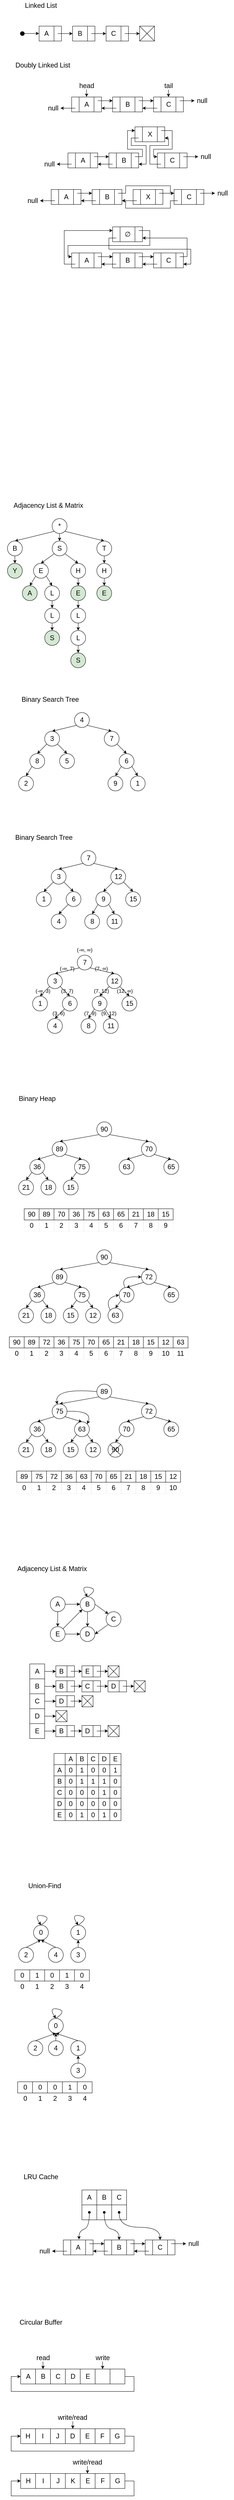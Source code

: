 <mxfile version="15.8.4" type="device" pages="6"><diagram id="XbGhOiir-fvXLxyIdWTF" name="data structures"><mxGraphModel dx="1079" dy="4281" grid="1" gridSize="10" guides="1" tooltips="1" connect="1" arrows="1" fold="1" page="1" pageScale="1" pageWidth="850" pageHeight="1100" math="0" shadow="0"><root><mxCell id="0"/><mxCell id="1" parent="0"/><mxCell id="gZ03dPDebomG9kbabLJ9-20" value="" style="rounded=0;whiteSpace=wrap;html=1;dashed=1;fontSize=18;fontColor=#999999;strokeColor=none;strokeWidth=3;fillColor=none;gradientColor=none;" vertex="1" parent="1"><mxGeometry x="117.5" y="210" width="300" height="250" as="geometry"/></mxCell><mxCell id="cSkIXqEVD3XVchi6WqWC-245" value="" style="rounded=0;whiteSpace=wrap;html=1;dashed=1;fontSize=18;fontColor=#999999;strokeColor=none;strokeWidth=3;fillColor=none;gradientColor=none;" parent="1" vertex="1"><mxGeometry x="127.5" y="-50" width="300" height="230" as="geometry"/></mxCell><mxCell id="cSkIXqEVD3XVchi6WqWC-392" value="" style="rounded=0;whiteSpace=wrap;html=1;dashed=1;fontSize=18;fontColor=#999999;strokeColor=none;strokeWidth=0;fillColor=none;gradientColor=none;" parent="1" vertex="1"><mxGeometry x="50" y="677" width="510" height="310" as="geometry"/></mxCell><mxCell id="cSkIXqEVD3XVchi6WqWC-405" value="" style="rounded=0;whiteSpace=wrap;html=1;dashed=1;fontSize=18;fontColor=#999999;strokeColor=none;strokeWidth=0;fillColor=none;gradientColor=none;" parent="1" vertex="1"><mxGeometry x="110" y="2370" width="330" height="200" as="geometry"/></mxCell><mxCell id="cSkIXqEVD3XVchi6WqWC-186" value="" style="rounded=0;whiteSpace=wrap;html=1;dashed=1;fontSize=18;fontColor=#999999;strokeColor=none;strokeWidth=0;fillColor=none;gradientColor=none;" parent="1" vertex="1"><mxGeometry x="97.5" y="-2110" width="570" height="100" as="geometry"/></mxCell><mxCell id="Rq1-aEWEjBZ7-eoLaF5o-130" value="" style="group" parent="1" vertex="1" connectable="0"><mxGeometry x="185" y="2380" width="180" height="180" as="geometry"/></mxCell><mxCell id="Rq1-aEWEjBZ7-eoLaF5o-93" value="A" style="rounded=0;whiteSpace=wrap;html=1;fontSize=18;fillColor=none;" parent="Rq1-aEWEjBZ7-eoLaF5o-130" vertex="1"><mxGeometry x="30.0" width="30.0" height="30.0" as="geometry"/></mxCell><mxCell id="Rq1-aEWEjBZ7-eoLaF5o-94" value="B" style="rounded=0;whiteSpace=wrap;html=1;fontSize=18;fillColor=none;" parent="Rq1-aEWEjBZ7-eoLaF5o-130" vertex="1"><mxGeometry x="60.0" width="30.0" height="30.0" as="geometry"/></mxCell><mxCell id="Rq1-aEWEjBZ7-eoLaF5o-95" value="C" style="rounded=0;whiteSpace=wrap;html=1;fontSize=18;fillColor=none;" parent="Rq1-aEWEjBZ7-eoLaF5o-130" vertex="1"><mxGeometry x="90.0" width="30.0" height="30.0" as="geometry"/></mxCell><mxCell id="Rq1-aEWEjBZ7-eoLaF5o-96" value="D" style="rounded=0;whiteSpace=wrap;html=1;fontSize=18;fillColor=none;" parent="Rq1-aEWEjBZ7-eoLaF5o-130" vertex="1"><mxGeometry x="120.0" width="30.0" height="30.0" as="geometry"/></mxCell><mxCell id="Rq1-aEWEjBZ7-eoLaF5o-97" value="A" style="rounded=0;whiteSpace=wrap;html=1;fontSize=18;fillColor=none;" parent="Rq1-aEWEjBZ7-eoLaF5o-130" vertex="1"><mxGeometry y="30.0" width="30.0" height="30.0" as="geometry"/></mxCell><mxCell id="Rq1-aEWEjBZ7-eoLaF5o-98" value="E" style="rounded=0;whiteSpace=wrap;html=1;fontSize=18;fillColor=none;" parent="Rq1-aEWEjBZ7-eoLaF5o-130" vertex="1"><mxGeometry x="150.0" width="30.0" height="30.0" as="geometry"/></mxCell><mxCell id="Rq1-aEWEjBZ7-eoLaF5o-99" value="B" style="rounded=0;whiteSpace=wrap;html=1;fontSize=18;fillColor=none;" parent="Rq1-aEWEjBZ7-eoLaF5o-130" vertex="1"><mxGeometry y="60.0" width="30.0" height="30.0" as="geometry"/></mxCell><mxCell id="Rq1-aEWEjBZ7-eoLaF5o-100" value="C" style="rounded=0;whiteSpace=wrap;html=1;fontSize=18;fillColor=none;" parent="Rq1-aEWEjBZ7-eoLaF5o-130" vertex="1"><mxGeometry y="90.0" width="30.0" height="30.0" as="geometry"/></mxCell><mxCell id="Rq1-aEWEjBZ7-eoLaF5o-101" value="D" style="rounded=0;whiteSpace=wrap;html=1;fontSize=18;fillColor=none;" parent="Rq1-aEWEjBZ7-eoLaF5o-130" vertex="1"><mxGeometry y="120.0" width="30.0" height="30.0" as="geometry"/></mxCell><mxCell id="Rq1-aEWEjBZ7-eoLaF5o-102" value="E" style="rounded=0;whiteSpace=wrap;html=1;fontSize=18;fillColor=none;" parent="Rq1-aEWEjBZ7-eoLaF5o-130" vertex="1"><mxGeometry y="150" width="30.0" height="30.0" as="geometry"/></mxCell><mxCell id="Rq1-aEWEjBZ7-eoLaF5o-104" value="0" style="rounded=0;whiteSpace=wrap;html=1;fontSize=18;fillColor=none;" parent="Rq1-aEWEjBZ7-eoLaF5o-130" vertex="1"><mxGeometry x="30.0" y="30.0" width="30.0" height="30.0" as="geometry"/></mxCell><mxCell id="Rq1-aEWEjBZ7-eoLaF5o-105" value="0" style="rounded=0;whiteSpace=wrap;html=1;fontSize=18;fillColor=none;" parent="Rq1-aEWEjBZ7-eoLaF5o-130" vertex="1"><mxGeometry x="30.0" y="60.0" width="30.0" height="30.0" as="geometry"/></mxCell><mxCell id="Rq1-aEWEjBZ7-eoLaF5o-106" value="0" style="rounded=0;whiteSpace=wrap;html=1;fontSize=18;fillColor=none;" parent="Rq1-aEWEjBZ7-eoLaF5o-130" vertex="1"><mxGeometry x="30.0" y="90.0" width="30.0" height="30.0" as="geometry"/></mxCell><mxCell id="Rq1-aEWEjBZ7-eoLaF5o-107" value="0" style="rounded=0;whiteSpace=wrap;html=1;fontSize=18;fillColor=none;" parent="Rq1-aEWEjBZ7-eoLaF5o-130" vertex="1"><mxGeometry x="30.0" y="120.0" width="30.0" height="30.0" as="geometry"/></mxCell><mxCell id="Rq1-aEWEjBZ7-eoLaF5o-108" value="0" style="rounded=0;whiteSpace=wrap;html=1;fontSize=18;fillColor=none;" parent="Rq1-aEWEjBZ7-eoLaF5o-130" vertex="1"><mxGeometry x="30.0" y="150" width="30.0" height="30.0" as="geometry"/></mxCell><mxCell id="Rq1-aEWEjBZ7-eoLaF5o-109" value="1" style="rounded=0;whiteSpace=wrap;html=1;fontSize=18;fillColor=none;" parent="Rq1-aEWEjBZ7-eoLaF5o-130" vertex="1"><mxGeometry x="60.0" y="30.0" width="30.0" height="30.0" as="geometry"/></mxCell><mxCell id="Rq1-aEWEjBZ7-eoLaF5o-110" value="1" style="rounded=0;whiteSpace=wrap;html=1;fontSize=18;fillColor=none;" parent="Rq1-aEWEjBZ7-eoLaF5o-130" vertex="1"><mxGeometry x="60.0" y="60.0" width="30.0" height="30.0" as="geometry"/></mxCell><mxCell id="Rq1-aEWEjBZ7-eoLaF5o-111" value="0" style="rounded=0;whiteSpace=wrap;html=1;fontSize=18;fillColor=none;" parent="Rq1-aEWEjBZ7-eoLaF5o-130" vertex="1"><mxGeometry x="60.0" y="90.0" width="30.0" height="30.0" as="geometry"/></mxCell><mxCell id="Rq1-aEWEjBZ7-eoLaF5o-112" value="0" style="rounded=0;whiteSpace=wrap;html=1;fontSize=18;fillColor=none;" parent="Rq1-aEWEjBZ7-eoLaF5o-130" vertex="1"><mxGeometry x="60.0" y="120.0" width="30.0" height="30.0" as="geometry"/></mxCell><mxCell id="Rq1-aEWEjBZ7-eoLaF5o-113" value="1" style="rounded=0;whiteSpace=wrap;html=1;fontSize=18;fillColor=none;" parent="Rq1-aEWEjBZ7-eoLaF5o-130" vertex="1"><mxGeometry x="60.0" y="150" width="30.0" height="30.0" as="geometry"/></mxCell><mxCell id="Rq1-aEWEjBZ7-eoLaF5o-114" value="0" style="rounded=0;whiteSpace=wrap;html=1;fontSize=18;fillColor=none;" parent="Rq1-aEWEjBZ7-eoLaF5o-130" vertex="1"><mxGeometry x="90.0" y="30.0" width="30.0" height="30.0" as="geometry"/></mxCell><mxCell id="Rq1-aEWEjBZ7-eoLaF5o-115" value="1" style="rounded=0;whiteSpace=wrap;html=1;fontSize=18;fillColor=none;" parent="Rq1-aEWEjBZ7-eoLaF5o-130" vertex="1"><mxGeometry x="90.0" y="60.0" width="30.0" height="30.0" as="geometry"/></mxCell><mxCell id="Rq1-aEWEjBZ7-eoLaF5o-116" value="0" style="rounded=0;whiteSpace=wrap;html=1;fontSize=18;fillColor=none;" parent="Rq1-aEWEjBZ7-eoLaF5o-130" vertex="1"><mxGeometry x="90.0" y="90.0" width="30.0" height="30.0" as="geometry"/></mxCell><mxCell id="Rq1-aEWEjBZ7-eoLaF5o-117" value="0" style="rounded=0;whiteSpace=wrap;html=1;fontSize=18;fillColor=none;" parent="Rq1-aEWEjBZ7-eoLaF5o-130" vertex="1"><mxGeometry x="90.0" y="120.0" width="30.0" height="30.0" as="geometry"/></mxCell><mxCell id="Rq1-aEWEjBZ7-eoLaF5o-118" value="0" style="rounded=0;whiteSpace=wrap;html=1;fontSize=18;fillColor=none;" parent="Rq1-aEWEjBZ7-eoLaF5o-130" vertex="1"><mxGeometry x="90.0" y="150" width="30.0" height="30.0" as="geometry"/></mxCell><mxCell id="Rq1-aEWEjBZ7-eoLaF5o-119" value="0" style="rounded=0;whiteSpace=wrap;html=1;fontSize=18;fillColor=none;" parent="Rq1-aEWEjBZ7-eoLaF5o-130" vertex="1"><mxGeometry x="120.0" y="30.0" width="30.0" height="30.0" as="geometry"/></mxCell><mxCell id="Rq1-aEWEjBZ7-eoLaF5o-120" value="1" style="rounded=0;whiteSpace=wrap;html=1;fontSize=18;fillColor=none;" parent="Rq1-aEWEjBZ7-eoLaF5o-130" vertex="1"><mxGeometry x="120.0" y="60.0" width="30.0" height="30.0" as="geometry"/></mxCell><mxCell id="Rq1-aEWEjBZ7-eoLaF5o-121" value="1" style="rounded=0;whiteSpace=wrap;html=1;fontSize=18;fillColor=none;" parent="Rq1-aEWEjBZ7-eoLaF5o-130" vertex="1"><mxGeometry x="120.0" y="90.0" width="30.0" height="30.0" as="geometry"/></mxCell><mxCell id="Rq1-aEWEjBZ7-eoLaF5o-122" value="0" style="rounded=0;whiteSpace=wrap;html=1;fontSize=18;fillColor=none;" parent="Rq1-aEWEjBZ7-eoLaF5o-130" vertex="1"><mxGeometry x="120.0" y="120.0" width="30.0" height="30.0" as="geometry"/></mxCell><mxCell id="Rq1-aEWEjBZ7-eoLaF5o-123" value="1" style="rounded=0;whiteSpace=wrap;html=1;fontSize=18;fillColor=none;" parent="Rq1-aEWEjBZ7-eoLaF5o-130" vertex="1"><mxGeometry x="120.0" y="150" width="30.0" height="30.0" as="geometry"/></mxCell><mxCell id="Rq1-aEWEjBZ7-eoLaF5o-124" value="1" style="rounded=0;whiteSpace=wrap;html=1;fontSize=18;fillColor=none;" parent="Rq1-aEWEjBZ7-eoLaF5o-130" vertex="1"><mxGeometry x="150.0" y="30.0" width="30.0" height="30.0" as="geometry"/></mxCell><mxCell id="Rq1-aEWEjBZ7-eoLaF5o-125" value="0" style="rounded=0;whiteSpace=wrap;html=1;fontSize=18;fillColor=none;" parent="Rq1-aEWEjBZ7-eoLaF5o-130" vertex="1"><mxGeometry x="150.0" y="60.0" width="30.0" height="30.0" as="geometry"/></mxCell><mxCell id="Rq1-aEWEjBZ7-eoLaF5o-126" value="0" style="rounded=0;whiteSpace=wrap;html=1;fontSize=18;fillColor=none;" parent="Rq1-aEWEjBZ7-eoLaF5o-130" vertex="1"><mxGeometry x="150.0" y="90.0" width="30.0" height="30.0" as="geometry"/></mxCell><mxCell id="Rq1-aEWEjBZ7-eoLaF5o-127" value="0" style="rounded=0;whiteSpace=wrap;html=1;fontSize=18;fillColor=none;" parent="Rq1-aEWEjBZ7-eoLaF5o-130" vertex="1"><mxGeometry x="150.0" y="120.0" width="30.0" height="30.0" as="geometry"/></mxCell><mxCell id="Rq1-aEWEjBZ7-eoLaF5o-128" value="0" style="rounded=0;whiteSpace=wrap;html=1;fontSize=18;fillColor=none;" parent="Rq1-aEWEjBZ7-eoLaF5o-130" vertex="1"><mxGeometry x="150.0" y="150" width="30.0" height="30.0" as="geometry"/></mxCell><mxCell id="Rq1-aEWEjBZ7-eoLaF5o-129" value="" style="rounded=0;whiteSpace=wrap;html=1;fontSize=18;fillColor=none;" parent="Rq1-aEWEjBZ7-eoLaF5o-130" vertex="1"><mxGeometry width="30.0" height="30.0" as="geometry"/></mxCell><mxCell id="Rq1-aEWEjBZ7-eoLaF5o-131" value="" style="group" parent="1" vertex="1" connectable="0"><mxGeometry x="120" y="2140" width="320" height="210" as="geometry"/></mxCell><mxCell id="Rq1-aEWEjBZ7-eoLaF5o-19" value="A" style="rounded=0;whiteSpace=wrap;html=1;fontSize=18;fillColor=none;" parent="Rq1-aEWEjBZ7-eoLaF5o-131" vertex="1"><mxGeometry width="40" height="40" as="geometry"/></mxCell><mxCell id="Rq1-aEWEjBZ7-eoLaF5o-20" value="B" style="rounded=0;whiteSpace=wrap;html=1;fontSize=18;fillColor=none;" parent="Rq1-aEWEjBZ7-eoLaF5o-131" vertex="1"><mxGeometry y="40" width="40" height="40" as="geometry"/></mxCell><mxCell id="Rq1-aEWEjBZ7-eoLaF5o-21" value="C" style="rounded=0;whiteSpace=wrap;html=1;fontSize=18;fillColor=none;" parent="Rq1-aEWEjBZ7-eoLaF5o-131" vertex="1"><mxGeometry y="80" width="40" height="40" as="geometry"/></mxCell><mxCell id="Rq1-aEWEjBZ7-eoLaF5o-22" value="D" style="rounded=0;whiteSpace=wrap;html=1;fontSize=18;fillColor=none;" parent="Rq1-aEWEjBZ7-eoLaF5o-131" vertex="1"><mxGeometry y="120" width="40" height="40" as="geometry"/></mxCell><mxCell id="Rq1-aEWEjBZ7-eoLaF5o-23" value="E" style="rounded=0;whiteSpace=wrap;html=1;fontSize=18;fillColor=none;" parent="Rq1-aEWEjBZ7-eoLaF5o-131" vertex="1"><mxGeometry y="160" width="40" height="40" as="geometry"/></mxCell><mxCell id="Rq1-aEWEjBZ7-eoLaF5o-24" value="B" style="rounded=0;whiteSpace=wrap;html=1;fontSize=18;fillColor=none;" parent="Rq1-aEWEjBZ7-eoLaF5o-131" vertex="1"><mxGeometry x="70" y="5" width="30" height="30" as="geometry"/></mxCell><mxCell id="Rq1-aEWEjBZ7-eoLaF5o-26" value="" style="rounded=0;whiteSpace=wrap;html=1;fontSize=18;fillColor=none;" parent="Rq1-aEWEjBZ7-eoLaF5o-131" vertex="1"><mxGeometry x="100" y="5" width="20" height="30" as="geometry"/></mxCell><mxCell id="Rq1-aEWEjBZ7-eoLaF5o-27" value="" style="endArrow=classic;html=1;rounded=0;fontSize=18;exitX=1;exitY=0.5;exitDx=0;exitDy=0;entryX=0;entryY=0.5;entryDx=0;entryDy=0;fillColor=none;" parent="Rq1-aEWEjBZ7-eoLaF5o-131" source="Rq1-aEWEjBZ7-eoLaF5o-19" target="Rq1-aEWEjBZ7-eoLaF5o-24" edge="1"><mxGeometry width="50" height="50" relative="1" as="geometry"><mxPoint x="150" y="100" as="sourcePoint"/><mxPoint x="200" y="50" as="targetPoint"/></mxGeometry></mxCell><mxCell id="Rq1-aEWEjBZ7-eoLaF5o-28" value="" style="endArrow=classic;html=1;rounded=0;fontSize=18;exitX=1;exitY=0.5;exitDx=0;exitDy=0;entryX=0;entryY=0.5;entryDx=0;entryDy=0;fillColor=none;" parent="Rq1-aEWEjBZ7-eoLaF5o-131" edge="1"><mxGeometry width="50" height="50" relative="1" as="geometry"><mxPoint x="110" y="19.8" as="sourcePoint"/><mxPoint x="140" y="19.8" as="targetPoint"/></mxGeometry></mxCell><mxCell id="Rq1-aEWEjBZ7-eoLaF5o-29" value="E" style="rounded=0;whiteSpace=wrap;html=1;fontSize=18;fillColor=none;" parent="Rq1-aEWEjBZ7-eoLaF5o-131" vertex="1"><mxGeometry x="140" y="5" width="30" height="30" as="geometry"/></mxCell><mxCell id="Rq1-aEWEjBZ7-eoLaF5o-30" value="" style="rounded=0;whiteSpace=wrap;html=1;fontSize=18;fillColor=none;" parent="Rq1-aEWEjBZ7-eoLaF5o-131" vertex="1"><mxGeometry x="170" y="5" width="20" height="30" as="geometry"/></mxCell><mxCell id="Rq1-aEWEjBZ7-eoLaF5o-31" value="" style="endArrow=classic;html=1;rounded=0;fontSize=18;exitX=1;exitY=0.5;exitDx=0;exitDy=0;entryX=0;entryY=0.5;entryDx=0;entryDy=0;fillColor=none;" parent="Rq1-aEWEjBZ7-eoLaF5o-131" edge="1"><mxGeometry width="50" height="50" relative="1" as="geometry"><mxPoint x="180" y="19.8" as="sourcePoint"/><mxPoint x="210" y="19.8" as="targetPoint"/></mxGeometry></mxCell><mxCell id="Rq1-aEWEjBZ7-eoLaF5o-38" value="" style="rounded=0;whiteSpace=wrap;html=1;fontSize=18;fillColor=none;" parent="Rq1-aEWEjBZ7-eoLaF5o-131" vertex="1"><mxGeometry x="210" y="5" width="30" height="30" as="geometry"/></mxCell><mxCell id="Rq1-aEWEjBZ7-eoLaF5o-39" value="" style="endArrow=none;html=1;rounded=0;fontSize=18;entryX=1;entryY=0;entryDx=0;entryDy=0;exitX=0;exitY=1;exitDx=0;exitDy=0;fillColor=none;" parent="Rq1-aEWEjBZ7-eoLaF5o-131" source="Rq1-aEWEjBZ7-eoLaF5o-38" target="Rq1-aEWEjBZ7-eoLaF5o-38" edge="1"><mxGeometry width="50" height="50" relative="1" as="geometry"><mxPoint x="110" y="110" as="sourcePoint"/><mxPoint x="160" y="60" as="targetPoint"/></mxGeometry></mxCell><mxCell id="Rq1-aEWEjBZ7-eoLaF5o-40" value="" style="endArrow=none;html=1;rounded=0;fontSize=18;entryX=0;entryY=0;entryDx=0;entryDy=0;exitX=1;exitY=1;exitDx=0;exitDy=0;fillColor=none;" parent="Rq1-aEWEjBZ7-eoLaF5o-131" source="Rq1-aEWEjBZ7-eoLaF5o-38" target="Rq1-aEWEjBZ7-eoLaF5o-38" edge="1"><mxGeometry width="50" height="50" relative="1" as="geometry"><mxPoint x="220" y="45" as="sourcePoint"/><mxPoint x="250" y="15" as="targetPoint"/></mxGeometry></mxCell><mxCell id="Rq1-aEWEjBZ7-eoLaF5o-41" value="B" style="rounded=0;whiteSpace=wrap;html=1;fontSize=18;fillColor=none;" parent="Rq1-aEWEjBZ7-eoLaF5o-131" vertex="1"><mxGeometry x="70" y="45" width="30" height="30" as="geometry"/></mxCell><mxCell id="Rq1-aEWEjBZ7-eoLaF5o-42" value="" style="rounded=0;whiteSpace=wrap;html=1;fontSize=18;fillColor=none;" parent="Rq1-aEWEjBZ7-eoLaF5o-131" vertex="1"><mxGeometry x="100" y="45" width="20" height="30" as="geometry"/></mxCell><mxCell id="Rq1-aEWEjBZ7-eoLaF5o-43" value="" style="endArrow=classic;html=1;rounded=0;fontSize=18;exitX=1;exitY=0.5;exitDx=0;exitDy=0;entryX=0;entryY=0.5;entryDx=0;entryDy=0;fillColor=none;" parent="Rq1-aEWEjBZ7-eoLaF5o-131" target="Rq1-aEWEjBZ7-eoLaF5o-41" edge="1"><mxGeometry width="50" height="50" relative="1" as="geometry"><mxPoint x="40" y="60" as="sourcePoint"/><mxPoint x="200" y="90" as="targetPoint"/></mxGeometry></mxCell><mxCell id="Rq1-aEWEjBZ7-eoLaF5o-44" value="" style="endArrow=classic;html=1;rounded=0;fontSize=18;exitX=1;exitY=0.5;exitDx=0;exitDy=0;entryX=0;entryY=0.5;entryDx=0;entryDy=0;fillColor=none;" parent="Rq1-aEWEjBZ7-eoLaF5o-131" edge="1"><mxGeometry width="50" height="50" relative="1" as="geometry"><mxPoint x="110" y="59.8" as="sourcePoint"/><mxPoint x="140" y="59.8" as="targetPoint"/></mxGeometry></mxCell><mxCell id="Rq1-aEWEjBZ7-eoLaF5o-45" value="C" style="rounded=0;whiteSpace=wrap;html=1;fontSize=18;fillColor=none;" parent="Rq1-aEWEjBZ7-eoLaF5o-131" vertex="1"><mxGeometry x="140" y="45" width="30" height="30" as="geometry"/></mxCell><mxCell id="Rq1-aEWEjBZ7-eoLaF5o-46" value="" style="rounded=0;whiteSpace=wrap;html=1;fontSize=18;fillColor=none;" parent="Rq1-aEWEjBZ7-eoLaF5o-131" vertex="1"><mxGeometry x="170" y="45" width="20" height="30" as="geometry"/></mxCell><mxCell id="Rq1-aEWEjBZ7-eoLaF5o-47" value="" style="endArrow=classic;html=1;rounded=0;fontSize=18;exitX=1;exitY=0.5;exitDx=0;exitDy=0;entryX=0;entryY=0.5;entryDx=0;entryDy=0;fillColor=none;" parent="Rq1-aEWEjBZ7-eoLaF5o-131" edge="1"><mxGeometry width="50" height="50" relative="1" as="geometry"><mxPoint x="180" y="59.8" as="sourcePoint"/><mxPoint x="210" y="59.8" as="targetPoint"/></mxGeometry></mxCell><mxCell id="Rq1-aEWEjBZ7-eoLaF5o-48" value="D" style="rounded=0;whiteSpace=wrap;html=1;fontSize=18;fillColor=none;" parent="Rq1-aEWEjBZ7-eoLaF5o-131" vertex="1"><mxGeometry x="210" y="45" width="30" height="30" as="geometry"/></mxCell><mxCell id="Rq1-aEWEjBZ7-eoLaF5o-49" value="" style="rounded=0;whiteSpace=wrap;html=1;fontSize=18;fillColor=none;" parent="Rq1-aEWEjBZ7-eoLaF5o-131" vertex="1"><mxGeometry x="240" y="45" width="20" height="30" as="geometry"/></mxCell><mxCell id="Rq1-aEWEjBZ7-eoLaF5o-50" value="" style="endArrow=classic;html=1;rounded=0;fontSize=18;exitX=1;exitY=0.5;exitDx=0;exitDy=0;entryX=0;entryY=0.5;entryDx=0;entryDy=0;fillColor=none;" parent="Rq1-aEWEjBZ7-eoLaF5o-131" edge="1"><mxGeometry width="50" height="50" relative="1" as="geometry"><mxPoint x="250" y="59.8" as="sourcePoint"/><mxPoint x="280" y="59.8" as="targetPoint"/></mxGeometry></mxCell><mxCell id="Rq1-aEWEjBZ7-eoLaF5o-51" value="" style="rounded=0;whiteSpace=wrap;html=1;fontSize=18;fillColor=none;" parent="Rq1-aEWEjBZ7-eoLaF5o-131" vertex="1"><mxGeometry x="280" y="45" width="30" height="30" as="geometry"/></mxCell><mxCell id="Rq1-aEWEjBZ7-eoLaF5o-52" value="" style="endArrow=none;html=1;rounded=0;fontSize=18;entryX=1;entryY=0;entryDx=0;entryDy=0;exitX=0;exitY=1;exitDx=0;exitDy=0;fillColor=none;" parent="Rq1-aEWEjBZ7-eoLaF5o-131" source="Rq1-aEWEjBZ7-eoLaF5o-51" target="Rq1-aEWEjBZ7-eoLaF5o-51" edge="1"><mxGeometry width="50" height="50" relative="1" as="geometry"><mxPoint x="180" y="150" as="sourcePoint"/><mxPoint x="230" y="100" as="targetPoint"/></mxGeometry></mxCell><mxCell id="Rq1-aEWEjBZ7-eoLaF5o-53" value="" style="endArrow=none;html=1;rounded=0;fontSize=18;entryX=0;entryY=0;entryDx=0;entryDy=0;exitX=1;exitY=1;exitDx=0;exitDy=0;fillColor=none;" parent="Rq1-aEWEjBZ7-eoLaF5o-131" source="Rq1-aEWEjBZ7-eoLaF5o-51" target="Rq1-aEWEjBZ7-eoLaF5o-51" edge="1"><mxGeometry width="50" height="50" relative="1" as="geometry"><mxPoint x="290" y="85" as="sourcePoint"/><mxPoint x="320" y="55" as="targetPoint"/></mxGeometry></mxCell><mxCell id="Rq1-aEWEjBZ7-eoLaF5o-54" value="D" style="rounded=0;whiteSpace=wrap;html=1;fontSize=18;fillColor=none;" parent="Rq1-aEWEjBZ7-eoLaF5o-131" vertex="1"><mxGeometry x="70" y="85" width="30" height="30" as="geometry"/></mxCell><mxCell id="Rq1-aEWEjBZ7-eoLaF5o-55" value="" style="rounded=0;whiteSpace=wrap;html=1;fontSize=18;fillColor=none;" parent="Rq1-aEWEjBZ7-eoLaF5o-131" vertex="1"><mxGeometry x="100" y="85" width="20" height="30" as="geometry"/></mxCell><mxCell id="Rq1-aEWEjBZ7-eoLaF5o-56" value="" style="endArrow=classic;html=1;rounded=0;fontSize=18;exitX=1;exitY=0.5;exitDx=0;exitDy=0;entryX=0;entryY=0.5;entryDx=0;entryDy=0;fillColor=none;" parent="Rq1-aEWEjBZ7-eoLaF5o-131" target="Rq1-aEWEjBZ7-eoLaF5o-54" edge="1"><mxGeometry width="50" height="50" relative="1" as="geometry"><mxPoint x="40" y="100" as="sourcePoint"/><mxPoint x="200" y="130" as="targetPoint"/></mxGeometry></mxCell><mxCell id="Rq1-aEWEjBZ7-eoLaF5o-57" value="" style="endArrow=classic;html=1;rounded=0;fontSize=18;exitX=1;exitY=0.5;exitDx=0;exitDy=0;entryX=0;entryY=0.5;entryDx=0;entryDy=0;fillColor=none;" parent="Rq1-aEWEjBZ7-eoLaF5o-131" edge="1"><mxGeometry width="50" height="50" relative="1" as="geometry"><mxPoint x="110" y="99.8" as="sourcePoint"/><mxPoint x="140" y="99.8" as="targetPoint"/></mxGeometry></mxCell><mxCell id="Rq1-aEWEjBZ7-eoLaF5o-64" value="" style="rounded=0;whiteSpace=wrap;html=1;fontSize=18;fillColor=none;" parent="Rq1-aEWEjBZ7-eoLaF5o-131" vertex="1"><mxGeometry x="140" y="85" width="30" height="30" as="geometry"/></mxCell><mxCell id="Rq1-aEWEjBZ7-eoLaF5o-65" value="" style="endArrow=none;html=1;rounded=0;fontSize=18;entryX=1;entryY=0;entryDx=0;entryDy=0;exitX=0;exitY=1;exitDx=0;exitDy=0;fillColor=none;" parent="Rq1-aEWEjBZ7-eoLaF5o-131" source="Rq1-aEWEjBZ7-eoLaF5o-64" target="Rq1-aEWEjBZ7-eoLaF5o-64" edge="1"><mxGeometry width="50" height="50" relative="1" as="geometry"><mxPoint x="40" y="190" as="sourcePoint"/><mxPoint x="90" y="140" as="targetPoint"/></mxGeometry></mxCell><mxCell id="Rq1-aEWEjBZ7-eoLaF5o-66" value="" style="endArrow=none;html=1;rounded=0;fontSize=18;entryX=0;entryY=0;entryDx=0;entryDy=0;exitX=1;exitY=1;exitDx=0;exitDy=0;fillColor=none;" parent="Rq1-aEWEjBZ7-eoLaF5o-131" source="Rq1-aEWEjBZ7-eoLaF5o-64" target="Rq1-aEWEjBZ7-eoLaF5o-64" edge="1"><mxGeometry width="50" height="50" relative="1" as="geometry"><mxPoint x="150" y="125" as="sourcePoint"/><mxPoint x="180" y="95" as="targetPoint"/></mxGeometry></mxCell><mxCell id="Rq1-aEWEjBZ7-eoLaF5o-69" value="" style="endArrow=classic;html=1;rounded=0;fontSize=18;exitX=1;exitY=0.5;exitDx=0;exitDy=0;entryX=0;entryY=0.5;entryDx=0;entryDy=0;fillColor=none;" parent="Rq1-aEWEjBZ7-eoLaF5o-131" edge="1"><mxGeometry width="50" height="50" relative="1" as="geometry"><mxPoint x="40" y="140" as="sourcePoint"/><mxPoint x="70" y="140" as="targetPoint"/></mxGeometry></mxCell><mxCell id="Rq1-aEWEjBZ7-eoLaF5o-77" value="" style="rounded=0;whiteSpace=wrap;html=1;fontSize=18;fillColor=none;" parent="Rq1-aEWEjBZ7-eoLaF5o-131" vertex="1"><mxGeometry x="70" y="125" width="30" height="30" as="geometry"/></mxCell><mxCell id="Rq1-aEWEjBZ7-eoLaF5o-78" value="" style="endArrow=none;html=1;rounded=0;fontSize=18;entryX=1;entryY=0;entryDx=0;entryDy=0;exitX=0;exitY=1;exitDx=0;exitDy=0;fillColor=none;" parent="Rq1-aEWEjBZ7-eoLaF5o-131" source="Rq1-aEWEjBZ7-eoLaF5o-77" target="Rq1-aEWEjBZ7-eoLaF5o-77" edge="1"><mxGeometry width="50" height="50" relative="1" as="geometry"><mxPoint x="-30" y="230" as="sourcePoint"/><mxPoint x="20" y="180" as="targetPoint"/></mxGeometry></mxCell><mxCell id="Rq1-aEWEjBZ7-eoLaF5o-79" value="" style="endArrow=none;html=1;rounded=0;fontSize=18;entryX=0;entryY=0;entryDx=0;entryDy=0;exitX=1;exitY=1;exitDx=0;exitDy=0;fillColor=none;" parent="Rq1-aEWEjBZ7-eoLaF5o-131" source="Rq1-aEWEjBZ7-eoLaF5o-77" target="Rq1-aEWEjBZ7-eoLaF5o-77" edge="1"><mxGeometry width="50" height="50" relative="1" as="geometry"><mxPoint x="80" y="165" as="sourcePoint"/><mxPoint x="110" y="135" as="targetPoint"/></mxGeometry></mxCell><mxCell id="Rq1-aEWEjBZ7-eoLaF5o-80" value="B" style="rounded=0;whiteSpace=wrap;html=1;fontSize=18;fillColor=none;" parent="Rq1-aEWEjBZ7-eoLaF5o-131" vertex="1"><mxGeometry x="70" y="165" width="30" height="30" as="geometry"/></mxCell><mxCell id="Rq1-aEWEjBZ7-eoLaF5o-81" value="" style="rounded=0;whiteSpace=wrap;html=1;fontSize=18;fillColor=none;" parent="Rq1-aEWEjBZ7-eoLaF5o-131" vertex="1"><mxGeometry x="100" y="165" width="20" height="30" as="geometry"/></mxCell><mxCell id="Rq1-aEWEjBZ7-eoLaF5o-82" value="" style="endArrow=classic;html=1;rounded=0;fontSize=18;exitX=1;exitY=0.5;exitDx=0;exitDy=0;entryX=0;entryY=0.5;entryDx=0;entryDy=0;fillColor=none;" parent="Rq1-aEWEjBZ7-eoLaF5o-131" target="Rq1-aEWEjBZ7-eoLaF5o-80" edge="1"><mxGeometry width="50" height="50" relative="1" as="geometry"><mxPoint x="40" y="180" as="sourcePoint"/><mxPoint x="200" y="210" as="targetPoint"/></mxGeometry></mxCell><mxCell id="Rq1-aEWEjBZ7-eoLaF5o-83" value="" style="endArrow=classic;html=1;rounded=0;fontSize=18;exitX=1;exitY=0.5;exitDx=0;exitDy=0;entryX=0;entryY=0.5;entryDx=0;entryDy=0;fillColor=none;" parent="Rq1-aEWEjBZ7-eoLaF5o-131" edge="1"><mxGeometry width="50" height="50" relative="1" as="geometry"><mxPoint x="110" y="179.8" as="sourcePoint"/><mxPoint x="140" y="179.8" as="targetPoint"/></mxGeometry></mxCell><mxCell id="Rq1-aEWEjBZ7-eoLaF5o-84" value="D" style="rounded=0;whiteSpace=wrap;html=1;fontSize=18;fillColor=none;" parent="Rq1-aEWEjBZ7-eoLaF5o-131" vertex="1"><mxGeometry x="140" y="165" width="30" height="30" as="geometry"/></mxCell><mxCell id="Rq1-aEWEjBZ7-eoLaF5o-85" value="" style="rounded=0;whiteSpace=wrap;html=1;fontSize=18;fillColor=none;" parent="Rq1-aEWEjBZ7-eoLaF5o-131" vertex="1"><mxGeometry x="170" y="165" width="20" height="30" as="geometry"/></mxCell><mxCell id="Rq1-aEWEjBZ7-eoLaF5o-86" value="" style="endArrow=classic;html=1;rounded=0;fontSize=18;exitX=1;exitY=0.5;exitDx=0;exitDy=0;entryX=0;entryY=0.5;entryDx=0;entryDy=0;fillColor=none;" parent="Rq1-aEWEjBZ7-eoLaF5o-131" edge="1"><mxGeometry width="50" height="50" relative="1" as="geometry"><mxPoint x="180" y="179.8" as="sourcePoint"/><mxPoint x="210" y="179.8" as="targetPoint"/></mxGeometry></mxCell><mxCell id="Rq1-aEWEjBZ7-eoLaF5o-90" value="" style="rounded=0;whiteSpace=wrap;html=1;fontSize=18;fillColor=none;" parent="Rq1-aEWEjBZ7-eoLaF5o-131" vertex="1"><mxGeometry x="210" y="165" width="30" height="30" as="geometry"/></mxCell><mxCell id="Rq1-aEWEjBZ7-eoLaF5o-91" value="" style="endArrow=none;html=1;rounded=0;fontSize=18;entryX=1;entryY=0;entryDx=0;entryDy=0;exitX=0;exitY=1;exitDx=0;exitDy=0;fillColor=none;" parent="Rq1-aEWEjBZ7-eoLaF5o-131" source="Rq1-aEWEjBZ7-eoLaF5o-90" target="Rq1-aEWEjBZ7-eoLaF5o-90" edge="1"><mxGeometry width="50" height="50" relative="1" as="geometry"><mxPoint x="110" y="270" as="sourcePoint"/><mxPoint x="160" y="220" as="targetPoint"/></mxGeometry></mxCell><mxCell id="Rq1-aEWEjBZ7-eoLaF5o-92" value="" style="endArrow=none;html=1;rounded=0;fontSize=18;entryX=0;entryY=0;entryDx=0;entryDy=0;exitX=1;exitY=1;exitDx=0;exitDy=0;fillColor=none;" parent="Rq1-aEWEjBZ7-eoLaF5o-131" source="Rq1-aEWEjBZ7-eoLaF5o-90" target="Rq1-aEWEjBZ7-eoLaF5o-90" edge="1"><mxGeometry width="50" height="50" relative="1" as="geometry"><mxPoint x="220" y="205" as="sourcePoint"/><mxPoint x="250" y="175" as="targetPoint"/></mxGeometry></mxCell><mxCell id="cSkIXqEVD3XVchi6WqWC-404" value="" style="rounded=0;whiteSpace=wrap;html=1;dashed=1;fontSize=18;fontColor=#999999;strokeColor=none;strokeWidth=0;fillColor=none;gradientColor=none;" parent="Rq1-aEWEjBZ7-eoLaF5o-131" vertex="1"><mxGeometry x="-10" y="-10" width="330" height="220" as="geometry"/></mxCell><mxCell id="Rq1-aEWEjBZ7-eoLaF5o-132" value="" style="group;container=1;" parent="1" vertex="1" connectable="0"><mxGeometry x="175" y="1930" width="200" height="150" as="geometry"><mxRectangle x="70" y="530" width="50" height="40" as="alternateBounds"/></mxGeometry></mxCell><mxCell id="Rq1-aEWEjBZ7-eoLaF5o-1" value="&lt;font style=&quot;font-size: 18px&quot;&gt;A&lt;/font&gt;" style="ellipse;whiteSpace=wrap;html=1;fillColor=none;" parent="Rq1-aEWEjBZ7-eoLaF5o-132" vertex="1"><mxGeometry y="30" width="40" height="40" as="geometry"/></mxCell><mxCell id="Rq1-aEWEjBZ7-eoLaF5o-2" value="&lt;font style=&quot;font-size: 18px&quot;&gt;B&lt;/font&gt;" style="ellipse;whiteSpace=wrap;html=1;fillColor=none;" parent="Rq1-aEWEjBZ7-eoLaF5o-132" vertex="1"><mxGeometry x="80" y="30" width="40" height="40" as="geometry"/></mxCell><mxCell id="Rq1-aEWEjBZ7-eoLaF5o-8" style="edgeStyle=orthogonalEdgeStyle;rounded=0;orthogonalLoop=1;jettySize=auto;html=1;exitX=1;exitY=0.5;exitDx=0;exitDy=0;entryX=0;entryY=0.5;entryDx=0;entryDy=0;fillColor=none;" parent="Rq1-aEWEjBZ7-eoLaF5o-132" source="Rq1-aEWEjBZ7-eoLaF5o-1" target="Rq1-aEWEjBZ7-eoLaF5o-2" edge="1"><mxGeometry relative="1" as="geometry"/></mxCell><mxCell id="Rq1-aEWEjBZ7-eoLaF5o-9" style="rounded=0;orthogonalLoop=1;jettySize=auto;html=1;exitX=1;exitY=0;exitDx=0;exitDy=0;entryX=0;entryY=1;entryDx=0;entryDy=0;fillColor=none;" parent="Rq1-aEWEjBZ7-eoLaF5o-132" source="Rq1-aEWEjBZ7-eoLaF5o-3" target="Rq1-aEWEjBZ7-eoLaF5o-2" edge="1"><mxGeometry relative="1" as="geometry"/></mxCell><mxCell id="Rq1-aEWEjBZ7-eoLaF5o-3" value="&lt;font style=&quot;font-size: 18px&quot;&gt;E&lt;/font&gt;" style="ellipse;whiteSpace=wrap;html=1;fillColor=none;" parent="Rq1-aEWEjBZ7-eoLaF5o-132" vertex="1"><mxGeometry y="110" width="40" height="40" as="geometry"/></mxCell><mxCell id="Rq1-aEWEjBZ7-eoLaF5o-7" style="edgeStyle=orthogonalEdgeStyle;rounded=0;orthogonalLoop=1;jettySize=auto;html=1;exitX=0.5;exitY=1;exitDx=0;exitDy=0;fillColor=none;" parent="Rq1-aEWEjBZ7-eoLaF5o-132" source="Rq1-aEWEjBZ7-eoLaF5o-1" target="Rq1-aEWEjBZ7-eoLaF5o-3" edge="1"><mxGeometry relative="1" as="geometry"/></mxCell><mxCell id="Rq1-aEWEjBZ7-eoLaF5o-4" value="&lt;font style=&quot;font-size: 18px&quot;&gt;D&lt;/font&gt;" style="ellipse;whiteSpace=wrap;html=1;fillColor=none;" parent="Rq1-aEWEjBZ7-eoLaF5o-132" vertex="1"><mxGeometry x="80" y="110" width="40" height="40" as="geometry"/></mxCell><mxCell id="Rq1-aEWEjBZ7-eoLaF5o-11" style="edgeStyle=none;rounded=0;orthogonalLoop=1;jettySize=auto;html=1;entryX=0.5;entryY=0;entryDx=0;entryDy=0;fillColor=none;" parent="Rq1-aEWEjBZ7-eoLaF5o-132" source="Rq1-aEWEjBZ7-eoLaF5o-2" target="Rq1-aEWEjBZ7-eoLaF5o-4" edge="1"><mxGeometry relative="1" as="geometry"/></mxCell><mxCell id="Rq1-aEWEjBZ7-eoLaF5o-10" style="edgeStyle=none;rounded=0;orthogonalLoop=1;jettySize=auto;html=1;exitX=1;exitY=0.5;exitDx=0;exitDy=0;entryX=0;entryY=0.5;entryDx=0;entryDy=0;fillColor=none;" parent="Rq1-aEWEjBZ7-eoLaF5o-132" source="Rq1-aEWEjBZ7-eoLaF5o-3" target="Rq1-aEWEjBZ7-eoLaF5o-4" edge="1"><mxGeometry relative="1" as="geometry"/></mxCell><mxCell id="Rq1-aEWEjBZ7-eoLaF5o-15" style="edgeStyle=none;rounded=0;orthogonalLoop=1;jettySize=auto;html=1;exitX=0;exitY=1;exitDx=0;exitDy=0;entryX=1;entryY=0.5;entryDx=0;entryDy=0;fillColor=none;" parent="Rq1-aEWEjBZ7-eoLaF5o-132" source="Rq1-aEWEjBZ7-eoLaF5o-12" target="Rq1-aEWEjBZ7-eoLaF5o-4" edge="1"><mxGeometry relative="1" as="geometry"/></mxCell><mxCell id="Rq1-aEWEjBZ7-eoLaF5o-12" value="&lt;font style=&quot;font-size: 18px&quot;&gt;C&lt;/font&gt;" style="ellipse;whiteSpace=wrap;html=1;fillColor=none;" parent="Rq1-aEWEjBZ7-eoLaF5o-132" vertex="1"><mxGeometry x="150" y="70" width="40" height="40" as="geometry"/></mxCell><mxCell id="Rq1-aEWEjBZ7-eoLaF5o-13" style="edgeStyle=none;rounded=0;orthogonalLoop=1;jettySize=auto;html=1;exitX=1;exitY=0.5;exitDx=0;exitDy=0;entryX=0;entryY=0;entryDx=0;entryDy=0;fillColor=none;" parent="Rq1-aEWEjBZ7-eoLaF5o-132" source="Rq1-aEWEjBZ7-eoLaF5o-2" target="Rq1-aEWEjBZ7-eoLaF5o-12" edge="1"><mxGeometry relative="1" as="geometry"/></mxCell><mxCell id="Rq1-aEWEjBZ7-eoLaF5o-18" value="" style="curved=1;endArrow=classic;html=1;rounded=0;fontSize=18;exitX=0.5;exitY=0;exitDx=0;exitDy=0;entryX=0.5;entryY=0;entryDx=0;entryDy=0;fillColor=none;" parent="Rq1-aEWEjBZ7-eoLaF5o-132" source="Rq1-aEWEjBZ7-eoLaF5o-2" target="Rq1-aEWEjBZ7-eoLaF5o-2" edge="1"><mxGeometry width="50" height="50" relative="1" as="geometry"><mxPoint x="90" y="-14.5" as="sourcePoint"/><mxPoint x="140" y="-64.5" as="targetPoint"/><Array as="points"><mxPoint x="130" y="10"/><mxPoint x="80"/></Array></mxGeometry></mxCell><mxCell id="Rq1-aEWEjBZ7-eoLaF5o-133" value="Adjacency List &amp;amp; Matrix" style="text;html=1;strokeColor=none;fillColor=none;align=center;verticalAlign=middle;whiteSpace=wrap;rounded=0;fontSize=18;" parent="1" vertex="1"><mxGeometry x="70" y="1870" width="220" height="30" as="geometry"/></mxCell><mxCell id="Rq1-aEWEjBZ7-eoLaF5o-216" value="Binary Search Tree" style="text;html=1;strokeColor=none;fillColor=none;align=center;verticalAlign=middle;whiteSpace=wrap;rounded=0;fontSize=18;" parent="1" vertex="1"><mxGeometry x="72.5" y="-90" width="170" height="30" as="geometry"/></mxCell><mxCell id="Rq1-aEWEjBZ7-eoLaF5o-220" style="edgeStyle=none;rounded=0;orthogonalLoop=1;jettySize=auto;html=1;exitX=0;exitY=1;exitDx=0;exitDy=0;fontSize=18;entryX=0.5;entryY=0;entryDx=0;entryDy=0;" parent="1" source="Rq1-aEWEjBZ7-eoLaF5o-217" target="Rq1-aEWEjBZ7-eoLaF5o-218" edge="1"><mxGeometry relative="1" as="geometry"><mxPoint x="227.5" y="60" as="targetPoint"/></mxGeometry></mxCell><mxCell id="Rq1-aEWEjBZ7-eoLaF5o-221" style="edgeStyle=none;rounded=0;orthogonalLoop=1;jettySize=auto;html=1;exitX=1;exitY=1;exitDx=0;exitDy=0;fontSize=18;entryX=0.5;entryY=0;entryDx=0;entryDy=0;" parent="1" source="Rq1-aEWEjBZ7-eoLaF5o-217" target="Rq1-aEWEjBZ7-eoLaF5o-219" edge="1"><mxGeometry relative="1" as="geometry"/></mxCell><mxCell id="Rq1-aEWEjBZ7-eoLaF5o-217" value="&lt;font style=&quot;font-size: 18px&quot;&gt;7&lt;/font&gt;" style="ellipse;whiteSpace=wrap;html=1;fillColor=none;" parent="1" vertex="1"><mxGeometry x="257.5" y="-40" width="40" height="40" as="geometry"/></mxCell><mxCell id="Rq1-aEWEjBZ7-eoLaF5o-226" style="edgeStyle=none;rounded=0;orthogonalLoop=1;jettySize=auto;html=1;exitX=0;exitY=1;exitDx=0;exitDy=0;entryX=0.5;entryY=0;entryDx=0;entryDy=0;fontSize=18;" parent="1" source="Rq1-aEWEjBZ7-eoLaF5o-218" target="Rq1-aEWEjBZ7-eoLaF5o-222" edge="1"><mxGeometry relative="1" as="geometry"/></mxCell><mxCell id="Rq1-aEWEjBZ7-eoLaF5o-227" style="edgeStyle=none;rounded=0;orthogonalLoop=1;jettySize=auto;html=1;exitX=1;exitY=1;exitDx=0;exitDy=0;entryX=0.5;entryY=0;entryDx=0;entryDy=0;fontSize=18;" parent="1" source="Rq1-aEWEjBZ7-eoLaF5o-218" target="Rq1-aEWEjBZ7-eoLaF5o-223" edge="1"><mxGeometry relative="1" as="geometry"/></mxCell><mxCell id="Rq1-aEWEjBZ7-eoLaF5o-218" value="&lt;font style=&quot;font-size: 18px&quot;&gt;3&lt;/font&gt;" style="ellipse;whiteSpace=wrap;html=1;fillColor=none;" parent="1" vertex="1"><mxGeometry x="177.5" y="10" width="40" height="40" as="geometry"/></mxCell><mxCell id="Rq1-aEWEjBZ7-eoLaF5o-228" style="edgeStyle=none;rounded=0;orthogonalLoop=1;jettySize=auto;html=1;exitX=0;exitY=1;exitDx=0;exitDy=0;entryX=0.5;entryY=0;entryDx=0;entryDy=0;fontSize=18;" parent="1" source="Rq1-aEWEjBZ7-eoLaF5o-219" target="Rq1-aEWEjBZ7-eoLaF5o-224" edge="1"><mxGeometry relative="1" as="geometry"/></mxCell><mxCell id="Rq1-aEWEjBZ7-eoLaF5o-229" style="edgeStyle=none;rounded=0;orthogonalLoop=1;jettySize=auto;html=1;exitX=1;exitY=1;exitDx=0;exitDy=0;entryX=0.5;entryY=0;entryDx=0;entryDy=0;fontSize=18;" parent="1" source="Rq1-aEWEjBZ7-eoLaF5o-219" target="Rq1-aEWEjBZ7-eoLaF5o-225" edge="1"><mxGeometry relative="1" as="geometry"/></mxCell><mxCell id="Rq1-aEWEjBZ7-eoLaF5o-219" value="&lt;font style=&quot;font-size: 18px&quot;&gt;12&lt;/font&gt;" style="ellipse;whiteSpace=wrap;html=1;fillColor=none;" parent="1" vertex="1"><mxGeometry x="337.5" y="10" width="40" height="40" as="geometry"/></mxCell><mxCell id="Rq1-aEWEjBZ7-eoLaF5o-222" value="&lt;font style=&quot;font-size: 18px&quot;&gt;1&lt;/font&gt;" style="ellipse;whiteSpace=wrap;html=1;fillColor=none;" parent="1" vertex="1"><mxGeometry x="137.5" y="70" width="40" height="40" as="geometry"/></mxCell><mxCell id="Rq1-aEWEjBZ7-eoLaF5o-231" style="edgeStyle=none;rounded=0;orthogonalLoop=1;jettySize=auto;html=1;exitX=0;exitY=1;exitDx=0;exitDy=0;entryX=0.5;entryY=0;entryDx=0;entryDy=0;fontSize=18;" parent="1" source="Rq1-aEWEjBZ7-eoLaF5o-223" target="Rq1-aEWEjBZ7-eoLaF5o-230" edge="1"><mxGeometry relative="1" as="geometry"/></mxCell><mxCell id="Rq1-aEWEjBZ7-eoLaF5o-223" value="&lt;font style=&quot;font-size: 18px&quot;&gt;6&lt;/font&gt;" style="ellipse;whiteSpace=wrap;html=1;fillColor=none;" parent="1" vertex="1"><mxGeometry x="217.5" y="70" width="40" height="40" as="geometry"/></mxCell><mxCell id="Rq1-aEWEjBZ7-eoLaF5o-234" style="edgeStyle=none;rounded=0;orthogonalLoop=1;jettySize=auto;html=1;exitX=0;exitY=1;exitDx=0;exitDy=0;entryX=0.5;entryY=0;entryDx=0;entryDy=0;fontSize=18;" parent="1" source="Rq1-aEWEjBZ7-eoLaF5o-224" target="Rq1-aEWEjBZ7-eoLaF5o-232" edge="1"><mxGeometry relative="1" as="geometry"/></mxCell><mxCell id="Rq1-aEWEjBZ7-eoLaF5o-235" style="edgeStyle=none;rounded=0;orthogonalLoop=1;jettySize=auto;html=1;exitX=1;exitY=1;exitDx=0;exitDy=0;entryX=0.5;entryY=0;entryDx=0;entryDy=0;fontSize=18;" parent="1" source="Rq1-aEWEjBZ7-eoLaF5o-224" target="Rq1-aEWEjBZ7-eoLaF5o-233" edge="1"><mxGeometry relative="1" as="geometry"/></mxCell><mxCell id="Rq1-aEWEjBZ7-eoLaF5o-224" value="&lt;font style=&quot;font-size: 18px&quot;&gt;9&lt;/font&gt;" style="ellipse;whiteSpace=wrap;html=1;fillColor=none;" parent="1" vertex="1"><mxGeometry x="297.5" y="70" width="40" height="40" as="geometry"/></mxCell><mxCell id="Rq1-aEWEjBZ7-eoLaF5o-225" value="&lt;font style=&quot;font-size: 18px&quot;&gt;15&lt;/font&gt;" style="ellipse;whiteSpace=wrap;html=1;fillColor=none;" parent="1" vertex="1"><mxGeometry x="377.5" y="70" width="40" height="40" as="geometry"/></mxCell><mxCell id="Rq1-aEWEjBZ7-eoLaF5o-230" value="&lt;font style=&quot;font-size: 18px&quot;&gt;4&lt;/font&gt;" style="ellipse;whiteSpace=wrap;html=1;fillColor=none;" parent="1" vertex="1"><mxGeometry x="177.5" y="130" width="40" height="40" as="geometry"/></mxCell><mxCell id="Rq1-aEWEjBZ7-eoLaF5o-232" value="&lt;font style=&quot;font-size: 18px&quot;&gt;8&lt;/font&gt;" style="ellipse;whiteSpace=wrap;html=1;fillColor=none;" parent="1" vertex="1"><mxGeometry x="267.5" y="130" width="40" height="40" as="geometry"/></mxCell><mxCell id="Rq1-aEWEjBZ7-eoLaF5o-233" value="&lt;font style=&quot;font-size: 18px&quot;&gt;11&lt;/font&gt;" style="ellipse;whiteSpace=wrap;html=1;fillColor=none;" parent="1" vertex="1"><mxGeometry x="327.5" y="130" width="40" height="40" as="geometry"/></mxCell><mxCell id="Rq1-aEWEjBZ7-eoLaF5o-263" value="" style="group" parent="1" vertex="1" connectable="0"><mxGeometry x="95" y="-2250" width="360" height="40" as="geometry"/></mxCell><mxCell id="Rq1-aEWEjBZ7-eoLaF5o-238" value="" style="endArrow=classic;html=1;rounded=0;fontSize=18;fillColor=none;" parent="Rq1-aEWEjBZ7-eoLaF5o-263" edge="1"><mxGeometry width="50" height="50" relative="1" as="geometry"><mxPoint x="100" y="20" as="sourcePoint"/><mxPoint x="140" y="20" as="targetPoint"/></mxGeometry></mxCell><mxCell id="Rq1-aEWEjBZ7-eoLaF5o-246" value="A" style="rounded=0;whiteSpace=wrap;html=1;fontSize=18;fillColor=none;" parent="Rq1-aEWEjBZ7-eoLaF5o-263" vertex="1"><mxGeometry x="50" width="40" height="40" as="geometry"/></mxCell><mxCell id="Rq1-aEWEjBZ7-eoLaF5o-247" value="" style="rounded=0;whiteSpace=wrap;html=1;fontSize=18;fillColor=none;" parent="Rq1-aEWEjBZ7-eoLaF5o-263" vertex="1"><mxGeometry x="90" width="20" height="40" as="geometry"/></mxCell><mxCell id="Rq1-aEWEjBZ7-eoLaF5o-249" value="" style="endArrow=classic;html=1;rounded=0;fontSize=18;fillColor=none;" parent="Rq1-aEWEjBZ7-eoLaF5o-263" edge="1"><mxGeometry width="50" height="50" relative="1" as="geometry"><mxPoint x="190" y="20" as="sourcePoint"/><mxPoint x="230" y="20" as="targetPoint"/></mxGeometry></mxCell><mxCell id="Rq1-aEWEjBZ7-eoLaF5o-250" value="B" style="rounded=0;whiteSpace=wrap;html=1;fontSize=18;fillColor=none;" parent="Rq1-aEWEjBZ7-eoLaF5o-263" vertex="1"><mxGeometry x="140" width="40" height="40" as="geometry"/></mxCell><mxCell id="Rq1-aEWEjBZ7-eoLaF5o-251" value="" style="rounded=0;whiteSpace=wrap;html=1;fontSize=18;fillColor=none;" parent="Rq1-aEWEjBZ7-eoLaF5o-263" vertex="1"><mxGeometry x="180" width="20" height="40" as="geometry"/></mxCell><mxCell id="Rq1-aEWEjBZ7-eoLaF5o-255" value="" style="endArrow=classic;html=1;rounded=0;fontSize=18;fillColor=none;" parent="Rq1-aEWEjBZ7-eoLaF5o-263" edge="1"><mxGeometry width="50" height="50" relative="1" as="geometry"><mxPoint x="280" y="20" as="sourcePoint"/><mxPoint x="320" y="20" as="targetPoint"/></mxGeometry></mxCell><mxCell id="Rq1-aEWEjBZ7-eoLaF5o-256" value="C" style="rounded=0;whiteSpace=wrap;html=1;fontSize=18;fillColor=none;" parent="Rq1-aEWEjBZ7-eoLaF5o-263" vertex="1"><mxGeometry x="230" width="40" height="40" as="geometry"/></mxCell><mxCell id="Rq1-aEWEjBZ7-eoLaF5o-257" value="" style="rounded=0;whiteSpace=wrap;html=1;fontSize=18;fillColor=none;" parent="Rq1-aEWEjBZ7-eoLaF5o-263" vertex="1"><mxGeometry x="270" width="20" height="40" as="geometry"/></mxCell><mxCell id="Rq1-aEWEjBZ7-eoLaF5o-258" value="" style="rounded=0;whiteSpace=wrap;html=1;fontSize=18;fillColor=none;" parent="Rq1-aEWEjBZ7-eoLaF5o-263" vertex="1"><mxGeometry x="320" width="40" height="40" as="geometry"/></mxCell><mxCell id="Rq1-aEWEjBZ7-eoLaF5o-259" value="" style="endArrow=none;html=1;rounded=0;fontSize=18;entryX=1;entryY=0;entryDx=0;entryDy=0;exitX=0;exitY=1;exitDx=0;exitDy=0;" parent="Rq1-aEWEjBZ7-eoLaF5o-263" source="Rq1-aEWEjBZ7-eoLaF5o-258" target="Rq1-aEWEjBZ7-eoLaF5o-258" edge="1"><mxGeometry width="50" height="50" relative="1" as="geometry"><mxPoint x="270" y="160" as="sourcePoint"/><mxPoint x="320" y="110" as="targetPoint"/></mxGeometry></mxCell><mxCell id="Rq1-aEWEjBZ7-eoLaF5o-260" value="" style="endArrow=none;html=1;rounded=0;fontSize=18;entryX=0;entryY=0;entryDx=0;entryDy=0;exitX=1;exitY=1;exitDx=0;exitDy=0;" parent="Rq1-aEWEjBZ7-eoLaF5o-263" source="Rq1-aEWEjBZ7-eoLaF5o-258" target="Rq1-aEWEjBZ7-eoLaF5o-258" edge="1"><mxGeometry width="50" height="50" relative="1" as="geometry"><mxPoint x="270" y="160" as="sourcePoint"/><mxPoint x="320" y="110" as="targetPoint"/></mxGeometry></mxCell><mxCell id="Rq1-aEWEjBZ7-eoLaF5o-261" value="" style="endArrow=classic;html=1;rounded=0;fontSize=18;fillColor=none;" parent="Rq1-aEWEjBZ7-eoLaF5o-263" edge="1"><mxGeometry width="50" height="50" relative="1" as="geometry"><mxPoint x="10" y="19.71" as="sourcePoint"/><mxPoint x="50" y="19.71" as="targetPoint"/></mxGeometry></mxCell><mxCell id="Rq1-aEWEjBZ7-eoLaF5o-262" value="" style="ellipse;whiteSpace=wrap;html=1;aspect=fixed;fontSize=18;strokeWidth=2;fillColor=#000000;" parent="Rq1-aEWEjBZ7-eoLaF5o-263" vertex="1"><mxGeometry y="15" width="10" height="10" as="geometry"/></mxCell><mxCell id="Rq1-aEWEjBZ7-eoLaF5o-265" value="Linked List" style="text;html=1;strokeColor=none;fillColor=none;align=center;verticalAlign=middle;whiteSpace=wrap;rounded=0;fontSize=18;" parent="1" vertex="1"><mxGeometry x="65" y="-2320" width="170" height="30" as="geometry"/></mxCell><mxCell id="Rq1-aEWEjBZ7-eoLaF5o-288" style="edgeStyle=none;rounded=0;orthogonalLoop=1;jettySize=auto;html=1;exitX=0;exitY=1;exitDx=0;exitDy=0;entryX=0.5;entryY=0;entryDx=0;entryDy=0;fontSize=18;" parent="1" source="Rq1-aEWEjBZ7-eoLaF5o-268" target="Rq1-aEWEjBZ7-eoLaF5o-285" edge="1"><mxGeometry relative="1" as="geometry"/></mxCell><mxCell id="Rq1-aEWEjBZ7-eoLaF5o-289" style="edgeStyle=none;rounded=0;orthogonalLoop=1;jettySize=auto;html=1;exitX=0.5;exitY=1;exitDx=0;exitDy=0;entryX=0.5;entryY=0;entryDx=0;entryDy=0;fontSize=18;" parent="1" source="Rq1-aEWEjBZ7-eoLaF5o-268" target="Rq1-aEWEjBZ7-eoLaF5o-286" edge="1"><mxGeometry relative="1" as="geometry"/></mxCell><mxCell id="Rq1-aEWEjBZ7-eoLaF5o-290" style="edgeStyle=none;rounded=0;orthogonalLoop=1;jettySize=auto;html=1;exitX=1;exitY=1;exitDx=0;exitDy=0;entryX=0.5;entryY=0;entryDx=0;entryDy=0;fontSize=18;" parent="1" source="Rq1-aEWEjBZ7-eoLaF5o-268" target="Rq1-aEWEjBZ7-eoLaF5o-287" edge="1"><mxGeometry relative="1" as="geometry"/></mxCell><mxCell id="Rq1-aEWEjBZ7-eoLaF5o-268" value="&lt;span style=&quot;font-size: 18px&quot;&gt;*&lt;/span&gt;" style="ellipse;whiteSpace=wrap;html=1;fillColor=none;" parent="1" vertex="1"><mxGeometry x="180" y="-930" width="40" height="40" as="geometry"/></mxCell><mxCell id="Rq1-aEWEjBZ7-eoLaF5o-292" style="edgeStyle=none;rounded=0;orthogonalLoop=1;jettySize=auto;html=1;exitX=0.5;exitY=1;exitDx=0;exitDy=0;entryX=0.5;entryY=0;entryDx=0;entryDy=0;fontSize=18;" parent="1" source="Rq1-aEWEjBZ7-eoLaF5o-285" target="Rq1-aEWEjBZ7-eoLaF5o-291" edge="1"><mxGeometry relative="1" as="geometry"/></mxCell><mxCell id="Rq1-aEWEjBZ7-eoLaF5o-285" value="&lt;font style=&quot;font-size: 18px&quot;&gt;B&lt;/font&gt;" style="ellipse;whiteSpace=wrap;html=1;fillColor=none;" parent="1" vertex="1"><mxGeometry x="60" y="-870" width="40" height="40" as="geometry"/></mxCell><mxCell id="Rq1-aEWEjBZ7-eoLaF5o-295" style="edgeStyle=none;rounded=0;orthogonalLoop=1;jettySize=auto;html=1;exitX=0;exitY=1;exitDx=0;exitDy=0;entryX=0.5;entryY=0;entryDx=0;entryDy=0;fontSize=18;" parent="1" source="Rq1-aEWEjBZ7-eoLaF5o-286" target="Rq1-aEWEjBZ7-eoLaF5o-293" edge="1"><mxGeometry relative="1" as="geometry"/></mxCell><mxCell id="Rq1-aEWEjBZ7-eoLaF5o-296" style="edgeStyle=none;rounded=0;orthogonalLoop=1;jettySize=auto;html=1;exitX=1;exitY=1;exitDx=0;exitDy=0;entryX=0.5;entryY=0;entryDx=0;entryDy=0;fontSize=18;" parent="1" source="Rq1-aEWEjBZ7-eoLaF5o-286" target="Rq1-aEWEjBZ7-eoLaF5o-294" edge="1"><mxGeometry relative="1" as="geometry"/></mxCell><mxCell id="Rq1-aEWEjBZ7-eoLaF5o-286" value="&lt;font style=&quot;font-size: 18px&quot;&gt;S&lt;/font&gt;" style="ellipse;whiteSpace=wrap;html=1;fillColor=none;" parent="1" vertex="1"><mxGeometry x="180" y="-870" width="40" height="40" as="geometry"/></mxCell><mxCell id="Rq1-aEWEjBZ7-eoLaF5o-287" value="&lt;font style=&quot;font-size: 18px&quot;&gt;T&lt;/font&gt;" style="ellipse;whiteSpace=wrap;html=1;fillColor=none;" parent="1" vertex="1"><mxGeometry x="300" y="-870" width="40" height="40" as="geometry"/></mxCell><mxCell id="Rq1-aEWEjBZ7-eoLaF5o-291" value="&lt;font style=&quot;font-size: 18px&quot;&gt;Y&lt;/font&gt;" style="ellipse;whiteSpace=wrap;html=1;fillColor=#d5e8d4;strokeColor=#000000;" parent="1" vertex="1"><mxGeometry x="60" y="-810" width="40" height="40" as="geometry"/></mxCell><mxCell id="Rq1-aEWEjBZ7-eoLaF5o-306" style="edgeStyle=none;rounded=0;orthogonalLoop=1;jettySize=auto;html=1;exitX=0;exitY=1;exitDx=0;exitDy=0;entryX=0.5;entryY=0;entryDx=0;entryDy=0;fontSize=18;" parent="1" source="Rq1-aEWEjBZ7-eoLaF5o-293" target="Rq1-aEWEjBZ7-eoLaF5o-305" edge="1"><mxGeometry relative="1" as="geometry"/></mxCell><mxCell id="Rq1-aEWEjBZ7-eoLaF5o-308" style="edgeStyle=none;rounded=0;orthogonalLoop=1;jettySize=auto;html=1;exitX=1;exitY=1;exitDx=0;exitDy=0;entryX=0.5;entryY=0;entryDx=0;entryDy=0;fontSize=18;" parent="1" source="Rq1-aEWEjBZ7-eoLaF5o-293" target="Rq1-aEWEjBZ7-eoLaF5o-307" edge="1"><mxGeometry relative="1" as="geometry"/></mxCell><mxCell id="Rq1-aEWEjBZ7-eoLaF5o-293" value="&lt;font style=&quot;font-size: 18px&quot;&gt;E&lt;/font&gt;" style="ellipse;whiteSpace=wrap;html=1;fillColor=none;" parent="1" vertex="1"><mxGeometry x="130" y="-810" width="40" height="40" as="geometry"/></mxCell><mxCell id="Rq1-aEWEjBZ7-eoLaF5o-294" value="&lt;font style=&quot;font-size: 18px&quot;&gt;H&lt;/font&gt;" style="ellipse;whiteSpace=wrap;html=1;fillColor=none;" parent="1" vertex="1"><mxGeometry x="230" y="-810" width="40" height="40" as="geometry"/></mxCell><mxCell id="Rq1-aEWEjBZ7-eoLaF5o-297" style="edgeStyle=none;rounded=0;orthogonalLoop=1;jettySize=auto;html=1;exitX=0.5;exitY=1;exitDx=0;exitDy=0;entryX=0.5;entryY=0;entryDx=0;entryDy=0;fontSize=18;" parent="1" source="Rq1-aEWEjBZ7-eoLaF5o-294" target="Rq1-aEWEjBZ7-eoLaF5o-298" edge="1"><mxGeometry relative="1" as="geometry"><mxPoint x="250" y="-770" as="sourcePoint"/></mxGeometry></mxCell><mxCell id="Rq1-aEWEjBZ7-eoLaF5o-298" value="&lt;font style=&quot;font-size: 18px&quot;&gt;E&lt;/font&gt;" style="ellipse;whiteSpace=wrap;html=1;fillColor=#d5e8d4;strokeColor=#000000;" parent="1" vertex="1"><mxGeometry x="230" y="-750" width="40" height="40" as="geometry"/></mxCell><mxCell id="Rq1-aEWEjBZ7-eoLaF5o-299" style="edgeStyle=none;rounded=0;orthogonalLoop=1;jettySize=auto;html=1;entryX=0.5;entryY=0;entryDx=0;entryDy=0;fontSize=18;" parent="1" target="Rq1-aEWEjBZ7-eoLaF5o-300" edge="1"><mxGeometry relative="1" as="geometry"><mxPoint x="250" y="-710" as="sourcePoint"/></mxGeometry></mxCell><mxCell id="Rq1-aEWEjBZ7-eoLaF5o-300" value="&lt;font style=&quot;font-size: 18px&quot;&gt;L&lt;/font&gt;" style="ellipse;whiteSpace=wrap;html=1;fillColor=none;" parent="1" vertex="1"><mxGeometry x="230" y="-690" width="40" height="40" as="geometry"/></mxCell><mxCell id="Rq1-aEWEjBZ7-eoLaF5o-301" style="edgeStyle=none;rounded=0;orthogonalLoop=1;jettySize=auto;html=1;entryX=0.5;entryY=0;entryDx=0;entryDy=0;fontSize=18;exitX=0.5;exitY=1;exitDx=0;exitDy=0;" parent="1" source="Rq1-aEWEjBZ7-eoLaF5o-300" target="Rq1-aEWEjBZ7-eoLaF5o-302" edge="1"><mxGeometry relative="1" as="geometry"><mxPoint x="340" y="-620" as="sourcePoint"/></mxGeometry></mxCell><mxCell id="Rq1-aEWEjBZ7-eoLaF5o-302" value="&lt;font style=&quot;font-size: 18px&quot;&gt;L&lt;/font&gt;" style="ellipse;whiteSpace=wrap;html=1;fillColor=none;" parent="1" vertex="1"><mxGeometry x="230" y="-630" width="40" height="40" as="geometry"/></mxCell><mxCell id="Rq1-aEWEjBZ7-eoLaF5o-303" style="edgeStyle=none;rounded=0;orthogonalLoop=1;jettySize=auto;html=1;entryX=0.5;entryY=0;entryDx=0;entryDy=0;fontSize=18;exitX=0.5;exitY=1;exitDx=0;exitDy=0;" parent="1" source="Rq1-aEWEjBZ7-eoLaF5o-302" target="Rq1-aEWEjBZ7-eoLaF5o-304" edge="1"><mxGeometry relative="1" as="geometry"><mxPoint x="290" y="-560" as="sourcePoint"/></mxGeometry></mxCell><mxCell id="Rq1-aEWEjBZ7-eoLaF5o-304" value="&lt;font style=&quot;font-size: 18px&quot;&gt;S&lt;/font&gt;" style="ellipse;whiteSpace=wrap;html=1;fillColor=#d5e8d4;strokeColor=#000000;" parent="1" vertex="1"><mxGeometry x="230" y="-570" width="40" height="40" as="geometry"/></mxCell><mxCell id="Rq1-aEWEjBZ7-eoLaF5o-305" value="&lt;font style=&quot;font-size: 18px&quot;&gt;A&lt;/font&gt;" style="ellipse;whiteSpace=wrap;html=1;fillColor=#d5e8d4;strokeColor=#000000;" parent="1" vertex="1"><mxGeometry x="100" y="-750" width="40" height="40" as="geometry"/></mxCell><mxCell id="Rq1-aEWEjBZ7-eoLaF5o-307" value="&lt;font style=&quot;font-size: 18px&quot;&gt;L&lt;/font&gt;" style="ellipse;whiteSpace=wrap;html=1;fillColor=none;" parent="1" vertex="1"><mxGeometry x="160" y="-750" width="40" height="40" as="geometry"/></mxCell><mxCell id="Rq1-aEWEjBZ7-eoLaF5o-309" style="edgeStyle=none;rounded=0;orthogonalLoop=1;jettySize=auto;html=1;entryX=0.5;entryY=0;entryDx=0;entryDy=0;fontSize=18;exitX=0.5;exitY=1;exitDx=0;exitDy=0;" parent="1" target="Rq1-aEWEjBZ7-eoLaF5o-310" edge="1"><mxGeometry relative="1" as="geometry"><mxPoint x="180" y="-710" as="sourcePoint"/></mxGeometry></mxCell><mxCell id="Rq1-aEWEjBZ7-eoLaF5o-310" value="&lt;font style=&quot;font-size: 18px&quot;&gt;L&lt;/font&gt;" style="ellipse;whiteSpace=wrap;html=1;fillColor=none;" parent="1" vertex="1"><mxGeometry x="160" y="-690" width="40" height="40" as="geometry"/></mxCell><mxCell id="Rq1-aEWEjBZ7-eoLaF5o-311" style="edgeStyle=none;rounded=0;orthogonalLoop=1;jettySize=auto;html=1;entryX=0.5;entryY=0;entryDx=0;entryDy=0;fontSize=18;exitX=0.5;exitY=1;exitDx=0;exitDy=0;" parent="1" source="Rq1-aEWEjBZ7-eoLaF5o-310" target="Rq1-aEWEjBZ7-eoLaF5o-312" edge="1"><mxGeometry relative="1" as="geometry"><mxPoint x="220" y="-620" as="sourcePoint"/></mxGeometry></mxCell><mxCell id="Rq1-aEWEjBZ7-eoLaF5o-312" value="&lt;font style=&quot;font-size: 18px&quot;&gt;S&lt;/font&gt;" style="ellipse;whiteSpace=wrap;html=1;fillColor=#d5e8d4;strokeColor=#000000;" parent="1" vertex="1"><mxGeometry x="160" y="-630" width="40" height="40" as="geometry"/></mxCell><mxCell id="Rq1-aEWEjBZ7-eoLaF5o-313" style="edgeStyle=none;rounded=0;orthogonalLoop=1;jettySize=auto;html=1;entryX=0.5;entryY=0;entryDx=0;entryDy=0;fontSize=18;" parent="1" target="Rq1-aEWEjBZ7-eoLaF5o-314" edge="1"><mxGeometry relative="1" as="geometry"><mxPoint x="320" y="-830" as="sourcePoint"/></mxGeometry></mxCell><mxCell id="Rq1-aEWEjBZ7-eoLaF5o-314" value="&lt;font style=&quot;font-size: 18px&quot;&gt;H&lt;/font&gt;" style="ellipse;whiteSpace=wrap;html=1;fillColor=none;" parent="1" vertex="1"><mxGeometry x="300" y="-810" width="40" height="40" as="geometry"/></mxCell><mxCell id="Rq1-aEWEjBZ7-eoLaF5o-315" style="edgeStyle=none;rounded=0;orthogonalLoop=1;jettySize=auto;html=1;entryX=0.5;entryY=0;entryDx=0;entryDy=0;fontSize=18;exitX=0.5;exitY=1;exitDx=0;exitDy=0;" parent="1" source="Rq1-aEWEjBZ7-eoLaF5o-314" target="Rq1-aEWEjBZ7-eoLaF5o-316" edge="1"><mxGeometry relative="1" as="geometry"><mxPoint x="360" y="-740" as="sourcePoint"/></mxGeometry></mxCell><mxCell id="Rq1-aEWEjBZ7-eoLaF5o-316" value="&lt;font style=&quot;font-size: 18px&quot;&gt;E&lt;/font&gt;" style="ellipse;whiteSpace=wrap;html=1;fillColor=#d5e8d4;strokeColor=#000000;" parent="1" vertex="1"><mxGeometry x="300" y="-750" width="40" height="40" as="geometry"/></mxCell><mxCell id="Rq1-aEWEjBZ7-eoLaF5o-318" value="Adjacency List &amp;amp; Matrix" style="text;html=1;strokeColor=none;fillColor=none;align=center;verticalAlign=middle;whiteSpace=wrap;rounded=0;fontSize=18;" parent="1" vertex="1"><mxGeometry x="60" y="-980" width="220" height="30" as="geometry"/></mxCell><mxCell id="cSkIXqEVD3XVchi6WqWC-56" value="Doubly Linked List" style="text;html=1;strokeColor=none;fillColor=none;align=center;verticalAlign=middle;whiteSpace=wrap;rounded=0;fontSize=18;" parent="1" vertex="1"><mxGeometry x="70" y="-2160" width="170" height="30" as="geometry"/></mxCell><mxCell id="cSkIXqEVD3XVchi6WqWC-175" value="" style="group" parent="1" vertex="1" connectable="0"><mxGeometry x="107.5" y="-1822" width="550" height="60" as="geometry"/></mxCell><mxCell id="cSkIXqEVD3XVchi6WqWC-138" value="" style="endArrow=classic;html=1;rounded=0;fontSize=18;fillColor=none;" parent="cSkIXqEVD3XVchi6WqWC-175" edge="1"><mxGeometry width="50" height="50" relative="1" as="geometry"><mxPoint x="140" y="20" as="sourcePoint"/><mxPoint x="180" y="20" as="targetPoint"/></mxGeometry></mxCell><mxCell id="cSkIXqEVD3XVchi6WqWC-139" value="A" style="rounded=0;whiteSpace=wrap;html=1;fontSize=18;fillColor=none;" parent="cSkIXqEVD3XVchi6WqWC-175" vertex="1"><mxGeometry x="90" y="10" width="40" height="40" as="geometry"/></mxCell><mxCell id="cSkIXqEVD3XVchi6WqWC-140" value="" style="rounded=0;whiteSpace=wrap;html=1;fontSize=18;fillColor=none;" parent="cSkIXqEVD3XVchi6WqWC-175" vertex="1"><mxGeometry x="130" y="10" width="20" height="40" as="geometry"/></mxCell><mxCell id="cSkIXqEVD3XVchi6WqWC-141" value="B" style="rounded=0;whiteSpace=wrap;html=1;fontSize=18;fillColor=none;" parent="cSkIXqEVD3XVchi6WqWC-175" vertex="1"><mxGeometry x="200" y="10" width="40" height="40" as="geometry"/></mxCell><mxCell id="cSkIXqEVD3XVchi6WqWC-142" value="" style="endArrow=none;html=1;rounded=0;fontSize=18;fillColor=none;strokeColor=default;startArrow=classic;startFill=1;endFill=0;" parent="cSkIXqEVD3XVchi6WqWC-175" edge="1"><mxGeometry width="50" height="50" relative="1" as="geometry"><mxPoint x="150" y="40" as="sourcePoint"/><mxPoint x="190" y="40" as="targetPoint"/></mxGeometry></mxCell><mxCell id="cSkIXqEVD3XVchi6WqWC-143" value="" style="rounded=0;whiteSpace=wrap;html=1;fontSize=18;fillColor=none;" parent="cSkIXqEVD3XVchi6WqWC-175" vertex="1"><mxGeometry x="180" y="10" width="20" height="40" as="geometry"/></mxCell><mxCell id="cSkIXqEVD3XVchi6WqWC-144" value="" style="endArrow=classic;html=1;rounded=0;fontSize=18;fillColor=none;edgeStyle=orthogonalEdgeStyle;entryX=0;entryY=0.25;entryDx=0;entryDy=0;" parent="cSkIXqEVD3XVchi6WqWC-175" target="cSkIXqEVD3XVchi6WqWC-166" edge="1"><mxGeometry width="50" height="50" relative="1" as="geometry"><mxPoint x="250" y="20" as="sourcePoint"/><mxPoint x="290" y="20" as="targetPoint"/><Array as="points"><mxPoint x="270" y="20"/><mxPoint x="270"/><mxPoint x="390"/><mxPoint x="390" y="20"/></Array></mxGeometry></mxCell><mxCell id="cSkIXqEVD3XVchi6WqWC-145" value="" style="rounded=0;whiteSpace=wrap;html=1;fontSize=18;fillColor=none;" parent="cSkIXqEVD3XVchi6WqWC-175" vertex="1"><mxGeometry x="240" y="10" width="20" height="40" as="geometry"/></mxCell><mxCell id="cSkIXqEVD3XVchi6WqWC-151" value="" style="endArrow=none;html=1;rounded=0;fontSize=18;fillColor=none;strokeColor=default;startArrow=classic;startFill=1;endFill=0;" parent="cSkIXqEVD3XVchi6WqWC-175" edge="1"><mxGeometry width="50" height="50" relative="1" as="geometry"><mxPoint x="40" y="40" as="sourcePoint"/><mxPoint x="80" y="40" as="targetPoint"/></mxGeometry></mxCell><mxCell id="cSkIXqEVD3XVchi6WqWC-152" value="" style="rounded=0;whiteSpace=wrap;html=1;fontSize=18;fillColor=none;" parent="cSkIXqEVD3XVchi6WqWC-175" vertex="1"><mxGeometry x="70" y="10" width="20" height="40" as="geometry"/></mxCell><mxCell id="cSkIXqEVD3XVchi6WqWC-153" value="null" style="rounded=0;whiteSpace=wrap;html=1;fontSize=18;fillColor=none;strokeColor=none;" parent="cSkIXqEVD3XVchi6WqWC-175" vertex="1"><mxGeometry y="30" width="40" height="20" as="geometry"/></mxCell><mxCell id="cSkIXqEVD3XVchi6WqWC-160" value="X" style="rounded=0;whiteSpace=wrap;html=1;fontSize=18;fillColor=none;" parent="cSkIXqEVD3XVchi6WqWC-175" vertex="1"><mxGeometry x="310" y="10" width="40" height="40" as="geometry"/></mxCell><mxCell id="cSkIXqEVD3XVchi6WqWC-161" value="" style="endArrow=none;html=1;rounded=0;fontSize=18;fillColor=none;strokeColor=default;startArrow=classic;startFill=1;endFill=0;" parent="cSkIXqEVD3XVchi6WqWC-175" edge="1"><mxGeometry width="50" height="50" relative="1" as="geometry"><mxPoint x="260" y="40" as="sourcePoint"/><mxPoint x="300" y="40" as="targetPoint"/></mxGeometry></mxCell><mxCell id="cSkIXqEVD3XVchi6WqWC-162" value="" style="rounded=0;whiteSpace=wrap;html=1;fontSize=18;fillColor=none;" parent="cSkIXqEVD3XVchi6WqWC-175" vertex="1"><mxGeometry x="290" y="10" width="20" height="40" as="geometry"/></mxCell><mxCell id="cSkIXqEVD3XVchi6WqWC-163" value="" style="endArrow=classic;html=1;rounded=0;fontSize=18;fillColor=none;" parent="cSkIXqEVD3XVchi6WqWC-175" edge="1"><mxGeometry width="50" height="50" relative="1" as="geometry"><mxPoint x="360" y="20" as="sourcePoint"/><mxPoint x="400" y="20" as="targetPoint"/></mxGeometry></mxCell><mxCell id="cSkIXqEVD3XVchi6WqWC-164" value="" style="rounded=0;whiteSpace=wrap;html=1;fontSize=18;fillColor=none;" parent="cSkIXqEVD3XVchi6WqWC-175" vertex="1"><mxGeometry x="350" y="10" width="20" height="40" as="geometry"/></mxCell><mxCell id="cSkIXqEVD3XVchi6WqWC-165" value="" style="endArrow=none;html=1;rounded=0;fontSize=18;fillColor=none;strokeColor=default;startArrow=classic;startFill=1;endFill=0;edgeStyle=orthogonalEdgeStyle;" parent="cSkIXqEVD3XVchi6WqWC-175" edge="1"><mxGeometry width="50" height="50" relative="1" as="geometry"><mxPoint x="260" y="40" as="sourcePoint"/><mxPoint x="410" y="40" as="targetPoint"/><Array as="points"><mxPoint x="270" y="40"/><mxPoint x="270" y="60"/><mxPoint x="390" y="60"/><mxPoint x="390" y="40"/></Array></mxGeometry></mxCell><mxCell id="cSkIXqEVD3XVchi6WqWC-166" value="" style="rounded=0;whiteSpace=wrap;html=1;fontSize=18;fillColor=none;" parent="cSkIXqEVD3XVchi6WqWC-175" vertex="1"><mxGeometry x="400" y="10" width="20" height="40" as="geometry"/></mxCell><mxCell id="cSkIXqEVD3XVchi6WqWC-167" value="C" style="rounded=0;whiteSpace=wrap;html=1;fontSize=18;fillColor=none;" parent="cSkIXqEVD3XVchi6WqWC-175" vertex="1"><mxGeometry x="420" y="10" width="40" height="40" as="geometry"/></mxCell><mxCell id="cSkIXqEVD3XVchi6WqWC-168" value="" style="endArrow=classic;html=1;rounded=0;fontSize=18;fillColor=none;" parent="cSkIXqEVD3XVchi6WqWC-175" edge="1"><mxGeometry width="50" height="50" relative="1" as="geometry"><mxPoint x="470" y="20" as="sourcePoint"/><mxPoint x="510" y="20" as="targetPoint"/></mxGeometry></mxCell><mxCell id="cSkIXqEVD3XVchi6WqWC-169" value="" style="rounded=0;whiteSpace=wrap;html=1;fontSize=18;fillColor=none;" parent="cSkIXqEVD3XVchi6WqWC-175" vertex="1"><mxGeometry x="460" y="10" width="20" height="40" as="geometry"/></mxCell><mxCell id="cSkIXqEVD3XVchi6WqWC-170" value="null" style="rounded=0;whiteSpace=wrap;html=1;fontSize=18;fillColor=none;strokeColor=none;" parent="cSkIXqEVD3XVchi6WqWC-175" vertex="1"><mxGeometry x="510" y="10" width="40" height="20" as="geometry"/></mxCell><mxCell id="cSkIXqEVD3XVchi6WqWC-176" value="" style="group" parent="1" vertex="1" connectable="0"><mxGeometry x="212.5" y="-1712" width="340" height="110" as="geometry"/></mxCell><mxCell id="cSkIXqEVD3XVchi6WqWC-87" value="" style="endArrow=classic;html=1;rounded=0;fontSize=18;fillColor=none;" parent="cSkIXqEVD3XVchi6WqWC-176" edge="1"><mxGeometry width="50" height="50" relative="1" as="geometry"><mxPoint x="90.0" y="80" as="sourcePoint"/><mxPoint x="130.0" y="80" as="targetPoint"/></mxGeometry></mxCell><mxCell id="cSkIXqEVD3XVchi6WqWC-88" value="A" style="rounded=0;whiteSpace=wrap;html=1;fontSize=18;fillColor=none;" parent="cSkIXqEVD3XVchi6WqWC-176" vertex="1"><mxGeometry x="40" y="70" width="40" height="40" as="geometry"/></mxCell><mxCell id="cSkIXqEVD3XVchi6WqWC-89" value="" style="rounded=0;whiteSpace=wrap;html=1;fontSize=18;fillColor=none;" parent="cSkIXqEVD3XVchi6WqWC-176" vertex="1"><mxGeometry x="80.0" y="70" width="20" height="40" as="geometry"/></mxCell><mxCell id="cSkIXqEVD3XVchi6WqWC-90" value="B" style="rounded=0;whiteSpace=wrap;html=1;fontSize=18;fillColor=none;" parent="cSkIXqEVD3XVchi6WqWC-176" vertex="1"><mxGeometry x="150.0" y="70" width="40" height="40" as="geometry"/></mxCell><mxCell id="cSkIXqEVD3XVchi6WqWC-91" value="" style="endArrow=none;html=1;rounded=0;fontSize=18;fillColor=none;strokeColor=default;startArrow=classic;startFill=1;endFill=0;" parent="cSkIXqEVD3XVchi6WqWC-176" edge="1"><mxGeometry width="50" height="50" relative="1" as="geometry"><mxPoint x="100.0" y="100" as="sourcePoint"/><mxPoint x="140.0" y="100" as="targetPoint"/></mxGeometry></mxCell><mxCell id="cSkIXqEVD3XVchi6WqWC-92" value="" style="rounded=0;whiteSpace=wrap;html=1;fontSize=18;fillColor=none;" parent="cSkIXqEVD3XVchi6WqWC-176" vertex="1"><mxGeometry x="130.0" y="70" width="20" height="40" as="geometry"/></mxCell><mxCell id="cSkIXqEVD3XVchi6WqWC-93" value="" style="endArrow=classic;html=1;rounded=0;fontSize=18;fillColor=none;" parent="cSkIXqEVD3XVchi6WqWC-176" edge="1"><mxGeometry width="50" height="50" relative="1" as="geometry"><mxPoint x="200.0" y="80" as="sourcePoint"/><mxPoint x="240.0" y="80" as="targetPoint"/></mxGeometry></mxCell><mxCell id="cSkIXqEVD3XVchi6WqWC-94" value="" style="rounded=0;whiteSpace=wrap;html=1;fontSize=18;fillColor=none;" parent="cSkIXqEVD3XVchi6WqWC-176" vertex="1"><mxGeometry x="190.0" y="70" width="20" height="40" as="geometry"/></mxCell><mxCell id="cSkIXqEVD3XVchi6WqWC-95" value="" style="endArrow=none;html=1;rounded=0;fontSize=18;fillColor=none;strokeColor=default;startArrow=classic;startFill=1;endFill=0;" parent="cSkIXqEVD3XVchi6WqWC-176" edge="1"><mxGeometry width="50" height="50" relative="1" as="geometry"><mxPoint x="210.0" y="100" as="sourcePoint"/><mxPoint x="250.0" y="100" as="targetPoint"/></mxGeometry></mxCell><mxCell id="cSkIXqEVD3XVchi6WqWC-96" value="" style="rounded=0;whiteSpace=wrap;html=1;fontSize=18;fillColor=none;" parent="cSkIXqEVD3XVchi6WqWC-176" vertex="1"><mxGeometry x="240.0" y="70" width="20" height="40" as="geometry"/></mxCell><mxCell id="cSkIXqEVD3XVchi6WqWC-97" value="C" style="rounded=0;whiteSpace=wrap;html=1;fontSize=18;fillColor=none;" parent="cSkIXqEVD3XVchi6WqWC-176" vertex="1"><mxGeometry x="260" y="70" width="40" height="40" as="geometry"/></mxCell><mxCell id="cSkIXqEVD3XVchi6WqWC-98" value="" style="endArrow=classic;html=1;rounded=0;fontSize=18;fillColor=none;edgeStyle=orthogonalEdgeStyle;entryX=1;entryY=0.75;entryDx=0;entryDy=0;" parent="cSkIXqEVD3XVchi6WqWC-176" edge="1"><mxGeometry width="50" height="50" relative="1" as="geometry"><mxPoint x="310" y="80" as="sourcePoint"/><mxPoint x="210.0" y="30" as="targetPoint"/><Array as="points"><mxPoint x="330" y="80"/><mxPoint x="330" y="30"/></Array></mxGeometry></mxCell><mxCell id="cSkIXqEVD3XVchi6WqWC-99" value="" style="rounded=0;whiteSpace=wrap;html=1;fontSize=18;fillColor=none;" parent="cSkIXqEVD3XVchi6WqWC-176" vertex="1"><mxGeometry x="300" y="70" width="20" height="40" as="geometry"/></mxCell><mxCell id="cSkIXqEVD3XVchi6WqWC-100" value="" style="endArrow=none;html=1;rounded=0;fontSize=18;fillColor=none;strokeColor=default;startArrow=classic;startFill=1;endFill=0;edgeStyle=orthogonalEdgeStyle;exitX=0;exitY=0.25;exitDx=0;exitDy=0;" parent="cSkIXqEVD3XVchi6WqWC-176" edge="1"><mxGeometry width="50" height="50" relative="1" as="geometry"><mxPoint x="130.0" y="10" as="sourcePoint"/><mxPoint x="30" y="100" as="targetPoint"/><Array as="points"><mxPoint y="10"/><mxPoint y="100"/></Array></mxGeometry></mxCell><mxCell id="cSkIXqEVD3XVchi6WqWC-101" value="" style="rounded=0;whiteSpace=wrap;html=1;fontSize=18;fillColor=none;" parent="cSkIXqEVD3XVchi6WqWC-176" vertex="1"><mxGeometry x="20" y="70" width="20" height="40" as="geometry"/></mxCell><mxCell id="cSkIXqEVD3XVchi6WqWC-108" value="∅" style="rounded=0;whiteSpace=wrap;html=1;fontSize=18;fillColor=none;" parent="cSkIXqEVD3XVchi6WqWC-176" vertex="1"><mxGeometry x="150.0" width="40" height="40" as="geometry"/></mxCell><mxCell id="cSkIXqEVD3XVchi6WqWC-111" value="" style="endArrow=none;html=1;rounded=0;fontSize=18;fillColor=none;strokeColor=default;startArrow=classic;startFill=1;endFill=0;edgeStyle=orthogonalEdgeStyle;exitX=0;exitY=0.25;exitDx=0;exitDy=0;" parent="cSkIXqEVD3XVchi6WqWC-176" source="cSkIXqEVD3XVchi6WqWC-101" edge="1"><mxGeometry width="50" height="50" relative="1" as="geometry"><mxPoint x="140.0" y="10" as="sourcePoint"/><mxPoint x="200.0" y="10" as="targetPoint"/><Array as="points"><mxPoint x="10" y="80"/><mxPoint x="10" y="50"/><mxPoint x="230.0" y="50"/><mxPoint x="230.0" y="10"/></Array></mxGeometry></mxCell><mxCell id="cSkIXqEVD3XVchi6WqWC-113" value="" style="endArrow=none;html=1;rounded=0;fontSize=18;fillColor=none;strokeColor=default;startArrow=classic;startFill=1;endFill=0;edgeStyle=orthogonalEdgeStyle;exitX=1;exitY=0.75;exitDx=0;exitDy=0;" parent="cSkIXqEVD3XVchi6WqWC-176" source="cSkIXqEVD3XVchi6WqWC-99" edge="1"><mxGeometry width="50" height="50" relative="1" as="geometry"><mxPoint x="345" y="100" as="sourcePoint"/><mxPoint x="140.0" y="30" as="targetPoint"/><Array as="points"><mxPoint x="340" y="100"/><mxPoint x="340" y="60"/><mxPoint x="120.0" y="60"/><mxPoint x="120.0" y="30"/></Array></mxGeometry></mxCell><mxCell id="cSkIXqEVD3XVchi6WqWC-114" value="" style="rounded=0;whiteSpace=wrap;html=1;fontSize=18;fillColor=none;" parent="cSkIXqEVD3XVchi6WqWC-176" vertex="1"><mxGeometry x="190.0" width="20" height="40" as="geometry"/></mxCell><mxCell id="cSkIXqEVD3XVchi6WqWC-115" value="" style="rounded=0;whiteSpace=wrap;html=1;fontSize=18;fillColor=none;" parent="cSkIXqEVD3XVchi6WqWC-176" vertex="1"><mxGeometry x="130.0" width="20" height="40" as="geometry"/></mxCell><mxCell id="cSkIXqEVD3XVchi6WqWC-181" value="" style="group" parent="1" vertex="1" connectable="0"><mxGeometry x="162.5" y="-2100" width="440" height="80" as="geometry"/></mxCell><mxCell id="cSkIXqEVD3XVchi6WqWC-13" value="" style="endArrow=classic;html=1;rounded=0;fontSize=18;fillColor=none;" parent="cSkIXqEVD3XVchi6WqWC-181" edge="1"><mxGeometry width="50" height="50" as="geometry"><mxPoint x="140" y="50" as="sourcePoint"/><mxPoint x="180" y="50" as="targetPoint"/></mxGeometry></mxCell><mxCell id="cSkIXqEVD3XVchi6WqWC-14" value="A" style="rounded=0;whiteSpace=wrap;html=1;fontSize=18;fillColor=none;" parent="cSkIXqEVD3XVchi6WqWC-181" vertex="1"><mxGeometry x="90" y="40" width="40" height="40" as="geometry"/></mxCell><mxCell id="cSkIXqEVD3XVchi6WqWC-15" value="" style="rounded=0;whiteSpace=wrap;html=1;fontSize=18;fillColor=none;" parent="cSkIXqEVD3XVchi6WqWC-181" vertex="1"><mxGeometry x="130" y="40" width="20" height="40" as="geometry"/></mxCell><mxCell id="cSkIXqEVD3XVchi6WqWC-17" value="B" style="rounded=0;whiteSpace=wrap;html=1;fontSize=18;fillColor=none;" parent="cSkIXqEVD3XVchi6WqWC-181" vertex="1"><mxGeometry x="200" y="40" width="40" height="40" as="geometry"/></mxCell><mxCell id="cSkIXqEVD3XVchi6WqWC-26" value="" style="endArrow=none;html=1;rounded=0;fontSize=18;fillColor=none;strokeColor=default;startArrow=classic;startFill=1;endFill=0;" parent="cSkIXqEVD3XVchi6WqWC-181" edge="1"><mxGeometry width="50" height="50" as="geometry"><mxPoint x="150" y="70" as="sourcePoint"/><mxPoint x="190" y="70" as="targetPoint"/></mxGeometry></mxCell><mxCell id="cSkIXqEVD3XVchi6WqWC-27" value="" style="rounded=0;whiteSpace=wrap;html=1;fontSize=18;fillColor=none;" parent="cSkIXqEVD3XVchi6WqWC-181" vertex="1"><mxGeometry x="180" y="40" width="20" height="40" as="geometry"/></mxCell><mxCell id="cSkIXqEVD3XVchi6WqWC-28" value="" style="endArrow=classic;html=1;rounded=0;fontSize=18;fillColor=none;" parent="cSkIXqEVD3XVchi6WqWC-181" edge="1"><mxGeometry width="50" height="50" as="geometry"><mxPoint x="250" y="50" as="sourcePoint"/><mxPoint x="290" y="50" as="targetPoint"/></mxGeometry></mxCell><mxCell id="cSkIXqEVD3XVchi6WqWC-29" value="" style="rounded=0;whiteSpace=wrap;html=1;fontSize=18;fillColor=none;" parent="cSkIXqEVD3XVchi6WqWC-181" vertex="1"><mxGeometry x="240" y="40" width="20" height="40" as="geometry"/></mxCell><mxCell id="cSkIXqEVD3XVchi6WqWC-30" value="" style="endArrow=none;html=1;rounded=0;fontSize=18;fillColor=none;strokeColor=default;startArrow=classic;startFill=1;endFill=0;" parent="cSkIXqEVD3XVchi6WqWC-181" edge="1"><mxGeometry width="50" height="50" as="geometry"><mxPoint x="260" y="70" as="sourcePoint"/><mxPoint x="300" y="70" as="targetPoint"/></mxGeometry></mxCell><mxCell id="cSkIXqEVD3XVchi6WqWC-31" value="" style="rounded=0;whiteSpace=wrap;html=1;fontSize=18;fillColor=none;" parent="cSkIXqEVD3XVchi6WqWC-181" vertex="1"><mxGeometry x="290" y="40" width="20" height="40" as="geometry"/></mxCell><mxCell id="cSkIXqEVD3XVchi6WqWC-32" value="C" style="rounded=0;whiteSpace=wrap;html=1;fontSize=18;fillColor=none;" parent="cSkIXqEVD3XVchi6WqWC-181" vertex="1"><mxGeometry x="310" y="40" width="40" height="40" as="geometry"/></mxCell><mxCell id="cSkIXqEVD3XVchi6WqWC-33" value="" style="endArrow=classic;html=1;rounded=0;fontSize=18;fillColor=none;" parent="cSkIXqEVD3XVchi6WqWC-181" edge="1"><mxGeometry width="50" height="50" as="geometry"><mxPoint x="360" y="50" as="sourcePoint"/><mxPoint x="400" y="50" as="targetPoint"/></mxGeometry></mxCell><mxCell id="cSkIXqEVD3XVchi6WqWC-34" value="" style="rounded=0;whiteSpace=wrap;html=1;fontSize=18;fillColor=none;" parent="cSkIXqEVD3XVchi6WqWC-181" vertex="1"><mxGeometry x="350" y="40" width="20" height="40" as="geometry"/></mxCell><mxCell id="cSkIXqEVD3XVchi6WqWC-44" value="" style="endArrow=none;html=1;rounded=0;fontSize=18;fillColor=none;strokeColor=default;startArrow=classic;startFill=1;endFill=0;" parent="cSkIXqEVD3XVchi6WqWC-181" edge="1"><mxGeometry width="50" height="50" as="geometry"><mxPoint x="40" y="70" as="sourcePoint"/><mxPoint x="80" y="70" as="targetPoint"/></mxGeometry></mxCell><mxCell id="cSkIXqEVD3XVchi6WqWC-45" value="" style="rounded=0;whiteSpace=wrap;html=1;fontSize=18;fillColor=none;" parent="cSkIXqEVD3XVchi6WqWC-181" vertex="1"><mxGeometry x="70" y="40" width="20" height="40" as="geometry"/></mxCell><mxCell id="cSkIXqEVD3XVchi6WqWC-46" value="null" style="rounded=0;whiteSpace=wrap;html=1;fontSize=18;fillColor=none;strokeColor=none;" parent="cSkIXqEVD3XVchi6WqWC-181" vertex="1"><mxGeometry y="60" width="40" height="20" as="geometry"/></mxCell><mxCell id="cSkIXqEVD3XVchi6WqWC-51" value="null" style="rounded=0;whiteSpace=wrap;html=1;fontSize=18;fillColor=none;strokeColor=none;" parent="cSkIXqEVD3XVchi6WqWC-181" vertex="1"><mxGeometry x="400" y="40" width="40" height="20" as="geometry"/></mxCell><mxCell id="cSkIXqEVD3XVchi6WqWC-52" value="" style="endArrow=none;html=1;rounded=0;fontSize=18;fillColor=none;strokeColor=default;startArrow=classic;startFill=1;endFill=0;" parent="cSkIXqEVD3XVchi6WqWC-181" edge="1"><mxGeometry width="50" height="50" as="geometry"><mxPoint x="110" y="39.6" as="sourcePoint"/><mxPoint x="110" y="20" as="targetPoint"/></mxGeometry></mxCell><mxCell id="cSkIXqEVD3XVchi6WqWC-53" value="head" style="rounded=0;whiteSpace=wrap;html=1;fontSize=18;fillColor=none;strokeColor=none;" parent="cSkIXqEVD3XVchi6WqWC-181" vertex="1"><mxGeometry x="90" width="40" height="20" as="geometry"/></mxCell><mxCell id="cSkIXqEVD3XVchi6WqWC-54" value="" style="endArrow=none;html=1;rounded=0;fontSize=18;fillColor=none;strokeColor=default;startArrow=classic;startFill=1;endFill=0;" parent="cSkIXqEVD3XVchi6WqWC-181" edge="1"><mxGeometry width="50" height="50" as="geometry"><mxPoint x="330" y="40" as="sourcePoint"/><mxPoint x="330" y="20.4" as="targetPoint"/></mxGeometry></mxCell><mxCell id="cSkIXqEVD3XVchi6WqWC-55" value="tail" style="rounded=0;whiteSpace=wrap;html=1;fontSize=18;fillColor=none;strokeColor=none;" parent="cSkIXqEVD3XVchi6WqWC-181" vertex="1"><mxGeometry x="310" y="0.4" width="40" height="20" as="geometry"/></mxCell><mxCell id="cSkIXqEVD3XVchi6WqWC-189" value="" style="group" parent="1" vertex="1" connectable="0"><mxGeometry x="152.5" y="-1980" width="460" height="110" as="geometry"/></mxCell><mxCell id="cSkIXqEVD3XVchi6WqWC-57" value="" style="endArrow=classic;html=1;rounded=0;fontSize=18;fillColor=none;" parent="cSkIXqEVD3XVchi6WqWC-189" edge="1"><mxGeometry width="50" height="50" as="geometry"><mxPoint x="140" y="80" as="sourcePoint"/><mxPoint x="180" y="80" as="targetPoint"/></mxGeometry></mxCell><mxCell id="cSkIXqEVD3XVchi6WqWC-58" value="A" style="rounded=0;whiteSpace=wrap;html=1;fontSize=18;fillColor=none;" parent="cSkIXqEVD3XVchi6WqWC-189" vertex="1"><mxGeometry x="90" y="70" width="40" height="40" as="geometry"/></mxCell><mxCell id="cSkIXqEVD3XVchi6WqWC-59" value="" style="rounded=0;whiteSpace=wrap;html=1;fontSize=18;fillColor=none;" parent="cSkIXqEVD3XVchi6WqWC-189" vertex="1"><mxGeometry x="130" y="70" width="20" height="40" as="geometry"/></mxCell><mxCell id="cSkIXqEVD3XVchi6WqWC-60" value="B" style="rounded=0;whiteSpace=wrap;html=1;fontSize=18;fillColor=none;" parent="cSkIXqEVD3XVchi6WqWC-189" vertex="1"><mxGeometry x="200" y="70" width="40" height="40" as="geometry"/></mxCell><mxCell id="cSkIXqEVD3XVchi6WqWC-61" value="" style="endArrow=none;html=1;rounded=0;fontSize=18;fillColor=none;strokeColor=default;startArrow=classic;startFill=1;endFill=0;" parent="cSkIXqEVD3XVchi6WqWC-189" edge="1"><mxGeometry width="50" height="50" as="geometry"><mxPoint x="150" y="100" as="sourcePoint"/><mxPoint x="190" y="100" as="targetPoint"/></mxGeometry></mxCell><mxCell id="cSkIXqEVD3XVchi6WqWC-62" value="" style="rounded=0;whiteSpace=wrap;html=1;fontSize=18;fillColor=none;" parent="cSkIXqEVD3XVchi6WqWC-189" vertex="1"><mxGeometry x="180" y="70" width="20" height="40" as="geometry"/></mxCell><mxCell id="cSkIXqEVD3XVchi6WqWC-64" value="" style="rounded=0;whiteSpace=wrap;html=1;fontSize=18;fillColor=none;" parent="cSkIXqEVD3XVchi6WqWC-189" vertex="1"><mxGeometry x="240" y="70" width="20" height="40" as="geometry"/></mxCell><mxCell id="cSkIXqEVD3XVchi6WqWC-66" value="" style="rounded=0;whiteSpace=wrap;html=1;fontSize=18;fillColor=none;" parent="cSkIXqEVD3XVchi6WqWC-189" vertex="1"><mxGeometry x="310" y="70" width="20" height="40" as="geometry"/></mxCell><mxCell id="cSkIXqEVD3XVchi6WqWC-67" value="C" style="rounded=0;whiteSpace=wrap;html=1;fontSize=18;fillColor=none;" parent="cSkIXqEVD3XVchi6WqWC-189" vertex="1"><mxGeometry x="330" y="70" width="40" height="40" as="geometry"/></mxCell><mxCell id="cSkIXqEVD3XVchi6WqWC-68" value="" style="endArrow=classic;html=1;rounded=0;fontSize=18;fillColor=none;" parent="cSkIXqEVD3XVchi6WqWC-189" edge="1"><mxGeometry width="50" height="50" as="geometry"><mxPoint x="380" y="80" as="sourcePoint"/><mxPoint x="420" y="80" as="targetPoint"/></mxGeometry></mxCell><mxCell id="cSkIXqEVD3XVchi6WqWC-69" value="" style="rounded=0;whiteSpace=wrap;html=1;fontSize=18;fillColor=none;" parent="cSkIXqEVD3XVchi6WqWC-189" vertex="1"><mxGeometry x="370" y="70" width="20" height="40" as="geometry"/></mxCell><mxCell id="cSkIXqEVD3XVchi6WqWC-70" value="" style="endArrow=none;html=1;rounded=0;fontSize=18;fillColor=none;strokeColor=default;startArrow=classic;startFill=1;endFill=0;" parent="cSkIXqEVD3XVchi6WqWC-189" edge="1"><mxGeometry width="50" height="50" as="geometry"><mxPoint x="40" y="100" as="sourcePoint"/><mxPoint x="80" y="100" as="targetPoint"/></mxGeometry></mxCell><mxCell id="cSkIXqEVD3XVchi6WqWC-71" value="" style="rounded=0;whiteSpace=wrap;html=1;fontSize=18;fillColor=none;" parent="cSkIXqEVD3XVchi6WqWC-189" vertex="1"><mxGeometry x="70" y="70" width="20" height="40" as="geometry"/></mxCell><mxCell id="cSkIXqEVD3XVchi6WqWC-72" value="null" style="rounded=0;whiteSpace=wrap;html=1;fontSize=18;fillColor=none;strokeColor=none;" parent="cSkIXqEVD3XVchi6WqWC-189" vertex="1"><mxGeometry y="90" width="40" height="20" as="geometry"/></mxCell><mxCell id="cSkIXqEVD3XVchi6WqWC-73" value="null" style="rounded=0;whiteSpace=wrap;html=1;fontSize=18;fillColor=none;strokeColor=none;" parent="cSkIXqEVD3XVchi6WqWC-189" vertex="1"><mxGeometry x="420" y="70" width="40" height="20" as="geometry"/></mxCell><mxCell id="cSkIXqEVD3XVchi6WqWC-78" value="" style="endArrow=classic;html=1;rounded=0;fontSize=18;fillColor=none;edgeStyle=orthogonalEdgeStyle;" parent="cSkIXqEVD3XVchi6WqWC-189" edge="1"><mxGeometry width="50" height="50" as="geometry"><mxPoint x="250" y="80" as="sourcePoint"/><mxPoint x="250" y="10" as="targetPoint"/><Array as="points"><mxPoint x="270" y="80"/><mxPoint x="270" y="60"/><mxPoint x="230" y="60"/><mxPoint x="230" y="10"/></Array></mxGeometry></mxCell><mxCell id="cSkIXqEVD3XVchi6WqWC-80" value="X" style="rounded=0;whiteSpace=wrap;html=1;fontSize=18;fillColor=none;" parent="cSkIXqEVD3XVchi6WqWC-189" vertex="1"><mxGeometry x="270" width="40" height="40" as="geometry"/></mxCell><mxCell id="cSkIXqEVD3XVchi6WqWC-81" value="" style="endArrow=none;html=1;rounded=0;fontSize=18;fillColor=none;strokeColor=default;startArrow=classic;startFill=1;endFill=0;edgeStyle=orthogonalEdgeStyle;exitX=1;exitY=0.75;exitDx=0;exitDy=0;" parent="cSkIXqEVD3XVchi6WqWC-189" source="cSkIXqEVD3XVchi6WqWC-64" edge="1"><mxGeometry width="50" height="50" as="geometry"><mxPoint x="220" y="30" as="sourcePoint"/><mxPoint x="260" y="30" as="targetPoint"/><Array as="points"><mxPoint x="280" y="100"/><mxPoint x="280" y="50"/><mxPoint x="240" y="50"/><mxPoint x="240" y="30"/></Array></mxGeometry></mxCell><mxCell id="cSkIXqEVD3XVchi6WqWC-82" value="" style="rounded=0;whiteSpace=wrap;html=1;fontSize=18;fillColor=none;" parent="cSkIXqEVD3XVchi6WqWC-189" vertex="1"><mxGeometry x="250" width="20" height="40" as="geometry"/></mxCell><mxCell id="cSkIXqEVD3XVchi6WqWC-83" value="" style="endArrow=classic;html=1;rounded=0;fontSize=18;fillColor=none;edgeStyle=orthogonalEdgeStyle;entryX=0;entryY=0.25;entryDx=0;entryDy=0;" parent="cSkIXqEVD3XVchi6WqWC-189" target="cSkIXqEVD3XVchi6WqWC-66" edge="1"><mxGeometry width="50" height="50" as="geometry"><mxPoint x="320" y="10" as="sourcePoint"/><mxPoint x="360" y="10" as="targetPoint"/><Array as="points"><mxPoint x="350" y="10"/><mxPoint x="350" y="60"/><mxPoint x="300" y="60"/><mxPoint x="300" y="80"/></Array></mxGeometry></mxCell><mxCell id="cSkIXqEVD3XVchi6WqWC-84" value="" style="rounded=0;whiteSpace=wrap;html=1;fontSize=18;fillColor=none;" parent="cSkIXqEVD3XVchi6WqWC-189" vertex="1"><mxGeometry x="310" width="20" height="40" as="geometry"/></mxCell><mxCell id="cSkIXqEVD3XVchi6WqWC-85" value="" style="endArrow=none;html=1;rounded=0;fontSize=18;fillColor=none;strokeColor=default;startArrow=classic;startFill=1;endFill=0;edgeStyle=orthogonalEdgeStyle;" parent="cSkIXqEVD3XVchi6WqWC-189" edge="1"><mxGeometry width="50" height="50" as="geometry"><mxPoint x="330" y="30" as="sourcePoint"/><mxPoint x="320" y="100" as="targetPoint"/><Array as="points"><mxPoint x="340" y="30"/><mxPoint x="340" y="50"/><mxPoint x="290" y="50"/><mxPoint x="290" y="100"/></Array></mxGeometry></mxCell><mxCell id="cSkIXqEVD3XVchi6WqWC-192" value="" style="rounded=0;whiteSpace=wrap;html=1;dashed=1;fontSize=18;fontColor=#999999;strokeColor=none;strokeWidth=0;fillColor=none;gradientColor=none;" parent="1" vertex="1"><mxGeometry x="97.5" y="-1990" width="570" height="130" as="geometry"/></mxCell><mxCell id="cSkIXqEVD3XVchi6WqWC-193" value="" style="rounded=0;whiteSpace=wrap;html=1;dashed=1;fontSize=18;fontColor=#999999;strokeColor=none;strokeWidth=0;fillColor=none;gradientColor=none;" parent="1" vertex="1"><mxGeometry x="97.5" y="-1830" width="570" height="80" as="geometry"/></mxCell><mxCell id="cSkIXqEVD3XVchi6WqWC-194" value="" style="rounded=0;whiteSpace=wrap;html=1;dashed=1;fontSize=18;fontColor=#999999;strokeColor=none;strokeWidth=0;fillColor=none;gradientColor=none;" parent="1" vertex="1"><mxGeometry x="97.5" y="-1720" width="570" height="130" as="geometry"/></mxCell><mxCell id="cSkIXqEVD3XVchi6WqWC-195" value="Binary Heap" style="text;html=1;strokeColor=none;fillColor=none;align=center;verticalAlign=middle;whiteSpace=wrap;rounded=0;fontSize=18;" parent="1" vertex="1"><mxGeometry x="55" y="610" width="170" height="30" as="geometry"/></mxCell><mxCell id="cSkIXqEVD3XVchi6WqWC-390" value="" style="group" parent="1" vertex="1" connectable="0"><mxGeometry x="65" y="1030" width="480" height="293" as="geometry"/></mxCell><mxCell id="cSkIXqEVD3XVchi6WqWC-325" value="" style="group" parent="cSkIXqEVD3XVchi6WqWC-390" vertex="1" connectable="0"><mxGeometry x="25" width="430" height="196" as="geometry"/></mxCell><mxCell id="cSkIXqEVD3XVchi6WqWC-287" value="&lt;font style=&quot;font-size: 18px&quot;&gt;90&lt;/font&gt;" style="ellipse;whiteSpace=wrap;html=1;fillColor=none;" parent="cSkIXqEVD3XVchi6WqWC-325" vertex="1"><mxGeometry x="210" width="40" height="40" as="geometry"/></mxCell><mxCell id="cSkIXqEVD3XVchi6WqWC-288" value="&lt;font style=&quot;font-size: 18px&quot;&gt;72&lt;/font&gt;" style="ellipse;whiteSpace=wrap;html=1;fillColor=none;" parent="cSkIXqEVD3XVchi6WqWC-325" vertex="1"><mxGeometry x="330" y="53" width="40" height="40" as="geometry"/></mxCell><mxCell id="cSkIXqEVD3XVchi6WqWC-289" style="edgeStyle=none;rounded=0;orthogonalLoop=1;jettySize=auto;html=1;exitX=1;exitY=1;exitDx=0;exitDy=0;fontSize=18;entryX=0.5;entryY=0;entryDx=0;entryDy=0;" parent="cSkIXqEVD3XVchi6WqWC-325" source="cSkIXqEVD3XVchi6WqWC-287" target="cSkIXqEVD3XVchi6WqWC-288" edge="1"><mxGeometry as="geometry"/></mxCell><mxCell id="cSkIXqEVD3XVchi6WqWC-290" value="&lt;font style=&quot;font-size: 18px&quot;&gt;70&lt;/font&gt;" style="ellipse;whiteSpace=wrap;html=1;fillColor=none;" parent="cSkIXqEVD3XVchi6WqWC-325" vertex="1"><mxGeometry x="270" y="101" width="40" height="40" as="geometry"/></mxCell><mxCell id="cSkIXqEVD3XVchi6WqWC-291" style="edgeStyle=none;rounded=0;orthogonalLoop=1;jettySize=auto;html=1;exitX=0;exitY=1;exitDx=0;exitDy=0;entryX=0.5;entryY=0;entryDx=0;entryDy=0;fontSize=18;" parent="cSkIXqEVD3XVchi6WqWC-325" source="cSkIXqEVD3XVchi6WqWC-288" target="cSkIXqEVD3XVchi6WqWC-290" edge="1"><mxGeometry as="geometry"/></mxCell><mxCell id="cSkIXqEVD3XVchi6WqWC-292" value="&lt;font style=&quot;font-size: 18px&quot;&gt;65&lt;/font&gt;" style="ellipse;whiteSpace=wrap;html=1;fillColor=none;" parent="cSkIXqEVD3XVchi6WqWC-325" vertex="1"><mxGeometry x="390" y="101" width="40" height="40" as="geometry"/></mxCell><mxCell id="cSkIXqEVD3XVchi6WqWC-293" style="edgeStyle=none;rounded=0;orthogonalLoop=1;jettySize=auto;html=1;exitX=1;exitY=1;exitDx=0;exitDy=0;entryX=0.5;entryY=0;entryDx=0;entryDy=0;fontSize=18;" parent="cSkIXqEVD3XVchi6WqWC-325" source="cSkIXqEVD3XVchi6WqWC-288" target="cSkIXqEVD3XVchi6WqWC-292" edge="1"><mxGeometry as="geometry"><mxPoint x="370" y="103" as="targetPoint"/></mxGeometry></mxCell><mxCell id="cSkIXqEVD3XVchi6WqWC-294" value="&lt;font style=&quot;font-size: 18px&quot;&gt;89&lt;/font&gt;" style="ellipse;whiteSpace=wrap;html=1;fillColor=none;" parent="cSkIXqEVD3XVchi6WqWC-325" vertex="1"><mxGeometry x="90" y="53" width="40" height="40" as="geometry"/></mxCell><mxCell id="cSkIXqEVD3XVchi6WqWC-295" style="edgeStyle=none;rounded=0;orthogonalLoop=1;jettySize=auto;html=1;exitX=0;exitY=1;exitDx=0;exitDy=0;fontSize=18;entryX=0.5;entryY=0;entryDx=0;entryDy=0;" parent="cSkIXqEVD3XVchi6WqWC-325" source="cSkIXqEVD3XVchi6WqWC-287" target="cSkIXqEVD3XVchi6WqWC-294" edge="1"><mxGeometry as="geometry"><mxPoint x="170" y="43" as="targetPoint"/></mxGeometry></mxCell><mxCell id="cSkIXqEVD3XVchi6WqWC-296" value="&lt;font style=&quot;font-size: 18px&quot;&gt;36&lt;/font&gt;" style="ellipse;whiteSpace=wrap;html=1;fillColor=none;" parent="cSkIXqEVD3XVchi6WqWC-325" vertex="1"><mxGeometry x="30" y="101" width="40" height="40" as="geometry"/></mxCell><mxCell id="cSkIXqEVD3XVchi6WqWC-297" style="edgeStyle=none;rounded=0;orthogonalLoop=1;jettySize=auto;html=1;exitX=0;exitY=1;exitDx=0;exitDy=0;entryX=0.5;entryY=0;entryDx=0;entryDy=0;fontSize=18;" parent="cSkIXqEVD3XVchi6WqWC-325" source="cSkIXqEVD3XVchi6WqWC-294" target="cSkIXqEVD3XVchi6WqWC-296" edge="1"><mxGeometry as="geometry"/></mxCell><mxCell id="cSkIXqEVD3XVchi6WqWC-298" value="&lt;font style=&quot;font-size: 18px&quot;&gt;21&lt;/font&gt;" style="ellipse;whiteSpace=wrap;html=1;fillColor=none;" parent="cSkIXqEVD3XVchi6WqWC-325" vertex="1"><mxGeometry y="156" width="40" height="40" as="geometry"/></mxCell><mxCell id="cSkIXqEVD3XVchi6WqWC-299" style="edgeStyle=none;rounded=0;orthogonalLoop=1;jettySize=auto;html=1;exitX=0;exitY=1;exitDx=0;exitDy=0;entryX=0.5;entryY=0;entryDx=0;entryDy=0;fontSize=18;" parent="cSkIXqEVD3XVchi6WqWC-325" source="cSkIXqEVD3XVchi6WqWC-296" target="cSkIXqEVD3XVchi6WqWC-298" edge="1"><mxGeometry as="geometry"/></mxCell><mxCell id="cSkIXqEVD3XVchi6WqWC-300" value="&lt;font style=&quot;font-size: 18px&quot;&gt;18&lt;/font&gt;" style="ellipse;whiteSpace=wrap;html=1;fillColor=none;" parent="cSkIXqEVD3XVchi6WqWC-325" vertex="1"><mxGeometry x="60" y="156" width="40" height="40" as="geometry"/></mxCell><mxCell id="cSkIXqEVD3XVchi6WqWC-301" style="edgeStyle=none;rounded=0;orthogonalLoop=1;jettySize=auto;html=1;exitX=1;exitY=1;exitDx=0;exitDy=0;entryX=0.5;entryY=0;entryDx=0;entryDy=0;fontSize=18;" parent="cSkIXqEVD3XVchi6WqWC-325" source="cSkIXqEVD3XVchi6WqWC-296" target="cSkIXqEVD3XVchi6WqWC-300" edge="1"><mxGeometry as="geometry"/></mxCell><mxCell id="cSkIXqEVD3XVchi6WqWC-302" value="&lt;font style=&quot;font-size: 18px&quot;&gt;75&lt;/font&gt;" style="ellipse;whiteSpace=wrap;html=1;fillColor=none;" parent="cSkIXqEVD3XVchi6WqWC-325" vertex="1"><mxGeometry x="150" y="101" width="40" height="40" as="geometry"/></mxCell><mxCell id="cSkIXqEVD3XVchi6WqWC-303" style="edgeStyle=none;rounded=0;orthogonalLoop=1;jettySize=auto;html=1;exitX=1;exitY=1;exitDx=0;exitDy=0;entryX=0.5;entryY=0;entryDx=0;entryDy=0;fontSize=18;" parent="cSkIXqEVD3XVchi6WqWC-325" source="cSkIXqEVD3XVchi6WqWC-294" target="cSkIXqEVD3XVchi6WqWC-302" edge="1"><mxGeometry as="geometry"><mxPoint x="130" y="103" as="targetPoint"/></mxGeometry></mxCell><mxCell id="cSkIXqEVD3XVchi6WqWC-304" value="&lt;font style=&quot;font-size: 18px&quot;&gt;15&lt;/font&gt;" style="ellipse;whiteSpace=wrap;html=1;fillColor=none;" parent="cSkIXqEVD3XVchi6WqWC-325" vertex="1"><mxGeometry x="120" y="156" width="40" height="40" as="geometry"/></mxCell><mxCell id="cSkIXqEVD3XVchi6WqWC-305" style="edgeStyle=none;rounded=0;orthogonalLoop=1;jettySize=auto;html=1;exitX=0;exitY=1;exitDx=0;exitDy=0;entryX=0.5;entryY=0;entryDx=0;entryDy=0;fontSize=18;" parent="cSkIXqEVD3XVchi6WqWC-325" source="cSkIXqEVD3XVchi6WqWC-302" target="cSkIXqEVD3XVchi6WqWC-304" edge="1"><mxGeometry as="geometry"/></mxCell><mxCell id="cSkIXqEVD3XVchi6WqWC-314" value="&lt;font style=&quot;font-size: 18px&quot;&gt;12&lt;/font&gt;" style="ellipse;whiteSpace=wrap;html=1;fillColor=none;" parent="cSkIXqEVD3XVchi6WqWC-325" vertex="1"><mxGeometry x="180" y="156" width="40" height="40" as="geometry"/></mxCell><mxCell id="cSkIXqEVD3XVchi6WqWC-315" style="edgeStyle=none;rounded=0;orthogonalLoop=1;jettySize=auto;html=1;exitX=1;exitY=1;exitDx=0;exitDy=0;entryX=0.5;entryY=0;entryDx=0;entryDy=0;fontSize=18;" parent="cSkIXqEVD3XVchi6WqWC-325" target="cSkIXqEVD3XVchi6WqWC-314" edge="1"><mxGeometry as="geometry"><mxPoint x="184.142" y="135.142" as="sourcePoint"/></mxGeometry></mxCell><mxCell id="cSkIXqEVD3XVchi6WqWC-318" value="&lt;font style=&quot;font-size: 18px&quot;&gt;63&lt;/font&gt;" style="ellipse;whiteSpace=wrap;html=1;fillColor=none;" parent="cSkIXqEVD3XVchi6WqWC-325" vertex="1"><mxGeometry x="240" y="156" width="40" height="40" as="geometry"/></mxCell><mxCell id="cSkIXqEVD3XVchi6WqWC-319" style="edgeStyle=none;rounded=0;orthogonalLoop=1;jettySize=auto;html=1;exitX=0;exitY=1;exitDx=0;exitDy=0;entryX=0.5;entryY=0;entryDx=0;entryDy=0;fontSize=18;" parent="cSkIXqEVD3XVchi6WqWC-325" target="cSkIXqEVD3XVchi6WqWC-318" edge="1"><mxGeometry x="120" as="geometry"><mxPoint x="275.858" y="135.142" as="sourcePoint"/></mxGeometry></mxCell><mxCell id="cSkIXqEVD3XVchi6WqWC-322" value="" style="curved=1;endArrow=classic;html=1;rounded=0;fontSize=18;fontColor=#999999;strokeColor=#000000;exitX=0;exitY=0;exitDx=0;exitDy=0;entryX=0;entryY=0.5;entryDx=0;entryDy=0;" parent="cSkIXqEVD3XVchi6WqWC-325" source="cSkIXqEVD3XVchi6WqWC-318" target="cSkIXqEVD3XVchi6WqWC-290" edge="1"><mxGeometry width="50" height="50" relative="1" as="geometry"><mxPoint x="310" y="170" as="sourcePoint"/><mxPoint x="246" y="80" as="targetPoint"/><Array as="points"><mxPoint x="230" y="130"/></Array></mxGeometry></mxCell><mxCell id="cSkIXqEVD3XVchi6WqWC-324" value="" style="curved=1;endArrow=classic;html=1;rounded=0;fontSize=18;fontColor=#999999;strokeColor=#000000;exitX=0;exitY=0;exitDx=0;exitDy=0;entryX=0;entryY=0.5;entryDx=0;entryDy=0;" parent="cSkIXqEVD3XVchi6WqWC-325" target="cSkIXqEVD3XVchi6WqWC-288" edge="1"><mxGeometry width="50" height="50" relative="1" as="geometry"><mxPoint x="285.858" y="100.998" as="sourcePoint"/><mxPoint x="310" y="60.14" as="targetPoint"/><Array as="points"><mxPoint x="270" y="69.14"/></Array></mxGeometry></mxCell><mxCell id="cSkIXqEVD3XVchi6WqWC-326" value="" style="group" parent="cSkIXqEVD3XVchi6WqWC-390" vertex="1" connectable="0"><mxGeometry y="233" width="480" height="60" as="geometry"/></mxCell><mxCell id="cSkIXqEVD3XVchi6WqWC-262" value="" style="group" parent="cSkIXqEVD3XVchi6WqWC-326" vertex="1" connectable="0"><mxGeometry width="200" height="30" as="geometry"/></mxCell><mxCell id="cSkIXqEVD3XVchi6WqWC-263" value="90" style="rounded=0;whiteSpace=wrap;html=1;fontSize=18;fillColor=none;" parent="cSkIXqEVD3XVchi6WqWC-262" vertex="1"><mxGeometry width="40" height="30" as="geometry"/></mxCell><mxCell id="cSkIXqEVD3XVchi6WqWC-264" value="89" style="rounded=0;whiteSpace=wrap;html=1;fontSize=18;fillColor=none;" parent="cSkIXqEVD3XVchi6WqWC-262" vertex="1"><mxGeometry x="40" width="40" height="30" as="geometry"/></mxCell><mxCell id="cSkIXqEVD3XVchi6WqWC-265" value="72" style="rounded=0;whiteSpace=wrap;html=1;fontSize=18;fillColor=none;" parent="cSkIXqEVD3XVchi6WqWC-262" vertex="1"><mxGeometry x="80" width="40" height="30" as="geometry"/></mxCell><mxCell id="cSkIXqEVD3XVchi6WqWC-266" value="36" style="rounded=0;whiteSpace=wrap;html=1;fontSize=18;fillColor=none;" parent="cSkIXqEVD3XVchi6WqWC-262" vertex="1"><mxGeometry x="120" width="40" height="30" as="geometry"/></mxCell><mxCell id="cSkIXqEVD3XVchi6WqWC-267" value="75" style="rounded=0;whiteSpace=wrap;html=1;fontSize=18;fillColor=none;" parent="cSkIXqEVD3XVchi6WqWC-262" vertex="1"><mxGeometry x="160" width="40" height="30" as="geometry"/></mxCell><mxCell id="cSkIXqEVD3XVchi6WqWC-268" value="" style="group;fillColor=none;strokeWidth=0;" parent="cSkIXqEVD3XVchi6WqWC-326" vertex="1" connectable="0"><mxGeometry y="30" width="200" height="30" as="geometry"/></mxCell><mxCell id="cSkIXqEVD3XVchi6WqWC-269" value="0" style="rounded=0;whiteSpace=wrap;html=1;fontSize=18;fillColor=none;strokeWidth=0;" parent="cSkIXqEVD3XVchi6WqWC-268" vertex="1"><mxGeometry width="40" height="30" as="geometry"/></mxCell><mxCell id="cSkIXqEVD3XVchi6WqWC-270" value="1" style="rounded=0;whiteSpace=wrap;html=1;fontSize=18;fillColor=none;strokeWidth=0;" parent="cSkIXqEVD3XVchi6WqWC-268" vertex="1"><mxGeometry x="40" width="40" height="30" as="geometry"/></mxCell><mxCell id="cSkIXqEVD3XVchi6WqWC-271" value="2" style="rounded=0;whiteSpace=wrap;html=1;fontSize=18;fillColor=none;strokeWidth=0;" parent="cSkIXqEVD3XVchi6WqWC-268" vertex="1"><mxGeometry x="80" width="40" height="30" as="geometry"/></mxCell><mxCell id="cSkIXqEVD3XVchi6WqWC-272" value="3" style="rounded=0;whiteSpace=wrap;html=1;fontSize=18;fillColor=none;strokeWidth=0;" parent="cSkIXqEVD3XVchi6WqWC-268" vertex="1"><mxGeometry x="120" width="40" height="30" as="geometry"/></mxCell><mxCell id="cSkIXqEVD3XVchi6WqWC-273" value="4" style="rounded=0;whiteSpace=wrap;html=1;fontSize=18;fillColor=none;strokeWidth=0;" parent="cSkIXqEVD3XVchi6WqWC-268" vertex="1"><mxGeometry x="160" width="40" height="30" as="geometry"/></mxCell><mxCell id="cSkIXqEVD3XVchi6WqWC-274" value="" style="group" parent="cSkIXqEVD3XVchi6WqWC-326" vertex="1" connectable="0"><mxGeometry x="200" width="200" height="30" as="geometry"/></mxCell><mxCell id="cSkIXqEVD3XVchi6WqWC-275" value="70" style="rounded=0;whiteSpace=wrap;html=1;fontSize=18;fillColor=none;" parent="cSkIXqEVD3XVchi6WqWC-274" vertex="1"><mxGeometry width="40" height="30" as="geometry"/></mxCell><mxCell id="cSkIXqEVD3XVchi6WqWC-276" value="65" style="rounded=0;whiteSpace=wrap;html=1;fontSize=18;fillColor=none;" parent="cSkIXqEVD3XVchi6WqWC-274" vertex="1"><mxGeometry x="40" width="40" height="30" as="geometry"/></mxCell><mxCell id="cSkIXqEVD3XVchi6WqWC-277" value="21" style="rounded=0;whiteSpace=wrap;html=1;fontSize=18;fillColor=none;" parent="cSkIXqEVD3XVchi6WqWC-274" vertex="1"><mxGeometry x="80" width="40" height="30" as="geometry"/></mxCell><mxCell id="cSkIXqEVD3XVchi6WqWC-278" value="18" style="rounded=0;whiteSpace=wrap;html=1;fontSize=18;fillColor=none;" parent="cSkIXqEVD3XVchi6WqWC-274" vertex="1"><mxGeometry x="120" width="40" height="30" as="geometry"/></mxCell><mxCell id="cSkIXqEVD3XVchi6WqWC-279" value="15" style="rounded=0;whiteSpace=wrap;html=1;fontSize=18;fillColor=none;" parent="cSkIXqEVD3XVchi6WqWC-274" vertex="1"><mxGeometry x="160" width="40" height="30" as="geometry"/></mxCell><mxCell id="cSkIXqEVD3XVchi6WqWC-280" value="" style="group;fillColor=none;strokeWidth=0;" parent="cSkIXqEVD3XVchi6WqWC-326" vertex="1" connectable="0"><mxGeometry x="200" y="30" width="200" height="30" as="geometry"/></mxCell><mxCell id="cSkIXqEVD3XVchi6WqWC-281" value="5" style="rounded=0;whiteSpace=wrap;html=1;fontSize=18;fillColor=none;strokeWidth=0;" parent="cSkIXqEVD3XVchi6WqWC-280" vertex="1"><mxGeometry width="40" height="30" as="geometry"/></mxCell><mxCell id="cSkIXqEVD3XVchi6WqWC-282" value="6" style="rounded=0;whiteSpace=wrap;html=1;fontSize=18;fillColor=none;strokeWidth=0;" parent="cSkIXqEVD3XVchi6WqWC-280" vertex="1"><mxGeometry x="40" width="40" height="30" as="geometry"/></mxCell><mxCell id="cSkIXqEVD3XVchi6WqWC-283" value="7" style="rounded=0;whiteSpace=wrap;html=1;fontSize=18;fillColor=none;strokeWidth=0;" parent="cSkIXqEVD3XVchi6WqWC-280" vertex="1"><mxGeometry x="80" width="40" height="30" as="geometry"/></mxCell><mxCell id="cSkIXqEVD3XVchi6WqWC-284" value="8" style="rounded=0;whiteSpace=wrap;html=1;fontSize=18;fillColor=none;strokeWidth=0;" parent="cSkIXqEVD3XVchi6WqWC-280" vertex="1"><mxGeometry x="120" width="40" height="30" as="geometry"/></mxCell><mxCell id="cSkIXqEVD3XVchi6WqWC-285" value="9" style="rounded=0;whiteSpace=wrap;html=1;fontSize=18;fillColor=none;strokeWidth=0;" parent="cSkIXqEVD3XVchi6WqWC-280" vertex="1"><mxGeometry x="160" width="40" height="30" as="geometry"/></mxCell><mxCell id="cSkIXqEVD3XVchi6WqWC-306" value="12" style="rounded=0;whiteSpace=wrap;html=1;fontSize=18;fillColor=none;" parent="cSkIXqEVD3XVchi6WqWC-326" vertex="1"><mxGeometry x="400" width="40" height="30" as="geometry"/></mxCell><mxCell id="cSkIXqEVD3XVchi6WqWC-307" value="10" style="rounded=0;whiteSpace=wrap;html=1;fontSize=18;fillColor=none;strokeWidth=0;" parent="cSkIXqEVD3XVchi6WqWC-326" vertex="1"><mxGeometry x="400" y="30" width="40" height="30" as="geometry"/></mxCell><mxCell id="cSkIXqEVD3XVchi6WqWC-308" value="63" style="rounded=0;whiteSpace=wrap;html=1;fontSize=18;fillColor=none;" parent="cSkIXqEVD3XVchi6WqWC-326" vertex="1"><mxGeometry x="440" width="40" height="30" as="geometry"/></mxCell><mxCell id="cSkIXqEVD3XVchi6WqWC-309" value="11" style="rounded=0;whiteSpace=wrap;html=1;fontSize=18;fillColor=none;strokeWidth=0;" parent="cSkIXqEVD3XVchi6WqWC-326" vertex="1"><mxGeometry x="440" y="30" width="40" height="30" as="geometry"/></mxCell><mxCell id="cSkIXqEVD3XVchi6WqWC-391" value="" style="group" parent="1" vertex="1" connectable="0"><mxGeometry x="85" y="1390" width="440" height="293" as="geometry"/></mxCell><mxCell id="cSkIXqEVD3XVchi6WqWC-387" value="" style="group" parent="cSkIXqEVD3XVchi6WqWC-391" vertex="1" connectable="0"><mxGeometry x="5" width="430" height="196" as="geometry"/></mxCell><mxCell id="cSkIXqEVD3XVchi6WqWC-328" value="&lt;font style=&quot;font-size: 18px&quot;&gt;89&lt;/font&gt;" style="ellipse;whiteSpace=wrap;html=1;fillColor=none;" parent="cSkIXqEVD3XVchi6WqWC-387" vertex="1"><mxGeometry x="210" width="40" height="40" as="geometry"/></mxCell><mxCell id="cSkIXqEVD3XVchi6WqWC-329" value="&lt;font style=&quot;font-size: 18px&quot;&gt;72&lt;/font&gt;" style="ellipse;whiteSpace=wrap;html=1;fillColor=none;" parent="cSkIXqEVD3XVchi6WqWC-387" vertex="1"><mxGeometry x="330" y="53" width="40" height="40" as="geometry"/></mxCell><mxCell id="cSkIXqEVD3XVchi6WqWC-330" style="edgeStyle=none;rounded=0;orthogonalLoop=1;jettySize=auto;html=1;exitX=1;exitY=1;exitDx=0;exitDy=0;fontSize=18;entryX=0.5;entryY=0;entryDx=0;entryDy=0;" parent="cSkIXqEVD3XVchi6WqWC-387" source="cSkIXqEVD3XVchi6WqWC-328" target="cSkIXqEVD3XVchi6WqWC-329" edge="1"><mxGeometry as="geometry"/></mxCell><mxCell id="cSkIXqEVD3XVchi6WqWC-331" value="&lt;font style=&quot;font-size: 18px&quot;&gt;70&lt;/font&gt;" style="ellipse;whiteSpace=wrap;html=1;fillColor=none;" parent="cSkIXqEVD3XVchi6WqWC-387" vertex="1"><mxGeometry x="270" y="101" width="40" height="40" as="geometry"/></mxCell><mxCell id="cSkIXqEVD3XVchi6WqWC-332" style="edgeStyle=none;rounded=0;orthogonalLoop=1;jettySize=auto;html=1;exitX=0;exitY=1;exitDx=0;exitDy=0;entryX=0.5;entryY=0;entryDx=0;entryDy=0;fontSize=18;" parent="cSkIXqEVD3XVchi6WqWC-387" source="cSkIXqEVD3XVchi6WqWC-329" target="cSkIXqEVD3XVchi6WqWC-331" edge="1"><mxGeometry as="geometry"/></mxCell><mxCell id="cSkIXqEVD3XVchi6WqWC-333" value="&lt;font style=&quot;font-size: 18px&quot;&gt;65&lt;/font&gt;" style="ellipse;whiteSpace=wrap;html=1;fillColor=none;" parent="cSkIXqEVD3XVchi6WqWC-387" vertex="1"><mxGeometry x="390" y="101" width="40" height="40" as="geometry"/></mxCell><mxCell id="cSkIXqEVD3XVchi6WqWC-334" style="edgeStyle=none;rounded=0;orthogonalLoop=1;jettySize=auto;html=1;exitX=1;exitY=1;exitDx=0;exitDy=0;entryX=0.5;entryY=0;entryDx=0;entryDy=0;fontSize=18;" parent="cSkIXqEVD3XVchi6WqWC-387" source="cSkIXqEVD3XVchi6WqWC-329" target="cSkIXqEVD3XVchi6WqWC-333" edge="1"><mxGeometry as="geometry"><mxPoint x="370" y="103" as="targetPoint"/></mxGeometry></mxCell><mxCell id="cSkIXqEVD3XVchi6WqWC-335" value="&lt;font style=&quot;font-size: 18px&quot;&gt;75&lt;/font&gt;" style="ellipse;whiteSpace=wrap;html=1;fillColor=none;" parent="cSkIXqEVD3XVchi6WqWC-387" vertex="1"><mxGeometry x="90" y="53" width="40" height="40" as="geometry"/></mxCell><mxCell id="cSkIXqEVD3XVchi6WqWC-336" style="edgeStyle=none;rounded=0;orthogonalLoop=1;jettySize=auto;html=1;exitX=0;exitY=1;exitDx=0;exitDy=0;fontSize=18;entryX=0.5;entryY=0;entryDx=0;entryDy=0;" parent="cSkIXqEVD3XVchi6WqWC-387" source="cSkIXqEVD3XVchi6WqWC-328" target="cSkIXqEVD3XVchi6WqWC-335" edge="1"><mxGeometry as="geometry"><mxPoint x="170" y="43" as="targetPoint"/></mxGeometry></mxCell><mxCell id="cSkIXqEVD3XVchi6WqWC-337" value="&lt;font style=&quot;font-size: 18px&quot;&gt;36&lt;/font&gt;" style="ellipse;whiteSpace=wrap;html=1;fillColor=none;" parent="cSkIXqEVD3XVchi6WqWC-387" vertex="1"><mxGeometry x="30" y="101" width="40" height="40" as="geometry"/></mxCell><mxCell id="cSkIXqEVD3XVchi6WqWC-338" style="edgeStyle=none;rounded=0;orthogonalLoop=1;jettySize=auto;html=1;exitX=0;exitY=1;exitDx=0;exitDy=0;entryX=0.5;entryY=0;entryDx=0;entryDy=0;fontSize=18;" parent="cSkIXqEVD3XVchi6WqWC-387" source="cSkIXqEVD3XVchi6WqWC-335" target="cSkIXqEVD3XVchi6WqWC-337" edge="1"><mxGeometry as="geometry"/></mxCell><mxCell id="cSkIXqEVD3XVchi6WqWC-339" value="&lt;font style=&quot;font-size: 18px&quot;&gt;21&lt;/font&gt;" style="ellipse;whiteSpace=wrap;html=1;fillColor=none;" parent="cSkIXqEVD3XVchi6WqWC-387" vertex="1"><mxGeometry y="156" width="40" height="40" as="geometry"/></mxCell><mxCell id="cSkIXqEVD3XVchi6WqWC-340" style="edgeStyle=none;rounded=0;orthogonalLoop=1;jettySize=auto;html=1;exitX=0;exitY=1;exitDx=0;exitDy=0;entryX=0.5;entryY=0;entryDx=0;entryDy=0;fontSize=18;" parent="cSkIXqEVD3XVchi6WqWC-387" source="cSkIXqEVD3XVchi6WqWC-337" target="cSkIXqEVD3XVchi6WqWC-339" edge="1"><mxGeometry as="geometry"/></mxCell><mxCell id="cSkIXqEVD3XVchi6WqWC-341" value="&lt;font style=&quot;font-size: 18px&quot;&gt;18&lt;/font&gt;" style="ellipse;whiteSpace=wrap;html=1;fillColor=none;" parent="cSkIXqEVD3XVchi6WqWC-387" vertex="1"><mxGeometry x="60" y="156" width="40" height="40" as="geometry"/></mxCell><mxCell id="cSkIXqEVD3XVchi6WqWC-342" style="edgeStyle=none;rounded=0;orthogonalLoop=1;jettySize=auto;html=1;exitX=1;exitY=1;exitDx=0;exitDy=0;entryX=0.5;entryY=0;entryDx=0;entryDy=0;fontSize=18;" parent="cSkIXqEVD3XVchi6WqWC-387" source="cSkIXqEVD3XVchi6WqWC-337" target="cSkIXqEVD3XVchi6WqWC-341" edge="1"><mxGeometry as="geometry"/></mxCell><mxCell id="cSkIXqEVD3XVchi6WqWC-343" value="&lt;font style=&quot;font-size: 18px&quot;&gt;63&lt;/font&gt;" style="ellipse;whiteSpace=wrap;html=1;fillColor=none;" parent="cSkIXqEVD3XVchi6WqWC-387" vertex="1"><mxGeometry x="150" y="101" width="40" height="40" as="geometry"/></mxCell><mxCell id="cSkIXqEVD3XVchi6WqWC-344" style="edgeStyle=none;rounded=0;orthogonalLoop=1;jettySize=auto;html=1;exitX=1;exitY=1;exitDx=0;exitDy=0;entryX=0.5;entryY=0;entryDx=0;entryDy=0;fontSize=18;" parent="cSkIXqEVD3XVchi6WqWC-387" source="cSkIXqEVD3XVchi6WqWC-335" target="cSkIXqEVD3XVchi6WqWC-343" edge="1"><mxGeometry as="geometry"><mxPoint x="130" y="103" as="targetPoint"/></mxGeometry></mxCell><mxCell id="cSkIXqEVD3XVchi6WqWC-345" value="&lt;font style=&quot;font-size: 18px&quot;&gt;15&lt;/font&gt;" style="ellipse;whiteSpace=wrap;html=1;fillColor=none;" parent="cSkIXqEVD3XVchi6WqWC-387" vertex="1"><mxGeometry x="120" y="156" width="40" height="40" as="geometry"/></mxCell><mxCell id="cSkIXqEVD3XVchi6WqWC-346" style="edgeStyle=none;rounded=0;orthogonalLoop=1;jettySize=auto;html=1;exitX=0;exitY=1;exitDx=0;exitDy=0;entryX=0.5;entryY=0;entryDx=0;entryDy=0;fontSize=18;" parent="cSkIXqEVD3XVchi6WqWC-387" source="cSkIXqEVD3XVchi6WqWC-343" target="cSkIXqEVD3XVchi6WqWC-345" edge="1"><mxGeometry as="geometry"/></mxCell><mxCell id="cSkIXqEVD3XVchi6WqWC-347" value="&lt;font style=&quot;font-size: 18px&quot;&gt;12&lt;/font&gt;" style="ellipse;whiteSpace=wrap;html=1;fillColor=none;" parent="cSkIXqEVD3XVchi6WqWC-387" vertex="1"><mxGeometry x="180" y="156" width="40" height="40" as="geometry"/></mxCell><mxCell id="cSkIXqEVD3XVchi6WqWC-348" style="edgeStyle=none;rounded=0;orthogonalLoop=1;jettySize=auto;html=1;exitX=1;exitY=1;exitDx=0;exitDy=0;entryX=0.5;entryY=0;entryDx=0;entryDy=0;fontSize=18;" parent="cSkIXqEVD3XVchi6WqWC-387" target="cSkIXqEVD3XVchi6WqWC-347" edge="1"><mxGeometry as="geometry"><mxPoint x="184.142" y="135.142" as="sourcePoint"/></mxGeometry></mxCell><mxCell id="cSkIXqEVD3XVchi6WqWC-349" value="&lt;font style=&quot;font-size: 18px&quot;&gt;90&lt;/font&gt;" style="ellipse;whiteSpace=wrap;html=1;fillColor=none;" parent="cSkIXqEVD3XVchi6WqWC-387" vertex="1"><mxGeometry x="240" y="156" width="40" height="40" as="geometry"/></mxCell><mxCell id="cSkIXqEVD3XVchi6WqWC-350" style="edgeStyle=none;rounded=0;orthogonalLoop=1;jettySize=auto;html=1;exitX=0;exitY=1;exitDx=0;exitDy=0;entryX=0.5;entryY=0;entryDx=0;entryDy=0;fontSize=18;" parent="cSkIXqEVD3XVchi6WqWC-387" target="cSkIXqEVD3XVchi6WqWC-349" edge="1"><mxGeometry x="120" as="geometry"><mxPoint x="275.858" y="135.142" as="sourcePoint"/></mxGeometry></mxCell><mxCell id="cSkIXqEVD3XVchi6WqWC-351" value="" style="curved=1;endArrow=classic;html=1;rounded=0;fontSize=18;fontColor=#999999;strokeColor=#000000;exitX=1;exitY=0.5;exitDx=0;exitDy=0;entryX=1;entryY=0;entryDx=0;entryDy=0;" parent="cSkIXqEVD3XVchi6WqWC-387" source="cSkIXqEVD3XVchi6WqWC-335" target="cSkIXqEVD3XVchi6WqWC-343" edge="1"><mxGeometry width="50" height="50" as="geometry"><mxPoint x="310" y="170" as="sourcePoint"/><mxPoint x="246" y="80" as="targetPoint"/><Array as="points"><mxPoint x="200" y="70"/></Array></mxGeometry></mxCell><mxCell id="cSkIXqEVD3XVchi6WqWC-352" value="" style="curved=1;endArrow=classic;html=1;rounded=0;fontSize=18;fontColor=#999999;strokeColor=#000000;exitX=0;exitY=0.5;exitDx=0;exitDy=0;entryX=0.346;entryY=0.025;entryDx=0;entryDy=0;entryPerimeter=0;" parent="cSkIXqEVD3XVchi6WqWC-387" source="cSkIXqEVD3XVchi6WqWC-328" target="cSkIXqEVD3XVchi6WqWC-335" edge="1"><mxGeometry width="50" height="50" as="geometry"><mxPoint x="285.858" y="100.998" as="sourcePoint"/><mxPoint x="310" y="60.14" as="targetPoint"/><Array as="points"><mxPoint x="96" y="10"/></Array></mxGeometry></mxCell><mxCell id="cSkIXqEVD3XVchi6WqWC-385" value="" style="endArrow=none;html=1;rounded=0;fontSize=18;fontColor=#999999;strokeColor=#000000;entryX=0;entryY=0;entryDx=0;entryDy=0;exitX=1;exitY=1;exitDx=0;exitDy=0;" parent="cSkIXqEVD3XVchi6WqWC-387" source="cSkIXqEVD3XVchi6WqWC-349" target="cSkIXqEVD3XVchi6WqWC-349" edge="1"><mxGeometry width="50" height="50" relative="1" as="geometry"><mxPoint x="110" y="180" as="sourcePoint"/><mxPoint x="160" y="130" as="targetPoint"/></mxGeometry></mxCell><mxCell id="cSkIXqEVD3XVchi6WqWC-386" value="" style="endArrow=none;html=1;rounded=0;fontSize=18;fontColor=#999999;strokeColor=#000000;entryX=1;entryY=0;entryDx=0;entryDy=0;exitX=0;exitY=1;exitDx=0;exitDy=0;" parent="cSkIXqEVD3XVchi6WqWC-387" source="cSkIXqEVD3XVchi6WqWC-349" target="cSkIXqEVD3XVchi6WqWC-349" edge="1"><mxGeometry width="50" height="50" relative="1" as="geometry"><mxPoint x="284.142" y="200.142" as="sourcePoint"/><mxPoint x="255.858" y="171.858" as="targetPoint"/></mxGeometry></mxCell><mxCell id="cSkIXqEVD3XVchi6WqWC-388" value="" style="group" parent="cSkIXqEVD3XVchi6WqWC-391" vertex="1" connectable="0"><mxGeometry y="233" width="440" height="60" as="geometry"/></mxCell><mxCell id="cSkIXqEVD3XVchi6WqWC-354" value="" style="group" parent="cSkIXqEVD3XVchi6WqWC-388" vertex="1" connectable="0"><mxGeometry width="200" height="30" as="geometry"/></mxCell><mxCell id="cSkIXqEVD3XVchi6WqWC-355" value="89" style="rounded=0;whiteSpace=wrap;html=1;fontSize=18;fillColor=none;" parent="cSkIXqEVD3XVchi6WqWC-354" vertex="1"><mxGeometry width="40" height="30" as="geometry"/></mxCell><mxCell id="cSkIXqEVD3XVchi6WqWC-356" value="75" style="rounded=0;whiteSpace=wrap;html=1;fontSize=18;fillColor=none;" parent="cSkIXqEVD3XVchi6WqWC-354" vertex="1"><mxGeometry x="40" width="40" height="30" as="geometry"/></mxCell><mxCell id="cSkIXqEVD3XVchi6WqWC-357" value="72" style="rounded=0;whiteSpace=wrap;html=1;fontSize=18;fillColor=none;" parent="cSkIXqEVD3XVchi6WqWC-354" vertex="1"><mxGeometry x="80" width="40" height="30" as="geometry"/></mxCell><mxCell id="cSkIXqEVD3XVchi6WqWC-358" value="36" style="rounded=0;whiteSpace=wrap;html=1;fontSize=18;fillColor=none;" parent="cSkIXqEVD3XVchi6WqWC-354" vertex="1"><mxGeometry x="120" width="40" height="30" as="geometry"/></mxCell><mxCell id="cSkIXqEVD3XVchi6WqWC-359" value="63" style="rounded=0;whiteSpace=wrap;html=1;fontSize=18;fillColor=none;" parent="cSkIXqEVD3XVchi6WqWC-354" vertex="1"><mxGeometry x="160" width="40" height="30" as="geometry"/></mxCell><mxCell id="cSkIXqEVD3XVchi6WqWC-360" value="" style="group;fillColor=none;strokeWidth=0;" parent="cSkIXqEVD3XVchi6WqWC-388" vertex="1" connectable="0"><mxGeometry y="30" width="200" height="30" as="geometry"/></mxCell><mxCell id="cSkIXqEVD3XVchi6WqWC-361" value="0" style="rounded=0;whiteSpace=wrap;html=1;fontSize=18;fillColor=none;strokeWidth=0;" parent="cSkIXqEVD3XVchi6WqWC-360" vertex="1"><mxGeometry width="40" height="30" as="geometry"/></mxCell><mxCell id="cSkIXqEVD3XVchi6WqWC-362" value="1" style="rounded=0;whiteSpace=wrap;html=1;fontSize=18;fillColor=none;strokeWidth=0;" parent="cSkIXqEVD3XVchi6WqWC-360" vertex="1"><mxGeometry x="40" width="40" height="30" as="geometry"/></mxCell><mxCell id="cSkIXqEVD3XVchi6WqWC-363" value="2" style="rounded=0;whiteSpace=wrap;html=1;fontSize=18;fillColor=none;strokeWidth=0;" parent="cSkIXqEVD3XVchi6WqWC-360" vertex="1"><mxGeometry x="80" width="40" height="30" as="geometry"/></mxCell><mxCell id="cSkIXqEVD3XVchi6WqWC-364" value="3" style="rounded=0;whiteSpace=wrap;html=1;fontSize=18;fillColor=none;strokeWidth=0;" parent="cSkIXqEVD3XVchi6WqWC-360" vertex="1"><mxGeometry x="120" width="40" height="30" as="geometry"/></mxCell><mxCell id="cSkIXqEVD3XVchi6WqWC-365" value="4" style="rounded=0;whiteSpace=wrap;html=1;fontSize=18;fillColor=none;strokeWidth=0;" parent="cSkIXqEVD3XVchi6WqWC-360" vertex="1"><mxGeometry x="160" width="40" height="30" as="geometry"/></mxCell><mxCell id="cSkIXqEVD3XVchi6WqWC-366" value="" style="group" parent="cSkIXqEVD3XVchi6WqWC-388" vertex="1" connectable="0"><mxGeometry x="200" width="200" height="30" as="geometry"/></mxCell><mxCell id="cSkIXqEVD3XVchi6WqWC-367" value="70" style="rounded=0;whiteSpace=wrap;html=1;fontSize=18;fillColor=none;" parent="cSkIXqEVD3XVchi6WqWC-366" vertex="1"><mxGeometry width="40" height="30" as="geometry"/></mxCell><mxCell id="cSkIXqEVD3XVchi6WqWC-368" value="65" style="rounded=0;whiteSpace=wrap;html=1;fontSize=18;fillColor=none;" parent="cSkIXqEVD3XVchi6WqWC-366" vertex="1"><mxGeometry x="40" width="40" height="30" as="geometry"/></mxCell><mxCell id="cSkIXqEVD3XVchi6WqWC-369" value="21" style="rounded=0;whiteSpace=wrap;html=1;fontSize=18;fillColor=none;" parent="cSkIXqEVD3XVchi6WqWC-366" vertex="1"><mxGeometry x="80" width="40" height="30" as="geometry"/></mxCell><mxCell id="cSkIXqEVD3XVchi6WqWC-370" value="18" style="rounded=0;whiteSpace=wrap;html=1;fontSize=18;fillColor=none;" parent="cSkIXqEVD3XVchi6WqWC-366" vertex="1"><mxGeometry x="120" width="40" height="30" as="geometry"/></mxCell><mxCell id="cSkIXqEVD3XVchi6WqWC-371" value="15" style="rounded=0;whiteSpace=wrap;html=1;fontSize=18;fillColor=none;" parent="cSkIXqEVD3XVchi6WqWC-366" vertex="1"><mxGeometry x="160" width="40" height="30" as="geometry"/></mxCell><mxCell id="cSkIXqEVD3XVchi6WqWC-372" value="" style="group;fillColor=none;strokeWidth=0;" parent="cSkIXqEVD3XVchi6WqWC-388" vertex="1" connectable="0"><mxGeometry x="200" y="30" width="200" height="30" as="geometry"/></mxCell><mxCell id="cSkIXqEVD3XVchi6WqWC-373" value="5" style="rounded=0;whiteSpace=wrap;html=1;fontSize=18;fillColor=none;strokeWidth=0;" parent="cSkIXqEVD3XVchi6WqWC-372" vertex="1"><mxGeometry width="40" height="30" as="geometry"/></mxCell><mxCell id="cSkIXqEVD3XVchi6WqWC-374" value="6" style="rounded=0;whiteSpace=wrap;html=1;fontSize=18;fillColor=none;strokeWidth=0;" parent="cSkIXqEVD3XVchi6WqWC-372" vertex="1"><mxGeometry x="40" width="40" height="30" as="geometry"/></mxCell><mxCell id="cSkIXqEVD3XVchi6WqWC-375" value="7" style="rounded=0;whiteSpace=wrap;html=1;fontSize=18;fillColor=none;strokeWidth=0;" parent="cSkIXqEVD3XVchi6WqWC-372" vertex="1"><mxGeometry x="80" width="40" height="30" as="geometry"/></mxCell><mxCell id="cSkIXqEVD3XVchi6WqWC-376" value="8" style="rounded=0;whiteSpace=wrap;html=1;fontSize=18;fillColor=none;strokeWidth=0;" parent="cSkIXqEVD3XVchi6WqWC-372" vertex="1"><mxGeometry x="120" width="40" height="30" as="geometry"/></mxCell><mxCell id="cSkIXqEVD3XVchi6WqWC-377" value="9" style="rounded=0;whiteSpace=wrap;html=1;fontSize=18;fillColor=none;strokeWidth=0;" parent="cSkIXqEVD3XVchi6WqWC-372" vertex="1"><mxGeometry x="160" width="40" height="30" as="geometry"/></mxCell><mxCell id="cSkIXqEVD3XVchi6WqWC-378" value="12" style="rounded=0;whiteSpace=wrap;html=1;fontSize=18;fillColor=none;" parent="cSkIXqEVD3XVchi6WqWC-388" vertex="1"><mxGeometry x="400" width="40" height="30" as="geometry"/></mxCell><mxCell id="cSkIXqEVD3XVchi6WqWC-379" value="10" style="rounded=0;whiteSpace=wrap;html=1;fontSize=18;fillColor=none;strokeWidth=0;" parent="cSkIXqEVD3XVchi6WqWC-388" vertex="1"><mxGeometry x="400" y="30" width="40" height="30" as="geometry"/></mxCell><mxCell id="cSkIXqEVD3XVchi6WqWC-198" value="&lt;font style=&quot;font-size: 18px&quot;&gt;90&lt;/font&gt;" style="ellipse;whiteSpace=wrap;html=1;fillColor=none;" parent="1" vertex="1"><mxGeometry x="300" y="687" width="40" height="40" as="geometry"/></mxCell><mxCell id="cSkIXqEVD3XVchi6WqWC-204" value="&lt;font style=&quot;font-size: 18px&quot;&gt;70&lt;/font&gt;" style="ellipse;whiteSpace=wrap;html=1;fillColor=none;" parent="1" vertex="1"><mxGeometry x="420" y="740" width="40" height="40" as="geometry"/></mxCell><mxCell id="cSkIXqEVD3XVchi6WqWC-197" style="edgeStyle=none;rounded=0;orthogonalLoop=1;jettySize=auto;html=1;exitX=1;exitY=1;exitDx=0;exitDy=0;fontSize=18;entryX=0.5;entryY=0;entryDx=0;entryDy=0;" parent="1" source="cSkIXqEVD3XVchi6WqWC-198" target="cSkIXqEVD3XVchi6WqWC-204" edge="1"><mxGeometry x="90" y="687" as="geometry"/></mxCell><mxCell id="cSkIXqEVD3XVchi6WqWC-210" value="&lt;font style=&quot;font-size: 18px&quot;&gt;63&lt;/font&gt;" style="ellipse;whiteSpace=wrap;html=1;fillColor=none;" parent="1" vertex="1"><mxGeometry x="360" y="788" width="40" height="40" as="geometry"/></mxCell><mxCell id="cSkIXqEVD3XVchi6WqWC-202" style="edgeStyle=none;rounded=0;orthogonalLoop=1;jettySize=auto;html=1;exitX=0;exitY=1;exitDx=0;exitDy=0;entryX=0.5;entryY=0;entryDx=0;entryDy=0;fontSize=18;" parent="1" source="cSkIXqEVD3XVchi6WqWC-204" target="cSkIXqEVD3XVchi6WqWC-210" edge="1"><mxGeometry x="90" y="687" as="geometry"/></mxCell><mxCell id="cSkIXqEVD3XVchi6WqWC-217" value="&lt;font style=&quot;font-size: 18px&quot;&gt;65&lt;/font&gt;" style="ellipse;whiteSpace=wrap;html=1;fillColor=none;" parent="1" vertex="1"><mxGeometry x="480" y="788" width="40" height="40" as="geometry"/></mxCell><mxCell id="cSkIXqEVD3XVchi6WqWC-203" style="edgeStyle=none;rounded=0;orthogonalLoop=1;jettySize=auto;html=1;exitX=1;exitY=1;exitDx=0;exitDy=0;entryX=0.5;entryY=0;entryDx=0;entryDy=0;fontSize=18;" parent="1" source="cSkIXqEVD3XVchi6WqWC-204" target="cSkIXqEVD3XVchi6WqWC-217" edge="1"><mxGeometry x="90" y="687" as="geometry"><mxPoint x="460" y="790" as="targetPoint"/></mxGeometry></mxCell><mxCell id="cSkIXqEVD3XVchi6WqWC-222" value="&lt;font style=&quot;font-size: 18px&quot;&gt;89&lt;/font&gt;" style="ellipse;whiteSpace=wrap;html=1;fillColor=none;" parent="1" vertex="1"><mxGeometry x="180" y="740" width="40" height="40" as="geometry"/></mxCell><mxCell id="cSkIXqEVD3XVchi6WqWC-196" style="edgeStyle=none;rounded=0;orthogonalLoop=1;jettySize=auto;html=1;exitX=0;exitY=1;exitDx=0;exitDy=0;fontSize=18;entryX=0.5;entryY=0;entryDx=0;entryDy=0;" parent="1" source="cSkIXqEVD3XVchi6WqWC-198" target="cSkIXqEVD3XVchi6WqWC-222" edge="1"><mxGeometry x="90" y="687" as="geometry"><mxPoint x="260" y="730" as="targetPoint"/></mxGeometry></mxCell><mxCell id="cSkIXqEVD3XVchi6WqWC-225" value="&lt;font style=&quot;font-size: 18px&quot;&gt;36&lt;/font&gt;" style="ellipse;whiteSpace=wrap;html=1;fillColor=none;" parent="1" vertex="1"><mxGeometry x="120" y="788" width="40" height="40" as="geometry"/></mxCell><mxCell id="cSkIXqEVD3XVchi6WqWC-220" style="edgeStyle=none;rounded=0;orthogonalLoop=1;jettySize=auto;html=1;exitX=0;exitY=1;exitDx=0;exitDy=0;entryX=0.5;entryY=0;entryDx=0;entryDy=0;fontSize=18;" parent="1" source="cSkIXqEVD3XVchi6WqWC-222" target="cSkIXqEVD3XVchi6WqWC-225" edge="1"><mxGeometry x="90" y="687" as="geometry"/></mxCell><mxCell id="cSkIXqEVD3XVchi6WqWC-226" value="&lt;font style=&quot;font-size: 18px&quot;&gt;21&lt;/font&gt;" style="ellipse;whiteSpace=wrap;html=1;fillColor=none;" parent="1" vertex="1"><mxGeometry x="90" y="843" width="40" height="40" as="geometry"/></mxCell><mxCell id="cSkIXqEVD3XVchi6WqWC-223" style="edgeStyle=none;rounded=0;orthogonalLoop=1;jettySize=auto;html=1;exitX=0;exitY=1;exitDx=0;exitDy=0;entryX=0.5;entryY=0;entryDx=0;entryDy=0;fontSize=18;" parent="1" source="cSkIXqEVD3XVchi6WqWC-225" target="cSkIXqEVD3XVchi6WqWC-226" edge="1"><mxGeometry x="90" y="687" as="geometry"/></mxCell><mxCell id="cSkIXqEVD3XVchi6WqWC-227" value="&lt;font style=&quot;font-size: 18px&quot;&gt;18&lt;/font&gt;" style="ellipse;whiteSpace=wrap;html=1;fillColor=none;" parent="1" vertex="1"><mxGeometry x="150" y="843" width="40" height="40" as="geometry"/></mxCell><mxCell id="cSkIXqEVD3XVchi6WqWC-224" style="edgeStyle=none;rounded=0;orthogonalLoop=1;jettySize=auto;html=1;exitX=1;exitY=1;exitDx=0;exitDy=0;entryX=0.5;entryY=0;entryDx=0;entryDy=0;fontSize=18;" parent="1" source="cSkIXqEVD3XVchi6WqWC-225" target="cSkIXqEVD3XVchi6WqWC-227" edge="1"><mxGeometry x="90" y="687" as="geometry"/></mxCell><mxCell id="cSkIXqEVD3XVchi6WqWC-230" value="&lt;font style=&quot;font-size: 18px&quot;&gt;75&lt;/font&gt;" style="ellipse;whiteSpace=wrap;html=1;fillColor=none;" parent="1" vertex="1"><mxGeometry x="240" y="788" width="40" height="40" as="geometry"/></mxCell><mxCell id="cSkIXqEVD3XVchi6WqWC-221" style="edgeStyle=none;rounded=0;orthogonalLoop=1;jettySize=auto;html=1;exitX=1;exitY=1;exitDx=0;exitDy=0;entryX=0.5;entryY=0;entryDx=0;entryDy=0;fontSize=18;" parent="1" source="cSkIXqEVD3XVchi6WqWC-222" target="cSkIXqEVD3XVchi6WqWC-230" edge="1"><mxGeometry x="90" y="687" as="geometry"><mxPoint x="220" y="790" as="targetPoint"/></mxGeometry></mxCell><mxCell id="cSkIXqEVD3XVchi6WqWC-231" value="&lt;font style=&quot;font-size: 18px&quot;&gt;15&lt;/font&gt;" style="ellipse;whiteSpace=wrap;html=1;fillColor=none;" parent="1" vertex="1"><mxGeometry x="210" y="843" width="40" height="40" as="geometry"/></mxCell><mxCell id="cSkIXqEVD3XVchi6WqWC-228" style="edgeStyle=none;rounded=0;orthogonalLoop=1;jettySize=auto;html=1;exitX=0;exitY=1;exitDx=0;exitDy=0;entryX=0.5;entryY=0;entryDx=0;entryDy=0;fontSize=18;" parent="1" source="cSkIXqEVD3XVchi6WqWC-230" target="cSkIXqEVD3XVchi6WqWC-231" edge="1"><mxGeometry x="90" y="687" as="geometry"/></mxCell><mxCell id="cSkIXqEVD3XVchi6WqWC-395" value="" style="rounded=0;whiteSpace=wrap;html=1;dashed=1;fontSize=18;fontColor=#999999;strokeColor=none;strokeWidth=0;fillColor=none;gradientColor=none;" parent="1" vertex="1"><mxGeometry x="50" y="1021.5" width="510" height="310" as="geometry"/></mxCell><mxCell id="cSkIXqEVD3XVchi6WqWC-396" value="" style="rounded=0;whiteSpace=wrap;html=1;dashed=1;fontSize=18;fontColor=#999999;strokeColor=none;strokeWidth=0;fillColor=none;gradientColor=none;" parent="1" vertex="1"><mxGeometry x="50" y="1381.5" width="510" height="310" as="geometry"/></mxCell><mxCell id="cSkIXqEVD3XVchi6WqWC-398" value="" style="rounded=0;whiteSpace=wrap;html=1;dashed=1;fontSize=18;fontColor=#999999;strokeColor=none;strokeWidth=0;fillColor=none;gradientColor=none;" parent="1" vertex="1"><mxGeometry x="110" y="1920" width="330" height="170" as="geometry"/></mxCell><mxCell id="cSkIXqEVD3XVchi6WqWC-426" value="Union-Find" style="text;html=1;strokeColor=none;fillColor=none;align=center;verticalAlign=middle;whiteSpace=wrap;rounded=0;fontSize=18;" parent="1" vertex="1"><mxGeometry x="50" y="2720" width="220" height="30" as="geometry"/></mxCell><mxCell id="cSkIXqEVD3XVchi6WqWC-427" style="edgeStyle=none;rounded=0;orthogonalLoop=1;jettySize=auto;html=1;exitX=0.5;exitY=0;exitDx=0;exitDy=0;entryX=0.5;entryY=1;entryDx=0;entryDy=0;fontSize=18;" parent="1" source="cSkIXqEVD3XVchi6WqWC-428" target="cSkIXqEVD3XVchi6WqWC-429" edge="1"><mxGeometry relative="1" as="geometry"><mxPoint x="135.858" y="2894.142" as="targetPoint"/></mxGeometry></mxCell><mxCell id="cSkIXqEVD3XVchi6WqWC-428" value="&lt;font style=&quot;font-size: 18px&quot;&gt;2&lt;/font&gt;" style="ellipse;whiteSpace=wrap;html=1;fillColor=none;" parent="1" vertex="1"><mxGeometry x="90" y="2900" width="40" height="40" as="geometry"/></mxCell><mxCell id="cSkIXqEVD3XVchi6WqWC-429" value="&lt;font style=&quot;font-size: 18px&quot;&gt;0&lt;/font&gt;" style="ellipse;whiteSpace=wrap;html=1;fillColor=none;" parent="1" vertex="1"><mxGeometry x="130" y="2840" width="40" height="40" as="geometry"/></mxCell><mxCell id="cSkIXqEVD3XVchi6WqWC-430" value="" style="curved=1;endArrow=classic;html=1;rounded=0;fontSize=18;exitX=0.5;exitY=0;exitDx=0;exitDy=0;entryX=0.5;entryY=0;entryDx=0;entryDy=0;fillColor=none;" parent="1" source="cSkIXqEVD3XVchi6WqWC-429" target="cSkIXqEVD3XVchi6WqWC-429" edge="1"><mxGeometry width="50" height="50" relative="1" as="geometry"><mxPoint x="-285" y="4025.5" as="sourcePoint"/><mxPoint x="-235" y="3975.5" as="targetPoint"/><Array as="points"><mxPoint x="180" y="2820"/><mxPoint x="130" y="2810"/></Array></mxGeometry></mxCell><mxCell id="cSkIXqEVD3XVchi6WqWC-431" style="edgeStyle=none;rounded=0;orthogonalLoop=1;jettySize=auto;html=1;exitX=0.5;exitY=0;exitDx=0;exitDy=0;entryX=0.5;entryY=1;entryDx=0;entryDy=0;fontSize=18;" parent="1" source="cSkIXqEVD3XVchi6WqWC-432" target="cSkIXqEVD3XVchi6WqWC-429" edge="1"><mxGeometry relative="1" as="geometry"/></mxCell><mxCell id="cSkIXqEVD3XVchi6WqWC-432" value="&lt;font style=&quot;font-size: 18px&quot;&gt;4&lt;/font&gt;" style="ellipse;whiteSpace=wrap;html=1;fillColor=none;" parent="1" vertex="1"><mxGeometry x="170" y="2900" width="40" height="40" as="geometry"/></mxCell><mxCell id="cSkIXqEVD3XVchi6WqWC-433" value="&lt;font style=&quot;font-size: 18px&quot;&gt;1&lt;/font&gt;" style="ellipse;whiteSpace=wrap;html=1;fillColor=none;" parent="1" vertex="1"><mxGeometry x="230" y="2840" width="40" height="40" as="geometry"/></mxCell><mxCell id="cSkIXqEVD3XVchi6WqWC-434" value="" style="curved=1;endArrow=classic;html=1;rounded=0;fontSize=18;exitX=0.5;exitY=0;exitDx=0;exitDy=0;entryX=0.5;entryY=0;entryDx=0;entryDy=0;fillColor=none;" parent="1" source="cSkIXqEVD3XVchi6WqWC-433" target="cSkIXqEVD3XVchi6WqWC-433" edge="1"><mxGeometry width="50" height="50" relative="1" as="geometry"><mxPoint x="-185" y="4025.5" as="sourcePoint"/><mxPoint x="-135" y="3975.5" as="targetPoint"/><Array as="points"><mxPoint x="280" y="2820"/><mxPoint x="230" y="2810"/></Array></mxGeometry></mxCell><mxCell id="cSkIXqEVD3XVchi6WqWC-435" style="edgeStyle=none;rounded=0;orthogonalLoop=1;jettySize=auto;html=1;exitX=0.5;exitY=0;exitDx=0;exitDy=0;entryX=0.5;entryY=1;entryDx=0;entryDy=0;fontSize=18;" parent="1" source="cSkIXqEVD3XVchi6WqWC-436" target="cSkIXqEVD3XVchi6WqWC-433" edge="1"><mxGeometry relative="1" as="geometry"/></mxCell><mxCell id="cSkIXqEVD3XVchi6WqWC-436" value="&lt;font style=&quot;font-size: 18px&quot;&gt;3&lt;/font&gt;" style="ellipse;whiteSpace=wrap;html=1;fillColor=none;" parent="1" vertex="1"><mxGeometry x="230" y="2900" width="40" height="40" as="geometry"/></mxCell><mxCell id="cSkIXqEVD3XVchi6WqWC-437" value="" style="group" parent="1" vertex="1" connectable="0"><mxGeometry x="80" y="2960" width="200" height="30" as="geometry"/></mxCell><mxCell id="cSkIXqEVD3XVchi6WqWC-438" value="0" style="rounded=0;whiteSpace=wrap;html=1;fontSize=18;fillColor=none;" parent="cSkIXqEVD3XVchi6WqWC-437" vertex="1"><mxGeometry width="40" height="30" as="geometry"/></mxCell><mxCell id="cSkIXqEVD3XVchi6WqWC-439" value="1" style="rounded=0;whiteSpace=wrap;html=1;fontSize=18;fillColor=none;" parent="cSkIXqEVD3XVchi6WqWC-437" vertex="1"><mxGeometry x="40" width="40" height="30" as="geometry"/></mxCell><mxCell id="cSkIXqEVD3XVchi6WqWC-440" value="0" style="rounded=0;whiteSpace=wrap;html=1;fontSize=18;fillColor=none;" parent="cSkIXqEVD3XVchi6WqWC-437" vertex="1"><mxGeometry x="80" width="40" height="30" as="geometry"/></mxCell><mxCell id="cSkIXqEVD3XVchi6WqWC-441" value="1" style="rounded=0;whiteSpace=wrap;html=1;fontSize=18;fillColor=none;" parent="cSkIXqEVD3XVchi6WqWC-437" vertex="1"><mxGeometry x="120" width="40" height="30" as="geometry"/></mxCell><mxCell id="cSkIXqEVD3XVchi6WqWC-442" value="0" style="rounded=0;whiteSpace=wrap;html=1;fontSize=18;fillColor=none;" parent="cSkIXqEVD3XVchi6WqWC-437" vertex="1"><mxGeometry x="160" width="40" height="30" as="geometry"/></mxCell><mxCell id="cSkIXqEVD3XVchi6WqWC-444" value="0" style="rounded=0;whiteSpace=wrap;html=1;fontSize=18;fillColor=none;strokeWidth=0;strokeColor=none;" parent="1" vertex="1"><mxGeometry x="80" y="2990" width="40" height="30" as="geometry"/></mxCell><mxCell id="cSkIXqEVD3XVchi6WqWC-445" value="1" style="rounded=0;whiteSpace=wrap;html=1;fontSize=18;fillColor=none;strokeWidth=0;strokeColor=none;" parent="1" vertex="1"><mxGeometry x="120" y="2990" width="40" height="30" as="geometry"/></mxCell><mxCell id="cSkIXqEVD3XVchi6WqWC-446" value="2" style="rounded=0;whiteSpace=wrap;html=1;fontSize=18;fillColor=none;strokeWidth=0;strokeColor=none;" parent="1" vertex="1"><mxGeometry x="160" y="2990" width="40" height="30" as="geometry"/></mxCell><mxCell id="cSkIXqEVD3XVchi6WqWC-447" value="3" style="rounded=0;whiteSpace=wrap;html=1;fontSize=18;fillColor=none;strokeWidth=0;strokeColor=none;" parent="1" vertex="1"><mxGeometry x="200" y="2990" width="40" height="30" as="geometry"/></mxCell><mxCell id="cSkIXqEVD3XVchi6WqWC-448" value="4" style="rounded=0;whiteSpace=wrap;html=1;fontSize=18;fillColor=none;strokeWidth=0;strokeColor=none;" parent="1" vertex="1"><mxGeometry x="240" y="2990" width="40" height="30" as="geometry"/></mxCell><mxCell id="cSkIXqEVD3XVchi6WqWC-452" value="" style="rounded=0;whiteSpace=wrap;html=1;dashed=1;fontSize=18;fontColor=#999999;strokeColor=none;strokeWidth=0;fillColor=none;gradientColor=none;" parent="1" vertex="1"><mxGeometry x="70" y="2810" width="220" height="210" as="geometry"/></mxCell><mxCell id="cSkIXqEVD3XVchi6WqWC-455" value="" style="group" parent="1" vertex="1" connectable="0"><mxGeometry x="115" y="3060" width="155" height="190" as="geometry"/></mxCell><mxCell id="cSkIXqEVD3XVchi6WqWC-407" value="&lt;font style=&quot;font-size: 18px&quot;&gt;2&lt;/font&gt;" style="ellipse;whiteSpace=wrap;html=1;fillColor=none;" parent="cSkIXqEVD3XVchi6WqWC-455" vertex="1"><mxGeometry y="90" width="40" height="40" as="geometry"/></mxCell><mxCell id="cSkIXqEVD3XVchi6WqWC-408" value="&lt;span style=&quot;font-size: 18px&quot;&gt;0&lt;/span&gt;" style="ellipse;whiteSpace=wrap;html=1;fillColor=none;" parent="cSkIXqEVD3XVchi6WqWC-455" vertex="1"><mxGeometry x="55" y="30" width="40" height="40" as="geometry"/></mxCell><mxCell id="cSkIXqEVD3XVchi6WqWC-406" style="edgeStyle=none;rounded=0;orthogonalLoop=1;jettySize=auto;html=1;exitX=0.5;exitY=0;exitDx=0;exitDy=0;entryX=0.5;entryY=1;entryDx=0;entryDy=0;fontSize=18;" parent="cSkIXqEVD3XVchi6WqWC-455" source="cSkIXqEVD3XVchi6WqWC-407" target="cSkIXqEVD3XVchi6WqWC-408" edge="1"><mxGeometry relative="1" as="geometry"><mxPoint x="20.858" y="84.142" as="targetPoint"/></mxGeometry></mxCell><mxCell id="cSkIXqEVD3XVchi6WqWC-409" value="" style="curved=1;endArrow=classic;html=1;rounded=0;fontSize=18;exitX=0.5;exitY=0;exitDx=0;exitDy=0;entryX=0.5;entryY=0;entryDx=0;entryDy=0;fillColor=none;" parent="cSkIXqEVD3XVchi6WqWC-455" source="cSkIXqEVD3XVchi6WqWC-408" target="cSkIXqEVD3XVchi6WqWC-408" edge="1"><mxGeometry width="50" height="50" relative="1" as="geometry"><mxPoint x="-360" y="1215.5" as="sourcePoint"/><mxPoint x="-310" y="1165.5" as="targetPoint"/><Array as="points"><mxPoint x="105" y="10"/><mxPoint x="55"/></Array></mxGeometry></mxCell><mxCell id="cSkIXqEVD3XVchi6WqWC-410" style="edgeStyle=none;rounded=0;orthogonalLoop=1;jettySize=auto;html=1;exitX=0.5;exitY=0;exitDx=0;exitDy=0;entryX=0.5;entryY=1;entryDx=0;entryDy=0;fontSize=18;" parent="cSkIXqEVD3XVchi6WqWC-455" source="cSkIXqEVD3XVchi6WqWC-411" target="cSkIXqEVD3XVchi6WqWC-408" edge="1"><mxGeometry relative="1" as="geometry"/></mxCell><mxCell id="cSkIXqEVD3XVchi6WqWC-411" value="&lt;font style=&quot;font-size: 18px&quot;&gt;4&lt;/font&gt;" style="ellipse;whiteSpace=wrap;html=1;fillColor=none;" parent="cSkIXqEVD3XVchi6WqWC-455" vertex="1"><mxGeometry x="55" y="90" width="40" height="40" as="geometry"/></mxCell><mxCell id="cSkIXqEVD3XVchi6WqWC-412" style="edgeStyle=none;rounded=0;orthogonalLoop=1;jettySize=auto;html=1;exitX=0.5;exitY=0;exitDx=0;exitDy=0;fontSize=18;" parent="cSkIXqEVD3XVchi6WqWC-455" source="cSkIXqEVD3XVchi6WqWC-413" edge="1"><mxGeometry relative="1" as="geometry"><mxPoint x="75.0" y="70" as="targetPoint"/></mxGeometry></mxCell><mxCell id="cSkIXqEVD3XVchi6WqWC-413" value="&lt;font style=&quot;font-size: 18px&quot;&gt;1&lt;/font&gt;" style="ellipse;whiteSpace=wrap;html=1;fillColor=none;" parent="cSkIXqEVD3XVchi6WqWC-455" vertex="1"><mxGeometry x="115" y="90" width="40" height="40" as="geometry"/></mxCell><mxCell id="cSkIXqEVD3XVchi6WqWC-449" style="edgeStyle=none;rounded=0;orthogonalLoop=1;jettySize=auto;html=1;exitX=0.5;exitY=0;exitDx=0;exitDy=0;entryX=0.5;entryY=1;entryDx=0;entryDy=0;fontSize=18;" parent="cSkIXqEVD3XVchi6WqWC-455" source="cSkIXqEVD3XVchi6WqWC-450" edge="1"><mxGeometry relative="1" as="geometry"><mxPoint x="135.0" y="130" as="targetPoint"/></mxGeometry></mxCell><mxCell id="cSkIXqEVD3XVchi6WqWC-450" value="&lt;font style=&quot;font-size: 18px&quot;&gt;3&lt;/font&gt;" style="ellipse;whiteSpace=wrap;html=1;fillColor=none;" parent="cSkIXqEVD3XVchi6WqWC-455" vertex="1"><mxGeometry x="115" y="150" width="40" height="40" as="geometry"/></mxCell><mxCell id="cSkIXqEVD3XVchi6WqWC-456" value="" style="group" parent="1" vertex="1" connectable="0"><mxGeometry x="87.5" y="3260" width="210" height="60" as="geometry"/></mxCell><mxCell id="cSkIXqEVD3XVchi6WqWC-414" value="" style="group" parent="cSkIXqEVD3XVchi6WqWC-456" vertex="1" connectable="0"><mxGeometry width="210" height="60" as="geometry"/></mxCell><mxCell id="cSkIXqEVD3XVchi6WqWC-415" value="0" style="rounded=0;whiteSpace=wrap;html=1;fontSize=18;fillColor=none;" parent="cSkIXqEVD3XVchi6WqWC-414" vertex="1"><mxGeometry width="40" height="30" as="geometry"/></mxCell><mxCell id="cSkIXqEVD3XVchi6WqWC-416" value="0" style="rounded=0;whiteSpace=wrap;html=1;fontSize=18;fillColor=none;" parent="cSkIXqEVD3XVchi6WqWC-414" vertex="1"><mxGeometry x="40" width="40" height="30" as="geometry"/></mxCell><mxCell id="cSkIXqEVD3XVchi6WqWC-417" value="0" style="rounded=0;whiteSpace=wrap;html=1;fontSize=18;fillColor=none;" parent="cSkIXqEVD3XVchi6WqWC-414" vertex="1"><mxGeometry x="80" width="40" height="30" as="geometry"/></mxCell><mxCell id="cSkIXqEVD3XVchi6WqWC-418" value="1" style="rounded=0;whiteSpace=wrap;html=1;fontSize=18;fillColor=none;" parent="cSkIXqEVD3XVchi6WqWC-414" vertex="1"><mxGeometry x="120" width="40" height="30" as="geometry"/></mxCell><mxCell id="cSkIXqEVD3XVchi6WqWC-419" value="0" style="rounded=0;whiteSpace=wrap;html=1;fontSize=18;fillColor=none;" parent="cSkIXqEVD3XVchi6WqWC-414" vertex="1"><mxGeometry x="160" width="40" height="30" as="geometry"/></mxCell><mxCell id="cSkIXqEVD3XVchi6WqWC-420" value="" style="group;fillColor=none;strokeWidth=0;strokeColor=none;" parent="cSkIXqEVD3XVchi6WqWC-456" vertex="1" connectable="0"><mxGeometry y="30" width="200" height="30" as="geometry"/></mxCell><mxCell id="cSkIXqEVD3XVchi6WqWC-421" value="0" style="rounded=0;whiteSpace=wrap;html=1;fontSize=18;fillColor=none;strokeWidth=0;strokeColor=none;" parent="cSkIXqEVD3XVchi6WqWC-420" vertex="1"><mxGeometry width="40" height="30" as="geometry"/></mxCell><mxCell id="cSkIXqEVD3XVchi6WqWC-422" value="1" style="rounded=0;whiteSpace=wrap;html=1;fontSize=18;fillColor=none;strokeWidth=0;strokeColor=none;" parent="cSkIXqEVD3XVchi6WqWC-420" vertex="1"><mxGeometry x="40" width="40" height="30" as="geometry"/></mxCell><mxCell id="cSkIXqEVD3XVchi6WqWC-423" value="2" style="rounded=0;whiteSpace=wrap;html=1;fontSize=18;fillColor=none;strokeWidth=0;strokeColor=none;" parent="cSkIXqEVD3XVchi6WqWC-420" vertex="1"><mxGeometry x="80" width="40" height="30" as="geometry"/></mxCell><mxCell id="cSkIXqEVD3XVchi6WqWC-424" value="3" style="rounded=0;whiteSpace=wrap;html=1;fontSize=18;fillColor=none;strokeWidth=0;strokeColor=none;" parent="cSkIXqEVD3XVchi6WqWC-420" vertex="1"><mxGeometry x="120" width="40" height="30" as="geometry"/></mxCell><mxCell id="cSkIXqEVD3XVchi6WqWC-425" value="4" style="rounded=0;whiteSpace=wrap;html=1;fontSize=18;fillColor=none;strokeWidth=0;strokeColor=none;" parent="cSkIXqEVD3XVchi6WqWC-420" vertex="1"><mxGeometry x="160" width="40" height="30" as="geometry"/></mxCell><mxCell id="cSkIXqEVD3XVchi6WqWC-453" value="" style="rounded=0;whiteSpace=wrap;html=1;dashed=1;fontSize=18;fontColor=#999999;strokeColor=none;strokeWidth=0;fillColor=none;gradientColor=none;" parent="1" vertex="1"><mxGeometry x="77.5" y="3060" width="220" height="260" as="geometry"/></mxCell><mxCell id="hEPh_fpb1MCEOyzoHqgU-1" value="LRU Cache" style="text;html=1;strokeColor=none;fillColor=none;align=center;verticalAlign=middle;whiteSpace=wrap;rounded=0;fontSize=18;" parent="1" vertex="1"><mxGeometry x="40" y="3500" width="220" height="30" as="geometry"/></mxCell><mxCell id="hEPh_fpb1MCEOyzoHqgU-2" value="" style="rounded=0;whiteSpace=wrap;html=1;dashed=1;fontSize=18;fontColor=#999999;strokeColor=none;strokeWidth=0;fillColor=none;gradientColor=none;" parent="1" vertex="1"><mxGeometry x="140" y="3540" width="440" height="190" as="geometry"/></mxCell><mxCell id="hEPh_fpb1MCEOyzoHqgU-4" value="" style="endArrow=classic;html=1;rounded=0;fontSize=18;fillColor=none;" parent="1" edge="1"><mxGeometry x="140" y="3644" width="50" height="50" as="geometry"><mxPoint x="280" y="3694" as="sourcePoint"/><mxPoint x="320" y="3694" as="targetPoint"/></mxGeometry></mxCell><mxCell id="hEPh_fpb1MCEOyzoHqgU-5" value="A" style="rounded=0;whiteSpace=wrap;html=1;fontSize=18;fillColor=none;" parent="1" vertex="1"><mxGeometry x="230" y="3684" width="40" height="40" as="geometry"/></mxCell><mxCell id="hEPh_fpb1MCEOyzoHqgU-6" value="" style="rounded=0;whiteSpace=wrap;html=1;fontSize=18;fillColor=none;" parent="1" vertex="1"><mxGeometry x="270" y="3684" width="20" height="40" as="geometry"/></mxCell><mxCell id="hEPh_fpb1MCEOyzoHqgU-7" value="B" style="rounded=0;whiteSpace=wrap;html=1;fontSize=18;fillColor=none;" parent="1" vertex="1"><mxGeometry x="340" y="3684" width="40" height="40" as="geometry"/></mxCell><mxCell id="hEPh_fpb1MCEOyzoHqgU-8" value="" style="endArrow=none;html=1;rounded=0;fontSize=18;fillColor=none;strokeColor=default;startArrow=classic;startFill=1;endFill=0;" parent="1" edge="1"><mxGeometry x="140" y="3644" width="50" height="50" as="geometry"><mxPoint x="290" y="3714" as="sourcePoint"/><mxPoint x="330" y="3714" as="targetPoint"/></mxGeometry></mxCell><mxCell id="hEPh_fpb1MCEOyzoHqgU-9" value="" style="rounded=0;whiteSpace=wrap;html=1;fontSize=18;fillColor=none;" parent="1" vertex="1"><mxGeometry x="320" y="3684" width="20" height="40" as="geometry"/></mxCell><mxCell id="hEPh_fpb1MCEOyzoHqgU-10" value="" style="endArrow=classic;html=1;rounded=0;fontSize=18;fillColor=none;" parent="1" edge="1"><mxGeometry x="140" y="3644" width="50" height="50" as="geometry"><mxPoint x="390" y="3694" as="sourcePoint"/><mxPoint x="430" y="3694" as="targetPoint"/></mxGeometry></mxCell><mxCell id="hEPh_fpb1MCEOyzoHqgU-11" value="" style="rounded=0;whiteSpace=wrap;html=1;fontSize=18;fillColor=none;" parent="1" vertex="1"><mxGeometry x="380" y="3684" width="20" height="40" as="geometry"/></mxCell><mxCell id="hEPh_fpb1MCEOyzoHqgU-12" value="" style="endArrow=none;html=1;rounded=0;fontSize=18;fillColor=none;strokeColor=default;startArrow=classic;startFill=1;endFill=0;" parent="1" edge="1"><mxGeometry x="140" y="3644" width="50" height="50" as="geometry"><mxPoint x="400" y="3714" as="sourcePoint"/><mxPoint x="440" y="3714" as="targetPoint"/></mxGeometry></mxCell><mxCell id="hEPh_fpb1MCEOyzoHqgU-13" value="" style="rounded=0;whiteSpace=wrap;html=1;fontSize=18;fillColor=none;" parent="1" vertex="1"><mxGeometry x="430" y="3684" width="20" height="40" as="geometry"/></mxCell><mxCell id="hEPh_fpb1MCEOyzoHqgU-14" value="C" style="rounded=0;whiteSpace=wrap;html=1;fontSize=18;fillColor=none;" parent="1" vertex="1"><mxGeometry x="450" y="3684" width="40" height="40" as="geometry"/></mxCell><mxCell id="hEPh_fpb1MCEOyzoHqgU-15" value="" style="endArrow=classic;html=1;rounded=0;fontSize=18;fillColor=none;" parent="1" edge="1"><mxGeometry x="140" y="3644" width="50" height="50" as="geometry"><mxPoint x="500" y="3694" as="sourcePoint"/><mxPoint x="540" y="3694" as="targetPoint"/></mxGeometry></mxCell><mxCell id="hEPh_fpb1MCEOyzoHqgU-16" value="" style="rounded=0;whiteSpace=wrap;html=1;fontSize=18;fillColor=none;" parent="1" vertex="1"><mxGeometry x="490" y="3684" width="20" height="40" as="geometry"/></mxCell><mxCell id="hEPh_fpb1MCEOyzoHqgU-17" value="" style="endArrow=none;html=1;rounded=0;fontSize=18;fillColor=none;strokeColor=default;startArrow=classic;startFill=1;endFill=0;" parent="1" edge="1"><mxGeometry x="140" y="3644" width="50" height="50" as="geometry"><mxPoint x="180" y="3714" as="sourcePoint"/><mxPoint x="220" y="3714" as="targetPoint"/></mxGeometry></mxCell><mxCell id="hEPh_fpb1MCEOyzoHqgU-18" value="" style="rounded=0;whiteSpace=wrap;html=1;fontSize=18;fillColor=none;" parent="1" vertex="1"><mxGeometry x="210" y="3684" width="20" height="40" as="geometry"/></mxCell><mxCell id="hEPh_fpb1MCEOyzoHqgU-19" value="null" style="rounded=0;whiteSpace=wrap;html=1;fontSize=18;fillColor=none;strokeColor=none;" parent="1" vertex="1"><mxGeometry x="140" y="3704" width="40" height="20" as="geometry"/></mxCell><mxCell id="hEPh_fpb1MCEOyzoHqgU-20" value="null" style="rounded=0;whiteSpace=wrap;html=1;fontSize=18;fillColor=none;strokeColor=none;" parent="1" vertex="1"><mxGeometry x="540" y="3684" width="40" height="20" as="geometry"/></mxCell><mxCell id="hEPh_fpb1MCEOyzoHqgU-26" value="A" style="rounded=0;whiteSpace=wrap;html=1;fontSize=18;fillColor=none;" parent="1" vertex="1"><mxGeometry x="260" y="3550" width="40" height="40" as="geometry"/></mxCell><mxCell id="hEPh_fpb1MCEOyzoHqgU-27" value="B" style="rounded=0;whiteSpace=wrap;html=1;fontSize=18;fillColor=none;" parent="1" vertex="1"><mxGeometry x="300" y="3550" width="40" height="40" as="geometry"/></mxCell><mxCell id="hEPh_fpb1MCEOyzoHqgU-28" value="C" style="rounded=0;whiteSpace=wrap;html=1;fontSize=18;fillColor=none;" parent="1" vertex="1"><mxGeometry x="340" y="3550" width="40" height="40" as="geometry"/></mxCell><mxCell id="hEPh_fpb1MCEOyzoHqgU-29" value="" style="rounded=0;whiteSpace=wrap;html=1;fontSize=18;fillColor=none;" parent="1" vertex="1"><mxGeometry x="260" y="3590" width="40" height="40" as="geometry"/></mxCell><mxCell id="hEPh_fpb1MCEOyzoHqgU-32" value="" style="curved=1;endArrow=classic;html=1;rounded=0;startArrow=oval;startFill=1;exitX=0.5;exitY=0;exitDx=0;exitDy=0;entryX=0.556;entryY=-0.036;entryDx=0;entryDy=0;entryPerimeter=0;" parent="1" source="hEPh_fpb1MCEOyzoHqgU-37" target="hEPh_fpb1MCEOyzoHqgU-5" edge="1"><mxGeometry width="50" height="50" relative="1" as="geometry"><mxPoint x="330" y="3660" as="sourcePoint"/><mxPoint x="400" y="3630" as="targetPoint"/><Array as="points"><mxPoint x="280" y="3650"/><mxPoint x="252" y="3660"/></Array></mxGeometry></mxCell><mxCell id="hEPh_fpb1MCEOyzoHqgU-37" value="" style="rounded=0;whiteSpace=wrap;html=1;fontSize=18;fillColor=none;strokeColor=none;" parent="1" vertex="1"><mxGeometry x="260" y="3610" width="40" height="20" as="geometry"/></mxCell><mxCell id="hEPh_fpb1MCEOyzoHqgU-38" value="" style="rounded=0;whiteSpace=wrap;html=1;fontSize=18;fillColor=none;" parent="1" vertex="1"><mxGeometry x="300" y="3590" width="40" height="40" as="geometry"/></mxCell><mxCell id="hEPh_fpb1MCEOyzoHqgU-39" value="" style="rounded=0;whiteSpace=wrap;html=1;fontSize=18;fillColor=none;strokeColor=none;" parent="1" vertex="1"><mxGeometry x="300" y="3610" width="40" height="20" as="geometry"/></mxCell><mxCell id="hEPh_fpb1MCEOyzoHqgU-40" value="" style="rounded=0;whiteSpace=wrap;html=1;fontSize=18;fillColor=none;" parent="1" vertex="1"><mxGeometry x="340" y="3590" width="40" height="40" as="geometry"/></mxCell><mxCell id="hEPh_fpb1MCEOyzoHqgU-41" value="" style="rounded=0;whiteSpace=wrap;html=1;fontSize=18;fillColor=none;strokeColor=none;" parent="1" vertex="1"><mxGeometry x="340" y="3610" width="40" height="20" as="geometry"/></mxCell><mxCell id="hEPh_fpb1MCEOyzoHqgU-42" value="" style="curved=1;endArrow=classic;html=1;rounded=0;startArrow=oval;startFill=1;exitX=0.5;exitY=0;exitDx=0;exitDy=0;entryX=0.5;entryY=0;entryDx=0;entryDy=0;" parent="1" source="hEPh_fpb1MCEOyzoHqgU-39" target="hEPh_fpb1MCEOyzoHqgU-7" edge="1"><mxGeometry width="50" height="50" relative="1" as="geometry"><mxPoint x="330" y="3620" as="sourcePoint"/><mxPoint x="262.24" y="3692.56" as="targetPoint"/><Array as="points"><mxPoint x="320" y="3650"/><mxPoint x="360" y="3660"/></Array></mxGeometry></mxCell><mxCell id="hEPh_fpb1MCEOyzoHqgU-43" value="" style="curved=1;endArrow=classic;html=1;rounded=0;startArrow=oval;startFill=1;entryX=0.5;entryY=0;entryDx=0;entryDy=0;" parent="1" target="hEPh_fpb1MCEOyzoHqgU-14" edge="1"><mxGeometry width="50" height="50" relative="1" as="geometry"><mxPoint x="360" y="3610" as="sourcePoint"/><mxPoint x="400" y="3684" as="targetPoint"/><Array as="points"><mxPoint x="360" y="3650"/><mxPoint x="470" y="3650"/></Array></mxGeometry></mxCell><mxCell id="Ocsa0AX8N3hOQ54TrOIY-1" value="Circular Buffer" style="text;html=1;strokeColor=none;fillColor=none;align=center;verticalAlign=middle;whiteSpace=wrap;rounded=0;fontSize=18;" parent="1" vertex="1"><mxGeometry x="40" y="3890" width="220" height="30" as="geometry"/></mxCell><mxCell id="Ocsa0AX8N3hOQ54TrOIY-2" value="A" style="rounded=0;whiteSpace=wrap;html=1;fontSize=18;fillColor=none;" parent="1" vertex="1"><mxGeometry x="95.51" y="4029.97" width="40" height="40" as="geometry"/></mxCell><mxCell id="Ocsa0AX8N3hOQ54TrOIY-3" value="B" style="rounded=0;whiteSpace=wrap;html=1;fontSize=18;fillColor=none;" parent="1" vertex="1"><mxGeometry x="135.51" y="4029.97" width="40" height="40" as="geometry"/></mxCell><mxCell id="Ocsa0AX8N3hOQ54TrOIY-4" value="C" style="rounded=0;whiteSpace=wrap;html=1;fontSize=18;fillColor=none;" parent="1" vertex="1"><mxGeometry x="175.51" y="4029.97" width="40" height="40" as="geometry"/></mxCell><mxCell id="Ocsa0AX8N3hOQ54TrOIY-5" value="D" style="rounded=0;whiteSpace=wrap;html=1;fontSize=18;fillColor=none;" parent="1" vertex="1"><mxGeometry x="215.51" y="4029.97" width="40" height="40" as="geometry"/></mxCell><mxCell id="Ocsa0AX8N3hOQ54TrOIY-6" value="E" style="rounded=0;whiteSpace=wrap;html=1;fontSize=18;fillColor=none;" parent="1" vertex="1"><mxGeometry x="255.51" y="4029.97" width="40" height="40" as="geometry"/></mxCell><mxCell id="Ocsa0AX8N3hOQ54TrOIY-7" value="" style="rounded=0;whiteSpace=wrap;html=1;fontSize=18;fillColor=none;" parent="1" vertex="1"><mxGeometry x="295.51" y="4029.97" width="40" height="40" as="geometry"/></mxCell><mxCell id="Ocsa0AX8N3hOQ54TrOIY-8" value="" style="rounded=0;whiteSpace=wrap;html=1;fontSize=18;fillColor=none;" parent="1" vertex="1"><mxGeometry x="335.51" y="4029.97" width="40" height="40" as="geometry"/></mxCell><mxCell id="vRnMvL9NQZPpI04dAPnu-1" value="" style="endArrow=classic;html=1;rounded=0;fontSize=18;fillColor=none;exitX=1;exitY=0.5;exitDx=0;exitDy=0;edgeStyle=orthogonalEdgeStyle;entryX=0;entryY=0.5;entryDx=0;entryDy=0;" edge="1" parent="1" source="Ocsa0AX8N3hOQ54TrOIY-8" target="Ocsa0AX8N3hOQ54TrOIY-2"><mxGeometry x="140.51" y="3713.97" width="50" height="50" as="geometry"><mxPoint x="390.51" y="3763.97" as="sourcePoint"/><mxPoint x="500.51" y="4059.97" as="targetPoint"/><Array as="points"><mxPoint x="400.01" y="4049.97"/><mxPoint x="400.01" y="4089.97"/><mxPoint x="70.01" y="4089.97"/><mxPoint x="70.01" y="4049.97"/></Array></mxGeometry></mxCell><mxCell id="vRnMvL9NQZPpI04dAPnu-3" value="" style="endArrow=none;html=1;rounded=0;fontSize=18;fillColor=none;strokeColor=default;startArrow=classic;startFill=1;endFill=0;exitX=0.5;exitY=0;exitDx=0;exitDy=0;entryX=0.5;entryY=1;entryDx=0;entryDy=0;" edge="1" parent="1" source="Ocsa0AX8N3hOQ54TrOIY-7" target="vRnMvL9NQZPpI04dAPnu-5"><mxGeometry x="143.01" y="3643.97" width="50" height="50" as="geometry"><mxPoint x="403.01" y="3713.97" as="sourcePoint"/><mxPoint x="316.01" y="4009.97" as="targetPoint"/></mxGeometry></mxCell><mxCell id="vRnMvL9NQZPpI04dAPnu-4" value="" style="endArrow=none;html=1;rounded=0;fontSize=18;fillColor=none;strokeColor=default;startArrow=classic;startFill=1;endFill=0;exitX=0.5;exitY=0;exitDx=0;exitDy=0;entryX=0.5;entryY=1;entryDx=0;entryDy=0;" edge="1" parent="1" source="Ocsa0AX8N3hOQ54TrOIY-3" target="vRnMvL9NQZPpI04dAPnu-6"><mxGeometry x="153.01" y="3653.97" width="50" height="50" as="geometry"><mxPoint x="285.51" y="4039.97" as="sourcePoint"/><mxPoint x="156.01" y="4009.97" as="targetPoint"/></mxGeometry></mxCell><mxCell id="vRnMvL9NQZPpI04dAPnu-5" value="write" style="rounded=0;whiteSpace=wrap;html=1;fontSize=18;fillColor=none;strokeColor=none;" vertex="1" parent="1"><mxGeometry x="295.51" y="3989.97" width="40" height="20" as="geometry"/></mxCell><mxCell id="vRnMvL9NQZPpI04dAPnu-6" value="read" style="rounded=0;whiteSpace=wrap;html=1;fontSize=18;fillColor=none;strokeColor=none;" vertex="1" parent="1"><mxGeometry x="135.51" y="3989.97" width="40" height="20" as="geometry"/></mxCell><mxCell id="vRnMvL9NQZPpI04dAPnu-7" value="H" style="rounded=0;whiteSpace=wrap;html=1;fontSize=18;fillColor=none;" vertex="1" parent="1"><mxGeometry x="95.47" y="4190" width="40" height="40" as="geometry"/></mxCell><mxCell id="vRnMvL9NQZPpI04dAPnu-8" value="I" style="rounded=0;whiteSpace=wrap;html=1;fontSize=18;fillColor=none;" vertex="1" parent="1"><mxGeometry x="135.47" y="4190" width="40" height="40" as="geometry"/></mxCell><mxCell id="vRnMvL9NQZPpI04dAPnu-9" value="J" style="rounded=0;whiteSpace=wrap;html=1;fontSize=18;fillColor=none;" vertex="1" parent="1"><mxGeometry x="175.47" y="4190" width="40" height="40" as="geometry"/></mxCell><mxCell id="vRnMvL9NQZPpI04dAPnu-10" value="D" style="rounded=0;whiteSpace=wrap;html=1;fontSize=18;fillColor=none;" vertex="1" parent="1"><mxGeometry x="215.47" y="4190" width="40" height="40" as="geometry"/></mxCell><mxCell id="vRnMvL9NQZPpI04dAPnu-11" value="E" style="rounded=0;whiteSpace=wrap;html=1;fontSize=18;fillColor=none;" vertex="1" parent="1"><mxGeometry x="255.47" y="4190" width="40" height="40" as="geometry"/></mxCell><mxCell id="vRnMvL9NQZPpI04dAPnu-12" value="F" style="rounded=0;whiteSpace=wrap;html=1;fontSize=18;fillColor=none;" vertex="1" parent="1"><mxGeometry x="295.47" y="4190" width="40" height="40" as="geometry"/></mxCell><mxCell id="vRnMvL9NQZPpI04dAPnu-13" value="G" style="rounded=0;whiteSpace=wrap;html=1;fontSize=18;fillColor=none;" vertex="1" parent="1"><mxGeometry x="335.47" y="4190" width="40" height="40" as="geometry"/></mxCell><mxCell id="vRnMvL9NQZPpI04dAPnu-14" value="" style="endArrow=classic;html=1;rounded=0;fontSize=18;fillColor=none;exitX=1;exitY=0.5;exitDx=0;exitDy=0;edgeStyle=orthogonalEdgeStyle;entryX=0;entryY=0.5;entryDx=0;entryDy=0;" edge="1" parent="1" source="vRnMvL9NQZPpI04dAPnu-13" target="vRnMvL9NQZPpI04dAPnu-7"><mxGeometry x="140.47" y="3874" width="50" height="50" as="geometry"><mxPoint x="390.47" y="3924" as="sourcePoint"/><mxPoint x="500.47" y="4220" as="targetPoint"/><Array as="points"><mxPoint x="399.97" y="4210"/><mxPoint x="399.97" y="4250"/><mxPoint x="69.97" y="4250"/><mxPoint x="69.97" y="4210"/></Array></mxGeometry></mxCell><mxCell id="vRnMvL9NQZPpI04dAPnu-16" value="" style="endArrow=none;html=1;rounded=0;fontSize=18;fillColor=none;strokeColor=default;startArrow=classic;startFill=1;endFill=0;entryX=0.5;entryY=1;entryDx=0;entryDy=0;" edge="1" parent="1" source="vRnMvL9NQZPpI04dAPnu-10" target="vRnMvL9NQZPpI04dAPnu-18"><mxGeometry x="232.97" y="3814" width="50" height="50" as="geometry"><mxPoint x="270" y="4180" as="sourcePoint"/><mxPoint x="235.97" y="4170" as="targetPoint"/></mxGeometry></mxCell><mxCell id="vRnMvL9NQZPpI04dAPnu-18" value="write/read" style="rounded=0;whiteSpace=wrap;html=1;fontSize=18;fillColor=none;strokeColor=none;" vertex="1" parent="1"><mxGeometry x="215.47" y="4150" width="40" height="20" as="geometry"/></mxCell><mxCell id="vRnMvL9NQZPpI04dAPnu-19" value="H" style="rounded=0;whiteSpace=wrap;html=1;fontSize=18;fillColor=none;" vertex="1" parent="1"><mxGeometry x="95.5" y="4310" width="40" height="40" as="geometry"/></mxCell><mxCell id="vRnMvL9NQZPpI04dAPnu-20" value="I" style="rounded=0;whiteSpace=wrap;html=1;fontSize=18;fillColor=none;" vertex="1" parent="1"><mxGeometry x="135.5" y="4310" width="40" height="40" as="geometry"/></mxCell><mxCell id="vRnMvL9NQZPpI04dAPnu-21" value="J" style="rounded=0;whiteSpace=wrap;html=1;fontSize=18;fillColor=none;" vertex="1" parent="1"><mxGeometry x="175.5" y="4310" width="40" height="40" as="geometry"/></mxCell><mxCell id="vRnMvL9NQZPpI04dAPnu-22" value="K" style="rounded=0;whiteSpace=wrap;html=1;fontSize=18;fillColor=none;" vertex="1" parent="1"><mxGeometry x="215.5" y="4310" width="40" height="40" as="geometry"/></mxCell><mxCell id="vRnMvL9NQZPpI04dAPnu-23" value="E" style="rounded=0;whiteSpace=wrap;html=1;fontSize=18;fillColor=none;" vertex="1" parent="1"><mxGeometry x="255.5" y="4310" width="40" height="40" as="geometry"/></mxCell><mxCell id="vRnMvL9NQZPpI04dAPnu-24" value="F" style="rounded=0;whiteSpace=wrap;html=1;fontSize=18;fillColor=none;" vertex="1" parent="1"><mxGeometry x="295.5" y="4310" width="40" height="40" as="geometry"/></mxCell><mxCell id="vRnMvL9NQZPpI04dAPnu-25" value="G" style="rounded=0;whiteSpace=wrap;html=1;fontSize=18;fillColor=none;" vertex="1" parent="1"><mxGeometry x="335.5" y="4310" width="40" height="40" as="geometry"/></mxCell><mxCell id="vRnMvL9NQZPpI04dAPnu-26" value="" style="endArrow=classic;html=1;rounded=0;fontSize=18;fillColor=none;exitX=1;exitY=0.5;exitDx=0;exitDy=0;edgeStyle=orthogonalEdgeStyle;entryX=0;entryY=0.5;entryDx=0;entryDy=0;" edge="1" parent="1" source="vRnMvL9NQZPpI04dAPnu-25" target="vRnMvL9NQZPpI04dAPnu-19"><mxGeometry x="140.5" y="3994" width="50" height="50" as="geometry"><mxPoint x="390.5" y="4044" as="sourcePoint"/><mxPoint x="500.5" y="4340" as="targetPoint"/><Array as="points"><mxPoint x="400.0" y="4330"/><mxPoint x="400.0" y="4370"/><mxPoint x="70" y="4370"/><mxPoint x="70" y="4330"/></Array></mxGeometry></mxCell><mxCell id="vRnMvL9NQZPpI04dAPnu-31" value="" style="endArrow=none;html=1;rounded=0;fontSize=18;fillColor=none;strokeColor=default;startArrow=classic;startFill=1;endFill=0;entryX=0.5;entryY=1;entryDx=0;entryDy=0;" edge="1" parent="1" target="vRnMvL9NQZPpI04dAPnu-32"><mxGeometry x="272.47" y="3934" width="50" height="50" as="geometry"><mxPoint x="274.97" y="4310" as="sourcePoint"/><mxPoint x="275.47" y="4290" as="targetPoint"/></mxGeometry></mxCell><mxCell id="vRnMvL9NQZPpI04dAPnu-32" value="write/read" style="rounded=0;whiteSpace=wrap;html=1;fontSize=18;fillColor=none;strokeColor=none;" vertex="1" parent="1"><mxGeometry x="254.97" y="4270" width="40" height="20" as="geometry"/></mxCell><mxCell id="vRnMvL9NQZPpI04dAPnu-33" value="" style="rounded=0;whiteSpace=wrap;html=1;dashed=1;fontSize=18;fontColor=#999999;strokeColor=none;strokeWidth=0;fillColor=none;gradientColor=none;" vertex="1" parent="1"><mxGeometry x="60.51" y="3980" width="350" height="120" as="geometry"/></mxCell><mxCell id="vRnMvL9NQZPpI04dAPnu-34" value="" style="rounded=0;whiteSpace=wrap;html=1;dashed=1;fontSize=18;fontColor=#999999;strokeColor=none;strokeWidth=0;fillColor=none;gradientColor=none;" vertex="1" parent="1"><mxGeometry x="60.47" y="4140" width="350" height="240" as="geometry"/></mxCell><mxCell id="gZ03dPDebomG9kbabLJ9-1" style="edgeStyle=none;rounded=0;orthogonalLoop=1;jettySize=auto;html=1;exitX=0;exitY=1;exitDx=0;exitDy=0;fontSize=18;entryX=0.5;entryY=0;entryDx=0;entryDy=0;" edge="1" parent="1" source="gZ03dPDebomG9kbabLJ9-3" target="gZ03dPDebomG9kbabLJ9-6"><mxGeometry relative="1" as="geometry"><mxPoint x="217.5" y="340" as="targetPoint"/></mxGeometry></mxCell><mxCell id="gZ03dPDebomG9kbabLJ9-2" style="edgeStyle=none;rounded=0;orthogonalLoop=1;jettySize=auto;html=1;exitX=1;exitY=1;exitDx=0;exitDy=0;fontSize=18;entryX=0.5;entryY=0;entryDx=0;entryDy=0;" edge="1" parent="1" source="gZ03dPDebomG9kbabLJ9-3" target="gZ03dPDebomG9kbabLJ9-9"><mxGeometry relative="1" as="geometry"/></mxCell><mxCell id="gZ03dPDebomG9kbabLJ9-3" value="&lt;font style=&quot;font-size: 18px&quot;&gt;7&lt;/font&gt;" style="ellipse;whiteSpace=wrap;html=1;fillColor=none;" vertex="1" parent="1"><mxGeometry x="247.5" y="240" width="40" height="40" as="geometry"/></mxCell><mxCell id="gZ03dPDebomG9kbabLJ9-4" style="edgeStyle=none;rounded=0;orthogonalLoop=1;jettySize=auto;html=1;exitX=0;exitY=1;exitDx=0;exitDy=0;entryX=0.5;entryY=0;entryDx=0;entryDy=0;fontSize=18;" edge="1" parent="1" source="gZ03dPDebomG9kbabLJ9-6" target="gZ03dPDebomG9kbabLJ9-10"><mxGeometry relative="1" as="geometry"/></mxCell><mxCell id="gZ03dPDebomG9kbabLJ9-5" style="edgeStyle=none;rounded=0;orthogonalLoop=1;jettySize=auto;html=1;exitX=1;exitY=1;exitDx=0;exitDy=0;entryX=0.5;entryY=0;entryDx=0;entryDy=0;fontSize=18;" edge="1" parent="1" source="gZ03dPDebomG9kbabLJ9-6" target="gZ03dPDebomG9kbabLJ9-12"><mxGeometry relative="1" as="geometry"/></mxCell><mxCell id="gZ03dPDebomG9kbabLJ9-6" value="&lt;font style=&quot;font-size: 18px&quot;&gt;3&lt;/font&gt;" style="ellipse;whiteSpace=wrap;html=1;fillColor=none;" vertex="1" parent="1"><mxGeometry x="167.5" y="290" width="40" height="40" as="geometry"/></mxCell><mxCell id="gZ03dPDebomG9kbabLJ9-7" style="edgeStyle=none;rounded=0;orthogonalLoop=1;jettySize=auto;html=1;exitX=0;exitY=1;exitDx=0;exitDy=0;entryX=0.5;entryY=0;entryDx=0;entryDy=0;fontSize=18;" edge="1" parent="1" source="gZ03dPDebomG9kbabLJ9-9" target="gZ03dPDebomG9kbabLJ9-15"><mxGeometry relative="1" as="geometry"/></mxCell><mxCell id="gZ03dPDebomG9kbabLJ9-8" style="edgeStyle=none;rounded=0;orthogonalLoop=1;jettySize=auto;html=1;exitX=1;exitY=1;exitDx=0;exitDy=0;entryX=0.5;entryY=0;entryDx=0;entryDy=0;fontSize=18;" edge="1" parent="1" source="gZ03dPDebomG9kbabLJ9-9" target="gZ03dPDebomG9kbabLJ9-16"><mxGeometry relative="1" as="geometry"/></mxCell><mxCell id="gZ03dPDebomG9kbabLJ9-9" value="&lt;font style=&quot;font-size: 18px&quot;&gt;12&lt;/font&gt;" style="ellipse;whiteSpace=wrap;html=1;fillColor=none;" vertex="1" parent="1"><mxGeometry x="327.5" y="290" width="40" height="40" as="geometry"/></mxCell><mxCell id="gZ03dPDebomG9kbabLJ9-10" value="&lt;font style=&quot;font-size: 18px&quot;&gt;1&lt;/font&gt;" style="ellipse;whiteSpace=wrap;html=1;fillColor=none;" vertex="1" parent="1"><mxGeometry x="127.5" y="350" width="40" height="40" as="geometry"/></mxCell><mxCell id="gZ03dPDebomG9kbabLJ9-11" style="edgeStyle=none;rounded=0;orthogonalLoop=1;jettySize=auto;html=1;exitX=0;exitY=1;exitDx=0;exitDy=0;entryX=0.5;entryY=0;entryDx=0;entryDy=0;fontSize=18;" edge="1" parent="1" source="gZ03dPDebomG9kbabLJ9-12" target="gZ03dPDebomG9kbabLJ9-17"><mxGeometry relative="1" as="geometry"/></mxCell><mxCell id="gZ03dPDebomG9kbabLJ9-12" value="&lt;font style=&quot;font-size: 18px&quot;&gt;6&lt;/font&gt;" style="ellipse;whiteSpace=wrap;html=1;fillColor=none;" vertex="1" parent="1"><mxGeometry x="207.5" y="350" width="40" height="40" as="geometry"/></mxCell><mxCell id="gZ03dPDebomG9kbabLJ9-13" style="edgeStyle=none;rounded=0;orthogonalLoop=1;jettySize=auto;html=1;exitX=0;exitY=1;exitDx=0;exitDy=0;entryX=0.5;entryY=0;entryDx=0;entryDy=0;fontSize=18;" edge="1" parent="1" source="gZ03dPDebomG9kbabLJ9-15" target="gZ03dPDebomG9kbabLJ9-18"><mxGeometry relative="1" as="geometry"/></mxCell><mxCell id="gZ03dPDebomG9kbabLJ9-14" style="edgeStyle=none;rounded=0;orthogonalLoop=1;jettySize=auto;html=1;exitX=1;exitY=1;exitDx=0;exitDy=0;entryX=0.5;entryY=0;entryDx=0;entryDy=0;fontSize=18;" edge="1" parent="1" source="gZ03dPDebomG9kbabLJ9-15" target="gZ03dPDebomG9kbabLJ9-19"><mxGeometry relative="1" as="geometry"/></mxCell><mxCell id="gZ03dPDebomG9kbabLJ9-15" value="&lt;font style=&quot;font-size: 18px&quot;&gt;9&lt;/font&gt;" style="ellipse;whiteSpace=wrap;html=1;fillColor=none;" vertex="1" parent="1"><mxGeometry x="287.5" y="350" width="40" height="40" as="geometry"/></mxCell><mxCell id="gZ03dPDebomG9kbabLJ9-16" value="&lt;font style=&quot;font-size: 18px&quot;&gt;15&lt;/font&gt;" style="ellipse;whiteSpace=wrap;html=1;fillColor=none;" vertex="1" parent="1"><mxGeometry x="367.5" y="350" width="40" height="40" as="geometry"/></mxCell><mxCell id="gZ03dPDebomG9kbabLJ9-17" value="&lt;font style=&quot;font-size: 18px&quot;&gt;4&lt;/font&gt;" style="ellipse;whiteSpace=wrap;html=1;fillColor=none;" vertex="1" parent="1"><mxGeometry x="167.5" y="410" width="40" height="40" as="geometry"/></mxCell><mxCell id="gZ03dPDebomG9kbabLJ9-18" value="&lt;font style=&quot;font-size: 18px&quot;&gt;8&lt;/font&gt;" style="ellipse;whiteSpace=wrap;html=1;fillColor=none;" vertex="1" parent="1"><mxGeometry x="257.5" y="410" width="40" height="40" as="geometry"/></mxCell><mxCell id="gZ03dPDebomG9kbabLJ9-19" value="&lt;font style=&quot;font-size: 18px&quot;&gt;11&lt;/font&gt;" style="ellipse;whiteSpace=wrap;html=1;fillColor=none;" vertex="1" parent="1"><mxGeometry x="317.5" y="410" width="40" height="40" as="geometry"/></mxCell><mxCell id="cSkIXqEVD3XVchi6WqWC-233" value="" style="group" parent="1" vertex="1" connectable="0"><mxGeometry x="105" y="920" width="200" height="30" as="geometry"/></mxCell><mxCell id="cSkIXqEVD3XVchi6WqWC-234" value="90" style="rounded=0;whiteSpace=wrap;html=1;fontSize=18;fillColor=none;" parent="cSkIXqEVD3XVchi6WqWC-233" vertex="1"><mxGeometry width="40" height="30" as="geometry"/></mxCell><mxCell id="cSkIXqEVD3XVchi6WqWC-235" value="89" style="rounded=0;whiteSpace=wrap;html=1;fontSize=18;fillColor=none;" parent="cSkIXqEVD3XVchi6WqWC-233" vertex="1"><mxGeometry x="40" width="40" height="30" as="geometry"/></mxCell><mxCell id="cSkIXqEVD3XVchi6WqWC-236" value="70" style="rounded=0;whiteSpace=wrap;html=1;fontSize=18;fillColor=none;" parent="cSkIXqEVD3XVchi6WqWC-233" vertex="1"><mxGeometry x="80" width="40" height="30" as="geometry"/></mxCell><mxCell id="cSkIXqEVD3XVchi6WqWC-237" value="36" style="rounded=0;whiteSpace=wrap;html=1;fontSize=18;fillColor=none;" parent="cSkIXqEVD3XVchi6WqWC-233" vertex="1"><mxGeometry x="120" width="40" height="30" as="geometry"/></mxCell><mxCell id="cSkIXqEVD3XVchi6WqWC-238" value="75" style="rounded=0;whiteSpace=wrap;html=1;fontSize=18;fillColor=none;" parent="cSkIXqEVD3XVchi6WqWC-233" vertex="1"><mxGeometry x="160" width="40" height="30" as="geometry"/></mxCell><mxCell id="cSkIXqEVD3XVchi6WqWC-239" value="" style="group;fillColor=none;strokeWidth=0;" parent="1" vertex="1" connectable="0"><mxGeometry x="105" y="950" width="200" height="30" as="geometry"/></mxCell><mxCell id="cSkIXqEVD3XVchi6WqWC-240" value="0" style="rounded=0;whiteSpace=wrap;html=1;fontSize=18;fillColor=none;strokeWidth=0;" parent="cSkIXqEVD3XVchi6WqWC-239" vertex="1"><mxGeometry width="40" height="30" as="geometry"/></mxCell><mxCell id="cSkIXqEVD3XVchi6WqWC-241" value="1" style="rounded=0;whiteSpace=wrap;html=1;fontSize=18;fillColor=none;strokeWidth=0;" parent="cSkIXqEVD3XVchi6WqWC-239" vertex="1"><mxGeometry x="40" width="40" height="30" as="geometry"/></mxCell><mxCell id="cSkIXqEVD3XVchi6WqWC-242" value="2" style="rounded=0;whiteSpace=wrap;html=1;fontSize=18;fillColor=none;strokeWidth=0;" parent="cSkIXqEVD3XVchi6WqWC-239" vertex="1"><mxGeometry x="80" width="40" height="30" as="geometry"/></mxCell><mxCell id="cSkIXqEVD3XVchi6WqWC-243" value="3" style="rounded=0;whiteSpace=wrap;html=1;fontSize=18;fillColor=none;strokeWidth=0;" parent="cSkIXqEVD3XVchi6WqWC-239" vertex="1"><mxGeometry x="120" width="40" height="30" as="geometry"/></mxCell><mxCell id="cSkIXqEVD3XVchi6WqWC-244" value="4" style="rounded=0;whiteSpace=wrap;html=1;fontSize=18;fillColor=none;strokeWidth=0;" parent="cSkIXqEVD3XVchi6WqWC-239" vertex="1"><mxGeometry x="160" width="40" height="30" as="geometry"/></mxCell><mxCell id="cSkIXqEVD3XVchi6WqWC-247" value="" style="group" parent="1" vertex="1" connectable="0"><mxGeometry x="305" y="920" width="200" height="30" as="geometry"/></mxCell><mxCell id="cSkIXqEVD3XVchi6WqWC-248" value="63" style="rounded=0;whiteSpace=wrap;html=1;fontSize=18;fillColor=none;" parent="cSkIXqEVD3XVchi6WqWC-247" vertex="1"><mxGeometry width="40" height="30" as="geometry"/></mxCell><mxCell id="cSkIXqEVD3XVchi6WqWC-249" value="65" style="rounded=0;whiteSpace=wrap;html=1;fontSize=18;fillColor=none;" parent="cSkIXqEVD3XVchi6WqWC-247" vertex="1"><mxGeometry x="40" width="40" height="30" as="geometry"/></mxCell><mxCell id="cSkIXqEVD3XVchi6WqWC-250" value="21" style="rounded=0;whiteSpace=wrap;html=1;fontSize=18;fillColor=none;" parent="cSkIXqEVD3XVchi6WqWC-247" vertex="1"><mxGeometry x="80" width="40" height="30" as="geometry"/></mxCell><mxCell id="cSkIXqEVD3XVchi6WqWC-251" value="18" style="rounded=0;whiteSpace=wrap;html=1;fontSize=18;fillColor=none;" parent="cSkIXqEVD3XVchi6WqWC-247" vertex="1"><mxGeometry x="120" width="40" height="30" as="geometry"/></mxCell><mxCell id="cSkIXqEVD3XVchi6WqWC-252" value="15" style="rounded=0;whiteSpace=wrap;html=1;fontSize=18;fillColor=none;" parent="cSkIXqEVD3XVchi6WqWC-247" vertex="1"><mxGeometry x="160" width="40" height="30" as="geometry"/></mxCell><mxCell id="cSkIXqEVD3XVchi6WqWC-253" value="" style="group;fillColor=none;strokeWidth=0;" parent="1" vertex="1" connectable="0"><mxGeometry x="305" y="950" width="200" height="30" as="geometry"/></mxCell><mxCell id="cSkIXqEVD3XVchi6WqWC-254" value="5" style="rounded=0;whiteSpace=wrap;html=1;fontSize=18;fillColor=none;strokeWidth=0;" parent="cSkIXqEVD3XVchi6WqWC-253" vertex="1"><mxGeometry width="40" height="30" as="geometry"/></mxCell><mxCell id="cSkIXqEVD3XVchi6WqWC-255" value="6" style="rounded=0;whiteSpace=wrap;html=1;fontSize=18;fillColor=none;strokeWidth=0;" parent="cSkIXqEVD3XVchi6WqWC-253" vertex="1"><mxGeometry x="40" width="40" height="30" as="geometry"/></mxCell><mxCell id="cSkIXqEVD3XVchi6WqWC-256" value="7" style="rounded=0;whiteSpace=wrap;html=1;fontSize=18;fillColor=none;strokeWidth=0;" parent="cSkIXqEVD3XVchi6WqWC-253" vertex="1"><mxGeometry x="80" width="40" height="30" as="geometry"/></mxCell><mxCell id="cSkIXqEVD3XVchi6WqWC-257" value="8" style="rounded=0;whiteSpace=wrap;html=1;fontSize=18;fillColor=none;strokeWidth=0;" parent="cSkIXqEVD3XVchi6WqWC-253" vertex="1"><mxGeometry x="120" width="40" height="30" as="geometry"/></mxCell><mxCell id="cSkIXqEVD3XVchi6WqWC-258" value="9" style="rounded=0;whiteSpace=wrap;html=1;fontSize=18;fillColor=none;strokeWidth=0;" parent="cSkIXqEVD3XVchi6WqWC-253" vertex="1"><mxGeometry x="160" width="40" height="30" as="geometry"/></mxCell><mxCell id="gZ03dPDebomG9kbabLJ9-21" value="&lt;font style=&quot;font-size: 14px&quot;&gt;(-∞, ∞)&lt;/font&gt;" style="rounded=0;whiteSpace=wrap;html=1;fontSize=18;fillColor=none;strokeWidth=0;strokeColor=none;" vertex="1" parent="1"><mxGeometry x="235" y="210" width="65" height="30" as="geometry"/></mxCell><mxCell id="gZ03dPDebomG9kbabLJ9-22" value="&lt;font style=&quot;font-size: 14px&quot;&gt;(-∞, 7)&lt;/font&gt;" style="rounded=0;whiteSpace=wrap;html=1;fontSize=18;fillColor=none;strokeWidth=0;strokeColor=none;" vertex="1" parent="1"><mxGeometry x="187.5" y="260" width="65" height="30" as="geometry"/></mxCell><mxCell id="gZ03dPDebomG9kbabLJ9-23" value="&lt;font style=&quot;font-size: 14px&quot;&gt;(-∞, 3)&lt;/font&gt;" style="rounded=0;whiteSpace=wrap;html=1;fontSize=18;fillColor=none;strokeWidth=0;strokeColor=none;" vertex="1" parent="1"><mxGeometry x="122.5" y="320" width="65" height="30" as="geometry"/></mxCell><mxCell id="gZ03dPDebomG9kbabLJ9-25" value="&lt;font style=&quot;font-size: 14px&quot;&gt;(3, 7)&lt;/font&gt;" style="rounded=0;whiteSpace=wrap;html=1;fontSize=18;fillColor=none;strokeWidth=0;strokeColor=none;" vertex="1" parent="1"><mxGeometry x="187.5" y="320" width="65" height="30" as="geometry"/></mxCell><mxCell id="gZ03dPDebomG9kbabLJ9-26" value="&lt;font style=&quot;font-size: 14px&quot;&gt;(3, 6)&lt;/font&gt;" style="rounded=0;whiteSpace=wrap;html=1;fontSize=18;fillColor=none;strokeWidth=0;strokeColor=none;" vertex="1" parent="1"><mxGeometry x="165" y="380" width="65" height="30" as="geometry"/></mxCell><mxCell id="gZ03dPDebomG9kbabLJ9-27" value="&lt;font style=&quot;font-size: 14px&quot;&gt;(7, ∞)&lt;/font&gt;" style="rounded=0;whiteSpace=wrap;html=1;fontSize=18;fillColor=none;strokeWidth=0;strokeColor=none;" vertex="1" parent="1"><mxGeometry x="280" y="260" width="65" height="30" as="geometry"/></mxCell><mxCell id="gZ03dPDebomG9kbabLJ9-28" value="&lt;font style=&quot;font-size: 14px&quot;&gt;(12, ∞)&lt;/font&gt;" style="rounded=0;whiteSpace=wrap;html=1;fontSize=18;fillColor=none;strokeWidth=0;strokeColor=none;" vertex="1" parent="1"><mxGeometry x="343.01" y="320" width="65" height="30" as="geometry"/></mxCell><mxCell id="gZ03dPDebomG9kbabLJ9-29" value="&lt;font style=&quot;font-size: 14px&quot;&gt;(7, 12)&lt;/font&gt;" style="rounded=0;whiteSpace=wrap;html=1;fontSize=18;fillColor=none;strokeWidth=0;strokeColor=none;" vertex="1" parent="1"><mxGeometry x="280" y="320" width="65" height="30" as="geometry"/></mxCell><mxCell id="gZ03dPDebomG9kbabLJ9-30" value="&lt;font style=&quot;font-size: 14px&quot;&gt;(7, 9)&lt;/font&gt;" style="rounded=0;whiteSpace=wrap;html=1;fontSize=18;fillColor=none;strokeWidth=0;strokeColor=none;" vertex="1" parent="1"><mxGeometry x="250" y="380" width="65" height="30" as="geometry"/></mxCell><mxCell id="gZ03dPDebomG9kbabLJ9-31" value="&lt;font style=&quot;font-size: 14px&quot;&gt;(9, 12)&lt;/font&gt;" style="rounded=0;whiteSpace=wrap;html=1;fontSize=18;fillColor=none;strokeWidth=0;strokeColor=none;" vertex="1" parent="1"><mxGeometry x="300" y="380" width="65" height="30" as="geometry"/></mxCell><mxCell id="gZ03dPDebomG9kbabLJ9-58" value="" style="rounded=0;whiteSpace=wrap;html=1;dashed=1;fontSize=18;fontColor=#999999;strokeColor=none;strokeWidth=3;fillColor=none;gradientColor=none;" vertex="1" parent="1"><mxGeometry x="80" y="-420" width="360" height="230" as="geometry"/></mxCell><mxCell id="gZ03dPDebomG9kbabLJ9-59" value="Binary Search Tree" style="text;html=1;strokeColor=none;fillColor=none;align=center;verticalAlign=middle;whiteSpace=wrap;rounded=0;fontSize=18;" vertex="1" parent="1"><mxGeometry x="90" y="-460" width="170" height="30" as="geometry"/></mxCell><mxCell id="gZ03dPDebomG9kbabLJ9-60" style="edgeStyle=none;rounded=0;orthogonalLoop=1;jettySize=auto;html=1;exitX=0;exitY=1;exitDx=0;exitDy=0;fontSize=18;entryX=0.5;entryY=0;entryDx=0;entryDy=0;" edge="1" parent="1" source="gZ03dPDebomG9kbabLJ9-62" target="gZ03dPDebomG9kbabLJ9-65"><mxGeometry relative="1" as="geometry"><mxPoint x="210" y="-310" as="targetPoint"/></mxGeometry></mxCell><mxCell id="gZ03dPDebomG9kbabLJ9-61" style="edgeStyle=none;rounded=0;orthogonalLoop=1;jettySize=auto;html=1;exitX=1;exitY=1;exitDx=0;exitDy=0;fontSize=18;entryX=0.5;entryY=0;entryDx=0;entryDy=0;" edge="1" parent="1" source="gZ03dPDebomG9kbabLJ9-62" target="gZ03dPDebomG9kbabLJ9-68"><mxGeometry relative="1" as="geometry"/></mxCell><mxCell id="gZ03dPDebomG9kbabLJ9-62" value="&lt;span style=&quot;font-size: 18px&quot;&gt;4&lt;/span&gt;" style="ellipse;whiteSpace=wrap;html=1;fillColor=none;" vertex="1" parent="1"><mxGeometry x="240" y="-410" width="40" height="40" as="geometry"/></mxCell><mxCell id="gZ03dPDebomG9kbabLJ9-63" style="edgeStyle=none;rounded=0;orthogonalLoop=1;jettySize=auto;html=1;exitX=0;exitY=1;exitDx=0;exitDy=0;entryX=0.5;entryY=0;entryDx=0;entryDy=0;fontSize=18;" edge="1" parent="1" source="gZ03dPDebomG9kbabLJ9-65" target="gZ03dPDebomG9kbabLJ9-69"><mxGeometry relative="1" as="geometry"/></mxCell><mxCell id="gZ03dPDebomG9kbabLJ9-64" style="edgeStyle=none;rounded=0;orthogonalLoop=1;jettySize=auto;html=1;exitX=1;exitY=1;exitDx=0;exitDy=0;entryX=0.5;entryY=0;entryDx=0;entryDy=0;fontSize=18;" edge="1" parent="1" source="gZ03dPDebomG9kbabLJ9-65" target="gZ03dPDebomG9kbabLJ9-71"><mxGeometry relative="1" as="geometry"/></mxCell><mxCell id="gZ03dPDebomG9kbabLJ9-65" value="&lt;font style=&quot;font-size: 18px&quot;&gt;3&lt;/font&gt;" style="ellipse;whiteSpace=wrap;html=1;fillColor=none;" vertex="1" parent="1"><mxGeometry x="160" y="-360" width="40" height="40" as="geometry"/></mxCell><mxCell id="gZ03dPDebomG9kbabLJ9-67" style="edgeStyle=none;rounded=0;orthogonalLoop=1;jettySize=auto;html=1;exitX=1;exitY=1;exitDx=0;exitDy=0;entryX=0.5;entryY=0;entryDx=0;entryDy=0;fontSize=18;" edge="1" parent="1" source="gZ03dPDebomG9kbabLJ9-68" target="gZ03dPDebomG9kbabLJ9-75"><mxGeometry relative="1" as="geometry"/></mxCell><mxCell id="gZ03dPDebomG9kbabLJ9-68" value="&lt;font style=&quot;font-size: 18px&quot;&gt;7&lt;/font&gt;" style="ellipse;whiteSpace=wrap;html=1;fillColor=none;" vertex="1" parent="1"><mxGeometry x="320" y="-360" width="40" height="40" as="geometry"/></mxCell><mxCell id="gZ03dPDebomG9kbabLJ9-69" value="&lt;font style=&quot;font-size: 18px&quot;&gt;8&lt;/font&gt;" style="ellipse;whiteSpace=wrap;html=1;fillColor=none;" vertex="1" parent="1"><mxGeometry x="120" y="-300" width="40" height="40" as="geometry"/></mxCell><mxCell id="gZ03dPDebomG9kbabLJ9-71" value="&lt;font style=&quot;font-size: 18px&quot;&gt;5&lt;/font&gt;" style="ellipse;whiteSpace=wrap;html=1;fillColor=none;" vertex="1" parent="1"><mxGeometry x="200" y="-300" width="40" height="40" as="geometry"/></mxCell><mxCell id="gZ03dPDebomG9kbabLJ9-75" value="&lt;font style=&quot;font-size: 18px&quot;&gt;6&lt;/font&gt;" style="ellipse;whiteSpace=wrap;html=1;fillColor=none;" vertex="1" parent="1"><mxGeometry x="360" y="-300" width="40" height="40" as="geometry"/></mxCell><mxCell id="gZ03dPDebomG9kbabLJ9-79" style="edgeStyle=none;rounded=0;orthogonalLoop=1;jettySize=auto;html=1;exitX=0;exitY=1;exitDx=0;exitDy=0;entryX=0.5;entryY=0;entryDx=0;entryDy=0;fontSize=18;" edge="1" parent="1" target="gZ03dPDebomG9kbabLJ9-82"><mxGeometry relative="1" as="geometry"><mxPoint x="365.858" y="-265.858" as="sourcePoint"/></mxGeometry></mxCell><mxCell id="gZ03dPDebomG9kbabLJ9-80" style="edgeStyle=none;rounded=0;orthogonalLoop=1;jettySize=auto;html=1;exitX=1;exitY=1;exitDx=0;exitDy=0;entryX=0.5;entryY=0;entryDx=0;entryDy=0;fontSize=18;" edge="1" parent="1" target="gZ03dPDebomG9kbabLJ9-83"><mxGeometry relative="1" as="geometry"><mxPoint x="394.142" y="-265.858" as="sourcePoint"/></mxGeometry></mxCell><mxCell id="gZ03dPDebomG9kbabLJ9-82" value="&lt;font style=&quot;font-size: 18px&quot;&gt;9&lt;/font&gt;" style="ellipse;whiteSpace=wrap;html=1;fillColor=none;" vertex="1" parent="1"><mxGeometry x="330" y="-240" width="40" height="40" as="geometry"/></mxCell><mxCell id="gZ03dPDebomG9kbabLJ9-83" value="&lt;font style=&quot;font-size: 18px&quot;&gt;1&lt;/font&gt;" style="ellipse;whiteSpace=wrap;html=1;fillColor=none;" vertex="1" parent="1"><mxGeometry x="390" y="-240" width="40" height="40" as="geometry"/></mxCell><mxCell id="gZ03dPDebomG9kbabLJ9-85" style="edgeStyle=none;rounded=0;orthogonalLoop=1;jettySize=auto;html=1;exitX=0;exitY=1;exitDx=0;exitDy=0;entryX=0.5;entryY=0;entryDx=0;entryDy=0;fontSize=18;" edge="1" parent="1" target="gZ03dPDebomG9kbabLJ9-87"><mxGeometry relative="1" as="geometry"><mxPoint x="125.858" y="-265.858" as="sourcePoint"/></mxGeometry></mxCell><mxCell id="gZ03dPDebomG9kbabLJ9-87" value="&lt;font style=&quot;font-size: 18px&quot;&gt;2&lt;/font&gt;" style="ellipse;whiteSpace=wrap;html=1;fillColor=none;" vertex="1" parent="1"><mxGeometry x="90" y="-240" width="40" height="40" as="geometry"/></mxCell></root></mxGraphModel></diagram><diagram id="Y_aKviKMa8jCXSq-x-Gd" name="graph-algorithms"><mxGraphModel dx="463" dy="575" grid="1" gridSize="10" guides="1" tooltips="1" connect="1" arrows="1" fold="1" page="1" pageScale="1" pageWidth="850" pageHeight="1100" math="0" shadow="0"><root><mxCell id="GMX6D02DbS6fOOj4KZIX-0"/><mxCell id="GMX6D02DbS6fOOj4KZIX-1" parent="GMX6D02DbS6fOOj4KZIX-0"/><mxCell id="GMX6D02DbS6fOOj4KZIX-2" style="edgeStyle=none;rounded=0;orthogonalLoop=1;jettySize=auto;html=1;exitX=1;exitY=0.5;exitDx=0;exitDy=0;entryX=0;entryY=0.5;entryDx=0;entryDy=0;fontSize=18;" parent="GMX6D02DbS6fOOj4KZIX-1" source="GMX6D02DbS6fOOj4KZIX-3" target="GMX6D02DbS6fOOj4KZIX-5" edge="1"><mxGeometry relative="1" as="geometry"/></mxCell><mxCell id="GMX6D02DbS6fOOj4KZIX-3" value="&lt;font style=&quot;font-size: 18px&quot;&gt;A&lt;/font&gt;" style="ellipse;whiteSpace=wrap;html=1;fillColor=none;" parent="GMX6D02DbS6fOOj4KZIX-1" vertex="1"><mxGeometry x="80" y="120" width="40" height="40" as="geometry"/></mxCell><mxCell id="GMX6D02DbS6fOOj4KZIX-4" style="edgeStyle=none;rounded=0;orthogonalLoop=1;jettySize=auto;html=1;exitX=1;exitY=0.5;exitDx=0;exitDy=0;entryX=0;entryY=0.5;entryDx=0;entryDy=0;fontSize=18;" parent="GMX6D02DbS6fOOj4KZIX-1" source="GMX6D02DbS6fOOj4KZIX-5" target="GMX6D02DbS6fOOj4KZIX-14" edge="1"><mxGeometry relative="1" as="geometry"/></mxCell><mxCell id="GMX6D02DbS6fOOj4KZIX-5" value="&lt;font style=&quot;font-size: 18px&quot;&gt;B&lt;/font&gt;" style="ellipse;whiteSpace=wrap;html=1;fillColor=none;" parent="GMX6D02DbS6fOOj4KZIX-1" vertex="1"><mxGeometry x="160" y="120" width="40" height="40" as="geometry"/></mxCell><mxCell id="GMX6D02DbS6fOOj4KZIX-6" style="edgeStyle=none;rounded=0;orthogonalLoop=1;jettySize=auto;html=1;exitX=0.5;exitY=0;exitDx=0;exitDy=0;entryX=0.5;entryY=1;entryDx=0;entryDy=0;dashed=1;fontSize=18;" parent="GMX6D02DbS6fOOj4KZIX-1" source="GMX6D02DbS6fOOj4KZIX-8" target="GMX6D02DbS6fOOj4KZIX-3" edge="1"><mxGeometry relative="1" as="geometry"/></mxCell><mxCell id="GMX6D02DbS6fOOj4KZIX-7" style="edgeStyle=none;rounded=0;orthogonalLoop=1;jettySize=auto;html=1;exitX=1;exitY=0.5;exitDx=0;exitDy=0;entryX=0;entryY=0.5;entryDx=0;entryDy=0;fontSize=18;" parent="GMX6D02DbS6fOOj4KZIX-1" source="GMX6D02DbS6fOOj4KZIX-8" target="GMX6D02DbS6fOOj4KZIX-12" edge="1"><mxGeometry relative="1" as="geometry"/></mxCell><mxCell id="GMX6D02DbS6fOOj4KZIX-8" value="&lt;font style=&quot;font-size: 18px&quot;&gt;E&lt;/font&gt;" style="ellipse;whiteSpace=wrap;html=1;fillColor=none;" parent="GMX6D02DbS6fOOj4KZIX-1" vertex="1"><mxGeometry x="80" y="200" width="40" height="40" as="geometry"/></mxCell><mxCell id="GMX6D02DbS6fOOj4KZIX-9" style="edgeStyle=none;rounded=0;orthogonalLoop=1;jettySize=auto;html=1;exitX=0.5;exitY=0;exitDx=0;exitDy=0;entryX=0.5;entryY=1;entryDx=0;entryDy=0;dashed=1;fontSize=18;" parent="GMX6D02DbS6fOOj4KZIX-1" source="GMX6D02DbS6fOOj4KZIX-12" target="GMX6D02DbS6fOOj4KZIX-5" edge="1"><mxGeometry relative="1" as="geometry"/></mxCell><mxCell id="GMX6D02DbS6fOOj4KZIX-10" style="edgeStyle=none;rounded=0;orthogonalLoop=1;jettySize=auto;html=1;exitX=0;exitY=0;exitDx=0;exitDy=0;entryX=1;entryY=1;entryDx=0;entryDy=0;dashed=1;fontSize=18;" parent="GMX6D02DbS6fOOj4KZIX-1" source="GMX6D02DbS6fOOj4KZIX-12" target="GMX6D02DbS6fOOj4KZIX-3" edge="1"><mxGeometry relative="1" as="geometry"/></mxCell><mxCell id="GMX6D02DbS6fOOj4KZIX-11" style="edgeStyle=none;rounded=0;orthogonalLoop=1;jettySize=auto;html=1;exitX=0;exitY=1;exitDx=0;exitDy=0;entryX=1;entryY=0;entryDx=0;entryDy=0;dashed=1;fontSize=18;" parent="GMX6D02DbS6fOOj4KZIX-1" source="GMX6D02DbS6fOOj4KZIX-12" target="GMX6D02DbS6fOOj4KZIX-25" edge="1"><mxGeometry relative="1" as="geometry"/></mxCell><mxCell id="GMX6D02DbS6fOOj4KZIX-12" value="&lt;font style=&quot;font-size: 18px&quot;&gt;F&lt;/font&gt;" style="ellipse;whiteSpace=wrap;html=1;fillColor=none;" parent="GMX6D02DbS6fOOj4KZIX-1" vertex="1"><mxGeometry x="160" y="200" width="40" height="40" as="geometry"/></mxCell><mxCell id="GMX6D02DbS6fOOj4KZIX-13" style="edgeStyle=none;rounded=0;orthogonalLoop=1;jettySize=auto;html=1;exitX=1;exitY=0.5;exitDx=0;exitDy=0;entryX=0;entryY=0.5;entryDx=0;entryDy=0;fontSize=18;" parent="GMX6D02DbS6fOOj4KZIX-1" source="GMX6D02DbS6fOOj4KZIX-14" target="GMX6D02DbS6fOOj4KZIX-16" edge="1"><mxGeometry relative="1" as="geometry"/></mxCell><mxCell id="GMX6D02DbS6fOOj4KZIX-14" value="&lt;font style=&quot;font-size: 18px&quot;&gt;C&lt;/font&gt;" style="ellipse;whiteSpace=wrap;html=1;fillColor=none;" parent="GMX6D02DbS6fOOj4KZIX-1" vertex="1"><mxGeometry x="240" y="120" width="40" height="40" as="geometry"/></mxCell><mxCell id="GMX6D02DbS6fOOj4KZIX-15" style="edgeStyle=none;rounded=0;orthogonalLoop=1;jettySize=auto;html=1;exitX=0;exitY=1;exitDx=0;exitDy=0;entryX=1;entryY=0;entryDx=0;entryDy=0;fontSize=18;" parent="GMX6D02DbS6fOOj4KZIX-1" source="GMX6D02DbS6fOOj4KZIX-16" target="GMX6D02DbS6fOOj4KZIX-20" edge="1"><mxGeometry relative="1" as="geometry"/></mxCell><mxCell id="GMX6D02DbS6fOOj4KZIX-16" value="&lt;font style=&quot;font-size: 18px&quot;&gt;D&lt;/font&gt;" style="ellipse;whiteSpace=wrap;html=1;fillColor=none;" parent="GMX6D02DbS6fOOj4KZIX-1" vertex="1"><mxGeometry x="320" y="120" width="40" height="40" as="geometry"/></mxCell><mxCell id="GMX6D02DbS6fOOj4KZIX-17" style="edgeStyle=none;rounded=0;orthogonalLoop=1;jettySize=auto;html=1;exitX=1;exitY=1;exitDx=0;exitDy=0;fontSize=18;" parent="GMX6D02DbS6fOOj4KZIX-1" source="GMX6D02DbS6fOOj4KZIX-20" target="GMX6D02DbS6fOOj4KZIX-39" edge="1"><mxGeometry relative="1" as="geometry"/></mxCell><mxCell id="GMX6D02DbS6fOOj4KZIX-18" style="edgeStyle=none;rounded=0;orthogonalLoop=1;jettySize=auto;html=1;exitX=0.5;exitY=0;exitDx=0;exitDy=0;entryX=0.5;entryY=1;entryDx=0;entryDy=0;dashed=1;fontSize=18;" parent="GMX6D02DbS6fOOj4KZIX-1" source="GMX6D02DbS6fOOj4KZIX-20" target="GMX6D02DbS6fOOj4KZIX-14" edge="1"><mxGeometry relative="1" as="geometry"/></mxCell><mxCell id="GMX6D02DbS6fOOj4KZIX-19" style="edgeStyle=none;rounded=0;orthogonalLoop=1;jettySize=auto;html=1;exitX=0;exitY=1;exitDx=0;exitDy=0;fontSize=18;" parent="GMX6D02DbS6fOOj4KZIX-1" source="GMX6D02DbS6fOOj4KZIX-20" target="GMX6D02DbS6fOOj4KZIX-27" edge="1"><mxGeometry relative="1" as="geometry"/></mxCell><mxCell id="GMX6D02DbS6fOOj4KZIX-20" value="&lt;font style=&quot;font-size: 18px&quot;&gt;G&lt;/font&gt;" style="ellipse;whiteSpace=wrap;html=1;fillColor=none;" parent="GMX6D02DbS6fOOj4KZIX-1" vertex="1"><mxGeometry x="240" y="200" width="40" height="40" as="geometry"/></mxCell><mxCell id="GMX6D02DbS6fOOj4KZIX-21" style="edgeStyle=none;rounded=0;orthogonalLoop=1;jettySize=auto;html=1;exitX=0.5;exitY=0;exitDx=0;exitDy=0;entryX=0.5;entryY=1;entryDx=0;entryDy=0;fontSize=18;dashed=1;" parent="GMX6D02DbS6fOOj4KZIX-1" source="GMX6D02DbS6fOOj4KZIX-22" target="GMX6D02DbS6fOOj4KZIX-16" edge="1"><mxGeometry relative="1" as="geometry"/></mxCell><mxCell id="GMX6D02DbS6fOOj4KZIX-22" value="&lt;font style=&quot;font-size: 18px&quot;&gt;H&lt;/font&gt;" style="ellipse;whiteSpace=wrap;html=1;fillColor=none;" parent="GMX6D02DbS6fOOj4KZIX-1" vertex="1"><mxGeometry x="320" y="200" width="40" height="40" as="geometry"/></mxCell><mxCell id="GMX6D02DbS6fOOj4KZIX-23" style="edgeStyle=none;rounded=0;orthogonalLoop=1;jettySize=auto;html=1;exitX=0.5;exitY=0;exitDx=0;exitDy=0;entryX=0.5;entryY=1;entryDx=0;entryDy=0;fontSize=18;" parent="GMX6D02DbS6fOOj4KZIX-1" source="GMX6D02DbS6fOOj4KZIX-25" target="GMX6D02DbS6fOOj4KZIX-8" edge="1"><mxGeometry relative="1" as="geometry"/></mxCell><mxCell id="GMX6D02DbS6fOOj4KZIX-24" style="edgeStyle=none;rounded=0;orthogonalLoop=1;jettySize=auto;html=1;exitX=0.5;exitY=1;exitDx=0;exitDy=0;fontSize=18;" parent="GMX6D02DbS6fOOj4KZIX-1" source="GMX6D02DbS6fOOj4KZIX-25" target="GMX6D02DbS6fOOj4KZIX-29" edge="1"><mxGeometry relative="1" as="geometry"/></mxCell><mxCell id="GMX6D02DbS6fOOj4KZIX-25" value="&lt;font style=&quot;font-size: 18px&quot;&gt;I&lt;/font&gt;" style="ellipse;whiteSpace=wrap;html=1;fillColor=none;" parent="GMX6D02DbS6fOOj4KZIX-1" vertex="1"><mxGeometry x="80" y="280" width="40" height="40" as="geometry"/></mxCell><mxCell id="GMX6D02DbS6fOOj4KZIX-26" style="edgeStyle=none;rounded=0;orthogonalLoop=1;jettySize=auto;html=1;exitX=0;exitY=0.5;exitDx=0;exitDy=0;fontSize=18;" parent="GMX6D02DbS6fOOj4KZIX-1" source="GMX6D02DbS6fOOj4KZIX-27" target="GMX6D02DbS6fOOj4KZIX-25" edge="1"><mxGeometry relative="1" as="geometry"/></mxCell><mxCell id="GMX6D02DbS6fOOj4KZIX-27" value="&lt;font style=&quot;font-size: 18px&quot;&gt;J&lt;/font&gt;" style="ellipse;whiteSpace=wrap;html=1;fillColor=none;" parent="GMX6D02DbS6fOOj4KZIX-1" vertex="1"><mxGeometry x="160" y="280" width="40" height="40" as="geometry"/></mxCell><mxCell id="GMX6D02DbS6fOOj4KZIX-28" style="edgeStyle=none;rounded=0;orthogonalLoop=1;jettySize=auto;html=1;exitX=1;exitY=0.5;exitDx=0;exitDy=0;entryX=0;entryY=0.5;entryDx=0;entryDy=0;fontSize=18;" parent="GMX6D02DbS6fOOj4KZIX-1" source="GMX6D02DbS6fOOj4KZIX-29" target="GMX6D02DbS6fOOj4KZIX-32" edge="1"><mxGeometry relative="1" as="geometry"/></mxCell><mxCell id="GMX6D02DbS6fOOj4KZIX-29" value="&lt;font style=&quot;font-size: 18px&quot;&gt;M&lt;/font&gt;" style="ellipse;whiteSpace=wrap;html=1;fillColor=none;" parent="GMX6D02DbS6fOOj4KZIX-1" vertex="1"><mxGeometry x="80" y="360" width="40" height="40" as="geometry"/></mxCell><mxCell id="GMX6D02DbS6fOOj4KZIX-30" style="edgeStyle=none;rounded=0;orthogonalLoop=1;jettySize=auto;html=1;exitX=0;exitY=0;exitDx=0;exitDy=0;dashed=1;fontSize=18;" parent="GMX6D02DbS6fOOj4KZIX-1" source="GMX6D02DbS6fOOj4KZIX-32" target="GMX6D02DbS6fOOj4KZIX-25" edge="1"><mxGeometry relative="1" as="geometry"/></mxCell><mxCell id="GMX6D02DbS6fOOj4KZIX-31" style="edgeStyle=none;rounded=0;orthogonalLoop=1;jettySize=auto;html=1;exitX=1;exitY=0;exitDx=0;exitDy=0;fontSize=18;" parent="GMX6D02DbS6fOOj4KZIX-1" source="GMX6D02DbS6fOOj4KZIX-32" target="GMX6D02DbS6fOOj4KZIX-36" edge="1"><mxGeometry relative="1" as="geometry"/></mxCell><mxCell id="GMX6D02DbS6fOOj4KZIX-32" value="&lt;font style=&quot;font-size: 18px&quot;&gt;N&lt;/font&gt;" style="ellipse;whiteSpace=wrap;html=1;fillColor=none;" parent="GMX6D02DbS6fOOj4KZIX-1" vertex="1"><mxGeometry x="160" y="360" width="40" height="40" as="geometry"/></mxCell><mxCell id="GMX6D02DbS6fOOj4KZIX-33" style="edgeStyle=none;rounded=0;orthogonalLoop=1;jettySize=auto;html=1;exitX=0;exitY=0.5;exitDx=0;exitDy=0;entryX=1;entryY=0.5;entryDx=0;entryDy=0;dashed=1;fontSize=18;" parent="GMX6D02DbS6fOOj4KZIX-1" source="GMX6D02DbS6fOOj4KZIX-36" target="GMX6D02DbS6fOOj4KZIX-27" edge="1"><mxGeometry relative="1" as="geometry"/></mxCell><mxCell id="GMX6D02DbS6fOOj4KZIX-34" style="edgeStyle=none;rounded=0;orthogonalLoop=1;jettySize=auto;html=1;exitX=0.5;exitY=1;exitDx=0;exitDy=0;entryX=0.5;entryY=0;entryDx=0;entryDy=0;fontSize=18;" parent="GMX6D02DbS6fOOj4KZIX-1" source="GMX6D02DbS6fOOj4KZIX-36" target="GMX6D02DbS6fOOj4KZIX-40" edge="1"><mxGeometry relative="1" as="geometry"/></mxCell><mxCell id="GMX6D02DbS6fOOj4KZIX-35" style="edgeStyle=none;rounded=0;orthogonalLoop=1;jettySize=auto;html=1;exitX=0.5;exitY=0;exitDx=0;exitDy=0;entryX=0.5;entryY=1;entryDx=0;entryDy=0;fontSize=18;dashed=1;" parent="GMX6D02DbS6fOOj4KZIX-1" source="GMX6D02DbS6fOOj4KZIX-36" target="GMX6D02DbS6fOOj4KZIX-20" edge="1"><mxGeometry relative="1" as="geometry"/></mxCell><mxCell id="GMX6D02DbS6fOOj4KZIX-36" value="&lt;font style=&quot;font-size: 18px&quot;&gt;K&lt;/font&gt;" style="ellipse;whiteSpace=wrap;html=1;fillColor=none;" parent="GMX6D02DbS6fOOj4KZIX-1" vertex="1"><mxGeometry x="240" y="280" width="40" height="40" as="geometry"/></mxCell><mxCell id="GMX6D02DbS6fOOj4KZIX-37" style="edgeStyle=none;rounded=0;orthogonalLoop=1;jettySize=auto;html=1;exitX=0.5;exitY=1;exitDx=0;exitDy=0;entryX=0.5;entryY=0;entryDx=0;entryDy=0;fontSize=18;" parent="GMX6D02DbS6fOOj4KZIX-1" source="GMX6D02DbS6fOOj4KZIX-39" target="GMX6D02DbS6fOOj4KZIX-41" edge="1"><mxGeometry relative="1" as="geometry"/></mxCell><mxCell id="GMX6D02DbS6fOOj4KZIX-38" style="edgeStyle=none;rounded=0;orthogonalLoop=1;jettySize=auto;html=1;exitX=0.5;exitY=0;exitDx=0;exitDy=0;entryX=0.5;entryY=1;entryDx=0;entryDy=0;fontSize=18;" parent="GMX6D02DbS6fOOj4KZIX-1" source="GMX6D02DbS6fOOj4KZIX-39" target="GMX6D02DbS6fOOj4KZIX-22" edge="1"><mxGeometry relative="1" as="geometry"/></mxCell><mxCell id="GMX6D02DbS6fOOj4KZIX-39" value="&lt;font style=&quot;font-size: 18px&quot;&gt;L&lt;/font&gt;" style="ellipse;whiteSpace=wrap;html=1;fillColor=none;" parent="GMX6D02DbS6fOOj4KZIX-1" vertex="1"><mxGeometry x="320" y="280" width="40" height="40" as="geometry"/></mxCell><mxCell id="GMX6D02DbS6fOOj4KZIX-40" value="&lt;font style=&quot;font-size: 18px&quot;&gt;O&lt;/font&gt;" style="ellipse;whiteSpace=wrap;html=1;fillColor=none;" parent="GMX6D02DbS6fOOj4KZIX-1" vertex="1"><mxGeometry x="240" y="360" width="40" height="40" as="geometry"/></mxCell><mxCell id="GMX6D02DbS6fOOj4KZIX-41" value="&lt;font style=&quot;font-size: 18px&quot;&gt;P&lt;/font&gt;" style="ellipse;whiteSpace=wrap;html=1;fillColor=none;" parent="GMX6D02DbS6fOOj4KZIX-1" vertex="1"><mxGeometry x="320" y="360" width="40" height="40" as="geometry"/></mxCell><mxCell id="GMX6D02DbS6fOOj4KZIX-42" value="DFS" style="text;html=1;strokeColor=none;fillColor=none;align=center;verticalAlign=middle;whiteSpace=wrap;rounded=0;fontSize=18;" parent="GMX6D02DbS6fOOj4KZIX-1" vertex="1"><mxGeometry x="70" y="70" width="70" height="30" as="geometry"/></mxCell><mxCell id="GMX6D02DbS6fOOj4KZIX-45" value="Khan's Algorithm" style="text;html=1;strokeColor=none;fillColor=none;align=center;verticalAlign=middle;whiteSpace=wrap;rounded=0;fontSize=18;" parent="GMX6D02DbS6fOOj4KZIX-1" vertex="1"><mxGeometry x="80" y="510" width="150" height="30" as="geometry"/></mxCell><mxCell id="GMX6D02DbS6fOOj4KZIX-49" style="edgeStyle=none;rounded=0;orthogonalLoop=1;jettySize=auto;html=1;exitX=1;exitY=0;exitDx=0;exitDy=0;fontSize=18;" parent="GMX6D02DbS6fOOj4KZIX-1" source="GMX6D02DbS6fOOj4KZIX-46" target="GMX6D02DbS6fOOj4KZIX-47" edge="1"><mxGeometry relative="1" as="geometry"/></mxCell><mxCell id="GMX6D02DbS6fOOj4KZIX-50" style="edgeStyle=none;rounded=0;orthogonalLoop=1;jettySize=auto;html=1;exitX=1;exitY=1;exitDx=0;exitDy=0;fontSize=18;" parent="GMX6D02DbS6fOOj4KZIX-1" source="GMX6D02DbS6fOOj4KZIX-46" target="GMX6D02DbS6fOOj4KZIX-48" edge="1"><mxGeometry relative="1" as="geometry"/></mxCell><mxCell id="GMX6D02DbS6fOOj4KZIX-46" value="&lt;font style=&quot;font-size: 18px&quot;&gt;C&lt;/font&gt;" style="ellipse;whiteSpace=wrap;html=1;fillColor=none;" parent="GMX6D02DbS6fOOj4KZIX-1" vertex="1"><mxGeometry x="80" y="640" width="40" height="40" as="geometry"/></mxCell><mxCell id="GMX6D02DbS6fOOj4KZIX-53" style="edgeStyle=none;rounded=0;orthogonalLoop=1;jettySize=auto;html=1;exitX=1;exitY=1;exitDx=0;exitDy=0;entryX=0;entryY=0;entryDx=0;entryDy=0;fontSize=18;" parent="GMX6D02DbS6fOOj4KZIX-1" source="GMX6D02DbS6fOOj4KZIX-47" target="GMX6D02DbS6fOOj4KZIX-51" edge="1"><mxGeometry relative="1" as="geometry"/></mxCell><mxCell id="GMX6D02DbS6fOOj4KZIX-47" value="&lt;font style=&quot;font-size: 18px&quot;&gt;A&lt;/font&gt;" style="ellipse;whiteSpace=wrap;html=1;fillColor=none;" parent="GMX6D02DbS6fOOj4KZIX-1" vertex="1"><mxGeometry x="140" y="580" width="40" height="40" as="geometry"/></mxCell><mxCell id="GMX6D02DbS6fOOj4KZIX-55" style="edgeStyle=none;rounded=0;orthogonalLoop=1;jettySize=auto;html=1;exitX=1;exitY=0;exitDx=0;exitDy=0;fontSize=18;" parent="GMX6D02DbS6fOOj4KZIX-1" source="GMX6D02DbS6fOOj4KZIX-48" target="GMX6D02DbS6fOOj4KZIX-51" edge="1"><mxGeometry relative="1" as="geometry"/></mxCell><mxCell id="GMX6D02DbS6fOOj4KZIX-59" style="edgeStyle=none;rounded=0;orthogonalLoop=1;jettySize=auto;html=1;exitX=1;exitY=0.5;exitDx=0;exitDy=0;entryX=0;entryY=0.5;entryDx=0;entryDy=0;fontSize=18;" parent="GMX6D02DbS6fOOj4KZIX-1" source="GMX6D02DbS6fOOj4KZIX-48" target="GMX6D02DbS6fOOj4KZIX-58" edge="1"><mxGeometry relative="1" as="geometry"/></mxCell><mxCell id="GMX6D02DbS6fOOj4KZIX-48" value="&lt;font style=&quot;font-size: 18px&quot;&gt;E&lt;/font&gt;" style="ellipse;whiteSpace=wrap;html=1;fillColor=none;" parent="GMX6D02DbS6fOOj4KZIX-1" vertex="1"><mxGeometry x="140" y="700" width="40" height="40" as="geometry"/></mxCell><mxCell id="GMX6D02DbS6fOOj4KZIX-57" style="edgeStyle=none;rounded=0;orthogonalLoop=1;jettySize=auto;html=1;exitX=1;exitY=0;exitDx=0;exitDy=0;entryX=0;entryY=1;entryDx=0;entryDy=0;fontSize=18;" parent="GMX6D02DbS6fOOj4KZIX-1" source="GMX6D02DbS6fOOj4KZIX-51" target="GMX6D02DbS6fOOj4KZIX-56" edge="1"><mxGeometry relative="1" as="geometry"/></mxCell><mxCell id="GMX6D02DbS6fOOj4KZIX-51" value="&lt;font style=&quot;font-size: 18px&quot;&gt;D&lt;/font&gt;" style="ellipse;whiteSpace=wrap;html=1;fillColor=none;" parent="GMX6D02DbS6fOOj4KZIX-1" vertex="1"><mxGeometry x="200" y="640" width="40" height="40" as="geometry"/></mxCell><mxCell id="GMX6D02DbS6fOOj4KZIX-56" value="&lt;font style=&quot;font-size: 18px&quot;&gt;B&lt;/font&gt;" style="ellipse;whiteSpace=wrap;html=1;fillColor=none;" parent="GMX6D02DbS6fOOj4KZIX-1" vertex="1"><mxGeometry x="260" y="580" width="40" height="40" as="geometry"/></mxCell><mxCell id="GMX6D02DbS6fOOj4KZIX-60" style="edgeStyle=none;rounded=0;orthogonalLoop=1;jettySize=auto;html=1;exitX=0.5;exitY=0;exitDx=0;exitDy=0;entryX=0.5;entryY=1;entryDx=0;entryDy=0;fontSize=18;" parent="GMX6D02DbS6fOOj4KZIX-1" source="GMX6D02DbS6fOOj4KZIX-58" target="GMX6D02DbS6fOOj4KZIX-56" edge="1"><mxGeometry relative="1" as="geometry"/></mxCell><mxCell id="GMX6D02DbS6fOOj4KZIX-58" value="&lt;font style=&quot;font-size: 18px&quot;&gt;F&lt;/font&gt;" style="ellipse;whiteSpace=wrap;html=1;fillColor=none;" parent="GMX6D02DbS6fOOj4KZIX-1" vertex="1"><mxGeometry x="260" y="700" width="40" height="40" as="geometry"/></mxCell><mxCell id="yCjYQgm1yhh_tN9fG9cY-0" value="Cycle Detection (Directed)" style="text;html=1;strokeColor=none;fillColor=none;align=center;verticalAlign=middle;whiteSpace=wrap;rounded=0;fontSize=18;" vertex="1" parent="GMX6D02DbS6fOOj4KZIX-1"><mxGeometry x="50" y="840" width="240" height="30" as="geometry"/></mxCell><mxCell id="yCjYQgm1yhh_tN9fG9cY-7" style="edgeStyle=none;rounded=0;orthogonalLoop=1;jettySize=auto;html=1;exitX=1;exitY=0.5;exitDx=0;exitDy=0;entryX=0;entryY=0.5;entryDx=0;entryDy=0;" edge="1" parent="GMX6D02DbS6fOOj4KZIX-1" source="yCjYQgm1yhh_tN9fG9cY-2" target="yCjYQgm1yhh_tN9fG9cY-5"><mxGeometry relative="1" as="geometry"/></mxCell><mxCell id="yCjYQgm1yhh_tN9fG9cY-2" value="&lt;font style=&quot;font-size: 18px&quot;&gt;3&lt;/font&gt;" style="ellipse;whiteSpace=wrap;html=1;fillColor=none;" vertex="1" parent="GMX6D02DbS6fOOj4KZIX-1"><mxGeometry x="170" y="1020" width="40" height="40" as="geometry"/></mxCell><mxCell id="yCjYQgm1yhh_tN9fG9cY-6" style="rounded=0;orthogonalLoop=1;jettySize=auto;html=1;exitX=0;exitY=1;exitDx=0;exitDy=0;entryX=1;entryY=0;entryDx=0;entryDy=0;" edge="1" parent="GMX6D02DbS6fOOj4KZIX-1" source="yCjYQgm1yhh_tN9fG9cY-4" target="yCjYQgm1yhh_tN9fG9cY-2"><mxGeometry relative="1" as="geometry"/></mxCell><mxCell id="yCjYQgm1yhh_tN9fG9cY-4" value="&lt;font style=&quot;font-size: 18px&quot;&gt;2&lt;/font&gt;" style="ellipse;whiteSpace=wrap;html=1;fillColor=none;" vertex="1" parent="GMX6D02DbS6fOOj4KZIX-1"><mxGeometry x="220" y="950" width="40" height="40" as="geometry"/></mxCell><mxCell id="yCjYQgm1yhh_tN9fG9cY-8" style="edgeStyle=none;rounded=0;orthogonalLoop=1;jettySize=auto;html=1;exitX=0;exitY=0;exitDx=0;exitDy=0;entryX=1;entryY=1;entryDx=0;entryDy=0;" edge="1" parent="GMX6D02DbS6fOOj4KZIX-1" source="yCjYQgm1yhh_tN9fG9cY-5" target="yCjYQgm1yhh_tN9fG9cY-4"><mxGeometry relative="1" as="geometry"/></mxCell><mxCell id="yCjYQgm1yhh_tN9fG9cY-5" value="&lt;font style=&quot;font-size: 18px&quot;&gt;4&lt;/font&gt;" style="ellipse;whiteSpace=wrap;html=1;fillColor=none;" vertex="1" parent="GMX6D02DbS6fOOj4KZIX-1"><mxGeometry x="270" y="1020" width="40" height="40" as="geometry"/></mxCell><mxCell id="yCjYQgm1yhh_tN9fG9cY-9" style="edgeStyle=none;rounded=0;orthogonalLoop=1;jettySize=auto;html=1;exitX=0;exitY=0.5;exitDx=0;exitDy=0;entryX=1;entryY=0.5;entryDx=0;entryDy=0;fontSize=18;" edge="1" parent="GMX6D02DbS6fOOj4KZIX-1" source="yCjYQgm1yhh_tN9fG9cY-4" target="yCjYQgm1yhh_tN9fG9cY-12"><mxGeometry relative="1" as="geometry"><mxPoint x="400" y="920" as="sourcePoint"/><mxPoint x="400" y="840" as="targetPoint"/></mxGeometry></mxCell><mxCell id="yCjYQgm1yhh_tN9fG9cY-10" value="&lt;font style=&quot;font-size: 18px&quot;&gt;0&lt;/font&gt;" style="ellipse;whiteSpace=wrap;html=1;fillColor=none;" vertex="1" parent="GMX6D02DbS6fOOj4KZIX-1"><mxGeometry x="110" y="1020" width="40" height="40" as="geometry"/></mxCell><mxCell id="yCjYQgm1yhh_tN9fG9cY-11" style="rounded=0;orthogonalLoop=1;jettySize=auto;html=1;exitX=0.5;exitY=1;exitDx=0;exitDy=0;entryX=0.5;entryY=0;entryDx=0;entryDy=0;" edge="1" parent="GMX6D02DbS6fOOj4KZIX-1" source="yCjYQgm1yhh_tN9fG9cY-12" target="yCjYQgm1yhh_tN9fG9cY-10"><mxGeometry relative="1" as="geometry"/></mxCell><mxCell id="yCjYQgm1yhh_tN9fG9cY-12" value="&lt;font style=&quot;font-size: 18px&quot;&gt;1&lt;/font&gt;" style="ellipse;whiteSpace=wrap;html=1;fillColor=none;" vertex="1" parent="GMX6D02DbS6fOOj4KZIX-1"><mxGeometry x="110" y="950" width="40" height="40" as="geometry"/></mxCell></root></mxGraphModel></diagram><diagram id="eo5LuGPgFho2VfN--c6H" name="search"><mxGraphModel dx="463" dy="575" grid="1" gridSize="10" guides="1" tooltips="1" connect="1" arrows="1" fold="1" page="1" pageScale="1" pageWidth="850" pageHeight="1100" math="0" shadow="0"><root><mxCell id="A40TWbzJtDdkJEr2gZ_E-0"/><mxCell id="A40TWbzJtDdkJEr2gZ_E-1" parent="A40TWbzJtDdkJEr2gZ_E-0"/><mxCell id="SKn5Tdr0t29MXGgBHDkb-0" value="7" style="rounded=0;whiteSpace=wrap;html=1;fontSize=18;fillColor=none;" vertex="1" parent="A40TWbzJtDdkJEr2gZ_E-1"><mxGeometry x="110" y="199.97" width="40" height="40" as="geometry"/></mxCell><mxCell id="SKn5Tdr0t29MXGgBHDkb-1" value="14" style="rounded=0;whiteSpace=wrap;html=1;fontSize=18;fillColor=none;" vertex="1" parent="A40TWbzJtDdkJEr2gZ_E-1"><mxGeometry x="150" y="199.97" width="40" height="40" as="geometry"/></mxCell><mxCell id="SKn5Tdr0t29MXGgBHDkb-2" value="19" style="rounded=0;whiteSpace=wrap;html=1;fontSize=18;fillColor=none;" vertex="1" parent="A40TWbzJtDdkJEr2gZ_E-1"><mxGeometry x="190" y="199.97" width="40" height="40" as="geometry"/></mxCell><mxCell id="SKn5Tdr0t29MXGgBHDkb-3" value="27" style="rounded=0;whiteSpace=wrap;html=1;fontSize=18;fillColor=none;" vertex="1" parent="A40TWbzJtDdkJEr2gZ_E-1"><mxGeometry x="230" y="199.97" width="40" height="40" as="geometry"/></mxCell><mxCell id="SKn5Tdr0t29MXGgBHDkb-4" value="31" style="rounded=0;whiteSpace=wrap;html=1;fontSize=18;fillColor=none;" vertex="1" parent="A40TWbzJtDdkJEr2gZ_E-1"><mxGeometry x="270" y="199.97" width="40" height="40" as="geometry"/></mxCell><mxCell id="SKn5Tdr0t29MXGgBHDkb-5" value="38" style="rounded=0;whiteSpace=wrap;html=1;fontSize=18;fillColor=none;" vertex="1" parent="A40TWbzJtDdkJEr2gZ_E-1"><mxGeometry x="310" y="199.97" width="40" height="40" as="geometry"/></mxCell><mxCell id="SKn5Tdr0t29MXGgBHDkb-6" value="45" style="rounded=0;whiteSpace=wrap;html=1;fontSize=18;fillColor=none;" vertex="1" parent="A40TWbzJtDdkJEr2gZ_E-1"><mxGeometry x="350" y="199.97" width="40" height="40" as="geometry"/></mxCell><mxCell id="SKn5Tdr0t29MXGgBHDkb-8" value="" style="endArrow=none;html=1;rounded=0;fontSize=18;fillColor=none;strokeColor=default;startArrow=classic;startFill=1;endFill=0;exitX=0.5;exitY=0;exitDx=0;exitDy=0;entryX=0.5;entryY=1;entryDx=0;entryDy=0;" edge="1" parent="A40TWbzJtDdkJEr2gZ_E-1" target="SKn5Tdr0t29MXGgBHDkb-10"><mxGeometry x="317.5" y="-186.03" width="50" height="50" as="geometry"><mxPoint x="490" y="199.97" as="sourcePoint"/><mxPoint x="490.5" y="179.97" as="targetPoint"/></mxGeometry></mxCell><mxCell id="SKn5Tdr0t29MXGgBHDkb-9" value="" style="endArrow=none;html=1;rounded=0;fontSize=18;fillColor=none;strokeColor=default;startArrow=classic;startFill=1;endFill=0;exitX=0.5;exitY=0;exitDx=0;exitDy=0;entryX=0.5;entryY=1;entryDx=0;entryDy=0;" edge="1" parent="A40TWbzJtDdkJEr2gZ_E-1" target="SKn5Tdr0t29MXGgBHDkb-11"><mxGeometry x="127.5" y="-176.03" width="50" height="50" as="geometry"><mxPoint x="130" y="199.97" as="sourcePoint"/><mxPoint x="130.5" y="179.97" as="targetPoint"/></mxGeometry></mxCell><mxCell id="SKn5Tdr0t29MXGgBHDkb-10" value="hi" style="rounded=0;whiteSpace=wrap;html=1;fontSize=18;fillColor=none;strokeColor=none;" vertex="1" parent="A40TWbzJtDdkJEr2gZ_E-1"><mxGeometry x="470" y="159.97" width="40" height="20" as="geometry"/></mxCell><mxCell id="SKn5Tdr0t29MXGgBHDkb-11" value="lo" style="rounded=0;whiteSpace=wrap;html=1;fontSize=18;fillColor=none;strokeColor=none;" vertex="1" parent="A40TWbzJtDdkJEr2gZ_E-1"><mxGeometry x="110" y="159.97" width="40" height="20" as="geometry"/></mxCell><mxCell id="RiYczXBWyUpKrmIaGkLB-0" value="Binary Search" style="text;html=1;strokeColor=none;fillColor=none;align=center;verticalAlign=middle;whiteSpace=wrap;rounded=0;fontSize=18;" vertex="1" parent="A40TWbzJtDdkJEr2gZ_E-1"><mxGeometry x="60" y="90" width="150" height="30" as="geometry"/></mxCell><mxCell id="RiYczXBWyUpKrmIaGkLB-1" value="56" style="rounded=0;whiteSpace=wrap;html=1;fontSize=18;fillColor=none;" vertex="1" parent="A40TWbzJtDdkJEr2gZ_E-1"><mxGeometry x="390" y="199.97" width="40" height="40" as="geometry"/></mxCell><mxCell id="RiYczXBWyUpKrmIaGkLB-2" value="63" style="rounded=0;whiteSpace=wrap;html=1;fontSize=18;fillColor=none;" vertex="1" parent="A40TWbzJtDdkJEr2gZ_E-1"><mxGeometry x="430" y="199.97" width="40" height="40" as="geometry"/></mxCell><mxCell id="RiYczXBWyUpKrmIaGkLB-3" value="72" style="rounded=0;whiteSpace=wrap;html=1;fontSize=18;fillColor=none;" vertex="1" parent="A40TWbzJtDdkJEr2gZ_E-1"><mxGeometry x="470" y="199.97" width="40" height="40" as="geometry"/></mxCell><mxCell id="RiYczXBWyUpKrmIaGkLB-19" value="" style="endArrow=none;html=1;rounded=0;fontSize=18;fillColor=none;strokeColor=default;startArrow=classic;startFill=1;endFill=0;exitX=0.5;exitY=0;exitDx=0;exitDy=0;entryX=0.5;entryY=1;entryDx=0;entryDy=0;" edge="1" parent="A40TWbzJtDdkJEr2gZ_E-1" target="RiYczXBWyUpKrmIaGkLB-20"><mxGeometry x="117.5" y="-186.03" width="50" height="50" as="geometry"><mxPoint x="290" y="199.97" as="sourcePoint"/><mxPoint x="290.5" y="179.97" as="targetPoint"/></mxGeometry></mxCell><mxCell id="RiYczXBWyUpKrmIaGkLB-20" value="mid" style="rounded=0;whiteSpace=wrap;html=1;fontSize=18;fillColor=none;strokeColor=none;" vertex="1" parent="A40TWbzJtDdkJEr2gZ_E-1"><mxGeometry x="270" y="159.97" width="40" height="20" as="geometry"/></mxCell><mxCell id="RiYczXBWyUpKrmIaGkLB-21" value="7" style="rounded=0;whiteSpace=wrap;html=1;fontSize=18;fillColor=none;" vertex="1" parent="A40TWbzJtDdkJEr2gZ_E-1"><mxGeometry x="110" y="320.0" width="40" height="40" as="geometry"/></mxCell><mxCell id="RiYczXBWyUpKrmIaGkLB-22" value="14" style="rounded=0;whiteSpace=wrap;html=1;fontSize=18;fillColor=none;" vertex="1" parent="A40TWbzJtDdkJEr2gZ_E-1"><mxGeometry x="150" y="320.0" width="40" height="40" as="geometry"/></mxCell><mxCell id="RiYczXBWyUpKrmIaGkLB-23" value="19" style="rounded=0;whiteSpace=wrap;html=1;fontSize=18;fillColor=none;" vertex="1" parent="A40TWbzJtDdkJEr2gZ_E-1"><mxGeometry x="190" y="320.0" width="40" height="40" as="geometry"/></mxCell><mxCell id="RiYczXBWyUpKrmIaGkLB-24" value="27" style="rounded=0;whiteSpace=wrap;html=1;fontSize=18;fillColor=none;" vertex="1" parent="A40TWbzJtDdkJEr2gZ_E-1"><mxGeometry x="230" y="320.0" width="40" height="40" as="geometry"/></mxCell><mxCell id="RiYczXBWyUpKrmIaGkLB-25" value="31" style="rounded=0;whiteSpace=wrap;html=1;fontSize=18;fillColor=none;" vertex="1" parent="A40TWbzJtDdkJEr2gZ_E-1"><mxGeometry x="270" y="320.0" width="40" height="40" as="geometry"/></mxCell><mxCell id="RiYczXBWyUpKrmIaGkLB-26" value="38" style="rounded=0;whiteSpace=wrap;html=1;fontSize=18;fillColor=none;" vertex="1" parent="A40TWbzJtDdkJEr2gZ_E-1"><mxGeometry x="310" y="320.0" width="40" height="40" as="geometry"/></mxCell><mxCell id="RiYczXBWyUpKrmIaGkLB-27" value="45" style="rounded=0;whiteSpace=wrap;html=1;fontSize=18;fillColor=none;" vertex="1" parent="A40TWbzJtDdkJEr2gZ_E-1"><mxGeometry x="350" y="320.0" width="40" height="40" as="geometry"/></mxCell><mxCell id="RiYczXBWyUpKrmIaGkLB-28" value="" style="endArrow=none;html=1;rounded=0;fontSize=18;fillColor=none;strokeColor=default;startArrow=classic;startFill=1;endFill=0;exitX=0.5;exitY=0;exitDx=0;exitDy=0;entryX=0.5;entryY=1;entryDx=0;entryDy=0;" edge="1" parent="A40TWbzJtDdkJEr2gZ_E-1" target="RiYczXBWyUpKrmIaGkLB-30"><mxGeometry x="317.5" y="-66.0" width="50" height="50" as="geometry"><mxPoint x="490" y="320.0" as="sourcePoint"/><mxPoint x="490.5" y="300.0" as="targetPoint"/></mxGeometry></mxCell><mxCell id="RiYczXBWyUpKrmIaGkLB-29" value="" style="endArrow=none;html=1;rounded=0;fontSize=18;fillColor=none;strokeColor=default;startArrow=classic;startFill=1;endFill=0;exitX=0.5;exitY=0;exitDx=0;exitDy=0;entryX=0.5;entryY=1;entryDx=0;entryDy=0;" edge="1" parent="A40TWbzJtDdkJEr2gZ_E-1" target="RiYczXBWyUpKrmIaGkLB-31"><mxGeometry x="327.5" y="-56.0" width="50" height="50" as="geometry"><mxPoint x="330" y="320.0" as="sourcePoint"/><mxPoint x="330.5" y="300.0" as="targetPoint"/></mxGeometry></mxCell><mxCell id="RiYczXBWyUpKrmIaGkLB-30" value="hi" style="rounded=0;whiteSpace=wrap;html=1;fontSize=18;fillColor=none;strokeColor=none;" vertex="1" parent="A40TWbzJtDdkJEr2gZ_E-1"><mxGeometry x="470" y="280.0" width="40" height="20" as="geometry"/></mxCell><mxCell id="RiYczXBWyUpKrmIaGkLB-31" value="lo" style="rounded=0;whiteSpace=wrap;html=1;fontSize=18;fillColor=none;strokeColor=none;" vertex="1" parent="A40TWbzJtDdkJEr2gZ_E-1"><mxGeometry x="310" y="280.0" width="40" height="20" as="geometry"/></mxCell><mxCell id="RiYczXBWyUpKrmIaGkLB-32" value="56" style="rounded=0;whiteSpace=wrap;html=1;fontSize=18;fillColor=none;" vertex="1" parent="A40TWbzJtDdkJEr2gZ_E-1"><mxGeometry x="390" y="320.0" width="40" height="40" as="geometry"/></mxCell><mxCell id="RiYczXBWyUpKrmIaGkLB-33" value="63" style="rounded=0;whiteSpace=wrap;html=1;fontSize=18;fillColor=none;" vertex="1" parent="A40TWbzJtDdkJEr2gZ_E-1"><mxGeometry x="430" y="320.0" width="40" height="40" as="geometry"/></mxCell><mxCell id="RiYczXBWyUpKrmIaGkLB-34" value="72" style="rounded=0;whiteSpace=wrap;html=1;fontSize=18;fillColor=none;" vertex="1" parent="A40TWbzJtDdkJEr2gZ_E-1"><mxGeometry x="470" y="320.0" width="40" height="40" as="geometry"/></mxCell><mxCell id="RiYczXBWyUpKrmIaGkLB-35" value="" style="group;strokeColor=none;" vertex="1" connectable="0" parent="A40TWbzJtDdkJEr2gZ_E-1"><mxGeometry x="110" y="360" width="400" height="30.03" as="geometry"/></mxCell><mxCell id="RiYczXBWyUpKrmIaGkLB-36" value="0" style="rounded=0;whiteSpace=wrap;html=1;fontSize=18;fillColor=none;strokeColor=none;" vertex="1" parent="RiYczXBWyUpKrmIaGkLB-35"><mxGeometry width="40" height="30.03" as="geometry"/></mxCell><mxCell id="RiYczXBWyUpKrmIaGkLB-37" value="1" style="rounded=0;whiteSpace=wrap;html=1;fontSize=18;fillColor=none;strokeColor=none;" vertex="1" parent="RiYczXBWyUpKrmIaGkLB-35"><mxGeometry x="40" width="40" height="30.03" as="geometry"/></mxCell><mxCell id="RiYczXBWyUpKrmIaGkLB-38" value="2" style="rounded=0;whiteSpace=wrap;html=1;fontSize=18;fillColor=none;strokeColor=none;" vertex="1" parent="RiYczXBWyUpKrmIaGkLB-35"><mxGeometry x="80" width="40" height="30.03" as="geometry"/></mxCell><mxCell id="RiYczXBWyUpKrmIaGkLB-39" value="3" style="rounded=0;whiteSpace=wrap;html=1;fontSize=18;fillColor=none;strokeColor=none;" vertex="1" parent="RiYczXBWyUpKrmIaGkLB-35"><mxGeometry x="120" width="40" height="30.03" as="geometry"/></mxCell><mxCell id="RiYczXBWyUpKrmIaGkLB-40" value="4" style="rounded=0;whiteSpace=wrap;html=1;fontSize=18;fillColor=none;strokeColor=none;" vertex="1" parent="RiYczXBWyUpKrmIaGkLB-35"><mxGeometry x="160" width="40" height="30.03" as="geometry"/></mxCell><mxCell id="RiYczXBWyUpKrmIaGkLB-41" value="5" style="rounded=0;whiteSpace=wrap;html=1;fontSize=18;fillColor=none;strokeColor=none;" vertex="1" parent="RiYczXBWyUpKrmIaGkLB-35"><mxGeometry x="200" width="40" height="30.03" as="geometry"/></mxCell><mxCell id="RiYczXBWyUpKrmIaGkLB-42" value="6" style="rounded=0;whiteSpace=wrap;html=1;fontSize=18;fillColor=none;strokeColor=none;" vertex="1" parent="RiYczXBWyUpKrmIaGkLB-35"><mxGeometry x="240" width="40" height="30.03" as="geometry"/></mxCell><mxCell id="RiYczXBWyUpKrmIaGkLB-43" value="7" style="rounded=0;whiteSpace=wrap;html=1;fontSize=18;fillColor=none;strokeColor=none;" vertex="1" parent="RiYczXBWyUpKrmIaGkLB-35"><mxGeometry x="280" width="40" height="30.03" as="geometry"/></mxCell><mxCell id="RiYczXBWyUpKrmIaGkLB-44" value="8" style="rounded=0;whiteSpace=wrap;html=1;fontSize=18;fillColor=none;strokeColor=none;" vertex="1" parent="RiYczXBWyUpKrmIaGkLB-35"><mxGeometry x="320" width="40" height="30.03" as="geometry"/></mxCell><mxCell id="RiYczXBWyUpKrmIaGkLB-45" value="9" style="rounded=0;whiteSpace=wrap;html=1;fontSize=18;fillColor=none;strokeColor=none;" vertex="1" parent="RiYczXBWyUpKrmIaGkLB-35"><mxGeometry x="360" width="40" height="30.03" as="geometry"/></mxCell><mxCell id="RiYczXBWyUpKrmIaGkLB-46" value="" style="endArrow=none;html=1;rounded=0;fontSize=18;fillColor=none;strokeColor=default;startArrow=classic;startFill=1;endFill=0;exitX=0.5;exitY=0;exitDx=0;exitDy=0;entryX=0.5;entryY=1;entryDx=0;entryDy=0;" edge="1" parent="A40TWbzJtDdkJEr2gZ_E-1" target="RiYczXBWyUpKrmIaGkLB-47"><mxGeometry x="237.5" y="-66.0" width="50" height="50" as="geometry"><mxPoint x="410" y="320.0" as="sourcePoint"/><mxPoint x="410.5" y="300.0" as="targetPoint"/></mxGeometry></mxCell><mxCell id="RiYczXBWyUpKrmIaGkLB-47" value="mid" style="rounded=0;whiteSpace=wrap;html=1;fontSize=18;fillColor=none;strokeColor=none;" vertex="1" parent="A40TWbzJtDdkJEr2gZ_E-1"><mxGeometry x="390" y="280.0" width="40" height="20" as="geometry"/></mxCell><mxCell id="RiYczXBWyUpKrmIaGkLB-48" value="7" style="rounded=0;whiteSpace=wrap;html=1;fontSize=18;fillColor=none;" vertex="1" parent="A40TWbzJtDdkJEr2gZ_E-1"><mxGeometry x="110" y="440.0" width="40" height="40" as="geometry"/></mxCell><mxCell id="RiYczXBWyUpKrmIaGkLB-49" value="14" style="rounded=0;whiteSpace=wrap;html=1;fontSize=18;fillColor=none;" vertex="1" parent="A40TWbzJtDdkJEr2gZ_E-1"><mxGeometry x="150" y="440.0" width="40" height="40" as="geometry"/></mxCell><mxCell id="RiYczXBWyUpKrmIaGkLB-50" value="19" style="rounded=0;whiteSpace=wrap;html=1;fontSize=18;fillColor=none;" vertex="1" parent="A40TWbzJtDdkJEr2gZ_E-1"><mxGeometry x="190" y="440.0" width="40" height="40" as="geometry"/></mxCell><mxCell id="RiYczXBWyUpKrmIaGkLB-51" value="27" style="rounded=0;whiteSpace=wrap;html=1;fontSize=18;fillColor=none;" vertex="1" parent="A40TWbzJtDdkJEr2gZ_E-1"><mxGeometry x="230" y="440.0" width="40" height="40" as="geometry"/></mxCell><mxCell id="RiYczXBWyUpKrmIaGkLB-52" value="31" style="rounded=0;whiteSpace=wrap;html=1;fontSize=18;fillColor=none;" vertex="1" parent="A40TWbzJtDdkJEr2gZ_E-1"><mxGeometry x="270" y="440.0" width="40" height="40" as="geometry"/></mxCell><mxCell id="RiYczXBWyUpKrmIaGkLB-53" value="38" style="rounded=0;whiteSpace=wrap;html=1;fontSize=18;fillColor=none;" vertex="1" parent="A40TWbzJtDdkJEr2gZ_E-1"><mxGeometry x="310" y="440.0" width="40" height="40" as="geometry"/></mxCell><mxCell id="RiYczXBWyUpKrmIaGkLB-54" value="45" style="rounded=0;whiteSpace=wrap;html=1;fontSize=18;fillColor=none;" vertex="1" parent="A40TWbzJtDdkJEr2gZ_E-1"><mxGeometry x="350" y="440.0" width="40" height="40" as="geometry"/></mxCell><mxCell id="RiYczXBWyUpKrmIaGkLB-55" value="" style="endArrow=none;html=1;rounded=0;fontSize=18;fillColor=none;strokeColor=default;startArrow=classic;startFill=1;endFill=0;exitX=0.5;exitY=0;exitDx=0;exitDy=0;entryX=0.5;entryY=1;entryDx=0;entryDy=0;" edge="1" parent="A40TWbzJtDdkJEr2gZ_E-1" target="RiYczXBWyUpKrmIaGkLB-57"><mxGeometry x="197.5" y="54.0" width="50" height="50" as="geometry"><mxPoint x="370" y="440.0" as="sourcePoint"/><mxPoint x="370.5" y="420.0" as="targetPoint"/></mxGeometry></mxCell><mxCell id="RiYczXBWyUpKrmIaGkLB-56" value="" style="endArrow=none;html=1;rounded=0;fontSize=18;fillColor=none;strokeColor=default;startArrow=classic;startFill=1;endFill=0;exitX=0.5;exitY=0;exitDx=0;exitDy=0;entryX=0.5;entryY=1;entryDx=0;entryDy=0;" edge="1" parent="A40TWbzJtDdkJEr2gZ_E-1" target="RiYczXBWyUpKrmIaGkLB-58"><mxGeometry x="327.5" y="64.0" width="50" height="50" as="geometry"><mxPoint x="330" y="440.0" as="sourcePoint"/><mxPoint x="330.5" y="420.0" as="targetPoint"/></mxGeometry></mxCell><mxCell id="RiYczXBWyUpKrmIaGkLB-57" value="hi" style="rounded=0;whiteSpace=wrap;html=1;fontSize=18;fillColor=none;strokeColor=none;" vertex="1" parent="A40TWbzJtDdkJEr2gZ_E-1"><mxGeometry x="350" y="400.0" width="40" height="20" as="geometry"/></mxCell><mxCell id="RiYczXBWyUpKrmIaGkLB-58" value="lo/mid" style="rounded=0;whiteSpace=wrap;html=1;fontSize=18;fillColor=none;strokeColor=none;" vertex="1" parent="A40TWbzJtDdkJEr2gZ_E-1"><mxGeometry x="310" y="400.0" width="40" height="20" as="geometry"/></mxCell><mxCell id="RiYczXBWyUpKrmIaGkLB-59" value="56" style="rounded=0;whiteSpace=wrap;html=1;fontSize=18;fillColor=none;" vertex="1" parent="A40TWbzJtDdkJEr2gZ_E-1"><mxGeometry x="390" y="440.0" width="40" height="40" as="geometry"/></mxCell><mxCell id="RiYczXBWyUpKrmIaGkLB-60" value="63" style="rounded=0;whiteSpace=wrap;html=1;fontSize=18;fillColor=none;" vertex="1" parent="A40TWbzJtDdkJEr2gZ_E-1"><mxGeometry x="430" y="440.0" width="40" height="40" as="geometry"/></mxCell><mxCell id="RiYczXBWyUpKrmIaGkLB-61" value="72" style="rounded=0;whiteSpace=wrap;html=1;fontSize=18;fillColor=none;" vertex="1" parent="A40TWbzJtDdkJEr2gZ_E-1"><mxGeometry x="470" y="440.0" width="40" height="40" as="geometry"/></mxCell><mxCell id="RiYczXBWyUpKrmIaGkLB-62" value="" style="group;strokeColor=none;" vertex="1" connectable="0" parent="A40TWbzJtDdkJEr2gZ_E-1"><mxGeometry x="110" y="480" width="400" height="30.03" as="geometry"/></mxCell><mxCell id="RiYczXBWyUpKrmIaGkLB-63" value="0" style="rounded=0;whiteSpace=wrap;html=1;fontSize=18;fillColor=none;strokeColor=none;" vertex="1" parent="RiYczXBWyUpKrmIaGkLB-62"><mxGeometry width="40" height="30.03" as="geometry"/></mxCell><mxCell id="RiYczXBWyUpKrmIaGkLB-64" value="1" style="rounded=0;whiteSpace=wrap;html=1;fontSize=18;fillColor=none;strokeColor=none;" vertex="1" parent="RiYczXBWyUpKrmIaGkLB-62"><mxGeometry x="40" width="40" height="30.03" as="geometry"/></mxCell><mxCell id="RiYczXBWyUpKrmIaGkLB-65" value="2" style="rounded=0;whiteSpace=wrap;html=1;fontSize=18;fillColor=none;strokeColor=none;" vertex="1" parent="RiYczXBWyUpKrmIaGkLB-62"><mxGeometry x="80" width="40" height="30.03" as="geometry"/></mxCell><mxCell id="RiYczXBWyUpKrmIaGkLB-66" value="3" style="rounded=0;whiteSpace=wrap;html=1;fontSize=18;fillColor=none;strokeColor=none;" vertex="1" parent="RiYczXBWyUpKrmIaGkLB-62"><mxGeometry x="120" width="40" height="30.03" as="geometry"/></mxCell><mxCell id="RiYczXBWyUpKrmIaGkLB-67" value="4" style="rounded=0;whiteSpace=wrap;html=1;fontSize=18;fillColor=none;strokeColor=none;" vertex="1" parent="RiYczXBWyUpKrmIaGkLB-62"><mxGeometry x="160" width="40" height="30.03" as="geometry"/></mxCell><mxCell id="RiYczXBWyUpKrmIaGkLB-68" value="5" style="rounded=0;whiteSpace=wrap;html=1;fontSize=18;fillColor=none;strokeColor=none;" vertex="1" parent="RiYczXBWyUpKrmIaGkLB-62"><mxGeometry x="200" width="40" height="30.03" as="geometry"/></mxCell><mxCell id="RiYczXBWyUpKrmIaGkLB-69" value="6" style="rounded=0;whiteSpace=wrap;html=1;fontSize=18;fillColor=none;strokeColor=none;" vertex="1" parent="RiYczXBWyUpKrmIaGkLB-62"><mxGeometry x="240" width="40" height="30.03" as="geometry"/></mxCell><mxCell id="RiYczXBWyUpKrmIaGkLB-70" value="7" style="rounded=0;whiteSpace=wrap;html=1;fontSize=18;fillColor=none;strokeColor=none;" vertex="1" parent="RiYczXBWyUpKrmIaGkLB-62"><mxGeometry x="280" width="40" height="30.03" as="geometry"/></mxCell><mxCell id="RiYczXBWyUpKrmIaGkLB-71" value="8" style="rounded=0;whiteSpace=wrap;html=1;fontSize=18;fillColor=none;strokeColor=none;" vertex="1" parent="RiYczXBWyUpKrmIaGkLB-62"><mxGeometry x="320" width="40" height="30.03" as="geometry"/></mxCell><mxCell id="RiYczXBWyUpKrmIaGkLB-72" value="9" style="rounded=0;whiteSpace=wrap;html=1;fontSize=18;fillColor=none;strokeColor=none;" vertex="1" parent="RiYczXBWyUpKrmIaGkLB-62"><mxGeometry x="360" width="40" height="30.03" as="geometry"/></mxCell><mxCell id="RiYczXBWyUpKrmIaGkLB-100" value="7" style="rounded=0;whiteSpace=wrap;html=1;fontSize=18;fillColor=none;" vertex="1" parent="A40TWbzJtDdkJEr2gZ_E-1"><mxGeometry x="110" y="730.0" width="40" height="40" as="geometry"/></mxCell><mxCell id="RiYczXBWyUpKrmIaGkLB-101" value="14" style="rounded=0;whiteSpace=wrap;html=1;fontSize=18;fillColor=none;" vertex="1" parent="A40TWbzJtDdkJEr2gZ_E-1"><mxGeometry x="150" y="730.0" width="40" height="40" as="geometry"/></mxCell><mxCell id="RiYczXBWyUpKrmIaGkLB-102" value="19" style="rounded=0;whiteSpace=wrap;html=1;fontSize=18;fillColor=none;" vertex="1" parent="A40TWbzJtDdkJEr2gZ_E-1"><mxGeometry x="190" y="730.0" width="40" height="40" as="geometry"/></mxCell><mxCell id="RiYczXBWyUpKrmIaGkLB-103" value="27" style="rounded=0;whiteSpace=wrap;html=1;fontSize=18;fillColor=none;" vertex="1" parent="A40TWbzJtDdkJEr2gZ_E-1"><mxGeometry x="230" y="730.0" width="40" height="40" as="geometry"/></mxCell><mxCell id="RiYczXBWyUpKrmIaGkLB-104" value="31" style="rounded=0;whiteSpace=wrap;html=1;fontSize=18;fillColor=none;" vertex="1" parent="A40TWbzJtDdkJEr2gZ_E-1"><mxGeometry x="270" y="730.0" width="40" height="40" as="geometry"/></mxCell><mxCell id="RiYczXBWyUpKrmIaGkLB-105" value="38" style="rounded=0;whiteSpace=wrap;html=1;fontSize=18;fillColor=none;" vertex="1" parent="A40TWbzJtDdkJEr2gZ_E-1"><mxGeometry x="310" y="730.0" width="40" height="40" as="geometry"/></mxCell><mxCell id="RiYczXBWyUpKrmIaGkLB-106" value="45" style="rounded=0;whiteSpace=wrap;html=1;fontSize=18;fillColor=none;" vertex="1" parent="A40TWbzJtDdkJEr2gZ_E-1"><mxGeometry x="350" y="730.0" width="40" height="40" as="geometry"/></mxCell><mxCell id="RiYczXBWyUpKrmIaGkLB-107" value="" style="endArrow=none;html=1;rounded=0;fontSize=18;fillColor=none;strokeColor=default;startArrow=classic;startFill=1;endFill=0;exitX=0.5;exitY=0;exitDx=0;exitDy=0;entryX=0.5;entryY=1;entryDx=0;entryDy=0;" edge="1" parent="A40TWbzJtDdkJEr2gZ_E-1" target="RiYczXBWyUpKrmIaGkLB-109"><mxGeometry x="317.5" y="344.0" width="50" height="50" as="geometry"><mxPoint x="490" y="730.0" as="sourcePoint"/><mxPoint x="490.5" y="710.0" as="targetPoint"/></mxGeometry></mxCell><mxCell id="RiYczXBWyUpKrmIaGkLB-108" value="" style="endArrow=none;html=1;rounded=0;fontSize=18;fillColor=none;strokeColor=default;startArrow=classic;startFill=1;endFill=0;exitX=0.5;exitY=0;exitDx=0;exitDy=0;entryX=0.5;entryY=1;entryDx=0;entryDy=0;" edge="1" parent="A40TWbzJtDdkJEr2gZ_E-1" target="RiYczXBWyUpKrmIaGkLB-110"><mxGeometry x="127.5" y="354.0" width="50" height="50" as="geometry"><mxPoint x="130" y="730.0" as="sourcePoint"/><mxPoint x="130.5" y="710.0" as="targetPoint"/></mxGeometry></mxCell><mxCell id="RiYczXBWyUpKrmIaGkLB-109" value="hi" style="rounded=0;whiteSpace=wrap;html=1;fontSize=18;fillColor=none;strokeColor=none;" vertex="1" parent="A40TWbzJtDdkJEr2gZ_E-1"><mxGeometry x="470" y="690.0" width="40" height="20" as="geometry"/></mxCell><mxCell id="RiYczXBWyUpKrmIaGkLB-110" value="lo" style="rounded=0;whiteSpace=wrap;html=1;fontSize=18;fillColor=none;strokeColor=none;" vertex="1" parent="A40TWbzJtDdkJEr2gZ_E-1"><mxGeometry x="110" y="690.0" width="40" height="20" as="geometry"/></mxCell><mxCell id="RiYczXBWyUpKrmIaGkLB-111" value="56" style="rounded=0;whiteSpace=wrap;html=1;fontSize=18;fillColor=none;" vertex="1" parent="A40TWbzJtDdkJEr2gZ_E-1"><mxGeometry x="390" y="730.0" width="40" height="40" as="geometry"/></mxCell><mxCell id="RiYczXBWyUpKrmIaGkLB-112" value="63" style="rounded=0;whiteSpace=wrap;html=1;fontSize=18;fillColor=none;" vertex="1" parent="A40TWbzJtDdkJEr2gZ_E-1"><mxGeometry x="430" y="730.0" width="40" height="40" as="geometry"/></mxCell><mxCell id="RiYczXBWyUpKrmIaGkLB-113" value="72" style="rounded=0;whiteSpace=wrap;html=1;fontSize=18;fillColor=none;" vertex="1" parent="A40TWbzJtDdkJEr2gZ_E-1"><mxGeometry x="470" y="730.0" width="40" height="40" as="geometry"/></mxCell><mxCell id="RiYczXBWyUpKrmIaGkLB-149" value="" style="endArrow=none;html=1;rounded=0;fontSize=18;fillColor=none;strokeColor=default;startArrow=classic;startFill=1;endFill=0;exitX=0.5;exitY=0;exitDx=0;exitDy=0;entryX=0.5;entryY=1;entryDx=0;entryDy=0;" edge="1" parent="A40TWbzJtDdkJEr2gZ_E-1" target="RiYczXBWyUpKrmIaGkLB-150"><mxGeometry x="117.5" y="344.0" width="50" height="50" as="geometry"><mxPoint x="290" y="730.0" as="sourcePoint"/><mxPoint x="290.5" y="710.0" as="targetPoint"/></mxGeometry></mxCell><mxCell id="RiYczXBWyUpKrmIaGkLB-150" value="mid" style="rounded=0;whiteSpace=wrap;html=1;fontSize=18;fillColor=none;strokeColor=none;" vertex="1" parent="A40TWbzJtDdkJEr2gZ_E-1"><mxGeometry x="270" y="690.0" width="40" height="20" as="geometry"/></mxCell><mxCell id="RiYczXBWyUpKrmIaGkLB-151" value="7" style="rounded=0;whiteSpace=wrap;html=1;fontSize=18;fillColor=none;" vertex="1" parent="A40TWbzJtDdkJEr2gZ_E-1"><mxGeometry x="110" y="850.03" width="40" height="40" as="geometry"/></mxCell><mxCell id="RiYczXBWyUpKrmIaGkLB-152" value="14" style="rounded=0;whiteSpace=wrap;html=1;fontSize=18;fillColor=none;" vertex="1" parent="A40TWbzJtDdkJEr2gZ_E-1"><mxGeometry x="150" y="850.03" width="40" height="40" as="geometry"/></mxCell><mxCell id="RiYczXBWyUpKrmIaGkLB-153" value="19" style="rounded=0;whiteSpace=wrap;html=1;fontSize=18;fillColor=none;" vertex="1" parent="A40TWbzJtDdkJEr2gZ_E-1"><mxGeometry x="190" y="850.03" width="40" height="40" as="geometry"/></mxCell><mxCell id="RiYczXBWyUpKrmIaGkLB-154" value="27" style="rounded=0;whiteSpace=wrap;html=1;fontSize=18;fillColor=none;" vertex="1" parent="A40TWbzJtDdkJEr2gZ_E-1"><mxGeometry x="230" y="850.03" width="40" height="40" as="geometry"/></mxCell><mxCell id="RiYczXBWyUpKrmIaGkLB-155" value="31" style="rounded=0;whiteSpace=wrap;html=1;fontSize=18;fillColor=none;" vertex="1" parent="A40TWbzJtDdkJEr2gZ_E-1"><mxGeometry x="270" y="850.03" width="40" height="40" as="geometry"/></mxCell><mxCell id="RiYczXBWyUpKrmIaGkLB-156" value="38" style="rounded=0;whiteSpace=wrap;html=1;fontSize=18;fillColor=none;" vertex="1" parent="A40TWbzJtDdkJEr2gZ_E-1"><mxGeometry x="310" y="850.03" width="40" height="40" as="geometry"/></mxCell><mxCell id="RiYczXBWyUpKrmIaGkLB-157" value="45" style="rounded=0;whiteSpace=wrap;html=1;fontSize=18;fillColor=none;" vertex="1" parent="A40TWbzJtDdkJEr2gZ_E-1"><mxGeometry x="350" y="850.03" width="40" height="40" as="geometry"/></mxCell><mxCell id="RiYczXBWyUpKrmIaGkLB-158" value="" style="endArrow=none;html=1;rounded=0;fontSize=18;fillColor=none;strokeColor=default;startArrow=classic;startFill=1;endFill=0;exitX=0.5;exitY=0;exitDx=0;exitDy=0;entryX=0.5;entryY=1;entryDx=0;entryDy=0;" edge="1" parent="A40TWbzJtDdkJEr2gZ_E-1" target="RiYczXBWyUpKrmIaGkLB-160"><mxGeometry x="317.5" y="464.03" width="50" height="50" as="geometry"><mxPoint x="490" y="850.03" as="sourcePoint"/><mxPoint x="490.5" y="830.03" as="targetPoint"/></mxGeometry></mxCell><mxCell id="RiYczXBWyUpKrmIaGkLB-159" value="" style="endArrow=none;html=1;rounded=0;fontSize=18;fillColor=none;strokeColor=default;startArrow=classic;startFill=1;endFill=0;exitX=0.5;exitY=0;exitDx=0;exitDy=0;entryX=0.5;entryY=1;entryDx=0;entryDy=0;" edge="1" parent="A40TWbzJtDdkJEr2gZ_E-1" target="RiYczXBWyUpKrmIaGkLB-161"><mxGeometry x="287.5" y="474.03" width="50" height="50" as="geometry"><mxPoint x="290" y="850.03" as="sourcePoint"/><mxPoint x="290.5" y="830.03" as="targetPoint"/></mxGeometry></mxCell><mxCell id="RiYczXBWyUpKrmIaGkLB-160" value="hi" style="rounded=0;whiteSpace=wrap;html=1;fontSize=18;fillColor=none;strokeColor=none;" vertex="1" parent="A40TWbzJtDdkJEr2gZ_E-1"><mxGeometry x="470" y="810.03" width="40" height="20" as="geometry"/></mxCell><mxCell id="RiYczXBWyUpKrmIaGkLB-161" value="lo" style="rounded=0;whiteSpace=wrap;html=1;fontSize=18;fillColor=none;strokeColor=none;" vertex="1" parent="A40TWbzJtDdkJEr2gZ_E-1"><mxGeometry x="270" y="810.03" width="40" height="20" as="geometry"/></mxCell><mxCell id="RiYczXBWyUpKrmIaGkLB-162" value="56" style="rounded=0;whiteSpace=wrap;html=1;fontSize=18;fillColor=none;" vertex="1" parent="A40TWbzJtDdkJEr2gZ_E-1"><mxGeometry x="390" y="850.03" width="40" height="40" as="geometry"/></mxCell><mxCell id="RiYczXBWyUpKrmIaGkLB-163" value="63" style="rounded=0;whiteSpace=wrap;html=1;fontSize=18;fillColor=none;" vertex="1" parent="A40TWbzJtDdkJEr2gZ_E-1"><mxGeometry x="430" y="850.03" width="40" height="40" as="geometry"/></mxCell><mxCell id="RiYczXBWyUpKrmIaGkLB-164" value="72" style="rounded=0;whiteSpace=wrap;html=1;fontSize=18;fillColor=none;" vertex="1" parent="A40TWbzJtDdkJEr2gZ_E-1"><mxGeometry x="470" y="850.03" width="40" height="40" as="geometry"/></mxCell><mxCell id="RiYczXBWyUpKrmIaGkLB-165" value="" style="group;strokeColor=none;" vertex="1" connectable="0" parent="A40TWbzJtDdkJEr2gZ_E-1"><mxGeometry x="110" y="890.03" width="400" height="30.03" as="geometry"/></mxCell><mxCell id="RiYczXBWyUpKrmIaGkLB-166" value="0" style="rounded=0;whiteSpace=wrap;html=1;fontSize=18;fillColor=none;strokeColor=none;" vertex="1" parent="RiYczXBWyUpKrmIaGkLB-165"><mxGeometry width="40" height="30.03" as="geometry"/></mxCell><mxCell id="RiYczXBWyUpKrmIaGkLB-167" value="1" style="rounded=0;whiteSpace=wrap;html=1;fontSize=18;fillColor=none;strokeColor=none;" vertex="1" parent="RiYczXBWyUpKrmIaGkLB-165"><mxGeometry x="40" width="40" height="30.03" as="geometry"/></mxCell><mxCell id="RiYczXBWyUpKrmIaGkLB-168" value="2" style="rounded=0;whiteSpace=wrap;html=1;fontSize=18;fillColor=none;strokeColor=none;" vertex="1" parent="RiYczXBWyUpKrmIaGkLB-165"><mxGeometry x="80" width="40" height="30.03" as="geometry"/></mxCell><mxCell id="RiYczXBWyUpKrmIaGkLB-169" value="3" style="rounded=0;whiteSpace=wrap;html=1;fontSize=18;fillColor=none;strokeColor=none;" vertex="1" parent="RiYczXBWyUpKrmIaGkLB-165"><mxGeometry x="120" width="40" height="30.03" as="geometry"/></mxCell><mxCell id="RiYczXBWyUpKrmIaGkLB-170" value="4" style="rounded=0;whiteSpace=wrap;html=1;fontSize=18;fillColor=none;strokeColor=none;" vertex="1" parent="RiYczXBWyUpKrmIaGkLB-165"><mxGeometry x="160" width="40" height="30.03" as="geometry"/></mxCell><mxCell id="RiYczXBWyUpKrmIaGkLB-171" value="5" style="rounded=0;whiteSpace=wrap;html=1;fontSize=18;fillColor=none;strokeColor=none;" vertex="1" parent="RiYczXBWyUpKrmIaGkLB-165"><mxGeometry x="200" width="40" height="30.03" as="geometry"/></mxCell><mxCell id="RiYczXBWyUpKrmIaGkLB-172" value="6" style="rounded=0;whiteSpace=wrap;html=1;fontSize=18;fillColor=none;strokeColor=none;" vertex="1" parent="RiYczXBWyUpKrmIaGkLB-165"><mxGeometry x="240" width="40" height="30.03" as="geometry"/></mxCell><mxCell id="RiYczXBWyUpKrmIaGkLB-173" value="7" style="rounded=0;whiteSpace=wrap;html=1;fontSize=18;fillColor=none;strokeColor=none;" vertex="1" parent="RiYczXBWyUpKrmIaGkLB-165"><mxGeometry x="280" width="40" height="30.03" as="geometry"/></mxCell><mxCell id="RiYczXBWyUpKrmIaGkLB-174" value="8" style="rounded=0;whiteSpace=wrap;html=1;fontSize=18;fillColor=none;strokeColor=none;" vertex="1" parent="RiYczXBWyUpKrmIaGkLB-165"><mxGeometry x="320" width="40" height="30.03" as="geometry"/></mxCell><mxCell id="RiYczXBWyUpKrmIaGkLB-175" value="9" style="rounded=0;whiteSpace=wrap;html=1;fontSize=18;fillColor=none;strokeColor=none;" vertex="1" parent="RiYczXBWyUpKrmIaGkLB-165"><mxGeometry x="360" width="40" height="30.03" as="geometry"/></mxCell><mxCell id="RiYczXBWyUpKrmIaGkLB-176" value="" style="endArrow=none;html=1;rounded=0;fontSize=18;fillColor=none;strokeColor=default;startArrow=classic;startFill=1;endFill=0;exitX=0.5;exitY=0;exitDx=0;exitDy=0;entryX=0.5;entryY=1;entryDx=0;entryDy=0;" edge="1" parent="A40TWbzJtDdkJEr2gZ_E-1" target="RiYczXBWyUpKrmIaGkLB-177"><mxGeometry x="197.5" y="464.03" width="50" height="50" as="geometry"><mxPoint x="370" y="850.03" as="sourcePoint"/><mxPoint x="370.5" y="830.03" as="targetPoint"/></mxGeometry></mxCell><mxCell id="RiYczXBWyUpKrmIaGkLB-177" value="mid" style="rounded=0;whiteSpace=wrap;html=1;fontSize=18;fillColor=none;strokeColor=none;" vertex="1" parent="A40TWbzJtDdkJEr2gZ_E-1"><mxGeometry x="350" y="810.03" width="40" height="20" as="geometry"/></mxCell><mxCell id="RiYczXBWyUpKrmIaGkLB-178" value="7" style="rounded=0;whiteSpace=wrap;html=1;fontSize=18;fillColor=none;" vertex="1" parent="A40TWbzJtDdkJEr2gZ_E-1"><mxGeometry x="110" y="970.03" width="40" height="40" as="geometry"/></mxCell><mxCell id="RiYczXBWyUpKrmIaGkLB-179" value="14" style="rounded=0;whiteSpace=wrap;html=1;fontSize=18;fillColor=none;" vertex="1" parent="A40TWbzJtDdkJEr2gZ_E-1"><mxGeometry x="150" y="970.03" width="40" height="40" as="geometry"/></mxCell><mxCell id="RiYczXBWyUpKrmIaGkLB-180" value="19" style="rounded=0;whiteSpace=wrap;html=1;fontSize=18;fillColor=none;" vertex="1" parent="A40TWbzJtDdkJEr2gZ_E-1"><mxGeometry x="190" y="970.03" width="40" height="40" as="geometry"/></mxCell><mxCell id="RiYczXBWyUpKrmIaGkLB-181" value="27" style="rounded=0;whiteSpace=wrap;html=1;fontSize=18;fillColor=none;" vertex="1" parent="A40TWbzJtDdkJEr2gZ_E-1"><mxGeometry x="230" y="970.03" width="40" height="40" as="geometry"/></mxCell><mxCell id="RiYczXBWyUpKrmIaGkLB-182" value="31" style="rounded=0;whiteSpace=wrap;html=1;fontSize=18;fillColor=none;" vertex="1" parent="A40TWbzJtDdkJEr2gZ_E-1"><mxGeometry x="270" y="970.03" width="40" height="40" as="geometry"/></mxCell><mxCell id="RiYczXBWyUpKrmIaGkLB-183" value="38" style="rounded=0;whiteSpace=wrap;html=1;fontSize=18;fillColor=none;" vertex="1" parent="A40TWbzJtDdkJEr2gZ_E-1"><mxGeometry x="310" y="970.03" width="40" height="40" as="geometry"/></mxCell><mxCell id="RiYczXBWyUpKrmIaGkLB-184" value="45" style="rounded=0;whiteSpace=wrap;html=1;fontSize=18;fillColor=none;" vertex="1" parent="A40TWbzJtDdkJEr2gZ_E-1"><mxGeometry x="350" y="970.03" width="40" height="40" as="geometry"/></mxCell><mxCell id="RiYczXBWyUpKrmIaGkLB-185" value="" style="endArrow=none;html=1;rounded=0;fontSize=18;fillColor=none;strokeColor=default;startArrow=classic;startFill=1;endFill=0;exitX=0.5;exitY=0;exitDx=0;exitDy=0;entryX=0.5;entryY=1;entryDx=0;entryDy=0;" edge="1" parent="A40TWbzJtDdkJEr2gZ_E-1" target="RiYczXBWyUpKrmIaGkLB-187"><mxGeometry x="317.5" y="584.03" width="50" height="50" as="geometry"><mxPoint x="490" y="970.03" as="sourcePoint"/><mxPoint x="490.5" y="950.03" as="targetPoint"/></mxGeometry></mxCell><mxCell id="RiYczXBWyUpKrmIaGkLB-187" value="hi" style="rounded=0;whiteSpace=wrap;html=1;fontSize=18;fillColor=none;strokeColor=none;" vertex="1" parent="A40TWbzJtDdkJEr2gZ_E-1"><mxGeometry x="470" y="930.03" width="40" height="20" as="geometry"/></mxCell><mxCell id="RiYczXBWyUpKrmIaGkLB-189" value="56" style="rounded=0;whiteSpace=wrap;html=1;fontSize=18;fillColor=none;" vertex="1" parent="A40TWbzJtDdkJEr2gZ_E-1"><mxGeometry x="390" y="970.03" width="40" height="40" as="geometry"/></mxCell><mxCell id="RiYczXBWyUpKrmIaGkLB-190" value="63" style="rounded=0;whiteSpace=wrap;html=1;fontSize=18;fillColor=none;" vertex="1" parent="A40TWbzJtDdkJEr2gZ_E-1"><mxGeometry x="430" y="970.03" width="40" height="40" as="geometry"/></mxCell><mxCell id="RiYczXBWyUpKrmIaGkLB-191" value="72" style="rounded=0;whiteSpace=wrap;html=1;fontSize=18;fillColor=none;" vertex="1" parent="A40TWbzJtDdkJEr2gZ_E-1"><mxGeometry x="470" y="970.03" width="40" height="40" as="geometry"/></mxCell><mxCell id="RiYczXBWyUpKrmIaGkLB-192" value="" style="group;strokeColor=none;" vertex="1" connectable="0" parent="A40TWbzJtDdkJEr2gZ_E-1"><mxGeometry x="110" y="1010.03" width="410" height="159.97" as="geometry"/></mxCell><mxCell id="RiYczXBWyUpKrmIaGkLB-193" value="0" style="rounded=0;whiteSpace=wrap;html=1;fontSize=18;fillColor=none;strokeColor=none;" vertex="1" parent="RiYczXBWyUpKrmIaGkLB-192"><mxGeometry width="40" height="30.03" as="geometry"/></mxCell><mxCell id="RiYczXBWyUpKrmIaGkLB-194" value="1" style="rounded=0;whiteSpace=wrap;html=1;fontSize=18;fillColor=none;strokeColor=none;" vertex="1" parent="RiYczXBWyUpKrmIaGkLB-192"><mxGeometry x="40" width="40" height="30.03" as="geometry"/></mxCell><mxCell id="RiYczXBWyUpKrmIaGkLB-195" value="2" style="rounded=0;whiteSpace=wrap;html=1;fontSize=18;fillColor=none;strokeColor=none;" vertex="1" parent="RiYczXBWyUpKrmIaGkLB-192"><mxGeometry x="80" width="40" height="30.03" as="geometry"/></mxCell><mxCell id="RiYczXBWyUpKrmIaGkLB-196" value="3" style="rounded=0;whiteSpace=wrap;html=1;fontSize=18;fillColor=none;strokeColor=none;" vertex="1" parent="RiYczXBWyUpKrmIaGkLB-192"><mxGeometry x="120" width="40" height="30.03" as="geometry"/></mxCell><mxCell id="RiYczXBWyUpKrmIaGkLB-197" value="4" style="rounded=0;whiteSpace=wrap;html=1;fontSize=18;fillColor=none;strokeColor=none;" vertex="1" parent="RiYczXBWyUpKrmIaGkLB-192"><mxGeometry x="160" width="40" height="30.03" as="geometry"/></mxCell><mxCell id="RiYczXBWyUpKrmIaGkLB-198" value="5" style="rounded=0;whiteSpace=wrap;html=1;fontSize=18;fillColor=none;strokeColor=none;" vertex="1" parent="RiYczXBWyUpKrmIaGkLB-192"><mxGeometry x="200" width="40" height="30.03" as="geometry"/></mxCell><mxCell id="RiYczXBWyUpKrmIaGkLB-199" value="6" style="rounded=0;whiteSpace=wrap;html=1;fontSize=18;fillColor=none;strokeColor=none;" vertex="1" parent="RiYczXBWyUpKrmIaGkLB-192"><mxGeometry x="240" width="40" height="30.03" as="geometry"/></mxCell><mxCell id="RiYczXBWyUpKrmIaGkLB-200" value="7" style="rounded=0;whiteSpace=wrap;html=1;fontSize=18;fillColor=none;strokeColor=none;" vertex="1" parent="RiYczXBWyUpKrmIaGkLB-192"><mxGeometry x="280" width="40" height="30.03" as="geometry"/></mxCell><mxCell id="RiYczXBWyUpKrmIaGkLB-201" value="8" style="rounded=0;whiteSpace=wrap;html=1;fontSize=18;fillColor=none;strokeColor=none;" vertex="1" parent="RiYczXBWyUpKrmIaGkLB-192"><mxGeometry x="320" width="40" height="30.03" as="geometry"/></mxCell><mxCell id="RiYczXBWyUpKrmIaGkLB-202" value="9" style="rounded=0;whiteSpace=wrap;html=1;fontSize=18;fillColor=none;strokeColor=none;" vertex="1" parent="RiYczXBWyUpKrmIaGkLB-192"><mxGeometry x="360" width="40" height="30.03" as="geometry"/></mxCell><mxCell id="RiYczXBWyUpKrmIaGkLB-115" value="0" style="rounded=0;whiteSpace=wrap;html=1;fontSize=18;fillColor=none;strokeColor=none;" vertex="1" parent="A40TWbzJtDdkJEr2gZ_E-1"><mxGeometry x="110" y="770" width="40" height="30.03" as="geometry"/></mxCell><mxCell id="RiYczXBWyUpKrmIaGkLB-116" value="1" style="rounded=0;whiteSpace=wrap;html=1;fontSize=18;fillColor=none;strokeColor=none;" vertex="1" parent="A40TWbzJtDdkJEr2gZ_E-1"><mxGeometry x="150" y="770" width="40" height="30.03" as="geometry"/></mxCell><mxCell id="RiYczXBWyUpKrmIaGkLB-117" value="2" style="rounded=0;whiteSpace=wrap;html=1;fontSize=18;fillColor=none;strokeColor=none;" vertex="1" parent="A40TWbzJtDdkJEr2gZ_E-1"><mxGeometry x="190" y="770" width="40" height="30.03" as="geometry"/></mxCell><mxCell id="RiYczXBWyUpKrmIaGkLB-118" value="3" style="rounded=0;whiteSpace=wrap;html=1;fontSize=18;fillColor=none;strokeColor=none;" vertex="1" parent="A40TWbzJtDdkJEr2gZ_E-1"><mxGeometry x="230" y="770" width="40" height="30.03" as="geometry"/></mxCell><mxCell id="RiYczXBWyUpKrmIaGkLB-119" value="4" style="rounded=0;whiteSpace=wrap;html=1;fontSize=18;fillColor=none;strokeColor=none;" vertex="1" parent="A40TWbzJtDdkJEr2gZ_E-1"><mxGeometry x="270" y="770" width="40" height="30.03" as="geometry"/></mxCell><mxCell id="RiYczXBWyUpKrmIaGkLB-120" value="5" style="rounded=0;whiteSpace=wrap;html=1;fontSize=18;fillColor=none;strokeColor=none;" vertex="1" parent="A40TWbzJtDdkJEr2gZ_E-1"><mxGeometry x="310" y="770" width="40" height="30.03" as="geometry"/></mxCell><mxCell id="RiYczXBWyUpKrmIaGkLB-121" value="6" style="rounded=0;whiteSpace=wrap;html=1;fontSize=18;fillColor=none;strokeColor=none;" vertex="1" parent="A40TWbzJtDdkJEr2gZ_E-1"><mxGeometry x="350" y="770" width="40" height="30.03" as="geometry"/></mxCell><mxCell id="RiYczXBWyUpKrmIaGkLB-122" value="7" style="rounded=0;whiteSpace=wrap;html=1;fontSize=18;fillColor=none;strokeColor=none;" vertex="1" parent="A40TWbzJtDdkJEr2gZ_E-1"><mxGeometry x="390" y="770" width="40" height="30.03" as="geometry"/></mxCell><mxCell id="RiYczXBWyUpKrmIaGkLB-123" value="8" style="rounded=0;whiteSpace=wrap;html=1;fontSize=18;fillColor=none;strokeColor=none;" vertex="1" parent="A40TWbzJtDdkJEr2gZ_E-1"><mxGeometry x="430" y="770" width="40" height="30.03" as="geometry"/></mxCell><mxCell id="RiYczXBWyUpKrmIaGkLB-124" value="9" style="rounded=0;whiteSpace=wrap;html=1;fontSize=18;fillColor=none;strokeColor=none;" vertex="1" parent="A40TWbzJtDdkJEr2gZ_E-1"><mxGeometry x="470" y="770" width="40" height="30.03" as="geometry"/></mxCell><mxCell id="RiYczXBWyUpKrmIaGkLB-126" value="7" style="rounded=0;whiteSpace=wrap;html=1;fontSize=18;fillColor=none;" vertex="1" parent="A40TWbzJtDdkJEr2gZ_E-1"><mxGeometry x="110" y="1089.97" width="40" height="40" as="geometry"/></mxCell><mxCell id="RiYczXBWyUpKrmIaGkLB-127" value="14" style="rounded=0;whiteSpace=wrap;html=1;fontSize=18;fillColor=none;" vertex="1" parent="A40TWbzJtDdkJEr2gZ_E-1"><mxGeometry x="150" y="1089.97" width="40" height="40" as="geometry"/></mxCell><mxCell id="RiYczXBWyUpKrmIaGkLB-128" value="19" style="rounded=0;whiteSpace=wrap;html=1;fontSize=18;fillColor=none;" vertex="1" parent="A40TWbzJtDdkJEr2gZ_E-1"><mxGeometry x="190" y="1089.97" width="40" height="40" as="geometry"/></mxCell><mxCell id="RiYczXBWyUpKrmIaGkLB-129" value="27" style="rounded=0;whiteSpace=wrap;html=1;fontSize=18;fillColor=none;" vertex="1" parent="A40TWbzJtDdkJEr2gZ_E-1"><mxGeometry x="230" y="1089.97" width="40" height="40" as="geometry"/></mxCell><mxCell id="RiYczXBWyUpKrmIaGkLB-130" value="31" style="rounded=0;whiteSpace=wrap;html=1;fontSize=18;fillColor=none;" vertex="1" parent="A40TWbzJtDdkJEr2gZ_E-1"><mxGeometry x="270" y="1089.97" width="40" height="40" as="geometry"/></mxCell><mxCell id="RiYczXBWyUpKrmIaGkLB-131" value="38" style="rounded=0;whiteSpace=wrap;html=1;fontSize=18;fillColor=none;" vertex="1" parent="A40TWbzJtDdkJEr2gZ_E-1"><mxGeometry x="310" y="1089.97" width="40" height="40" as="geometry"/></mxCell><mxCell id="RiYczXBWyUpKrmIaGkLB-132" value="45" style="rounded=0;whiteSpace=wrap;html=1;fontSize=18;fillColor=none;" vertex="1" parent="A40TWbzJtDdkJEr2gZ_E-1"><mxGeometry x="350" y="1089.97" width="40" height="40" as="geometry"/></mxCell><mxCell id="RiYczXBWyUpKrmIaGkLB-133" value="" style="endArrow=none;html=1;rounded=0;fontSize=18;fillColor=none;strokeColor=default;startArrow=classic;startFill=1;endFill=0;exitX=0.5;exitY=0;exitDx=0;exitDy=0;entryX=0.5;entryY=1;entryDx=0;entryDy=0;" edge="1" parent="A40TWbzJtDdkJEr2gZ_E-1" target="RiYczXBWyUpKrmIaGkLB-134"><mxGeometry x="367.5" y="713.97" width="50" height="50" as="geometry"><mxPoint x="370" y="1089.97" as="sourcePoint"/><mxPoint x="370.5" y="1069.97" as="targetPoint"/></mxGeometry></mxCell><mxCell id="RiYczXBWyUpKrmIaGkLB-134" value="lo/hi" style="rounded=0;whiteSpace=wrap;html=1;fontSize=18;fillColor=none;strokeColor=none;" vertex="1" parent="A40TWbzJtDdkJEr2gZ_E-1"><mxGeometry x="350" y="1049.97" width="40" height="20" as="geometry"/></mxCell><mxCell id="RiYczXBWyUpKrmIaGkLB-135" value="56" style="rounded=0;whiteSpace=wrap;html=1;fontSize=18;fillColor=none;" vertex="1" parent="A40TWbzJtDdkJEr2gZ_E-1"><mxGeometry x="390" y="1089.97" width="40" height="40" as="geometry"/></mxCell><mxCell id="RiYczXBWyUpKrmIaGkLB-136" value="63" style="rounded=0;whiteSpace=wrap;html=1;fontSize=18;fillColor=none;" vertex="1" parent="A40TWbzJtDdkJEr2gZ_E-1"><mxGeometry x="430" y="1089.97" width="40" height="40" as="geometry"/></mxCell><mxCell id="RiYczXBWyUpKrmIaGkLB-137" value="72" style="rounded=0;whiteSpace=wrap;html=1;fontSize=18;fillColor=none;" vertex="1" parent="A40TWbzJtDdkJEr2gZ_E-1"><mxGeometry x="470" y="1089.97" width="40" height="40" as="geometry"/></mxCell><mxCell id="RiYczXBWyUpKrmIaGkLB-138" value="" style="group;strokeColor=none;" vertex="1" connectable="0" parent="A40TWbzJtDdkJEr2gZ_E-1"><mxGeometry x="110" y="1129.97" width="400" height="30.03" as="geometry"/></mxCell><mxCell id="RiYczXBWyUpKrmIaGkLB-139" value="0" style="rounded=0;whiteSpace=wrap;html=1;fontSize=18;fillColor=none;strokeColor=none;" vertex="1" parent="RiYczXBWyUpKrmIaGkLB-138"><mxGeometry width="40" height="30.03" as="geometry"/></mxCell><mxCell id="RiYczXBWyUpKrmIaGkLB-140" value="1" style="rounded=0;whiteSpace=wrap;html=1;fontSize=18;fillColor=none;strokeColor=none;" vertex="1" parent="RiYczXBWyUpKrmIaGkLB-138"><mxGeometry x="40" width="40" height="30.03" as="geometry"/></mxCell><mxCell id="RiYczXBWyUpKrmIaGkLB-141" value="2" style="rounded=0;whiteSpace=wrap;html=1;fontSize=18;fillColor=none;strokeColor=none;" vertex="1" parent="RiYczXBWyUpKrmIaGkLB-138"><mxGeometry x="80" width="40" height="30.03" as="geometry"/></mxCell><mxCell id="RiYczXBWyUpKrmIaGkLB-142" value="3" style="rounded=0;whiteSpace=wrap;html=1;fontSize=18;fillColor=none;strokeColor=none;" vertex="1" parent="RiYczXBWyUpKrmIaGkLB-138"><mxGeometry x="120" width="40" height="30.03" as="geometry"/></mxCell><mxCell id="RiYczXBWyUpKrmIaGkLB-143" value="4" style="rounded=0;whiteSpace=wrap;html=1;fontSize=18;fillColor=none;strokeColor=none;" vertex="1" parent="RiYczXBWyUpKrmIaGkLB-138"><mxGeometry x="160" width="40" height="30.03" as="geometry"/></mxCell><mxCell id="RiYczXBWyUpKrmIaGkLB-144" value="5" style="rounded=0;whiteSpace=wrap;html=1;fontSize=18;fillColor=none;strokeColor=none;" vertex="1" parent="RiYczXBWyUpKrmIaGkLB-138"><mxGeometry x="200" width="40" height="30.03" as="geometry"/></mxCell><mxCell id="RiYczXBWyUpKrmIaGkLB-145" value="6" style="rounded=0;whiteSpace=wrap;html=1;fontSize=18;fillColor=none;strokeColor=none;" vertex="1" parent="RiYczXBWyUpKrmIaGkLB-138"><mxGeometry x="240" width="40" height="30.03" as="geometry"/></mxCell><mxCell id="RiYczXBWyUpKrmIaGkLB-146" value="7" style="rounded=0;whiteSpace=wrap;html=1;fontSize=18;fillColor=none;strokeColor=none;" vertex="1" parent="RiYczXBWyUpKrmIaGkLB-138"><mxGeometry x="280" width="40" height="30.03" as="geometry"/></mxCell><mxCell id="RiYczXBWyUpKrmIaGkLB-147" value="8" style="rounded=0;whiteSpace=wrap;html=1;fontSize=18;fillColor=none;strokeColor=none;" vertex="1" parent="RiYczXBWyUpKrmIaGkLB-138"><mxGeometry x="320" width="40" height="30.03" as="geometry"/></mxCell><mxCell id="RiYczXBWyUpKrmIaGkLB-148" value="9" style="rounded=0;whiteSpace=wrap;html=1;fontSize=18;fillColor=none;strokeColor=none;" vertex="1" parent="RiYczXBWyUpKrmIaGkLB-138"><mxGeometry x="360" width="40" height="30.03" as="geometry"/></mxCell><mxCell id="RiYczXBWyUpKrmIaGkLB-204" value="" style="endArrow=none;html=1;rounded=0;fontSize=18;fillColor=none;strokeColor=default;startArrow=classic;startFill=1;endFill=0;exitX=0.5;exitY=0;exitDx=0;exitDy=0;entryX=0.5;entryY=1;entryDx=0;entryDy=0;" edge="1" parent="A40TWbzJtDdkJEr2gZ_E-1" target="RiYczXBWyUpKrmIaGkLB-205"><mxGeometry x="367.5" y="594.03" width="50" height="50" as="geometry"><mxPoint x="370" y="970.03" as="sourcePoint"/><mxPoint x="370.5" y="950.03" as="targetPoint"/></mxGeometry></mxCell><mxCell id="RiYczXBWyUpKrmIaGkLB-205" value="lo" style="rounded=0;whiteSpace=wrap;html=1;fontSize=18;fillColor=none;strokeColor=none;" vertex="1" parent="A40TWbzJtDdkJEr2gZ_E-1"><mxGeometry x="350" y="930.03" width="40" height="20" as="geometry"/></mxCell><mxCell id="RiYczXBWyUpKrmIaGkLB-206" value="" style="endArrow=none;html=1;rounded=0;fontSize=18;fillColor=none;strokeColor=default;startArrow=classic;startFill=1;endFill=0;exitX=0.5;exitY=0;exitDx=0;exitDy=0;entryX=0.5;entryY=1;entryDx=0;entryDy=0;" edge="1" parent="A40TWbzJtDdkJEr2gZ_E-1" target="RiYczXBWyUpKrmIaGkLB-207"><mxGeometry x="237.5" y="584.03" width="50" height="50" as="geometry"><mxPoint x="410" y="970.03" as="sourcePoint"/><mxPoint x="410.5" y="950.03" as="targetPoint"/></mxGeometry></mxCell><mxCell id="RiYczXBWyUpKrmIaGkLB-207" value="mid" style="rounded=0;whiteSpace=wrap;html=1;fontSize=18;fillColor=none;strokeColor=none;" vertex="1" parent="A40TWbzJtDdkJEr2gZ_E-1"><mxGeometry x="390" y="930.03" width="40" height="20" as="geometry"/></mxCell><mxCell id="RiYczXBWyUpKrmIaGkLB-125" value="" style="rounded=0;whiteSpace=wrap;html=1;dashed=1;fontSize=18;fontColor=#999999;strokeColor=none;strokeWidth=0;fillColor=none;gradientColor=none;" vertex="1" parent="A40TWbzJtDdkJEr2gZ_E-1"><mxGeometry x="100" y="680" width="420" height="490" as="geometry"/></mxCell><mxCell id="RiYczXBWyUpKrmIaGkLB-8" value="0" style="rounded=0;whiteSpace=wrap;html=1;fontSize=18;fillColor=none;strokeColor=none;" vertex="1" parent="A40TWbzJtDdkJEr2gZ_E-1"><mxGeometry x="110" y="239.97" width="40" height="30.03" as="geometry"/></mxCell><mxCell id="RiYczXBWyUpKrmIaGkLB-9" value="1" style="rounded=0;whiteSpace=wrap;html=1;fontSize=18;fillColor=none;strokeColor=none;" vertex="1" parent="A40TWbzJtDdkJEr2gZ_E-1"><mxGeometry x="150" y="239.97" width="40" height="30.03" as="geometry"/></mxCell><mxCell id="RiYczXBWyUpKrmIaGkLB-10" value="2" style="rounded=0;whiteSpace=wrap;html=1;fontSize=18;fillColor=none;strokeColor=none;" vertex="1" parent="A40TWbzJtDdkJEr2gZ_E-1"><mxGeometry x="190" y="239.97" width="40" height="30.03" as="geometry"/></mxCell><mxCell id="RiYczXBWyUpKrmIaGkLB-11" value="3" style="rounded=0;whiteSpace=wrap;html=1;fontSize=18;fillColor=none;strokeColor=none;" vertex="1" parent="A40TWbzJtDdkJEr2gZ_E-1"><mxGeometry x="230" y="239.97" width="40" height="30.03" as="geometry"/></mxCell><mxCell id="RiYczXBWyUpKrmIaGkLB-12" value="4" style="rounded=0;whiteSpace=wrap;html=1;fontSize=18;fillColor=none;strokeColor=none;" vertex="1" parent="A40TWbzJtDdkJEr2gZ_E-1"><mxGeometry x="270" y="239.97" width="40" height="30.03" as="geometry"/></mxCell><mxCell id="RiYczXBWyUpKrmIaGkLB-13" value="5" style="rounded=0;whiteSpace=wrap;html=1;fontSize=18;fillColor=none;strokeColor=none;" vertex="1" parent="A40TWbzJtDdkJEr2gZ_E-1"><mxGeometry x="310" y="239.97" width="40" height="30.03" as="geometry"/></mxCell><mxCell id="RiYczXBWyUpKrmIaGkLB-14" value="6" style="rounded=0;whiteSpace=wrap;html=1;fontSize=18;fillColor=none;strokeColor=none;" vertex="1" parent="A40TWbzJtDdkJEr2gZ_E-1"><mxGeometry x="350" y="239.97" width="40" height="30.03" as="geometry"/></mxCell><mxCell id="RiYczXBWyUpKrmIaGkLB-15" value="7" style="rounded=0;whiteSpace=wrap;html=1;fontSize=18;fillColor=none;strokeColor=none;" vertex="1" parent="A40TWbzJtDdkJEr2gZ_E-1"><mxGeometry x="390" y="239.97" width="40" height="30.03" as="geometry"/></mxCell><mxCell id="RiYczXBWyUpKrmIaGkLB-16" value="8" style="rounded=0;whiteSpace=wrap;html=1;fontSize=18;fillColor=none;strokeColor=none;" vertex="1" parent="A40TWbzJtDdkJEr2gZ_E-1"><mxGeometry x="430" y="239.97" width="40" height="30.03" as="geometry"/></mxCell><mxCell id="RiYczXBWyUpKrmIaGkLB-17" value="9" style="rounded=0;whiteSpace=wrap;html=1;fontSize=18;fillColor=none;strokeColor=none;" vertex="1" parent="A40TWbzJtDdkJEr2gZ_E-1"><mxGeometry x="470" y="239.97" width="40" height="30.03" as="geometry"/></mxCell><mxCell id="SKn5Tdr0t29MXGgBHDkb-12" value="" style="rounded=0;whiteSpace=wrap;html=1;dashed=1;fontSize=18;fontColor=#999999;strokeColor=none;strokeWidth=0;fillColor=none;gradientColor=none;" vertex="1" parent="A40TWbzJtDdkJEr2gZ_E-1"><mxGeometry x="100" y="149.97" width="420" height="490.03" as="geometry"/></mxCell><mxCell id="RiYczXBWyUpKrmIaGkLB-75" value="7" style="rounded=0;whiteSpace=wrap;html=1;fontSize=18;fillColor=none;" vertex="1" parent="A40TWbzJtDdkJEr2gZ_E-1"><mxGeometry x="110" y="559.94" width="40" height="40" as="geometry"/></mxCell><mxCell id="RiYczXBWyUpKrmIaGkLB-76" value="14" style="rounded=0;whiteSpace=wrap;html=1;fontSize=18;fillColor=none;" vertex="1" parent="A40TWbzJtDdkJEr2gZ_E-1"><mxGeometry x="150" y="559.94" width="40" height="40" as="geometry"/></mxCell><mxCell id="RiYczXBWyUpKrmIaGkLB-77" value="19" style="rounded=0;whiteSpace=wrap;html=1;fontSize=18;fillColor=none;" vertex="1" parent="A40TWbzJtDdkJEr2gZ_E-1"><mxGeometry x="190" y="559.94" width="40" height="40" as="geometry"/></mxCell><mxCell id="RiYczXBWyUpKrmIaGkLB-78" value="27" style="rounded=0;whiteSpace=wrap;html=1;fontSize=18;fillColor=none;" vertex="1" parent="A40TWbzJtDdkJEr2gZ_E-1"><mxGeometry x="230" y="559.94" width="40" height="40" as="geometry"/></mxCell><mxCell id="RiYczXBWyUpKrmIaGkLB-79" value="31" style="rounded=0;whiteSpace=wrap;html=1;fontSize=18;fillColor=none;" vertex="1" parent="A40TWbzJtDdkJEr2gZ_E-1"><mxGeometry x="270" y="559.94" width="40" height="40" as="geometry"/></mxCell><mxCell id="RiYczXBWyUpKrmIaGkLB-80" value="38" style="rounded=0;whiteSpace=wrap;html=1;fontSize=18;fillColor=none;" vertex="1" parent="A40TWbzJtDdkJEr2gZ_E-1"><mxGeometry x="310" y="559.94" width="40" height="40" as="geometry"/></mxCell><mxCell id="RiYczXBWyUpKrmIaGkLB-81" value="45" style="rounded=0;whiteSpace=wrap;html=1;fontSize=18;fillColor=none;" vertex="1" parent="A40TWbzJtDdkJEr2gZ_E-1"><mxGeometry x="350" y="559.94" width="40" height="40" as="geometry"/></mxCell><mxCell id="RiYczXBWyUpKrmIaGkLB-83" value="" style="endArrow=none;html=1;rounded=0;fontSize=18;fillColor=none;strokeColor=default;startArrow=classic;startFill=1;endFill=0;exitX=0.5;exitY=0;exitDx=0;exitDy=0;entryX=0.5;entryY=1;entryDx=0;entryDy=0;" edge="1" parent="A40TWbzJtDdkJEr2gZ_E-1" target="RiYczXBWyUpKrmIaGkLB-85"><mxGeometry x="367.5" y="183.94" width="50" height="50" as="geometry"><mxPoint x="370" y="559.94" as="sourcePoint"/><mxPoint x="370.5" y="539.94" as="targetPoint"/></mxGeometry></mxCell><mxCell id="RiYczXBWyUpKrmIaGkLB-85" value="lo/mid/hi" style="rounded=0;whiteSpace=wrap;html=1;fontSize=18;fillColor=none;strokeColor=none;" vertex="1" parent="A40TWbzJtDdkJEr2gZ_E-1"><mxGeometry x="350" y="519.94" width="40" height="20" as="geometry"/></mxCell><mxCell id="RiYczXBWyUpKrmIaGkLB-86" value="56" style="rounded=0;whiteSpace=wrap;html=1;fontSize=18;fillColor=none;" vertex="1" parent="A40TWbzJtDdkJEr2gZ_E-1"><mxGeometry x="390" y="559.94" width="40" height="40" as="geometry"/></mxCell><mxCell id="RiYczXBWyUpKrmIaGkLB-87" value="63" style="rounded=0;whiteSpace=wrap;html=1;fontSize=18;fillColor=none;" vertex="1" parent="A40TWbzJtDdkJEr2gZ_E-1"><mxGeometry x="430" y="559.94" width="40" height="40" as="geometry"/></mxCell><mxCell id="RiYczXBWyUpKrmIaGkLB-88" value="72" style="rounded=0;whiteSpace=wrap;html=1;fontSize=18;fillColor=none;" vertex="1" parent="A40TWbzJtDdkJEr2gZ_E-1"><mxGeometry x="470" y="559.94" width="40" height="40" as="geometry"/></mxCell><mxCell id="RiYczXBWyUpKrmIaGkLB-89" value="" style="group;strokeColor=none;" vertex="1" connectable="0" parent="A40TWbzJtDdkJEr2gZ_E-1"><mxGeometry x="110" y="599.94" width="400" height="30.03" as="geometry"/></mxCell><mxCell id="RiYczXBWyUpKrmIaGkLB-90" value="0" style="rounded=0;whiteSpace=wrap;html=1;fontSize=18;fillColor=none;strokeColor=none;" vertex="1" parent="RiYczXBWyUpKrmIaGkLB-89"><mxGeometry width="40" height="30.03" as="geometry"/></mxCell><mxCell id="RiYczXBWyUpKrmIaGkLB-91" value="1" style="rounded=0;whiteSpace=wrap;html=1;fontSize=18;fillColor=none;strokeColor=none;" vertex="1" parent="RiYczXBWyUpKrmIaGkLB-89"><mxGeometry x="40" width="40" height="30.03" as="geometry"/></mxCell><mxCell id="RiYczXBWyUpKrmIaGkLB-92" value="2" style="rounded=0;whiteSpace=wrap;html=1;fontSize=18;fillColor=none;strokeColor=none;" vertex="1" parent="RiYczXBWyUpKrmIaGkLB-89"><mxGeometry x="80" width="40" height="30.03" as="geometry"/></mxCell><mxCell id="RiYczXBWyUpKrmIaGkLB-93" value="3" style="rounded=0;whiteSpace=wrap;html=1;fontSize=18;fillColor=none;strokeColor=none;" vertex="1" parent="RiYczXBWyUpKrmIaGkLB-89"><mxGeometry x="120" width="40" height="30.03" as="geometry"/></mxCell><mxCell id="RiYczXBWyUpKrmIaGkLB-94" value="4" style="rounded=0;whiteSpace=wrap;html=1;fontSize=18;fillColor=none;strokeColor=none;" vertex="1" parent="RiYczXBWyUpKrmIaGkLB-89"><mxGeometry x="160" width="40" height="30.03" as="geometry"/></mxCell><mxCell id="RiYczXBWyUpKrmIaGkLB-95" value="5" style="rounded=0;whiteSpace=wrap;html=1;fontSize=18;fillColor=none;strokeColor=none;" vertex="1" parent="RiYczXBWyUpKrmIaGkLB-89"><mxGeometry x="200" width="40" height="30.03" as="geometry"/></mxCell><mxCell id="RiYczXBWyUpKrmIaGkLB-96" value="6" style="rounded=0;whiteSpace=wrap;html=1;fontSize=18;fillColor=none;strokeColor=none;" vertex="1" parent="RiYczXBWyUpKrmIaGkLB-89"><mxGeometry x="240" width="40" height="30.03" as="geometry"/></mxCell><mxCell id="RiYczXBWyUpKrmIaGkLB-97" value="7" style="rounded=0;whiteSpace=wrap;html=1;fontSize=18;fillColor=none;strokeColor=none;" vertex="1" parent="RiYczXBWyUpKrmIaGkLB-89"><mxGeometry x="280" width="40" height="30.03" as="geometry"/></mxCell><mxCell id="RiYczXBWyUpKrmIaGkLB-98" value="8" style="rounded=0;whiteSpace=wrap;html=1;fontSize=18;fillColor=none;strokeColor=none;" vertex="1" parent="RiYczXBWyUpKrmIaGkLB-89"><mxGeometry x="320" width="40" height="30.03" as="geometry"/></mxCell><mxCell id="RiYczXBWyUpKrmIaGkLB-99" value="9" style="rounded=0;whiteSpace=wrap;html=1;fontSize=18;fillColor=none;strokeColor=none;" vertex="1" parent="RiYczXBWyUpKrmIaGkLB-89"><mxGeometry x="360" width="40" height="30.03" as="geometry"/></mxCell></root></mxGraphModel></diagram><diagram id="K0XtuI0YWO5AhnUuUAII" name="sql"><mxGraphModel dx="1362" dy="727" grid="1" gridSize="10" guides="1" tooltips="1" connect="1" arrows="1" fold="1" page="1" pageScale="1" pageWidth="850" pageHeight="1100" math="0" shadow="0"><root><mxCell id="WhS7nDzI5Q57xLgQIBkO-0"/><mxCell id="WhS7nDzI5Q57xLgQIBkO-1" parent="WhS7nDzI5Q57xLgQIBkO-0"/><mxCell id="WhS7nDzI5Q57xLgQIBkO-33" value="" style="rounded=0;whiteSpace=wrap;html=1;fontSize=14;strokeColor=default;fillColor=none;" vertex="1" parent="WhS7nDzI5Q57xLgQIBkO-1"><mxGeometry x="90" y="80" width="160" height="120" as="geometry"/></mxCell><mxCell id="WhS7nDzI5Q57xLgQIBkO-34" value="" style="rounded=0;whiteSpace=wrap;html=1;fontSize=14;strokeColor=default;fillColor=none;" vertex="1" parent="WhS7nDzI5Q57xLgQIBkO-1"><mxGeometry x="90" y="80" width="40" height="120" as="geometry"/></mxCell><mxCell id="WhS7nDzI5Q57xLgQIBkO-35" value="" style="rounded=0;whiteSpace=wrap;html=1;fontSize=14;strokeColor=default;fillColor=none;" vertex="1" parent="WhS7nDzI5Q57xLgQIBkO-1"><mxGeometry x="90" y="80" width="160" height="20" as="geometry"/></mxCell><mxCell id="WhS7nDzI5Q57xLgQIBkO-21" value="1" style="rounded=0;whiteSpace=wrap;html=1;fontSize=14;strokeColor=none;fillColor=none;" vertex="1" parent="WhS7nDzI5Q57xLgQIBkO-1"><mxGeometry x="90" y="100" width="40" height="20" as="geometry"/></mxCell><mxCell id="WhS7nDzI5Q57xLgQIBkO-22" value="John" style="rounded=0;whiteSpace=wrap;html=1;fontSize=14;strokeColor=none;fillColor=none;" vertex="1" parent="WhS7nDzI5Q57xLgQIBkO-1"><mxGeometry x="130" y="100" width="120" height="20" as="geometry"/></mxCell><mxCell id="WhS7nDzI5Q57xLgQIBkO-23" value="&lt;strike&gt;2&lt;/strike&gt;" style="rounded=0;whiteSpace=wrap;html=1;fontSize=14;strokeColor=none;fillColor=none;" vertex="1" parent="WhS7nDzI5Q57xLgQIBkO-1"><mxGeometry x="90" y="120" width="40" height="20" as="geometry"/></mxCell><mxCell id="WhS7nDzI5Q57xLgQIBkO-24" value="&lt;strike&gt;Sarah&lt;/strike&gt;" style="rounded=0;whiteSpace=wrap;html=1;fontSize=14;strokeColor=none;fillColor=none;" vertex="1" parent="WhS7nDzI5Q57xLgQIBkO-1"><mxGeometry x="130" y="120" width="120" height="20" as="geometry"/></mxCell><mxCell id="WhS7nDzI5Q57xLgQIBkO-25" value="3" style="rounded=0;whiteSpace=wrap;html=1;fontSize=14;strokeColor=none;fillColor=none;" vertex="1" parent="WhS7nDzI5Q57xLgQIBkO-1"><mxGeometry x="90" y="140" width="40" height="20" as="geometry"/></mxCell><mxCell id="WhS7nDzI5Q57xLgQIBkO-26" value="Alex" style="rounded=0;whiteSpace=wrap;html=1;fontSize=14;strokeColor=none;fillColor=none;" vertex="1" parent="WhS7nDzI5Q57xLgQIBkO-1"><mxGeometry x="130" y="140" width="120" height="20" as="geometry"/></mxCell><mxCell id="WhS7nDzI5Q57xLgQIBkO-27" value="4" style="rounded=0;whiteSpace=wrap;html=1;fontSize=14;strokeColor=none;fillColor=none;" vertex="1" parent="WhS7nDzI5Q57xLgQIBkO-1"><mxGeometry x="90" y="160" width="40" height="20" as="geometry"/></mxCell><mxCell id="WhS7nDzI5Q57xLgQIBkO-28" value="Thomas" style="rounded=0;whiteSpace=wrap;html=1;fontSize=14;strokeColor=none;fillColor=none;" vertex="1" parent="WhS7nDzI5Q57xLgQIBkO-1"><mxGeometry x="130" y="160" width="120" height="20" as="geometry"/></mxCell><mxCell id="WhS7nDzI5Q57xLgQIBkO-29" value="&lt;b&gt;id&lt;/b&gt;" style="rounded=0;whiteSpace=wrap;html=1;fontSize=14;strokeColor=none;fillColor=none;" vertex="1" parent="WhS7nDzI5Q57xLgQIBkO-1"><mxGeometry x="90" y="80" width="40" height="20" as="geometry"/></mxCell><mxCell id="WhS7nDzI5Q57xLgQIBkO-30" value="&lt;b&gt;name&lt;/b&gt;" style="rounded=0;whiteSpace=wrap;html=1;fontSize=14;strokeColor=none;fillColor=none;" vertex="1" parent="WhS7nDzI5Q57xLgQIBkO-1"><mxGeometry x="130" y="80" width="120" height="20" as="geometry"/></mxCell><mxCell id="WhS7nDzI5Q57xLgQIBkO-32" value="&lt;b&gt;Users&lt;/b&gt;" style="rounded=0;whiteSpace=wrap;html=1;fontSize=14;strokeColor=none;fillColor=none;" vertex="1" parent="WhS7nDzI5Q57xLgQIBkO-1"><mxGeometry x="90" y="50" width="160" height="30" as="geometry"/></mxCell><mxCell id="WhS7nDzI5Q57xLgQIBkO-50" value="&lt;strike&gt;5&lt;/strike&gt;" style="rounded=0;whiteSpace=wrap;html=1;fontSize=14;strokeColor=none;fillColor=none;" vertex="1" parent="WhS7nDzI5Q57xLgQIBkO-1"><mxGeometry x="90" y="180" width="40" height="20" as="geometry"/></mxCell><mxCell id="WhS7nDzI5Q57xLgQIBkO-51" value="&lt;strike&gt;Alice&lt;/strike&gt;" style="rounded=0;whiteSpace=wrap;html=1;fontSize=14;strokeColor=none;fillColor=none;" vertex="1" parent="WhS7nDzI5Q57xLgQIBkO-1"><mxGeometry x="130" y="180" width="120" height="20" as="geometry"/></mxCell><mxCell id="WhS7nDzI5Q57xLgQIBkO-52" value="" style="rounded=0;whiteSpace=wrap;html=1;fontSize=14;strokeColor=default;fillColor=none;" vertex="1" parent="WhS7nDzI5Q57xLgQIBkO-1"><mxGeometry x="550" y="80" width="190" height="120" as="geometry"/></mxCell><mxCell id="WhS7nDzI5Q57xLgQIBkO-54" value="" style="rounded=0;whiteSpace=wrap;html=1;fontSize=14;strokeColor=default;fillColor=none;" vertex="1" parent="WhS7nDzI5Q57xLgQIBkO-1"><mxGeometry x="550" y="80" width="190" height="20" as="geometry"/></mxCell><mxCell id="WhS7nDzI5Q57xLgQIBkO-56" value="Running" style="rounded=0;whiteSpace=wrap;html=1;fontSize=14;strokeColor=none;fillColor=none;" vertex="1" parent="WhS7nDzI5Q57xLgQIBkO-1"><mxGeometry x="620" y="100" width="120" height="20" as="geometry"/></mxCell><mxCell id="WhS7nDzI5Q57xLgQIBkO-58" value="Climbing" style="rounded=0;whiteSpace=wrap;html=1;fontSize=14;strokeColor=none;fillColor=none;" vertex="1" parent="WhS7nDzI5Q57xLgQIBkO-1"><mxGeometry x="620" y="120" width="120" height="20" as="geometry"/></mxCell><mxCell id="WhS7nDzI5Q57xLgQIBkO-60" value="Swimming" style="rounded=0;whiteSpace=wrap;html=1;fontSize=14;strokeColor=none;fillColor=none;" vertex="1" parent="WhS7nDzI5Q57xLgQIBkO-1"><mxGeometry x="620" y="140" width="120" height="20" as="geometry"/></mxCell><mxCell id="WhS7nDzI5Q57xLgQIBkO-62" value="&lt;strike&gt;Cycling&lt;/strike&gt;" style="rounded=0;whiteSpace=wrap;html=1;fontSize=14;strokeColor=none;fillColor=none;" vertex="1" parent="WhS7nDzI5Q57xLgQIBkO-1"><mxGeometry x="620" y="160" width="120" height="20" as="geometry"/></mxCell><mxCell id="WhS7nDzI5Q57xLgQIBkO-64" value="&lt;b&gt;activity&lt;/b&gt;" style="rounded=0;whiteSpace=wrap;html=1;fontSize=14;strokeColor=none;fillColor=none;" vertex="1" parent="WhS7nDzI5Q57xLgQIBkO-1"><mxGeometry x="620" y="80" width="120" height="20" as="geometry"/></mxCell><mxCell id="WhS7nDzI5Q57xLgQIBkO-65" value="&lt;b&gt;Interests&lt;/b&gt;" style="rounded=0;whiteSpace=wrap;html=1;fontSize=14;strokeColor=none;fillColor=none;" vertex="1" parent="WhS7nDzI5Q57xLgQIBkO-1"><mxGeometry x="550" y="50" width="190" height="30" as="geometry"/></mxCell><mxCell id="WhS7nDzI5Q57xLgQIBkO-67" value="Hiking" style="rounded=0;whiteSpace=wrap;html=1;fontSize=14;strokeColor=none;fillColor=none;" vertex="1" parent="WhS7nDzI5Q57xLgQIBkO-1"><mxGeometry x="620" y="180" width="120" height="20" as="geometry"/></mxCell><mxCell id="WhS7nDzI5Q57xLgQIBkO-68" value="" style="group" vertex="1" connectable="0" parent="WhS7nDzI5Q57xLgQIBkO-1"><mxGeometry x="550" y="80" width="70" height="120" as="geometry"/></mxCell><mxCell id="WhS7nDzI5Q57xLgQIBkO-53" value="" style="rounded=0;whiteSpace=wrap;html=1;fontSize=14;strokeColor=default;fillColor=none;" vertex="1" parent="WhS7nDzI5Q57xLgQIBkO-68"><mxGeometry width="70" height="120" as="geometry"/></mxCell><mxCell id="WhS7nDzI5Q57xLgQIBkO-55" value="3" style="rounded=0;whiteSpace=wrap;html=1;fontSize=14;strokeColor=none;fillColor=none;" vertex="1" parent="WhS7nDzI5Q57xLgQIBkO-68"><mxGeometry y="20" width="70" height="20" as="geometry"/></mxCell><mxCell id="WhS7nDzI5Q57xLgQIBkO-57" value="1" style="rounded=0;whiteSpace=wrap;html=1;fontSize=14;strokeColor=none;fillColor=none;" vertex="1" parent="WhS7nDzI5Q57xLgQIBkO-68"><mxGeometry y="40" width="70" height="20" as="geometry"/></mxCell><mxCell id="WhS7nDzI5Q57xLgQIBkO-61" value="&lt;strike&gt;6&lt;/strike&gt;" style="rounded=0;whiteSpace=wrap;html=1;fontSize=14;strokeColor=none;fillColor=none;" vertex="1" parent="WhS7nDzI5Q57xLgQIBkO-68"><mxGeometry y="80" width="70" height="20" as="geometry"/></mxCell><mxCell id="WhS7nDzI5Q57xLgQIBkO-63" value="&lt;b&gt;user_id&lt;/b&gt;" style="rounded=0;whiteSpace=wrap;html=1;fontSize=14;strokeColor=none;fillColor=none;" vertex="1" parent="WhS7nDzI5Q57xLgQIBkO-68"><mxGeometry width="70" height="20" as="geometry"/></mxCell><mxCell id="WhS7nDzI5Q57xLgQIBkO-66" value="4" style="rounded=0;whiteSpace=wrap;html=1;fontSize=14;strokeColor=none;fillColor=none;" vertex="1" parent="WhS7nDzI5Q57xLgQIBkO-68"><mxGeometry y="100" width="70" height="20" as="geometry"/></mxCell><mxCell id="WhS7nDzI5Q57xLgQIBkO-59" value="1" style="rounded=0;whiteSpace=wrap;html=1;fontSize=14;strokeColor=none;fillColor=none;" vertex="1" parent="WhS7nDzI5Q57xLgQIBkO-68"><mxGeometry y="60" width="70" height="20" as="geometry"/></mxCell><mxCell id="WhS7nDzI5Q57xLgQIBkO-85" value="" style="rounded=0;whiteSpace=wrap;html=1;fontSize=14;strokeColor=default;fillColor=none;" vertex="1" parent="WhS7nDzI5Q57xLgQIBkO-1"><mxGeometry x="280" y="80" width="240" height="100" as="geometry"/></mxCell><mxCell id="WhS7nDzI5Q57xLgQIBkO-86" value="" style="rounded=0;whiteSpace=wrap;html=1;fontSize=14;strokeColor=default;fillColor=none;" vertex="1" parent="WhS7nDzI5Q57xLgQIBkO-1"><mxGeometry x="280" y="80" width="240" height="20" as="geometry"/></mxCell><mxCell id="WhS7nDzI5Q57xLgQIBkO-87" value="Running" style="rounded=0;whiteSpace=wrap;html=1;fontSize=14;strokeColor=none;fillColor=none;" vertex="1" parent="WhS7nDzI5Q57xLgQIBkO-1"><mxGeometry x="400" y="100" width="120" height="20" as="geometry"/></mxCell><mxCell id="WhS7nDzI5Q57xLgQIBkO-88" value="Climbing" style="rounded=0;whiteSpace=wrap;html=1;fontSize=14;strokeColor=none;fillColor=none;" vertex="1" parent="WhS7nDzI5Q57xLgQIBkO-1"><mxGeometry x="400" y="120" width="120" height="20" as="geometry"/></mxCell><mxCell id="WhS7nDzI5Q57xLgQIBkO-89" value="Swimming" style="rounded=0;whiteSpace=wrap;html=1;fontSize=14;strokeColor=none;fillColor=none;" vertex="1" parent="WhS7nDzI5Q57xLgQIBkO-1"><mxGeometry x="400" y="140" width="120" height="20" as="geometry"/></mxCell><mxCell id="WhS7nDzI5Q57xLgQIBkO-90" value="Hiking" style="rounded=0;whiteSpace=wrap;html=1;fontSize=14;strokeColor=none;fillColor=none;" vertex="1" parent="WhS7nDzI5Q57xLgQIBkO-1"><mxGeometry x="400" y="160" width="120" height="20" as="geometry"/></mxCell><mxCell id="WhS7nDzI5Q57xLgQIBkO-91" value="&lt;b&gt;activity&lt;/b&gt;" style="rounded=0;whiteSpace=wrap;html=1;fontSize=14;strokeColor=none;fillColor=none;" vertex="1" parent="WhS7nDzI5Q57xLgQIBkO-1"><mxGeometry x="400" y="80" width="120" height="20" as="geometry"/></mxCell><mxCell id="WhS7nDzI5Q57xLgQIBkO-92" value="&lt;b&gt;Inner Join&lt;/b&gt;" style="rounded=0;whiteSpace=wrap;html=1;fontSize=14;strokeColor=none;fillColor=none;" vertex="1" parent="WhS7nDzI5Q57xLgQIBkO-1"><mxGeometry x="280" y="50" width="240" height="30" as="geometry"/></mxCell><mxCell id="WhS7nDzI5Q57xLgQIBkO-102" value="Alex" style="rounded=0;whiteSpace=wrap;html=1;fontSize=14;strokeColor=none;fillColor=none;" vertex="1" parent="WhS7nDzI5Q57xLgQIBkO-1"><mxGeometry x="280" y="100" width="120" height="20" as="geometry"/></mxCell><mxCell id="WhS7nDzI5Q57xLgQIBkO-103" value="John" style="rounded=0;whiteSpace=wrap;html=1;fontSize=14;strokeColor=none;fillColor=none;" vertex="1" parent="WhS7nDzI5Q57xLgQIBkO-1"><mxGeometry x="280" y="120" width="120" height="20" as="geometry"/></mxCell><mxCell id="WhS7nDzI5Q57xLgQIBkO-104" value="John" style="rounded=0;whiteSpace=wrap;html=1;fontSize=14;strokeColor=none;fillColor=none;" vertex="1" parent="WhS7nDzI5Q57xLgQIBkO-1"><mxGeometry x="280" y="140" width="120" height="20" as="geometry"/></mxCell><mxCell id="WhS7nDzI5Q57xLgQIBkO-105" value="Thomas" style="rounded=0;whiteSpace=wrap;html=1;fontSize=14;strokeColor=none;fillColor=none;" vertex="1" parent="WhS7nDzI5Q57xLgQIBkO-1"><mxGeometry x="280" y="160" width="120" height="20" as="geometry"/></mxCell><mxCell id="WhS7nDzI5Q57xLgQIBkO-106" value="&lt;b&gt;name&lt;/b&gt;" style="rounded=0;whiteSpace=wrap;html=1;fontSize=14;strokeColor=none;fillColor=none;" vertex="1" parent="WhS7nDzI5Q57xLgQIBkO-1"><mxGeometry x="280" y="80" width="120" height="20" as="geometry"/></mxCell><mxCell id="WhS7nDzI5Q57xLgQIBkO-108" value="" style="rounded=0;whiteSpace=wrap;html=1;fontSize=14;strokeColor=default;fillColor=none;" vertex="1" parent="WhS7nDzI5Q57xLgQIBkO-1"><mxGeometry x="100" y="260" width="160" height="120" as="geometry"/></mxCell><mxCell id="WhS7nDzI5Q57xLgQIBkO-109" value="" style="rounded=0;whiteSpace=wrap;html=1;fontSize=14;strokeColor=default;fillColor=none;" vertex="1" parent="WhS7nDzI5Q57xLgQIBkO-1"><mxGeometry x="100" y="260" width="40" height="120" as="geometry"/></mxCell><mxCell id="WhS7nDzI5Q57xLgQIBkO-110" value="" style="rounded=0;whiteSpace=wrap;html=1;fontSize=14;strokeColor=default;fillColor=none;" vertex="1" parent="WhS7nDzI5Q57xLgQIBkO-1"><mxGeometry x="100" y="260" width="160" height="20" as="geometry"/></mxCell><mxCell id="WhS7nDzI5Q57xLgQIBkO-111" value="1" style="rounded=0;whiteSpace=wrap;html=1;fontSize=14;strokeColor=none;fillColor=none;" vertex="1" parent="WhS7nDzI5Q57xLgQIBkO-1"><mxGeometry x="100" y="280" width="40" height="20" as="geometry"/></mxCell><mxCell id="WhS7nDzI5Q57xLgQIBkO-112" value="John" style="rounded=0;whiteSpace=wrap;html=1;fontSize=14;strokeColor=none;fillColor=none;" vertex="1" parent="WhS7nDzI5Q57xLgQIBkO-1"><mxGeometry x="140" y="280" width="120" height="20" as="geometry"/></mxCell><mxCell id="WhS7nDzI5Q57xLgQIBkO-113" value="2" style="rounded=0;whiteSpace=wrap;html=1;fontSize=14;strokeColor=none;fillColor=none;" vertex="1" parent="WhS7nDzI5Q57xLgQIBkO-1"><mxGeometry x="100" y="300" width="40" height="20" as="geometry"/></mxCell><mxCell id="WhS7nDzI5Q57xLgQIBkO-114" value="Sarah" style="rounded=0;whiteSpace=wrap;html=1;fontSize=14;strokeColor=none;fillColor=none;" vertex="1" parent="WhS7nDzI5Q57xLgQIBkO-1"><mxGeometry x="140" y="300" width="120" height="20" as="geometry"/></mxCell><mxCell id="WhS7nDzI5Q57xLgQIBkO-115" value="3" style="rounded=0;whiteSpace=wrap;html=1;fontSize=14;strokeColor=none;fillColor=none;" vertex="1" parent="WhS7nDzI5Q57xLgQIBkO-1"><mxGeometry x="100" y="320" width="40" height="20" as="geometry"/></mxCell><mxCell id="WhS7nDzI5Q57xLgQIBkO-116" value="Alex" style="rounded=0;whiteSpace=wrap;html=1;fontSize=14;strokeColor=none;fillColor=none;" vertex="1" parent="WhS7nDzI5Q57xLgQIBkO-1"><mxGeometry x="140" y="320" width="120" height="20" as="geometry"/></mxCell><mxCell id="WhS7nDzI5Q57xLgQIBkO-117" value="4" style="rounded=0;whiteSpace=wrap;html=1;fontSize=14;strokeColor=none;fillColor=none;" vertex="1" parent="WhS7nDzI5Q57xLgQIBkO-1"><mxGeometry x="100" y="340" width="40" height="20" as="geometry"/></mxCell><mxCell id="WhS7nDzI5Q57xLgQIBkO-118" value="Thomas" style="rounded=0;whiteSpace=wrap;html=1;fontSize=14;strokeColor=none;fillColor=none;" vertex="1" parent="WhS7nDzI5Q57xLgQIBkO-1"><mxGeometry x="140" y="340" width="120" height="20" as="geometry"/></mxCell><mxCell id="WhS7nDzI5Q57xLgQIBkO-119" value="&lt;b&gt;id&lt;/b&gt;" style="rounded=0;whiteSpace=wrap;html=1;fontSize=14;strokeColor=none;fillColor=none;" vertex="1" parent="WhS7nDzI5Q57xLgQIBkO-1"><mxGeometry x="100" y="260" width="40" height="20" as="geometry"/></mxCell><mxCell id="WhS7nDzI5Q57xLgQIBkO-120" value="&lt;b&gt;name&lt;/b&gt;" style="rounded=0;whiteSpace=wrap;html=1;fontSize=14;strokeColor=none;fillColor=none;" vertex="1" parent="WhS7nDzI5Q57xLgQIBkO-1"><mxGeometry x="140" y="260" width="120" height="20" as="geometry"/></mxCell><mxCell id="WhS7nDzI5Q57xLgQIBkO-121" value="&lt;b&gt;Users&lt;/b&gt;" style="rounded=0;whiteSpace=wrap;html=1;fontSize=14;strokeColor=none;fillColor=none;" vertex="1" parent="WhS7nDzI5Q57xLgQIBkO-1"><mxGeometry x="100" y="230" width="160" height="30" as="geometry"/></mxCell><mxCell id="WhS7nDzI5Q57xLgQIBkO-122" value="5" style="rounded=0;whiteSpace=wrap;html=1;fontSize=14;strokeColor=none;fillColor=none;" vertex="1" parent="WhS7nDzI5Q57xLgQIBkO-1"><mxGeometry x="100" y="360" width="40" height="20" as="geometry"/></mxCell><mxCell id="WhS7nDzI5Q57xLgQIBkO-123" value="Alice" style="rounded=0;whiteSpace=wrap;html=1;fontSize=14;strokeColor=none;fillColor=none;" vertex="1" parent="WhS7nDzI5Q57xLgQIBkO-1"><mxGeometry x="140" y="360" width="120" height="20" as="geometry"/></mxCell><mxCell id="WhS7nDzI5Q57xLgQIBkO-124" value="" style="rounded=0;whiteSpace=wrap;html=1;fontSize=14;strokeColor=default;fillColor=none;" vertex="1" parent="WhS7nDzI5Q57xLgQIBkO-1"><mxGeometry x="560" y="260" width="190" height="120" as="geometry"/></mxCell><mxCell id="WhS7nDzI5Q57xLgQIBkO-125" value="" style="rounded=0;whiteSpace=wrap;html=1;fontSize=14;strokeColor=default;fillColor=none;" vertex="1" parent="WhS7nDzI5Q57xLgQIBkO-1"><mxGeometry x="560" y="260" width="190" height="20" as="geometry"/></mxCell><mxCell id="WhS7nDzI5Q57xLgQIBkO-126" value="Running" style="rounded=0;whiteSpace=wrap;html=1;fontSize=14;strokeColor=none;fillColor=none;" vertex="1" parent="WhS7nDzI5Q57xLgQIBkO-1"><mxGeometry x="630" y="280" width="120" height="20" as="geometry"/></mxCell><mxCell id="WhS7nDzI5Q57xLgQIBkO-127" value="Climbing" style="rounded=0;whiteSpace=wrap;html=1;fontSize=14;strokeColor=none;fillColor=none;" vertex="1" parent="WhS7nDzI5Q57xLgQIBkO-1"><mxGeometry x="630" y="300" width="120" height="20" as="geometry"/></mxCell><mxCell id="WhS7nDzI5Q57xLgQIBkO-128" value="Swimming" style="rounded=0;whiteSpace=wrap;html=1;fontSize=14;strokeColor=none;fillColor=none;" vertex="1" parent="WhS7nDzI5Q57xLgQIBkO-1"><mxGeometry x="630" y="320" width="120" height="20" as="geometry"/></mxCell><mxCell id="WhS7nDzI5Q57xLgQIBkO-129" value="&lt;strike&gt;Cycling&lt;/strike&gt;" style="rounded=0;whiteSpace=wrap;html=1;fontSize=14;strokeColor=none;fillColor=none;" vertex="1" parent="WhS7nDzI5Q57xLgQIBkO-1"><mxGeometry x="630" y="340" width="120" height="20" as="geometry"/></mxCell><mxCell id="WhS7nDzI5Q57xLgQIBkO-130" value="&lt;b&gt;activity&lt;/b&gt;" style="rounded=0;whiteSpace=wrap;html=1;fontSize=14;strokeColor=none;fillColor=none;" vertex="1" parent="WhS7nDzI5Q57xLgQIBkO-1"><mxGeometry x="630" y="260" width="120" height="20" as="geometry"/></mxCell><mxCell id="WhS7nDzI5Q57xLgQIBkO-131" value="&lt;b&gt;Interests&lt;/b&gt;" style="rounded=0;whiteSpace=wrap;html=1;fontSize=14;strokeColor=none;fillColor=none;" vertex="1" parent="WhS7nDzI5Q57xLgQIBkO-1"><mxGeometry x="560" y="230" width="190" height="30" as="geometry"/></mxCell><mxCell id="WhS7nDzI5Q57xLgQIBkO-132" value="Hiking" style="rounded=0;whiteSpace=wrap;html=1;fontSize=14;strokeColor=none;fillColor=none;" vertex="1" parent="WhS7nDzI5Q57xLgQIBkO-1"><mxGeometry x="630" y="360" width="120" height="20" as="geometry"/></mxCell><mxCell id="WhS7nDzI5Q57xLgQIBkO-133" value="" style="group" vertex="1" connectable="0" parent="WhS7nDzI5Q57xLgQIBkO-1"><mxGeometry x="560" y="260" width="70" height="120" as="geometry"/></mxCell><mxCell id="WhS7nDzI5Q57xLgQIBkO-134" value="" style="rounded=0;whiteSpace=wrap;html=1;fontSize=14;strokeColor=default;fillColor=none;" vertex="1" parent="WhS7nDzI5Q57xLgQIBkO-133"><mxGeometry width="70" height="120" as="geometry"/></mxCell><mxCell id="WhS7nDzI5Q57xLgQIBkO-135" value="3" style="rounded=0;whiteSpace=wrap;html=1;fontSize=14;strokeColor=none;fillColor=none;" vertex="1" parent="WhS7nDzI5Q57xLgQIBkO-133"><mxGeometry y="20" width="70" height="20" as="geometry"/></mxCell><mxCell id="WhS7nDzI5Q57xLgQIBkO-136" value="1" style="rounded=0;whiteSpace=wrap;html=1;fontSize=14;strokeColor=none;fillColor=none;" vertex="1" parent="WhS7nDzI5Q57xLgQIBkO-133"><mxGeometry y="40" width="70" height="20" as="geometry"/></mxCell><mxCell id="WhS7nDzI5Q57xLgQIBkO-137" value="&lt;strike&gt;6&lt;/strike&gt;" style="rounded=0;whiteSpace=wrap;html=1;fontSize=14;strokeColor=none;fillColor=none;" vertex="1" parent="WhS7nDzI5Q57xLgQIBkO-133"><mxGeometry y="80" width="70" height="20" as="geometry"/></mxCell><mxCell id="WhS7nDzI5Q57xLgQIBkO-138" value="&lt;b&gt;user_id&lt;/b&gt;" style="rounded=0;whiteSpace=wrap;html=1;fontSize=14;strokeColor=none;fillColor=none;" vertex="1" parent="WhS7nDzI5Q57xLgQIBkO-133"><mxGeometry width="70" height="20" as="geometry"/></mxCell><mxCell id="WhS7nDzI5Q57xLgQIBkO-139" value="4" style="rounded=0;whiteSpace=wrap;html=1;fontSize=14;strokeColor=none;fillColor=none;" vertex="1" parent="WhS7nDzI5Q57xLgQIBkO-133"><mxGeometry y="100" width="70" height="20" as="geometry"/></mxCell><mxCell id="WhS7nDzI5Q57xLgQIBkO-140" value="1" style="rounded=0;whiteSpace=wrap;html=1;fontSize=14;strokeColor=none;fillColor=none;" vertex="1" parent="WhS7nDzI5Q57xLgQIBkO-133"><mxGeometry y="60" width="70" height="20" as="geometry"/></mxCell><mxCell id="WhS7nDzI5Q57xLgQIBkO-141" value="" style="rounded=0;whiteSpace=wrap;html=1;fontSize=14;strokeColor=default;fillColor=none;" vertex="1" parent="WhS7nDzI5Q57xLgQIBkO-1"><mxGeometry x="290" y="260" width="240" height="140" as="geometry"/></mxCell><mxCell id="WhS7nDzI5Q57xLgQIBkO-142" value="" style="rounded=0;whiteSpace=wrap;html=1;fontSize=14;strokeColor=default;fillColor=none;" vertex="1" parent="WhS7nDzI5Q57xLgQIBkO-1"><mxGeometry x="290" y="260" width="240" height="20" as="geometry"/></mxCell><mxCell id="WhS7nDzI5Q57xLgQIBkO-144" value="Climbing" style="rounded=0;whiteSpace=wrap;html=1;fontSize=14;strokeColor=none;fillColor=none;" vertex="1" parent="WhS7nDzI5Q57xLgQIBkO-1"><mxGeometry x="410" y="280" width="120" height="20" as="geometry"/></mxCell><mxCell id="WhS7nDzI5Q57xLgQIBkO-145" value="Swimming" style="rounded=0;whiteSpace=wrap;html=1;fontSize=14;strokeColor=none;fillColor=none;" vertex="1" parent="WhS7nDzI5Q57xLgQIBkO-1"><mxGeometry x="410" y="300" width="120" height="20" as="geometry"/></mxCell><mxCell id="WhS7nDzI5Q57xLgQIBkO-146" value="NULL" style="rounded=0;whiteSpace=wrap;html=1;fontSize=14;strokeColor=none;fillColor=none;" vertex="1" parent="WhS7nDzI5Q57xLgQIBkO-1"><mxGeometry x="410" y="320" width="120" height="20" as="geometry"/></mxCell><mxCell id="WhS7nDzI5Q57xLgQIBkO-147" value="&lt;b&gt;activity&lt;/b&gt;" style="rounded=0;whiteSpace=wrap;html=1;fontSize=14;strokeColor=none;fillColor=none;" vertex="1" parent="WhS7nDzI5Q57xLgQIBkO-1"><mxGeometry x="410" y="260" width="120" height="20" as="geometry"/></mxCell><mxCell id="WhS7nDzI5Q57xLgQIBkO-148" value="&lt;b&gt;Left Join&lt;/b&gt;" style="rounded=0;whiteSpace=wrap;html=1;fontSize=14;strokeColor=none;fillColor=none;" vertex="1" parent="WhS7nDzI5Q57xLgQIBkO-1"><mxGeometry x="290" y="230" width="240" height="30" as="geometry"/></mxCell><mxCell id="WhS7nDzI5Q57xLgQIBkO-150" value="John" style="rounded=0;whiteSpace=wrap;html=1;fontSize=14;strokeColor=none;fillColor=none;" vertex="1" parent="WhS7nDzI5Q57xLgQIBkO-1"><mxGeometry x="290" y="280" width="120" height="20" as="geometry"/></mxCell><mxCell id="WhS7nDzI5Q57xLgQIBkO-151" value="John" style="rounded=0;whiteSpace=wrap;html=1;fontSize=14;strokeColor=none;fillColor=none;" vertex="1" parent="WhS7nDzI5Q57xLgQIBkO-1"><mxGeometry x="290" y="300" width="120" height="20" as="geometry"/></mxCell><mxCell id="WhS7nDzI5Q57xLgQIBkO-152" value="Sarah" style="rounded=0;whiteSpace=wrap;html=1;fontSize=14;strokeColor=none;fillColor=none;" vertex="1" parent="WhS7nDzI5Q57xLgQIBkO-1"><mxGeometry x="290" y="320" width="120" height="20" as="geometry"/></mxCell><mxCell id="WhS7nDzI5Q57xLgQIBkO-153" value="&lt;b&gt;name&lt;/b&gt;" style="rounded=0;whiteSpace=wrap;html=1;fontSize=14;strokeColor=none;fillColor=none;" vertex="1" parent="WhS7nDzI5Q57xLgQIBkO-1"><mxGeometry x="290" y="260" width="120" height="20" as="geometry"/></mxCell><mxCell id="WhS7nDzI5Q57xLgQIBkO-155" value="Hiking" style="rounded=0;whiteSpace=wrap;html=1;fontSize=14;strokeColor=none;fillColor=none;" vertex="1" parent="WhS7nDzI5Q57xLgQIBkO-1"><mxGeometry x="410" y="360" width="120" height="20" as="geometry"/></mxCell><mxCell id="WhS7nDzI5Q57xLgQIBkO-156" value="Thomas" style="rounded=0;whiteSpace=wrap;html=1;fontSize=14;strokeColor=none;fillColor=none;" vertex="1" parent="WhS7nDzI5Q57xLgQIBkO-1"><mxGeometry x="290" y="360" width="120" height="20" as="geometry"/></mxCell><mxCell id="WhS7nDzI5Q57xLgQIBkO-157" value="Running" style="rounded=0;whiteSpace=wrap;html=1;fontSize=14;strokeColor=none;fillColor=none;" vertex="1" parent="WhS7nDzI5Q57xLgQIBkO-1"><mxGeometry x="410" y="340" width="120" height="20" as="geometry"/></mxCell><mxCell id="WhS7nDzI5Q57xLgQIBkO-158" value="Alex" style="rounded=0;whiteSpace=wrap;html=1;fontSize=14;strokeColor=none;fillColor=none;" vertex="1" parent="WhS7nDzI5Q57xLgQIBkO-1"><mxGeometry x="290" y="340" width="120" height="20" as="geometry"/></mxCell><mxCell id="WhS7nDzI5Q57xLgQIBkO-159" value="NULL" style="rounded=0;whiteSpace=wrap;html=1;fontSize=14;strokeColor=none;fillColor=none;" vertex="1" parent="WhS7nDzI5Q57xLgQIBkO-1"><mxGeometry x="410" y="380" width="120" height="20" as="geometry"/></mxCell><mxCell id="WhS7nDzI5Q57xLgQIBkO-160" value="Alice" style="rounded=0;whiteSpace=wrap;html=1;fontSize=14;strokeColor=none;fillColor=none;" vertex="1" parent="WhS7nDzI5Q57xLgQIBkO-1"><mxGeometry x="290" y="380" width="120" height="20" as="geometry"/></mxCell><mxCell id="WhS7nDzI5Q57xLgQIBkO-161" value="" style="rounded=0;whiteSpace=wrap;html=1;fontSize=14;strokeColor=default;fillColor=none;" vertex="1" parent="WhS7nDzI5Q57xLgQIBkO-1"><mxGeometry x="100" y="460" width="160" height="120" as="geometry"/></mxCell><mxCell id="WhS7nDzI5Q57xLgQIBkO-162" value="" style="rounded=0;whiteSpace=wrap;html=1;fontSize=14;strokeColor=default;fillColor=none;" vertex="1" parent="WhS7nDzI5Q57xLgQIBkO-1"><mxGeometry x="100" y="460" width="40" height="120" as="geometry"/></mxCell><mxCell id="WhS7nDzI5Q57xLgQIBkO-163" value="" style="rounded=0;whiteSpace=wrap;html=1;fontSize=14;strokeColor=default;fillColor=none;" vertex="1" parent="WhS7nDzI5Q57xLgQIBkO-1"><mxGeometry x="100" y="460" width="160" height="20" as="geometry"/></mxCell><mxCell id="WhS7nDzI5Q57xLgQIBkO-164" value="1" style="rounded=0;whiteSpace=wrap;html=1;fontSize=14;strokeColor=none;fillColor=none;" vertex="1" parent="WhS7nDzI5Q57xLgQIBkO-1"><mxGeometry x="100" y="480" width="40" height="20" as="geometry"/></mxCell><mxCell id="WhS7nDzI5Q57xLgQIBkO-165" value="John" style="rounded=0;whiteSpace=wrap;html=1;fontSize=14;strokeColor=none;fillColor=none;" vertex="1" parent="WhS7nDzI5Q57xLgQIBkO-1"><mxGeometry x="140" y="480" width="120" height="20" as="geometry"/></mxCell><mxCell id="WhS7nDzI5Q57xLgQIBkO-166" value="&lt;strike&gt;2&lt;/strike&gt;" style="rounded=0;whiteSpace=wrap;html=1;fontSize=14;strokeColor=none;fillColor=none;" vertex="1" parent="WhS7nDzI5Q57xLgQIBkO-1"><mxGeometry x="100" y="500" width="40" height="20" as="geometry"/></mxCell><mxCell id="WhS7nDzI5Q57xLgQIBkO-167" value="&lt;strike&gt;Sarah&lt;/strike&gt;" style="rounded=0;whiteSpace=wrap;html=1;fontSize=14;strokeColor=none;fillColor=none;" vertex="1" parent="WhS7nDzI5Q57xLgQIBkO-1"><mxGeometry x="140" y="500" width="120" height="20" as="geometry"/></mxCell><mxCell id="WhS7nDzI5Q57xLgQIBkO-168" value="3" style="rounded=0;whiteSpace=wrap;html=1;fontSize=14;strokeColor=none;fillColor=none;" vertex="1" parent="WhS7nDzI5Q57xLgQIBkO-1"><mxGeometry x="100" y="520" width="40" height="20" as="geometry"/></mxCell><mxCell id="WhS7nDzI5Q57xLgQIBkO-169" value="Alex" style="rounded=0;whiteSpace=wrap;html=1;fontSize=14;strokeColor=none;fillColor=none;" vertex="1" parent="WhS7nDzI5Q57xLgQIBkO-1"><mxGeometry x="140" y="520" width="120" height="20" as="geometry"/></mxCell><mxCell id="WhS7nDzI5Q57xLgQIBkO-170" value="4" style="rounded=0;whiteSpace=wrap;html=1;fontSize=14;strokeColor=none;fillColor=none;" vertex="1" parent="WhS7nDzI5Q57xLgQIBkO-1"><mxGeometry x="100" y="540" width="40" height="20" as="geometry"/></mxCell><mxCell id="WhS7nDzI5Q57xLgQIBkO-171" value="Thomas" style="rounded=0;whiteSpace=wrap;html=1;fontSize=14;strokeColor=none;fillColor=none;" vertex="1" parent="WhS7nDzI5Q57xLgQIBkO-1"><mxGeometry x="140" y="540" width="120" height="20" as="geometry"/></mxCell><mxCell id="WhS7nDzI5Q57xLgQIBkO-172" value="&lt;b&gt;id&lt;/b&gt;" style="rounded=0;whiteSpace=wrap;html=1;fontSize=14;strokeColor=none;fillColor=none;" vertex="1" parent="WhS7nDzI5Q57xLgQIBkO-1"><mxGeometry x="100" y="460" width="40" height="20" as="geometry"/></mxCell><mxCell id="WhS7nDzI5Q57xLgQIBkO-173" value="&lt;b&gt;name&lt;/b&gt;" style="rounded=0;whiteSpace=wrap;html=1;fontSize=14;strokeColor=none;fillColor=none;" vertex="1" parent="WhS7nDzI5Q57xLgQIBkO-1"><mxGeometry x="140" y="460" width="120" height="20" as="geometry"/></mxCell><mxCell id="WhS7nDzI5Q57xLgQIBkO-174" value="&lt;b&gt;Users&lt;/b&gt;" style="rounded=0;whiteSpace=wrap;html=1;fontSize=14;strokeColor=none;fillColor=none;" vertex="1" parent="WhS7nDzI5Q57xLgQIBkO-1"><mxGeometry x="100" y="430" width="160" height="30" as="geometry"/></mxCell><mxCell id="WhS7nDzI5Q57xLgQIBkO-175" value="&lt;strike&gt;5&lt;/strike&gt;" style="rounded=0;whiteSpace=wrap;html=1;fontSize=14;strokeColor=none;fillColor=none;" vertex="1" parent="WhS7nDzI5Q57xLgQIBkO-1"><mxGeometry x="100" y="560" width="40" height="20" as="geometry"/></mxCell><mxCell id="WhS7nDzI5Q57xLgQIBkO-176" value="&lt;strike&gt;Alice&lt;/strike&gt;" style="rounded=0;whiteSpace=wrap;html=1;fontSize=14;strokeColor=none;fillColor=none;" vertex="1" parent="WhS7nDzI5Q57xLgQIBkO-1"><mxGeometry x="140" y="560" width="120" height="20" as="geometry"/></mxCell><mxCell id="WhS7nDzI5Q57xLgQIBkO-177" value="" style="rounded=0;whiteSpace=wrap;html=1;fontSize=14;strokeColor=default;fillColor=none;" vertex="1" parent="WhS7nDzI5Q57xLgQIBkO-1"><mxGeometry x="560" y="460" width="190" height="120" as="geometry"/></mxCell><mxCell id="WhS7nDzI5Q57xLgQIBkO-178" value="" style="rounded=0;whiteSpace=wrap;html=1;fontSize=14;strokeColor=default;fillColor=none;" vertex="1" parent="WhS7nDzI5Q57xLgQIBkO-1"><mxGeometry x="560" y="460" width="190" height="20" as="geometry"/></mxCell><mxCell id="WhS7nDzI5Q57xLgQIBkO-179" value="Running" style="rounded=0;whiteSpace=wrap;html=1;fontSize=14;strokeColor=none;fillColor=none;" vertex="1" parent="WhS7nDzI5Q57xLgQIBkO-1"><mxGeometry x="630" y="480" width="120" height="20" as="geometry"/></mxCell><mxCell id="WhS7nDzI5Q57xLgQIBkO-180" value="Climbing" style="rounded=0;whiteSpace=wrap;html=1;fontSize=14;strokeColor=none;fillColor=none;" vertex="1" parent="WhS7nDzI5Q57xLgQIBkO-1"><mxGeometry x="630" y="500" width="120" height="20" as="geometry"/></mxCell><mxCell id="WhS7nDzI5Q57xLgQIBkO-181" value="Swimming" style="rounded=0;whiteSpace=wrap;html=1;fontSize=14;strokeColor=none;fillColor=none;" vertex="1" parent="WhS7nDzI5Q57xLgQIBkO-1"><mxGeometry x="630" y="520" width="120" height="20" as="geometry"/></mxCell><mxCell id="WhS7nDzI5Q57xLgQIBkO-182" value="Cycling" style="rounded=0;whiteSpace=wrap;html=1;fontSize=14;strokeColor=none;fillColor=none;" vertex="1" parent="WhS7nDzI5Q57xLgQIBkO-1"><mxGeometry x="630" y="540" width="120" height="20" as="geometry"/></mxCell><mxCell id="WhS7nDzI5Q57xLgQIBkO-183" value="&lt;b&gt;activity&lt;/b&gt;" style="rounded=0;whiteSpace=wrap;html=1;fontSize=14;strokeColor=none;fillColor=none;" vertex="1" parent="WhS7nDzI5Q57xLgQIBkO-1"><mxGeometry x="630" y="460" width="120" height="20" as="geometry"/></mxCell><mxCell id="WhS7nDzI5Q57xLgQIBkO-184" value="&lt;b&gt;Interests&lt;/b&gt;" style="rounded=0;whiteSpace=wrap;html=1;fontSize=14;strokeColor=none;fillColor=none;" vertex="1" parent="WhS7nDzI5Q57xLgQIBkO-1"><mxGeometry x="560" y="430" width="190" height="30" as="geometry"/></mxCell><mxCell id="WhS7nDzI5Q57xLgQIBkO-185" value="Hiking" style="rounded=0;whiteSpace=wrap;html=1;fontSize=14;strokeColor=none;fillColor=none;" vertex="1" parent="WhS7nDzI5Q57xLgQIBkO-1"><mxGeometry x="630" y="560" width="120" height="20" as="geometry"/></mxCell><mxCell id="WhS7nDzI5Q57xLgQIBkO-186" value="" style="group" vertex="1" connectable="0" parent="WhS7nDzI5Q57xLgQIBkO-1"><mxGeometry x="560" y="460" width="70" height="120" as="geometry"/></mxCell><mxCell id="WhS7nDzI5Q57xLgQIBkO-187" value="" style="rounded=0;whiteSpace=wrap;html=1;fontSize=14;strokeColor=default;fillColor=none;" vertex="1" parent="WhS7nDzI5Q57xLgQIBkO-186"><mxGeometry width="70" height="120" as="geometry"/></mxCell><mxCell id="WhS7nDzI5Q57xLgQIBkO-188" value="3" style="rounded=0;whiteSpace=wrap;html=1;fontSize=14;strokeColor=none;fillColor=none;" vertex="1" parent="WhS7nDzI5Q57xLgQIBkO-186"><mxGeometry y="20" width="70" height="20" as="geometry"/></mxCell><mxCell id="WhS7nDzI5Q57xLgQIBkO-189" value="1" style="rounded=0;whiteSpace=wrap;html=1;fontSize=14;strokeColor=none;fillColor=none;" vertex="1" parent="WhS7nDzI5Q57xLgQIBkO-186"><mxGeometry y="40" width="70" height="20" as="geometry"/></mxCell><mxCell id="WhS7nDzI5Q57xLgQIBkO-190" value="6" style="rounded=0;whiteSpace=wrap;html=1;fontSize=14;strokeColor=none;fillColor=none;" vertex="1" parent="WhS7nDzI5Q57xLgQIBkO-186"><mxGeometry y="80" width="70" height="20" as="geometry"/></mxCell><mxCell id="WhS7nDzI5Q57xLgQIBkO-191" value="&lt;b&gt;user_id&lt;/b&gt;" style="rounded=0;whiteSpace=wrap;html=1;fontSize=14;strokeColor=none;fillColor=none;" vertex="1" parent="WhS7nDzI5Q57xLgQIBkO-186"><mxGeometry width="70" height="20" as="geometry"/></mxCell><mxCell id="WhS7nDzI5Q57xLgQIBkO-192" value="4" style="rounded=0;whiteSpace=wrap;html=1;fontSize=14;strokeColor=none;fillColor=none;" vertex="1" parent="WhS7nDzI5Q57xLgQIBkO-186"><mxGeometry y="100" width="70" height="20" as="geometry"/></mxCell><mxCell id="WhS7nDzI5Q57xLgQIBkO-193" value="1" style="rounded=0;whiteSpace=wrap;html=1;fontSize=14;strokeColor=none;fillColor=none;" vertex="1" parent="WhS7nDzI5Q57xLgQIBkO-186"><mxGeometry y="60" width="70" height="20" as="geometry"/></mxCell><mxCell id="WhS7nDzI5Q57xLgQIBkO-200" value="&lt;b&gt;Right Join&lt;/b&gt;" style="rounded=0;whiteSpace=wrap;html=1;fontSize=14;strokeColor=none;fillColor=none;" vertex="1" parent="WhS7nDzI5Q57xLgQIBkO-1"><mxGeometry x="290" y="430" width="240" height="30" as="geometry"/></mxCell><mxCell id="WhS7nDzI5Q57xLgQIBkO-211" value="" style="rounded=0;whiteSpace=wrap;html=1;fontSize=14;strokeColor=default;fillColor=none;" vertex="1" parent="WhS7nDzI5Q57xLgQIBkO-1"><mxGeometry x="290" y="460" width="240" height="120" as="geometry"/></mxCell><mxCell id="WhS7nDzI5Q57xLgQIBkO-212" value="" style="rounded=0;whiteSpace=wrap;html=1;fontSize=14;strokeColor=default;fillColor=none;" vertex="1" parent="WhS7nDzI5Q57xLgQIBkO-1"><mxGeometry x="290" y="460" width="240" height="20" as="geometry"/></mxCell><mxCell id="WhS7nDzI5Q57xLgQIBkO-213" value="Running" style="rounded=0;whiteSpace=wrap;html=1;fontSize=14;strokeColor=none;fillColor=none;" vertex="1" parent="WhS7nDzI5Q57xLgQIBkO-1"><mxGeometry x="410" y="480" width="120" height="20" as="geometry"/></mxCell><mxCell id="WhS7nDzI5Q57xLgQIBkO-214" value="Climbing" style="rounded=0;whiteSpace=wrap;html=1;fontSize=14;strokeColor=none;fillColor=none;" vertex="1" parent="WhS7nDzI5Q57xLgQIBkO-1"><mxGeometry x="410" y="500" width="120" height="20" as="geometry"/></mxCell><mxCell id="WhS7nDzI5Q57xLgQIBkO-215" value="Swimming" style="rounded=0;whiteSpace=wrap;html=1;fontSize=14;strokeColor=none;fillColor=none;" vertex="1" parent="WhS7nDzI5Q57xLgQIBkO-1"><mxGeometry x="410" y="520" width="120" height="20" as="geometry"/></mxCell><mxCell id="WhS7nDzI5Q57xLgQIBkO-216" value="Hiking" style="rounded=0;whiteSpace=wrap;html=1;fontSize=14;strokeColor=none;fillColor=none;" vertex="1" parent="WhS7nDzI5Q57xLgQIBkO-1"><mxGeometry x="410" y="560" width="120" height="20" as="geometry"/></mxCell><mxCell id="WhS7nDzI5Q57xLgQIBkO-217" value="&lt;b&gt;activity&lt;/b&gt;" style="rounded=0;whiteSpace=wrap;html=1;fontSize=14;strokeColor=none;fillColor=none;" vertex="1" parent="WhS7nDzI5Q57xLgQIBkO-1"><mxGeometry x="410" y="460" width="120" height="20" as="geometry"/></mxCell><mxCell id="WhS7nDzI5Q57xLgQIBkO-218" value="Alex" style="rounded=0;whiteSpace=wrap;html=1;fontSize=14;strokeColor=none;fillColor=none;" vertex="1" parent="WhS7nDzI5Q57xLgQIBkO-1"><mxGeometry x="290" y="480" width="120" height="20" as="geometry"/></mxCell><mxCell id="WhS7nDzI5Q57xLgQIBkO-219" value="John" style="rounded=0;whiteSpace=wrap;html=1;fontSize=14;strokeColor=none;fillColor=none;" vertex="1" parent="WhS7nDzI5Q57xLgQIBkO-1"><mxGeometry x="290" y="500" width="120" height="20" as="geometry"/></mxCell><mxCell id="WhS7nDzI5Q57xLgQIBkO-220" value="John" style="rounded=0;whiteSpace=wrap;html=1;fontSize=14;strokeColor=none;fillColor=none;" vertex="1" parent="WhS7nDzI5Q57xLgQIBkO-1"><mxGeometry x="290" y="520" width="120" height="20" as="geometry"/></mxCell><mxCell id="WhS7nDzI5Q57xLgQIBkO-221" value="Thomas" style="rounded=0;whiteSpace=wrap;html=1;fontSize=14;strokeColor=none;fillColor=none;" vertex="1" parent="WhS7nDzI5Q57xLgQIBkO-1"><mxGeometry x="290" y="560" width="120" height="20" as="geometry"/></mxCell><mxCell id="WhS7nDzI5Q57xLgQIBkO-222" value="&lt;b&gt;name&lt;/b&gt;" style="rounded=0;whiteSpace=wrap;html=1;fontSize=14;strokeColor=none;fillColor=none;" vertex="1" parent="WhS7nDzI5Q57xLgQIBkO-1"><mxGeometry x="290" y="460" width="120" height="20" as="geometry"/></mxCell><mxCell id="WhS7nDzI5Q57xLgQIBkO-223" value="Cycling" style="rounded=0;whiteSpace=wrap;html=1;fontSize=14;strokeColor=none;fillColor=none;" vertex="1" parent="WhS7nDzI5Q57xLgQIBkO-1"><mxGeometry x="410" y="540" width="120" height="20" as="geometry"/></mxCell><mxCell id="WhS7nDzI5Q57xLgQIBkO-224" value="NULL" style="rounded=0;whiteSpace=wrap;html=1;fontSize=14;strokeColor=none;fillColor=none;" vertex="1" parent="WhS7nDzI5Q57xLgQIBkO-1"><mxGeometry x="290" y="540" width="120" height="20" as="geometry"/></mxCell><mxCell id="WhS7nDzI5Q57xLgQIBkO-225" value="" style="rounded=0;whiteSpace=wrap;html=1;fontSize=14;strokeColor=default;fillColor=none;" vertex="1" parent="WhS7nDzI5Q57xLgQIBkO-1"><mxGeometry x="100" y="640" width="160" height="120" as="geometry"/></mxCell><mxCell id="WhS7nDzI5Q57xLgQIBkO-226" value="" style="rounded=0;whiteSpace=wrap;html=1;fontSize=14;strokeColor=default;fillColor=none;" vertex="1" parent="WhS7nDzI5Q57xLgQIBkO-1"><mxGeometry x="100" y="640" width="40" height="120" as="geometry"/></mxCell><mxCell id="WhS7nDzI5Q57xLgQIBkO-227" value="" style="rounded=0;whiteSpace=wrap;html=1;fontSize=14;strokeColor=default;fillColor=none;" vertex="1" parent="WhS7nDzI5Q57xLgQIBkO-1"><mxGeometry x="100" y="640" width="160" height="20" as="geometry"/></mxCell><mxCell id="WhS7nDzI5Q57xLgQIBkO-228" value="1" style="rounded=0;whiteSpace=wrap;html=1;fontSize=14;strokeColor=none;fillColor=none;" vertex="1" parent="WhS7nDzI5Q57xLgQIBkO-1"><mxGeometry x="100" y="660" width="40" height="20" as="geometry"/></mxCell><mxCell id="WhS7nDzI5Q57xLgQIBkO-229" value="John" style="rounded=0;whiteSpace=wrap;html=1;fontSize=14;strokeColor=none;fillColor=none;" vertex="1" parent="WhS7nDzI5Q57xLgQIBkO-1"><mxGeometry x="140" y="660" width="120" height="20" as="geometry"/></mxCell><mxCell id="WhS7nDzI5Q57xLgQIBkO-230" value="2" style="rounded=0;whiteSpace=wrap;html=1;fontSize=14;strokeColor=none;fillColor=none;" vertex="1" parent="WhS7nDzI5Q57xLgQIBkO-1"><mxGeometry x="100" y="680" width="40" height="20" as="geometry"/></mxCell><mxCell id="WhS7nDzI5Q57xLgQIBkO-231" value="Sarah" style="rounded=0;whiteSpace=wrap;html=1;fontSize=14;strokeColor=none;fillColor=none;" vertex="1" parent="WhS7nDzI5Q57xLgQIBkO-1"><mxGeometry x="140" y="680" width="120" height="20" as="geometry"/></mxCell><mxCell id="WhS7nDzI5Q57xLgQIBkO-232" value="3" style="rounded=0;whiteSpace=wrap;html=1;fontSize=14;strokeColor=none;fillColor=none;" vertex="1" parent="WhS7nDzI5Q57xLgQIBkO-1"><mxGeometry x="100" y="700" width="40" height="20" as="geometry"/></mxCell><mxCell id="WhS7nDzI5Q57xLgQIBkO-233" value="Alex" style="rounded=0;whiteSpace=wrap;html=1;fontSize=14;strokeColor=none;fillColor=none;" vertex="1" parent="WhS7nDzI5Q57xLgQIBkO-1"><mxGeometry x="140" y="700" width="120" height="20" as="geometry"/></mxCell><mxCell id="WhS7nDzI5Q57xLgQIBkO-234" value="4" style="rounded=0;whiteSpace=wrap;html=1;fontSize=14;strokeColor=none;fillColor=none;" vertex="1" parent="WhS7nDzI5Q57xLgQIBkO-1"><mxGeometry x="100" y="720" width="40" height="20" as="geometry"/></mxCell><mxCell id="WhS7nDzI5Q57xLgQIBkO-235" value="Thomas" style="rounded=0;whiteSpace=wrap;html=1;fontSize=14;strokeColor=none;fillColor=none;" vertex="1" parent="WhS7nDzI5Q57xLgQIBkO-1"><mxGeometry x="140" y="720" width="120" height="20" as="geometry"/></mxCell><mxCell id="WhS7nDzI5Q57xLgQIBkO-236" value="&lt;b&gt;id&lt;/b&gt;" style="rounded=0;whiteSpace=wrap;html=1;fontSize=14;strokeColor=none;fillColor=none;" vertex="1" parent="WhS7nDzI5Q57xLgQIBkO-1"><mxGeometry x="100" y="640" width="40" height="20" as="geometry"/></mxCell><mxCell id="WhS7nDzI5Q57xLgQIBkO-237" value="&lt;b&gt;name&lt;/b&gt;" style="rounded=0;whiteSpace=wrap;html=1;fontSize=14;strokeColor=none;fillColor=none;" vertex="1" parent="WhS7nDzI5Q57xLgQIBkO-1"><mxGeometry x="140" y="640" width="120" height="20" as="geometry"/></mxCell><mxCell id="WhS7nDzI5Q57xLgQIBkO-238" value="&lt;b&gt;Users&lt;/b&gt;" style="rounded=0;whiteSpace=wrap;html=1;fontSize=14;strokeColor=none;fillColor=none;" vertex="1" parent="WhS7nDzI5Q57xLgQIBkO-1"><mxGeometry x="100" y="610" width="160" height="30" as="geometry"/></mxCell><mxCell id="WhS7nDzI5Q57xLgQIBkO-239" value="5" style="rounded=0;whiteSpace=wrap;html=1;fontSize=14;strokeColor=none;fillColor=none;" vertex="1" parent="WhS7nDzI5Q57xLgQIBkO-1"><mxGeometry x="100" y="740" width="40" height="20" as="geometry"/></mxCell><mxCell id="WhS7nDzI5Q57xLgQIBkO-240" value="Alice" style="rounded=0;whiteSpace=wrap;html=1;fontSize=14;strokeColor=none;fillColor=none;" vertex="1" parent="WhS7nDzI5Q57xLgQIBkO-1"><mxGeometry x="140" y="740" width="120" height="20" as="geometry"/></mxCell><mxCell id="WhS7nDzI5Q57xLgQIBkO-241" value="" style="rounded=0;whiteSpace=wrap;html=1;fontSize=14;strokeColor=default;fillColor=none;" vertex="1" parent="WhS7nDzI5Q57xLgQIBkO-1"><mxGeometry x="560" y="640" width="190" height="120" as="geometry"/></mxCell><mxCell id="WhS7nDzI5Q57xLgQIBkO-242" value="" style="rounded=0;whiteSpace=wrap;html=1;fontSize=14;strokeColor=default;fillColor=none;" vertex="1" parent="WhS7nDzI5Q57xLgQIBkO-1"><mxGeometry x="560" y="640" width="190" height="20" as="geometry"/></mxCell><mxCell id="WhS7nDzI5Q57xLgQIBkO-243" value="Running" style="rounded=0;whiteSpace=wrap;html=1;fontSize=14;strokeColor=none;fillColor=none;" vertex="1" parent="WhS7nDzI5Q57xLgQIBkO-1"><mxGeometry x="630" y="660" width="120" height="20" as="geometry"/></mxCell><mxCell id="WhS7nDzI5Q57xLgQIBkO-244" value="Climbing" style="rounded=0;whiteSpace=wrap;html=1;fontSize=14;strokeColor=none;fillColor=none;" vertex="1" parent="WhS7nDzI5Q57xLgQIBkO-1"><mxGeometry x="630" y="680" width="120" height="20" as="geometry"/></mxCell><mxCell id="WhS7nDzI5Q57xLgQIBkO-245" value="Swimming" style="rounded=0;whiteSpace=wrap;html=1;fontSize=14;strokeColor=none;fillColor=none;" vertex="1" parent="WhS7nDzI5Q57xLgQIBkO-1"><mxGeometry x="630" y="700" width="120" height="20" as="geometry"/></mxCell><mxCell id="WhS7nDzI5Q57xLgQIBkO-246" value="Cycling" style="rounded=0;whiteSpace=wrap;html=1;fontSize=14;strokeColor=none;fillColor=none;" vertex="1" parent="WhS7nDzI5Q57xLgQIBkO-1"><mxGeometry x="630" y="720" width="120" height="20" as="geometry"/></mxCell><mxCell id="WhS7nDzI5Q57xLgQIBkO-247" value="&lt;b&gt;activity&lt;/b&gt;" style="rounded=0;whiteSpace=wrap;html=1;fontSize=14;strokeColor=none;fillColor=none;" vertex="1" parent="WhS7nDzI5Q57xLgQIBkO-1"><mxGeometry x="630" y="640" width="120" height="20" as="geometry"/></mxCell><mxCell id="WhS7nDzI5Q57xLgQIBkO-248" value="&lt;b&gt;Interests&lt;/b&gt;" style="rounded=0;whiteSpace=wrap;html=1;fontSize=14;strokeColor=none;fillColor=none;" vertex="1" parent="WhS7nDzI5Q57xLgQIBkO-1"><mxGeometry x="560" y="610" width="190" height="30" as="geometry"/></mxCell><mxCell id="WhS7nDzI5Q57xLgQIBkO-249" value="Hiking" style="rounded=0;whiteSpace=wrap;html=1;fontSize=14;strokeColor=none;fillColor=none;" vertex="1" parent="WhS7nDzI5Q57xLgQIBkO-1"><mxGeometry x="630" y="740" width="120" height="20" as="geometry"/></mxCell><mxCell id="WhS7nDzI5Q57xLgQIBkO-250" value="" style="group" vertex="1" connectable="0" parent="WhS7nDzI5Q57xLgQIBkO-1"><mxGeometry x="560" y="640" width="70" height="120" as="geometry"/></mxCell><mxCell id="WhS7nDzI5Q57xLgQIBkO-251" value="" style="rounded=0;whiteSpace=wrap;html=1;fontSize=14;strokeColor=default;fillColor=none;" vertex="1" parent="WhS7nDzI5Q57xLgQIBkO-250"><mxGeometry width="70" height="120" as="geometry"/></mxCell><mxCell id="WhS7nDzI5Q57xLgQIBkO-252" value="3" style="rounded=0;whiteSpace=wrap;html=1;fontSize=14;strokeColor=none;fillColor=none;" vertex="1" parent="WhS7nDzI5Q57xLgQIBkO-250"><mxGeometry y="20" width="70" height="20" as="geometry"/></mxCell><mxCell id="WhS7nDzI5Q57xLgQIBkO-253" value="1" style="rounded=0;whiteSpace=wrap;html=1;fontSize=14;strokeColor=none;fillColor=none;" vertex="1" parent="WhS7nDzI5Q57xLgQIBkO-250"><mxGeometry y="40" width="70" height="20" as="geometry"/></mxCell><mxCell id="WhS7nDzI5Q57xLgQIBkO-254" value="6" style="rounded=0;whiteSpace=wrap;html=1;fontSize=14;strokeColor=none;fillColor=none;" vertex="1" parent="WhS7nDzI5Q57xLgQIBkO-250"><mxGeometry y="80" width="70" height="20" as="geometry"/></mxCell><mxCell id="WhS7nDzI5Q57xLgQIBkO-255" value="&lt;b&gt;user_id&lt;/b&gt;" style="rounded=0;whiteSpace=wrap;html=1;fontSize=14;strokeColor=none;fillColor=none;" vertex="1" parent="WhS7nDzI5Q57xLgQIBkO-250"><mxGeometry width="70" height="20" as="geometry"/></mxCell><mxCell id="WhS7nDzI5Q57xLgQIBkO-256" value="4" style="rounded=0;whiteSpace=wrap;html=1;fontSize=14;strokeColor=none;fillColor=none;" vertex="1" parent="WhS7nDzI5Q57xLgQIBkO-250"><mxGeometry y="100" width="70" height="20" as="geometry"/></mxCell><mxCell id="WhS7nDzI5Q57xLgQIBkO-257" value="1" style="rounded=0;whiteSpace=wrap;html=1;fontSize=14;strokeColor=none;fillColor=none;" vertex="1" parent="WhS7nDzI5Q57xLgQIBkO-250"><mxGeometry y="60" width="70" height="20" as="geometry"/></mxCell><mxCell id="WhS7nDzI5Q57xLgQIBkO-258" value="" style="rounded=0;whiteSpace=wrap;html=1;fontSize=14;strokeColor=default;fillColor=none;" vertex="1" parent="WhS7nDzI5Q57xLgQIBkO-1"><mxGeometry x="290" y="640" width="240" height="160" as="geometry"/></mxCell><mxCell id="WhS7nDzI5Q57xLgQIBkO-259" value="" style="rounded=0;whiteSpace=wrap;html=1;fontSize=14;strokeColor=default;fillColor=none;" vertex="1" parent="WhS7nDzI5Q57xLgQIBkO-1"><mxGeometry x="290" y="640" width="240" height="20" as="geometry"/></mxCell><mxCell id="WhS7nDzI5Q57xLgQIBkO-260" value="Climbing" style="rounded=0;whiteSpace=wrap;html=1;fontSize=14;strokeColor=none;fillColor=none;" vertex="1" parent="WhS7nDzI5Q57xLgQIBkO-1"><mxGeometry x="410" y="660" width="120" height="20" as="geometry"/></mxCell><mxCell id="WhS7nDzI5Q57xLgQIBkO-261" value="Swimming" style="rounded=0;whiteSpace=wrap;html=1;fontSize=14;strokeColor=none;fillColor=none;" vertex="1" parent="WhS7nDzI5Q57xLgQIBkO-1"><mxGeometry x="410" y="680" width="120" height="20" as="geometry"/></mxCell><mxCell id="WhS7nDzI5Q57xLgQIBkO-262" value="NULL" style="rounded=0;whiteSpace=wrap;html=1;fontSize=14;strokeColor=none;fillColor=none;" vertex="1" parent="WhS7nDzI5Q57xLgQIBkO-1"><mxGeometry x="410" y="700" width="120" height="20" as="geometry"/></mxCell><mxCell id="WhS7nDzI5Q57xLgQIBkO-263" value="&lt;b&gt;activity&lt;/b&gt;" style="rounded=0;whiteSpace=wrap;html=1;fontSize=14;strokeColor=none;fillColor=none;" vertex="1" parent="WhS7nDzI5Q57xLgQIBkO-1"><mxGeometry x="410" y="640" width="120" height="20" as="geometry"/></mxCell><mxCell id="WhS7nDzI5Q57xLgQIBkO-264" value="&lt;b&gt;Full Join&lt;/b&gt;" style="rounded=0;whiteSpace=wrap;html=1;fontSize=14;strokeColor=none;fillColor=none;" vertex="1" parent="WhS7nDzI5Q57xLgQIBkO-1"><mxGeometry x="290" y="610" width="240" height="30" as="geometry"/></mxCell><mxCell id="WhS7nDzI5Q57xLgQIBkO-265" value="John" style="rounded=0;whiteSpace=wrap;html=1;fontSize=14;strokeColor=none;fillColor=none;" vertex="1" parent="WhS7nDzI5Q57xLgQIBkO-1"><mxGeometry x="290" y="660" width="120" height="20" as="geometry"/></mxCell><mxCell id="WhS7nDzI5Q57xLgQIBkO-266" value="John" style="rounded=0;whiteSpace=wrap;html=1;fontSize=14;strokeColor=none;fillColor=none;" vertex="1" parent="WhS7nDzI5Q57xLgQIBkO-1"><mxGeometry x="290" y="680" width="120" height="20" as="geometry"/></mxCell><mxCell id="WhS7nDzI5Q57xLgQIBkO-267" value="Sarah" style="rounded=0;whiteSpace=wrap;html=1;fontSize=14;strokeColor=none;fillColor=none;" vertex="1" parent="WhS7nDzI5Q57xLgQIBkO-1"><mxGeometry x="290" y="700" width="120" height="20" as="geometry"/></mxCell><mxCell id="WhS7nDzI5Q57xLgQIBkO-268" value="&lt;b&gt;name&lt;/b&gt;" style="rounded=0;whiteSpace=wrap;html=1;fontSize=14;strokeColor=none;fillColor=none;" vertex="1" parent="WhS7nDzI5Q57xLgQIBkO-1"><mxGeometry x="290" y="640" width="120" height="20" as="geometry"/></mxCell><mxCell id="WhS7nDzI5Q57xLgQIBkO-269" value="Hiking" style="rounded=0;whiteSpace=wrap;html=1;fontSize=14;strokeColor=none;fillColor=none;" vertex="1" parent="WhS7nDzI5Q57xLgQIBkO-1"><mxGeometry x="410" y="740" width="120" height="20" as="geometry"/></mxCell><mxCell id="WhS7nDzI5Q57xLgQIBkO-270" value="Thomas" style="rounded=0;whiteSpace=wrap;html=1;fontSize=14;strokeColor=none;fillColor=none;" vertex="1" parent="WhS7nDzI5Q57xLgQIBkO-1"><mxGeometry x="290" y="740" width="120" height="20" as="geometry"/></mxCell><mxCell id="WhS7nDzI5Q57xLgQIBkO-271" value="Running" style="rounded=0;whiteSpace=wrap;html=1;fontSize=14;strokeColor=none;fillColor=none;" vertex="1" parent="WhS7nDzI5Q57xLgQIBkO-1"><mxGeometry x="410" y="720" width="120" height="20" as="geometry"/></mxCell><mxCell id="WhS7nDzI5Q57xLgQIBkO-272" value="Alex" style="rounded=0;whiteSpace=wrap;html=1;fontSize=14;strokeColor=none;fillColor=none;" vertex="1" parent="WhS7nDzI5Q57xLgQIBkO-1"><mxGeometry x="290" y="720" width="120" height="20" as="geometry"/></mxCell><mxCell id="WhS7nDzI5Q57xLgQIBkO-273" value="NULL" style="rounded=0;whiteSpace=wrap;html=1;fontSize=14;strokeColor=none;fillColor=none;" vertex="1" parent="WhS7nDzI5Q57xLgQIBkO-1"><mxGeometry x="410" y="760" width="120" height="20" as="geometry"/></mxCell><mxCell id="WhS7nDzI5Q57xLgQIBkO-274" value="Alice" style="rounded=0;whiteSpace=wrap;html=1;fontSize=14;strokeColor=none;fillColor=none;" vertex="1" parent="WhS7nDzI5Q57xLgQIBkO-1"><mxGeometry x="290" y="760" width="120" height="20" as="geometry"/></mxCell><mxCell id="WhS7nDzI5Q57xLgQIBkO-275" value="Cycling" style="rounded=0;whiteSpace=wrap;html=1;fontSize=14;strokeColor=none;fillColor=none;" vertex="1" parent="WhS7nDzI5Q57xLgQIBkO-1"><mxGeometry x="410" y="780" width="120" height="20" as="geometry"/></mxCell><mxCell id="WhS7nDzI5Q57xLgQIBkO-276" value="NULL" style="rounded=0;whiteSpace=wrap;html=1;fontSize=14;strokeColor=none;fillColor=none;" vertex="1" parent="WhS7nDzI5Q57xLgQIBkO-1"><mxGeometry x="290" y="780" width="120" height="20" as="geometry"/></mxCell><mxCell id="zSQ0BTWYvLa16wGvRlBP-18" value="" style="rounded=0;whiteSpace=wrap;html=1;fontSize=14;strokeColor=default;fillColor=none;" vertex="1" parent="WhS7nDzI5Q57xLgQIBkO-1"><mxGeometry x="280" y="80" width="120" height="100" as="geometry"/></mxCell><mxCell id="zSQ0BTWYvLa16wGvRlBP-19" value="" style="rounded=0;whiteSpace=wrap;html=1;fontSize=14;strokeColor=default;fillColor=none;" vertex="1" parent="WhS7nDzI5Q57xLgQIBkO-1"><mxGeometry x="290" y="260" width="120" height="140" as="geometry"/></mxCell><mxCell id="zSQ0BTWYvLa16wGvRlBP-20" value="" style="rounded=0;whiteSpace=wrap;html=1;fontSize=14;strokeColor=default;fillColor=none;" vertex="1" parent="WhS7nDzI5Q57xLgQIBkO-1"><mxGeometry x="290" y="460" width="120" height="120" as="geometry"/></mxCell><mxCell id="zSQ0BTWYvLa16wGvRlBP-21" value="" style="rounded=0;whiteSpace=wrap;html=1;fontSize=14;strokeColor=default;fillColor=none;" vertex="1" parent="WhS7nDzI5Q57xLgQIBkO-1"><mxGeometry x="290" y="640" width="120" height="160" as="geometry"/></mxCell><mxCell id="zSQ0BTWYvLa16wGvRlBP-26" value="" style="edgeStyle=entityRelationEdgeStyle;fontSize=12;html=1;endArrow=ERmany;endFill=0;startArrow=ERone;rounded=0;startFill=0;exitX=1;exitY=0.5;exitDx=0;exitDy=0;entryX=0;entryY=1;entryDx=0;entryDy=0;" edge="1" parent="WhS7nDzI5Q57xLgQIBkO-1" source="zSQ0BTWYvLa16wGvRlBP-66" target="zSQ0BTWYvLa16wGvRlBP-88"><mxGeometry width="100" height="100" relative="1" as="geometry"><mxPoint x="450" y="1740" as="sourcePoint"/><mxPoint x="480" y="1120" as="targetPoint"/></mxGeometry></mxCell><mxCell id="zSQ0BTWYvLa16wGvRlBP-90" style="edgeStyle=none;rounded=0;orthogonalLoop=1;jettySize=auto;html=1;exitX=0.5;exitY=1;exitDx=0;exitDy=0;entryX=0.5;entryY=0;entryDx=0;entryDy=0;fontSize=14;startArrow=ERone;startFill=0;endArrow=ERone;endFill=0;" edge="1" parent="WhS7nDzI5Q57xLgQIBkO-1" source="zSQ0BTWYvLa16wGvRlBP-66" target="zSQ0BTWYvLa16wGvRlBP-77"><mxGeometry relative="1" as="geometry"/></mxCell><mxCell id="zSQ0BTWYvLa16wGvRlBP-66" value="" style="rounded=0;whiteSpace=wrap;html=1;fontSize=14;strokeColor=default;fillColor=none;" vertex="1" parent="WhS7nDzI5Q57xLgQIBkO-1"><mxGeometry x="320" y="940" width="140" height="80" as="geometry"/></mxCell><mxCell id="zSQ0BTWYvLa16wGvRlBP-67" value="" style="rounded=0;whiteSpace=wrap;html=1;fontSize=14;strokeColor=default;fillColor=none;" vertex="1" parent="WhS7nDzI5Q57xLgQIBkO-1"><mxGeometry x="320" y="940" width="140" height="20" as="geometry"/></mxCell><mxCell id="zSQ0BTWYvLa16wGvRlBP-68" value="post_id" style="rounded=0;whiteSpace=wrap;html=1;fontSize=14;strokeColor=none;fillColor=none;" vertex="1" parent="WhS7nDzI5Q57xLgQIBkO-1"><mxGeometry x="320" y="960" width="100" height="20" as="geometry"/></mxCell><mxCell id="zSQ0BTWYvLa16wGvRlBP-69" value="&lt;b&gt;posts&lt;/b&gt;" style="rounded=0;whiteSpace=wrap;html=1;fontSize=14;strokeColor=none;fillColor=none;" vertex="1" parent="WhS7nDzI5Q57xLgQIBkO-1"><mxGeometry x="320" y="940" width="140" height="20" as="geometry"/></mxCell><mxCell id="zSQ0BTWYvLa16wGvRlBP-70" value="PK" style="rounded=0;whiteSpace=wrap;html=1;fontSize=14;strokeColor=none;fillColor=none;" vertex="1" parent="WhS7nDzI5Q57xLgQIBkO-1"><mxGeometry x="420" y="960" width="40" height="20" as="geometry"/></mxCell><mxCell id="zSQ0BTWYvLa16wGvRlBP-71" value="title" style="rounded=0;whiteSpace=wrap;html=1;fontSize=14;strokeColor=none;fillColor=none;" vertex="1" parent="WhS7nDzI5Q57xLgQIBkO-1"><mxGeometry x="320" y="980" width="100" height="20" as="geometry"/></mxCell><mxCell id="zSQ0BTWYvLa16wGvRlBP-72" value="body" style="rounded=0;whiteSpace=wrap;html=1;fontSize=14;strokeColor=none;fillColor=none;" vertex="1" parent="WhS7nDzI5Q57xLgQIBkO-1"><mxGeometry x="320" y="1000" width="100" height="20" as="geometry"/></mxCell><mxCell id="zSQ0BTWYvLa16wGvRlBP-74" value="" style="rounded=0;whiteSpace=wrap;html=1;fontSize=14;strokeColor=default;fillColor=none;" vertex="1" parent="WhS7nDzI5Q57xLgQIBkO-1"><mxGeometry x="320" y="1060" width="140" height="60" as="geometry"/></mxCell><mxCell id="zSQ0BTWYvLa16wGvRlBP-75" value="" style="rounded=0;whiteSpace=wrap;html=1;fontSize=14;strokeColor=default;fillColor=none;" vertex="1" parent="WhS7nDzI5Q57xLgQIBkO-1"><mxGeometry x="320" y="1060" width="140" height="20" as="geometry"/></mxCell><mxCell id="zSQ0BTWYvLa16wGvRlBP-76" value="post_id" style="rounded=0;whiteSpace=wrap;html=1;fontSize=14;strokeColor=none;fillColor=none;" vertex="1" parent="WhS7nDzI5Q57xLgQIBkO-1"><mxGeometry x="320" y="1080" width="100" height="20" as="geometry"/></mxCell><mxCell id="zSQ0BTWYvLa16wGvRlBP-77" value="&lt;b&gt;metrics&lt;/b&gt;" style="rounded=0;whiteSpace=wrap;html=1;fontSize=14;strokeColor=none;fillColor=none;" vertex="1" parent="WhS7nDzI5Q57xLgQIBkO-1"><mxGeometry x="320" y="1060" width="140" height="20" as="geometry"/></mxCell><mxCell id="zSQ0BTWYvLa16wGvRlBP-78" value="FK" style="rounded=0;whiteSpace=wrap;html=1;fontSize=14;strokeColor=none;fillColor=none;" vertex="1" parent="WhS7nDzI5Q57xLgQIBkO-1"><mxGeometry x="420" y="1080" width="40" height="20" as="geometry"/></mxCell><mxCell id="zSQ0BTWYvLa16wGvRlBP-79" value="view_count" style="rounded=0;whiteSpace=wrap;html=1;fontSize=14;strokeColor=none;fillColor=none;" vertex="1" parent="WhS7nDzI5Q57xLgQIBkO-1"><mxGeometry x="320" y="1100" width="100" height="20" as="geometry"/></mxCell><mxCell id="zSQ0BTWYvLa16wGvRlBP-81" value="" style="rounded=0;whiteSpace=wrap;html=1;fontSize=14;strokeColor=default;fillColor=none;" vertex="1" parent="WhS7nDzI5Q57xLgQIBkO-1"><mxGeometry x="510" y="940" width="140" height="80" as="geometry"/></mxCell><mxCell id="zSQ0BTWYvLa16wGvRlBP-82" value="" style="rounded=0;whiteSpace=wrap;html=1;fontSize=14;strokeColor=default;fillColor=none;" vertex="1" parent="WhS7nDzI5Q57xLgQIBkO-1"><mxGeometry x="510" y="940" width="140" height="20" as="geometry"/></mxCell><mxCell id="zSQ0BTWYvLa16wGvRlBP-83" value="post_id" style="rounded=0;whiteSpace=wrap;html=1;fontSize=14;strokeColor=none;fillColor=none;" vertex="1" parent="WhS7nDzI5Q57xLgQIBkO-1"><mxGeometry x="510" y="980" width="100" height="20" as="geometry"/></mxCell><mxCell id="zSQ0BTWYvLa16wGvRlBP-84" value="&lt;b&gt;comments&lt;/b&gt;" style="rounded=0;whiteSpace=wrap;html=1;fontSize=14;strokeColor=none;fillColor=none;" vertex="1" parent="WhS7nDzI5Q57xLgQIBkO-1"><mxGeometry x="510" y="940" width="140" height="20" as="geometry"/></mxCell><mxCell id="zSQ0BTWYvLa16wGvRlBP-85" value="FK" style="rounded=0;whiteSpace=wrap;html=1;fontSize=14;strokeColor=none;fillColor=none;" vertex="1" parent="WhS7nDzI5Q57xLgQIBkO-1"><mxGeometry x="610" y="980" width="40" height="20" as="geometry"/></mxCell><mxCell id="zSQ0BTWYvLa16wGvRlBP-87" value="message" style="rounded=0;whiteSpace=wrap;html=1;fontSize=14;strokeColor=none;fillColor=none;" vertex="1" parent="WhS7nDzI5Q57xLgQIBkO-1"><mxGeometry x="510" y="1000" width="100" height="20" as="geometry"/></mxCell><mxCell id="zSQ0BTWYvLa16wGvRlBP-88" value="comment_id" style="rounded=0;whiteSpace=wrap;html=1;fontSize=14;strokeColor=none;fillColor=none;" vertex="1" parent="WhS7nDzI5Q57xLgQIBkO-1"><mxGeometry x="510" y="960" width="100" height="20" as="geometry"/></mxCell><mxCell id="zSQ0BTWYvLa16wGvRlBP-89" value="PK" style="rounded=0;whiteSpace=wrap;html=1;fontSize=14;strokeColor=none;fillColor=none;" vertex="1" parent="WhS7nDzI5Q57xLgQIBkO-1"><mxGeometry x="610" y="960" width="40" height="20" as="geometry"/></mxCell><mxCell id="zSQ0BTWYvLa16wGvRlBP-91" value="" style="rounded=0;whiteSpace=wrap;html=1;fontSize=14;strokeColor=default;fillColor=none;" vertex="1" parent="WhS7nDzI5Q57xLgQIBkO-1"><mxGeometry x="130" y="1050" width="140" height="60" as="geometry"/></mxCell><mxCell id="zSQ0BTWYvLa16wGvRlBP-92" value="" style="rounded=0;whiteSpace=wrap;html=1;fontSize=14;strokeColor=default;fillColor=none;" vertex="1" parent="WhS7nDzI5Q57xLgQIBkO-1"><mxGeometry x="130" y="1050" width="140" height="20" as="geometry"/></mxCell><mxCell id="zSQ0BTWYvLa16wGvRlBP-93" value="category_id" style="rounded=0;whiteSpace=wrap;html=1;fontSize=14;strokeColor=none;fillColor=none;" vertex="1" parent="WhS7nDzI5Q57xLgQIBkO-1"><mxGeometry x="130" y="1070" width="100" height="20" as="geometry"/></mxCell><mxCell id="zSQ0BTWYvLa16wGvRlBP-109" style="edgeStyle=none;rounded=0;orthogonalLoop=1;jettySize=auto;html=1;exitX=0.5;exitY=0;exitDx=0;exitDy=0;fontSize=14;startArrow=ERone;startFill=0;endArrow=ERmany;endFill=0;entryX=0.5;entryY=1;entryDx=0;entryDy=0;" edge="1" parent="WhS7nDzI5Q57xLgQIBkO-1" source="zSQ0BTWYvLa16wGvRlBP-94" target="zSQ0BTWYvLa16wGvRlBP-98"><mxGeometry relative="1" as="geometry"><mxPoint x="200" y="1020" as="targetPoint"/></mxGeometry></mxCell><mxCell id="zSQ0BTWYvLa16wGvRlBP-94" value="&lt;b&gt;categories&lt;/b&gt;" style="rounded=0;whiteSpace=wrap;html=1;fontSize=14;strokeColor=none;fillColor=none;" vertex="1" parent="WhS7nDzI5Q57xLgQIBkO-1"><mxGeometry x="130" y="1050" width="140" height="20" as="geometry"/></mxCell><mxCell id="zSQ0BTWYvLa16wGvRlBP-95" value="PK" style="rounded=0;whiteSpace=wrap;html=1;fontSize=14;strokeColor=none;fillColor=none;" vertex="1" parent="WhS7nDzI5Q57xLgQIBkO-1"><mxGeometry x="230" y="1070" width="40" height="20" as="geometry"/></mxCell><mxCell id="zSQ0BTWYvLa16wGvRlBP-96" value="name" style="rounded=0;whiteSpace=wrap;html=1;fontSize=14;strokeColor=none;fillColor=none;" vertex="1" parent="WhS7nDzI5Q57xLgQIBkO-1"><mxGeometry x="130" y="1090" width="100" height="20" as="geometry"/></mxCell><mxCell id="zSQ0BTWYvLa16wGvRlBP-98" value="" style="rounded=0;whiteSpace=wrap;html=1;fontSize=14;strokeColor=default;fillColor=none;" vertex="1" parent="WhS7nDzI5Q57xLgQIBkO-1"><mxGeometry x="130" y="950" width="140" height="60" as="geometry"/></mxCell><mxCell id="zSQ0BTWYvLa16wGvRlBP-99" value="" style="rounded=0;whiteSpace=wrap;html=1;fontSize=14;strokeColor=default;fillColor=none;" vertex="1" parent="WhS7nDzI5Q57xLgQIBkO-1"><mxGeometry x="130" y="950" width="140" height="20" as="geometry"/></mxCell><mxCell id="zSQ0BTWYvLa16wGvRlBP-100" value="category_id" style="rounded=0;whiteSpace=wrap;html=1;fontSize=14;strokeColor=none;fillColor=none;" vertex="1" parent="WhS7nDzI5Q57xLgQIBkO-1"><mxGeometry x="130" y="990" width="100" height="20" as="geometry"/></mxCell><mxCell id="zSQ0BTWYvLa16wGvRlBP-101" value="&lt;b&gt;post_category&lt;/b&gt;" style="rounded=0;whiteSpace=wrap;html=1;fontSize=14;strokeColor=none;fillColor=none;" vertex="1" parent="WhS7nDzI5Q57xLgQIBkO-1"><mxGeometry x="130" y="950" width="140" height="20" as="geometry"/></mxCell><mxCell id="zSQ0BTWYvLa16wGvRlBP-102" value="FK" style="rounded=0;whiteSpace=wrap;html=1;fontSize=14;strokeColor=none;fillColor=none;" vertex="1" parent="WhS7nDzI5Q57xLgQIBkO-1"><mxGeometry x="230" y="970" width="40" height="20" as="geometry"/></mxCell><mxCell id="zSQ0BTWYvLa16wGvRlBP-103" value="post_id" style="rounded=0;whiteSpace=wrap;html=1;fontSize=14;strokeColor=none;fillColor=none;" vertex="1" parent="WhS7nDzI5Q57xLgQIBkO-1"><mxGeometry x="130" y="970" width="100" height="20" as="geometry"/></mxCell><mxCell id="zSQ0BTWYvLa16wGvRlBP-105" value="FK" style="rounded=0;whiteSpace=wrap;html=1;fontSize=14;strokeColor=none;fillColor=none;" vertex="1" parent="WhS7nDzI5Q57xLgQIBkO-1"><mxGeometry x="230" y="990" width="40" height="20" as="geometry"/></mxCell><mxCell id="zSQ0BTWYvLa16wGvRlBP-106" value="" style="edgeStyle=entityRelationEdgeStyle;fontSize=12;html=1;endArrow=ERmany;endFill=0;startArrow=ERone;rounded=0;startFill=0;entryX=1;entryY=0.5;entryDx=0;entryDy=0;exitX=0;exitY=0.5;exitDx=0;exitDy=0;" edge="1" parent="WhS7nDzI5Q57xLgQIBkO-1" source="zSQ0BTWYvLa16wGvRlBP-66" target="zSQ0BTWYvLa16wGvRlBP-98"><mxGeometry width="100" height="100" relative="1" as="geometry"><mxPoint x="300" y="990" as="sourcePoint"/><mxPoint x="290" y="960" as="targetPoint"/></mxGeometry></mxCell></root></mxGraphModel></diagram><diagram id="hYGwqhtEGJFcECsOQBzZ" name="b-tree"><mxGraphModel dx="437" dy="-5103" grid="1" gridSize="10" guides="1" tooltips="1" connect="1" arrows="1" fold="1" page="1" pageScale="1" pageWidth="850" pageHeight="1100" math="0" shadow="0"><root><mxCell id="L7M5BV3bIBbLNvbKZOs_-0"/><mxCell id="L7M5BV3bIBbLNvbKZOs_-1" parent="L7M5BV3bIBbLNvbKZOs_-0"/><mxCell id="cgt-KeU5uMTcjjohfEoM-0" value="B-Tree" style="text;html=1;strokeColor=none;fillColor=none;align=left;verticalAlign=middle;whiteSpace=wrap;rounded=0;fontSize=18;" vertex="1" parent="L7M5BV3bIBbLNvbKZOs_-1"><mxGeometry x="40" y="5530" width="70" height="30" as="geometry"/></mxCell><mxCell id="cgt-KeU5uMTcjjohfEoM-1" style="edgeStyle=none;rounded=0;orthogonalLoop=1;jettySize=auto;html=1;exitX=0;exitY=1;exitDx=0;exitDy=0;entryX=1;entryY=0;entryDx=0;entryDy=0;fontSize=14;startArrow=none;startFill=0;" edge="1" parent="L7M5BV3bIBbLNvbKZOs_-1" source="cgt-KeU5uMTcjjohfEoM-3" target="cgt-KeU5uMTcjjohfEoM-7"><mxGeometry relative="1" as="geometry"/></mxCell><mxCell id="cgt-KeU5uMTcjjohfEoM-2" style="edgeStyle=none;rounded=0;orthogonalLoop=1;jettySize=auto;html=1;exitX=1;exitY=1;exitDx=0;exitDy=0;entryX=0.5;entryY=0;entryDx=0;entryDy=0;fontSize=14;startArrow=none;startFill=0;" edge="1" parent="L7M5BV3bIBbLNvbKZOs_-1" source="cgt-KeU5uMTcjjohfEoM-3" target="cgt-KeU5uMTcjjohfEoM-13"><mxGeometry relative="1" as="geometry"/></mxCell><mxCell id="cgt-KeU5uMTcjjohfEoM-3" value="12" style="rounded=0;whiteSpace=wrap;html=1;fontSize=18;fillColor=none;" vertex="1" parent="L7M5BV3bIBbLNvbKZOs_-1"><mxGeometry x="288.73" y="5570" width="40" height="40" as="geometry"/></mxCell><mxCell id="cgt-KeU5uMTcjjohfEoM-4" style="edgeStyle=none;rounded=0;orthogonalLoop=1;jettySize=auto;html=1;exitX=1;exitY=1;exitDx=0;exitDy=0;entryX=1;entryY=0;entryDx=0;entryDy=0;fontSize=14;startArrow=none;startFill=0;" edge="1" parent="L7M5BV3bIBbLNvbKZOs_-1" source="cgt-KeU5uMTcjjohfEoM-5" target="cgt-KeU5uMTcjjohfEoM-14"><mxGeometry relative="1" as="geometry"/></mxCell><mxCell id="cgt-KeU5uMTcjjohfEoM-5" value="17" style="rounded=0;whiteSpace=wrap;html=1;fontSize=18;fillColor=none;" vertex="1" parent="L7M5BV3bIBbLNvbKZOs_-1"><mxGeometry x="328.73" y="5570" width="40" height="40" as="geometry"/></mxCell><mxCell id="cgt-KeU5uMTcjjohfEoM-6" style="edgeStyle=none;rounded=0;orthogonalLoop=1;jettySize=auto;html=1;exitX=0;exitY=1;exitDx=0;exitDy=0;entryX=0.5;entryY=0;entryDx=0;entryDy=0;fontSize=14;startArrow=none;startFill=0;" edge="1" parent="L7M5BV3bIBbLNvbKZOs_-1" source="cgt-KeU5uMTcjjohfEoM-7" target="cgt-KeU5uMTcjjohfEoM-17"><mxGeometry relative="1" as="geometry"/></mxCell><mxCell id="cgt-KeU5uMTcjjohfEoM-7" value="2" style="rounded=0;whiteSpace=wrap;html=1;fontSize=18;fillColor=none;" vertex="1" parent="L7M5BV3bIBbLNvbKZOs_-1"><mxGeometry x="143.73" y="5630" width="40" height="40" as="geometry"/></mxCell><mxCell id="cgt-KeU5uMTcjjohfEoM-8" style="edgeStyle=none;rounded=0;orthogonalLoop=1;jettySize=auto;html=1;exitX=0;exitY=1;exitDx=0;exitDy=0;entryX=0;entryY=0;entryDx=0;entryDy=0;fontSize=14;startArrow=none;startFill=0;" edge="1" parent="L7M5BV3bIBbLNvbKZOs_-1" source="cgt-KeU5uMTcjjohfEoM-10" target="cgt-KeU5uMTcjjohfEoM-19"><mxGeometry relative="1" as="geometry"/></mxCell><mxCell id="cgt-KeU5uMTcjjohfEoM-9" style="edgeStyle=none;rounded=0;orthogonalLoop=1;jettySize=auto;html=1;exitX=1;exitY=1;exitDx=0;exitDy=0;entryX=0.5;entryY=0;entryDx=0;entryDy=0;fontSize=14;startArrow=none;startFill=0;" edge="1" parent="L7M5BV3bIBbLNvbKZOs_-1" source="cgt-KeU5uMTcjjohfEoM-10" target="cgt-KeU5uMTcjjohfEoM-20"><mxGeometry relative="1" as="geometry"/></mxCell><mxCell id="cgt-KeU5uMTcjjohfEoM-10" value="8" style="rounded=0;whiteSpace=wrap;html=1;fontSize=18;fillColor=none;" vertex="1" parent="L7M5BV3bIBbLNvbKZOs_-1"><mxGeometry x="183.73" y="5630" width="40" height="40" as="geometry"/></mxCell><mxCell id="cgt-KeU5uMTcjjohfEoM-11" style="edgeStyle=none;rounded=0;orthogonalLoop=1;jettySize=auto;html=1;exitX=0;exitY=1;exitDx=0;exitDy=0;entryX=0.5;entryY=0;entryDx=0;entryDy=0;fontSize=14;startArrow=none;startFill=0;" edge="1" parent="L7M5BV3bIBbLNvbKZOs_-1" source="cgt-KeU5uMTcjjohfEoM-13" target="cgt-KeU5uMTcjjohfEoM-21"><mxGeometry relative="1" as="geometry"/></mxCell><mxCell id="cgt-KeU5uMTcjjohfEoM-12" style="edgeStyle=none;rounded=0;orthogonalLoop=1;jettySize=auto;html=1;exitX=1;exitY=1;exitDx=0;exitDy=0;entryX=0.5;entryY=0;entryDx=0;entryDy=0;fontSize=14;startArrow=none;startFill=0;" edge="1" parent="L7M5BV3bIBbLNvbKZOs_-1" source="cgt-KeU5uMTcjjohfEoM-13" target="cgt-KeU5uMTcjjohfEoM-22"><mxGeometry relative="1" as="geometry"/></mxCell><mxCell id="cgt-KeU5uMTcjjohfEoM-13" value="15" style="rounded=0;whiteSpace=wrap;html=1;fontSize=18;fillColor=none;" vertex="1" parent="L7M5BV3bIBbLNvbKZOs_-1"><mxGeometry x="308.73" y="5630" width="40" height="40" as="geometry"/></mxCell><mxCell id="cgt-KeU5uMTcjjohfEoM-14" value="20" style="rounded=0;whiteSpace=wrap;html=1;fontSize=18;fillColor=none;" vertex="1" parent="L7M5BV3bIBbLNvbKZOs_-1"><mxGeometry x="413.73" y="5630" width="40" height="40" as="geometry"/></mxCell><mxCell id="cgt-KeU5uMTcjjohfEoM-15" style="edgeStyle=none;rounded=0;orthogonalLoop=1;jettySize=auto;html=1;exitX=1;exitY=1;exitDx=0;exitDy=0;entryX=0.5;entryY=0;entryDx=0;entryDy=0;fontSize=14;startArrow=none;startFill=0;" edge="1" parent="L7M5BV3bIBbLNvbKZOs_-1" source="cgt-KeU5uMTcjjohfEoM-16" target="cgt-KeU5uMTcjjohfEoM-27"><mxGeometry relative="1" as="geometry"/></mxCell><mxCell id="cgt-KeU5uMTcjjohfEoM-16" value="25" style="rounded=0;whiteSpace=wrap;html=1;fontSize=18;fillColor=none;" vertex="1" parent="L7M5BV3bIBbLNvbKZOs_-1"><mxGeometry x="453.73" y="5630" width="40" height="40" as="geometry"/></mxCell><mxCell id="cgt-KeU5uMTcjjohfEoM-17" value="1" style="rounded=0;whiteSpace=wrap;html=1;fontSize=18;fillColor=none;" vertex="1" parent="L7M5BV3bIBbLNvbKZOs_-1"><mxGeometry x="93.73" y="5690" width="40" height="40" as="geometry"/></mxCell><mxCell id="cgt-KeU5uMTcjjohfEoM-18" value="4" style="rounded=0;whiteSpace=wrap;html=1;fontSize=18;fillColor=none;" vertex="1" parent="L7M5BV3bIBbLNvbKZOs_-1"><mxGeometry x="143.73" y="5690" width="40" height="40" as="geometry"/></mxCell><mxCell id="cgt-KeU5uMTcjjohfEoM-19" value="6" style="rounded=0;whiteSpace=wrap;html=1;fontSize=18;fillColor=none;" vertex="1" parent="L7M5BV3bIBbLNvbKZOs_-1"><mxGeometry x="183.73" y="5690" width="40" height="40" as="geometry"/></mxCell><mxCell id="cgt-KeU5uMTcjjohfEoM-20" value="10" style="rounded=0;whiteSpace=wrap;html=1;fontSize=18;fillColor=none;" vertex="1" parent="L7M5BV3bIBbLNvbKZOs_-1"><mxGeometry x="233.73" y="5690" width="40" height="40" as="geometry"/></mxCell><mxCell id="cgt-KeU5uMTcjjohfEoM-21" value="13" style="rounded=0;whiteSpace=wrap;html=1;fontSize=18;fillColor=none;" vertex="1" parent="L7M5BV3bIBbLNvbKZOs_-1"><mxGeometry x="283.73" y="5690" width="40" height="40" as="geometry"/></mxCell><mxCell id="cgt-KeU5uMTcjjohfEoM-22" value="16" style="rounded=0;whiteSpace=wrap;html=1;fontSize=18;fillColor=none;" vertex="1" parent="L7M5BV3bIBbLNvbKZOs_-1"><mxGeometry x="333.73" y="5690" width="40" height="40" as="geometry"/></mxCell><mxCell id="cgt-KeU5uMTcjjohfEoM-23" style="edgeStyle=none;rounded=0;orthogonalLoop=1;jettySize=auto;html=1;exitX=0;exitY=1;exitDx=0;exitDy=0;entryX=0.5;entryY=0;entryDx=0;entryDy=0;fontSize=14;startArrow=none;startFill=0;" edge="1" parent="L7M5BV3bIBbLNvbKZOs_-1" source="cgt-KeU5uMTcjjohfEoM-14" target="cgt-KeU5uMTcjjohfEoM-25"><mxGeometry relative="1" as="geometry"><mxPoint x="423.73" y="5670" as="sourcePoint"/></mxGeometry></mxCell><mxCell id="cgt-KeU5uMTcjjohfEoM-24" style="edgeStyle=none;rounded=0;orthogonalLoop=1;jettySize=auto;html=1;exitX=1;exitY=1;exitDx=0;exitDy=0;entryX=0.5;entryY=0;entryDx=0;entryDy=0;fontSize=14;startArrow=none;startFill=0;" edge="1" parent="L7M5BV3bIBbLNvbKZOs_-1" source="cgt-KeU5uMTcjjohfEoM-14" target="cgt-KeU5uMTcjjohfEoM-26"><mxGeometry relative="1" as="geometry"><mxPoint x="463.73" y="5670" as="sourcePoint"/></mxGeometry></mxCell><mxCell id="cgt-KeU5uMTcjjohfEoM-25" value="18" style="rounded=0;whiteSpace=wrap;html=1;fontSize=18;fillColor=none;" vertex="1" parent="L7M5BV3bIBbLNvbKZOs_-1"><mxGeometry x="383.73" y="5690" width="40" height="40" as="geometry"/></mxCell><mxCell id="cgt-KeU5uMTcjjohfEoM-26" value="22" style="rounded=0;whiteSpace=wrap;html=1;fontSize=18;fillColor=none;" vertex="1" parent="L7M5BV3bIBbLNvbKZOs_-1"><mxGeometry x="433.73" y="5690" width="40" height="40" as="geometry"/></mxCell><mxCell id="cgt-KeU5uMTcjjohfEoM-27" value="28" style="rounded=0;whiteSpace=wrap;html=1;fontSize=18;fillColor=none;" vertex="1" parent="L7M5BV3bIBbLNvbKZOs_-1"><mxGeometry x="483.73" y="5690" width="40" height="40" as="geometry"/></mxCell><mxCell id="cgt-KeU5uMTcjjohfEoM-28" value="" style="group" vertex="1" connectable="0" parent="L7M5BV3bIBbLNvbKZOs_-1"><mxGeometry x="95.26" y="6420" width="439.49" height="220" as="geometry"/></mxCell><mxCell id="cgt-KeU5uMTcjjohfEoM-29" value="12" style="rounded=0;whiteSpace=wrap;html=1;fontSize=18;fillColor=none;" vertex="1" parent="cgt-KeU5uMTcjjohfEoM-28"><mxGeometry x="204.49" width="40" height="40" as="geometry"/></mxCell><mxCell id="cgt-KeU5uMTcjjohfEoM-30" value="17" style="rounded=0;whiteSpace=wrap;html=1;fontSize=18;fillColor=none;" vertex="1" parent="cgt-KeU5uMTcjjohfEoM-28"><mxGeometry x="288.98" y="60" width="40" height="40" as="geometry"/></mxCell><mxCell id="cgt-KeU5uMTcjjohfEoM-31" style="edgeStyle=none;rounded=0;orthogonalLoop=1;jettySize=auto;html=1;exitX=1;exitY=1;exitDx=0;exitDy=0;entryX=0.5;entryY=0;entryDx=0;entryDy=0;fontSize=14;startArrow=none;startFill=0;" edge="1" parent="cgt-KeU5uMTcjjohfEoM-28" source="cgt-KeU5uMTcjjohfEoM-29" target="cgt-KeU5uMTcjjohfEoM-30"><mxGeometry relative="1" as="geometry"/></mxCell><mxCell id="cgt-KeU5uMTcjjohfEoM-32" value="15" style="rounded=0;whiteSpace=wrap;html=1;fontSize=18;fillColor=none;" vertex="1" parent="cgt-KeU5uMTcjjohfEoM-28"><mxGeometry x="224.49" y="120" width="40" height="40" as="geometry"/></mxCell><mxCell id="cgt-KeU5uMTcjjohfEoM-33" style="edgeStyle=none;rounded=0;orthogonalLoop=1;jettySize=auto;html=1;exitX=0;exitY=1;exitDx=0;exitDy=0;entryX=0.5;entryY=0;entryDx=0;entryDy=0;fontSize=14;startArrow=none;startFill=0;" edge="1" parent="cgt-KeU5uMTcjjohfEoM-28" source="cgt-KeU5uMTcjjohfEoM-30" target="cgt-KeU5uMTcjjohfEoM-32"><mxGeometry relative="1" as="geometry"/></mxCell><mxCell id="cgt-KeU5uMTcjjohfEoM-34" value="20" style="rounded=0;whiteSpace=wrap;html=1;fontSize=18;fillColor=none;" vertex="1" parent="cgt-KeU5uMTcjjohfEoM-28"><mxGeometry x="329.49" y="120" width="40" height="40" as="geometry"/></mxCell><mxCell id="cgt-KeU5uMTcjjohfEoM-35" style="edgeStyle=none;rounded=0;orthogonalLoop=1;jettySize=auto;html=1;exitX=1;exitY=1;exitDx=0;exitDy=0;entryX=1;entryY=0;entryDx=0;entryDy=0;fontSize=14;startArrow=none;startFill=0;" edge="1" parent="cgt-KeU5uMTcjjohfEoM-28" source="cgt-KeU5uMTcjjohfEoM-30" target="cgt-KeU5uMTcjjohfEoM-34"><mxGeometry relative="1" as="geometry"/></mxCell><mxCell id="cgt-KeU5uMTcjjohfEoM-36" value="25" style="rounded=0;whiteSpace=wrap;html=1;fontSize=18;fillColor=none;" vertex="1" parent="cgt-KeU5uMTcjjohfEoM-28"><mxGeometry x="369.49" y="120" width="40" height="40" as="geometry"/></mxCell><mxCell id="cgt-KeU5uMTcjjohfEoM-37" value="13" style="rounded=0;whiteSpace=wrap;html=1;fontSize=18;fillColor=none;" vertex="1" parent="cgt-KeU5uMTcjjohfEoM-28"><mxGeometry x="199.49" y="180" width="40" height="40" as="geometry"/></mxCell><mxCell id="cgt-KeU5uMTcjjohfEoM-38" style="edgeStyle=none;rounded=0;orthogonalLoop=1;jettySize=auto;html=1;exitX=0;exitY=1;exitDx=0;exitDy=0;entryX=0.5;entryY=0;entryDx=0;entryDy=0;fontSize=14;startArrow=none;startFill=0;" edge="1" parent="cgt-KeU5uMTcjjohfEoM-28" source="cgt-KeU5uMTcjjohfEoM-32" target="cgt-KeU5uMTcjjohfEoM-37"><mxGeometry relative="1" as="geometry"/></mxCell><mxCell id="cgt-KeU5uMTcjjohfEoM-39" value="16" style="rounded=0;whiteSpace=wrap;html=1;fontSize=18;fillColor=none;" vertex="1" parent="cgt-KeU5uMTcjjohfEoM-28"><mxGeometry x="249.49" y="180" width="40" height="40" as="geometry"/></mxCell><mxCell id="cgt-KeU5uMTcjjohfEoM-40" style="edgeStyle=none;rounded=0;orthogonalLoop=1;jettySize=auto;html=1;exitX=1;exitY=1;exitDx=0;exitDy=0;entryX=0.5;entryY=0;entryDx=0;entryDy=0;fontSize=14;startArrow=none;startFill=0;" edge="1" parent="cgt-KeU5uMTcjjohfEoM-28" source="cgt-KeU5uMTcjjohfEoM-32" target="cgt-KeU5uMTcjjohfEoM-39"><mxGeometry relative="1" as="geometry"/></mxCell><mxCell id="cgt-KeU5uMTcjjohfEoM-41" style="edgeStyle=none;rounded=0;orthogonalLoop=1;jettySize=auto;html=1;exitX=0;exitY=1;exitDx=0;exitDy=0;entryX=0.5;entryY=0;entryDx=0;entryDy=0;fontSize=14;startArrow=none;startFill=0;" edge="1" parent="cgt-KeU5uMTcjjohfEoM-28" source="cgt-KeU5uMTcjjohfEoM-34" target="cgt-KeU5uMTcjjohfEoM-43"><mxGeometry relative="1" as="geometry"><mxPoint x="339.49" y="160" as="sourcePoint"/></mxGeometry></mxCell><mxCell id="cgt-KeU5uMTcjjohfEoM-42" style="edgeStyle=none;rounded=0;orthogonalLoop=1;jettySize=auto;html=1;exitX=1;exitY=1;exitDx=0;exitDy=0;entryX=0.5;entryY=0;entryDx=0;entryDy=0;fontSize=14;startArrow=none;startFill=0;" edge="1" parent="cgt-KeU5uMTcjjohfEoM-28" source="cgt-KeU5uMTcjjohfEoM-34" target="cgt-KeU5uMTcjjohfEoM-44"><mxGeometry relative="1" as="geometry"><mxPoint x="379.49" y="160" as="sourcePoint"/></mxGeometry></mxCell><mxCell id="cgt-KeU5uMTcjjohfEoM-43" value="18" style="rounded=0;whiteSpace=wrap;html=1;fontSize=18;fillColor=none;" vertex="1" parent="cgt-KeU5uMTcjjohfEoM-28"><mxGeometry x="299.49" y="180" width="40" height="40" as="geometry"/></mxCell><mxCell id="cgt-KeU5uMTcjjohfEoM-44" value="22" style="rounded=0;whiteSpace=wrap;html=1;fontSize=18;fillColor=none;" vertex="1" parent="cgt-KeU5uMTcjjohfEoM-28"><mxGeometry x="349.49" y="180" width="40" height="40" as="geometry"/></mxCell><mxCell id="cgt-KeU5uMTcjjohfEoM-45" value="28" style="rounded=0;whiteSpace=wrap;html=1;fontSize=18;fillColor=none;" vertex="1" parent="cgt-KeU5uMTcjjohfEoM-28"><mxGeometry x="399.49" y="180" width="40" height="40" as="geometry"/></mxCell><mxCell id="cgt-KeU5uMTcjjohfEoM-46" style="edgeStyle=none;rounded=0;orthogonalLoop=1;jettySize=auto;html=1;exitX=1;exitY=1;exitDx=0;exitDy=0;entryX=0.5;entryY=0;entryDx=0;entryDy=0;fontSize=14;startArrow=none;startFill=0;" edge="1" parent="cgt-KeU5uMTcjjohfEoM-28" source="cgt-KeU5uMTcjjohfEoM-36" target="cgt-KeU5uMTcjjohfEoM-45"><mxGeometry relative="1" as="geometry"/></mxCell><mxCell id="cgt-KeU5uMTcjjohfEoM-47" value="2" style="rounded=0;whiteSpace=wrap;html=1;fontSize=18;fillColor=none;" vertex="1" parent="cgt-KeU5uMTcjjohfEoM-28"><mxGeometry x="24.995" y="120" width="40" height="40" as="geometry"/></mxCell><mxCell id="cgt-KeU5uMTcjjohfEoM-48" value="8" style="rounded=0;whiteSpace=wrap;html=1;fontSize=18;fillColor=none;" vertex="1" parent="cgt-KeU5uMTcjjohfEoM-28"><mxGeometry x="125.505" y="120" width="40" height="40" as="geometry"/></mxCell><mxCell id="cgt-KeU5uMTcjjohfEoM-49" style="edgeStyle=none;rounded=0;orthogonalLoop=1;jettySize=auto;html=1;exitX=0;exitY=1;exitDx=0;exitDy=0;entryX=0.5;entryY=0;entryDx=0;entryDy=0;fontSize=14;startArrow=none;startFill=0;" edge="1" parent="cgt-KeU5uMTcjjohfEoM-28" source="cgt-KeU5uMTcjjohfEoM-50" target="cgt-KeU5uMTcjjohfEoM-47"><mxGeometry relative="1" as="geometry"/></mxCell><mxCell id="cgt-KeU5uMTcjjohfEoM-50" value="4" style="rounded=0;whiteSpace=wrap;html=1;fontSize=18;fillColor=none;" vertex="1" parent="cgt-KeU5uMTcjjohfEoM-28"><mxGeometry x="76.995" y="60" width="40" height="40" as="geometry"/></mxCell><mxCell id="cgt-KeU5uMTcjjohfEoM-51" style="edgeStyle=none;rounded=0;orthogonalLoop=1;jettySize=auto;html=1;exitX=0;exitY=1;exitDx=0;exitDy=0;entryX=0.5;entryY=0;entryDx=0;entryDy=0;fontSize=14;startArrow=none;startFill=0;" edge="1" parent="cgt-KeU5uMTcjjohfEoM-28" source="cgt-KeU5uMTcjjohfEoM-29" target="cgt-KeU5uMTcjjohfEoM-50"><mxGeometry relative="1" as="geometry"/></mxCell><mxCell id="cgt-KeU5uMTcjjohfEoM-52" style="edgeStyle=none;rounded=0;orthogonalLoop=1;jettySize=auto;html=1;exitX=1;exitY=1;exitDx=0;exitDy=0;entryX=0.5;entryY=0;entryDx=0;entryDy=0;fontSize=14;startArrow=none;startFill=0;" edge="1" parent="cgt-KeU5uMTcjjohfEoM-28" source="cgt-KeU5uMTcjjohfEoM-50" target="cgt-KeU5uMTcjjohfEoM-48"><mxGeometry relative="1" as="geometry"/></mxCell><mxCell id="cgt-KeU5uMTcjjohfEoM-53" value="1" style="rounded=0;whiteSpace=wrap;html=1;fontSize=18;fillColor=none;" vertex="1" parent="cgt-KeU5uMTcjjohfEoM-28"><mxGeometry y="180" width="40" height="40" as="geometry"/></mxCell><mxCell id="cgt-KeU5uMTcjjohfEoM-54" style="edgeStyle=none;rounded=0;orthogonalLoop=1;jettySize=auto;html=1;exitX=0;exitY=1;exitDx=0;exitDy=0;entryX=0.5;entryY=0;entryDx=0;entryDy=0;fontSize=14;startArrow=none;startFill=0;" edge="1" parent="cgt-KeU5uMTcjjohfEoM-28" source="cgt-KeU5uMTcjjohfEoM-47" target="cgt-KeU5uMTcjjohfEoM-53"><mxGeometry relative="1" as="geometry"/></mxCell><mxCell id="cgt-KeU5uMTcjjohfEoM-55" value="6" style="rounded=0;whiteSpace=wrap;html=1;fontSize=18;fillColor=none;" vertex="1" parent="cgt-KeU5uMTcjjohfEoM-28"><mxGeometry x="99.49" y="180" width="40" height="40" as="geometry"/></mxCell><mxCell id="cgt-KeU5uMTcjjohfEoM-56" style="edgeStyle=none;rounded=0;orthogonalLoop=1;jettySize=auto;html=1;exitX=0;exitY=1;exitDx=0;exitDy=0;entryX=0.5;entryY=0;entryDx=0;entryDy=0;fontSize=14;startArrow=none;startFill=0;" edge="1" parent="cgt-KeU5uMTcjjohfEoM-28" source="cgt-KeU5uMTcjjohfEoM-48" target="cgt-KeU5uMTcjjohfEoM-55"><mxGeometry relative="1" as="geometry"/></mxCell><mxCell id="cgt-KeU5uMTcjjohfEoM-57" value="10" style="rounded=0;whiteSpace=wrap;html=1;fontSize=18;fillColor=none;" vertex="1" parent="cgt-KeU5uMTcjjohfEoM-28"><mxGeometry x="149.49" y="180" width="40" height="40" as="geometry"/></mxCell><mxCell id="cgt-KeU5uMTcjjohfEoM-58" style="edgeStyle=none;rounded=0;orthogonalLoop=1;jettySize=auto;html=1;exitX=1;exitY=1;exitDx=0;exitDy=0;entryX=0.5;entryY=0;entryDx=0;entryDy=0;fontSize=14;startArrow=none;startFill=0;" edge="1" parent="cgt-KeU5uMTcjjohfEoM-28" source="cgt-KeU5uMTcjjohfEoM-48" target="cgt-KeU5uMTcjjohfEoM-57"><mxGeometry relative="1" as="geometry"/></mxCell><mxCell id="cgt-KeU5uMTcjjohfEoM-59" value="3" style="rounded=0;whiteSpace=wrap;html=1;fontSize=18;fillColor=none;" vertex="1" parent="cgt-KeU5uMTcjjohfEoM-28"><mxGeometry x="49.49" y="180" width="40" height="40" as="geometry"/></mxCell><mxCell id="cgt-KeU5uMTcjjohfEoM-60" style="edgeStyle=none;rounded=0;orthogonalLoop=1;jettySize=auto;html=1;exitX=1;exitY=1;exitDx=0;exitDy=0;entryX=0.5;entryY=0;entryDx=0;entryDy=0;fontSize=14;startArrow=none;startFill=0;" edge="1" parent="cgt-KeU5uMTcjjohfEoM-28" source="cgt-KeU5uMTcjjohfEoM-47" target="cgt-KeU5uMTcjjohfEoM-59"><mxGeometry relative="1" as="geometry"/></mxCell><mxCell id="cgt-KeU5uMTcjjohfEoM-61" value="" style="group" vertex="1" connectable="0" parent="L7M5BV3bIBbLNvbKZOs_-1"><mxGeometry x="95.26" y="6240" width="439.49" height="160" as="geometry"/></mxCell><mxCell id="cgt-KeU5uMTcjjohfEoM-62" value="12" style="rounded=0;whiteSpace=wrap;html=1;fontSize=18;fillColor=none;" vertex="1" parent="cgt-KeU5uMTcjjohfEoM-61"><mxGeometry x="204.49" width="40" height="40" as="geometry"/></mxCell><mxCell id="cgt-KeU5uMTcjjohfEoM-63" value="17" style="rounded=0;whiteSpace=wrap;html=1;fontSize=18;fillColor=none;" vertex="1" parent="cgt-KeU5uMTcjjohfEoM-61"><mxGeometry x="244.49" width="40" height="40" as="geometry"/></mxCell><mxCell id="cgt-KeU5uMTcjjohfEoM-64" value="15" style="rounded=0;whiteSpace=wrap;html=1;fontSize=18;fillColor=none;" vertex="1" parent="cgt-KeU5uMTcjjohfEoM-61"><mxGeometry x="224.49" y="60" width="40" height="40" as="geometry"/></mxCell><mxCell id="cgt-KeU5uMTcjjohfEoM-65" style="edgeStyle=none;rounded=0;orthogonalLoop=1;jettySize=auto;html=1;exitX=1;exitY=1;exitDx=0;exitDy=0;entryX=0.5;entryY=0;entryDx=0;entryDy=0;fontSize=14;startArrow=none;startFill=0;" edge="1" parent="cgt-KeU5uMTcjjohfEoM-61" source="cgt-KeU5uMTcjjohfEoM-62" target="cgt-KeU5uMTcjjohfEoM-64"><mxGeometry relative="1" as="geometry"/></mxCell><mxCell id="cgt-KeU5uMTcjjohfEoM-66" value="20" style="rounded=0;whiteSpace=wrap;html=1;fontSize=18;fillColor=none;" vertex="1" parent="cgt-KeU5uMTcjjohfEoM-61"><mxGeometry x="329.49" y="60" width="40" height="40" as="geometry"/></mxCell><mxCell id="cgt-KeU5uMTcjjohfEoM-67" style="edgeStyle=none;rounded=0;orthogonalLoop=1;jettySize=auto;html=1;exitX=1;exitY=1;exitDx=0;exitDy=0;entryX=1;entryY=0;entryDx=0;entryDy=0;fontSize=14;startArrow=none;startFill=0;" edge="1" parent="cgt-KeU5uMTcjjohfEoM-61" source="cgt-KeU5uMTcjjohfEoM-63" target="cgt-KeU5uMTcjjohfEoM-66"><mxGeometry relative="1" as="geometry"/></mxCell><mxCell id="cgt-KeU5uMTcjjohfEoM-68" value="25" style="rounded=0;whiteSpace=wrap;html=1;fontSize=18;fillColor=none;" vertex="1" parent="cgt-KeU5uMTcjjohfEoM-61"><mxGeometry x="369.49" y="60" width="40" height="40" as="geometry"/></mxCell><mxCell id="cgt-KeU5uMTcjjohfEoM-69" value="13" style="rounded=0;whiteSpace=wrap;html=1;fontSize=18;fillColor=none;" vertex="1" parent="cgt-KeU5uMTcjjohfEoM-61"><mxGeometry x="199.49" y="120" width="40" height="40" as="geometry"/></mxCell><mxCell id="cgt-KeU5uMTcjjohfEoM-70" style="edgeStyle=none;rounded=0;orthogonalLoop=1;jettySize=auto;html=1;exitX=0;exitY=1;exitDx=0;exitDy=0;entryX=0.5;entryY=0;entryDx=0;entryDy=0;fontSize=14;startArrow=none;startFill=0;" edge="1" parent="cgt-KeU5uMTcjjohfEoM-61" source="cgt-KeU5uMTcjjohfEoM-64" target="cgt-KeU5uMTcjjohfEoM-69"><mxGeometry relative="1" as="geometry"/></mxCell><mxCell id="cgt-KeU5uMTcjjohfEoM-71" value="16" style="rounded=0;whiteSpace=wrap;html=1;fontSize=18;fillColor=none;" vertex="1" parent="cgt-KeU5uMTcjjohfEoM-61"><mxGeometry x="249.49" y="120" width="40" height="40" as="geometry"/></mxCell><mxCell id="cgt-KeU5uMTcjjohfEoM-72" style="edgeStyle=none;rounded=0;orthogonalLoop=1;jettySize=auto;html=1;exitX=1;exitY=1;exitDx=0;exitDy=0;entryX=0.5;entryY=0;entryDx=0;entryDy=0;fontSize=14;startArrow=none;startFill=0;" edge="1" parent="cgt-KeU5uMTcjjohfEoM-61" source="cgt-KeU5uMTcjjohfEoM-64" target="cgt-KeU5uMTcjjohfEoM-71"><mxGeometry relative="1" as="geometry"/></mxCell><mxCell id="cgt-KeU5uMTcjjohfEoM-73" style="edgeStyle=none;rounded=0;orthogonalLoop=1;jettySize=auto;html=1;exitX=0;exitY=1;exitDx=0;exitDy=0;entryX=0.5;entryY=0;entryDx=0;entryDy=0;fontSize=14;startArrow=none;startFill=0;" edge="1" parent="cgt-KeU5uMTcjjohfEoM-61" source="cgt-KeU5uMTcjjohfEoM-66" target="cgt-KeU5uMTcjjohfEoM-75"><mxGeometry relative="1" as="geometry"><mxPoint x="339.49" y="100" as="sourcePoint"/></mxGeometry></mxCell><mxCell id="cgt-KeU5uMTcjjohfEoM-74" style="edgeStyle=none;rounded=0;orthogonalLoop=1;jettySize=auto;html=1;exitX=1;exitY=1;exitDx=0;exitDy=0;entryX=0.5;entryY=0;entryDx=0;entryDy=0;fontSize=14;startArrow=none;startFill=0;" edge="1" parent="cgt-KeU5uMTcjjohfEoM-61" source="cgt-KeU5uMTcjjohfEoM-66" target="cgt-KeU5uMTcjjohfEoM-76"><mxGeometry relative="1" as="geometry"><mxPoint x="379.49" y="100" as="sourcePoint"/></mxGeometry></mxCell><mxCell id="cgt-KeU5uMTcjjohfEoM-75" value="18" style="rounded=0;whiteSpace=wrap;html=1;fontSize=18;fillColor=none;" vertex="1" parent="cgt-KeU5uMTcjjohfEoM-61"><mxGeometry x="299.49" y="120" width="40" height="40" as="geometry"/></mxCell><mxCell id="cgt-KeU5uMTcjjohfEoM-76" value="22" style="rounded=0;whiteSpace=wrap;html=1;fontSize=18;fillColor=none;" vertex="1" parent="cgt-KeU5uMTcjjohfEoM-61"><mxGeometry x="349.49" y="120" width="40" height="40" as="geometry"/></mxCell><mxCell id="cgt-KeU5uMTcjjohfEoM-77" value="28" style="rounded=0;whiteSpace=wrap;html=1;fontSize=18;fillColor=none;" vertex="1" parent="cgt-KeU5uMTcjjohfEoM-61"><mxGeometry x="399.49" y="120" width="40" height="40" as="geometry"/></mxCell><mxCell id="cgt-KeU5uMTcjjohfEoM-78" style="edgeStyle=none;rounded=0;orthogonalLoop=1;jettySize=auto;html=1;exitX=1;exitY=1;exitDx=0;exitDy=0;entryX=0.5;entryY=0;entryDx=0;entryDy=0;fontSize=14;startArrow=none;startFill=0;" edge="1" parent="cgt-KeU5uMTcjjohfEoM-61" source="cgt-KeU5uMTcjjohfEoM-68" target="cgt-KeU5uMTcjjohfEoM-77"><mxGeometry relative="1" as="geometry"/></mxCell><mxCell id="cgt-KeU5uMTcjjohfEoM-79" value="2" style="rounded=0;whiteSpace=wrap;html=1;fontSize=18;fillColor=none;" vertex="1" parent="cgt-KeU5uMTcjjohfEoM-61"><mxGeometry x="24.995" y="60" width="40" height="40" as="geometry"/></mxCell><mxCell id="cgt-KeU5uMTcjjohfEoM-80" value="8" style="rounded=0;whiteSpace=wrap;html=1;fontSize=18;fillColor=none;" vertex="1" parent="cgt-KeU5uMTcjjohfEoM-61"><mxGeometry x="125.505" y="60" width="40" height="40" as="geometry"/></mxCell><mxCell id="cgt-KeU5uMTcjjohfEoM-81" style="edgeStyle=none;rounded=0;orthogonalLoop=1;jettySize=auto;html=1;exitX=0;exitY=1;exitDx=0;exitDy=0;entryX=0.5;entryY=0;entryDx=0;entryDy=0;fontSize=14;startArrow=none;startFill=0;" edge="1" parent="cgt-KeU5uMTcjjohfEoM-61" source="cgt-KeU5uMTcjjohfEoM-62" target="cgt-KeU5uMTcjjohfEoM-80"><mxGeometry relative="1" as="geometry"/></mxCell><mxCell id="cgt-KeU5uMTcjjohfEoM-82" style="edgeStyle=none;rounded=0;orthogonalLoop=1;jettySize=auto;html=1;exitX=0;exitY=1;exitDx=0;exitDy=0;entryX=0.5;entryY=0;entryDx=0;entryDy=0;fontSize=14;startArrow=none;startFill=0;" edge="1" parent="cgt-KeU5uMTcjjohfEoM-61" source="cgt-KeU5uMTcjjohfEoM-83" target="cgt-KeU5uMTcjjohfEoM-79"><mxGeometry relative="1" as="geometry"/></mxCell><mxCell id="cgt-KeU5uMTcjjohfEoM-83" value="4" style="rounded=0;whiteSpace=wrap;html=1;fontSize=18;fillColor=none;" vertex="1" parent="cgt-KeU5uMTcjjohfEoM-61"><mxGeometry x="164.495" width="40" height="40" as="geometry"/></mxCell><mxCell id="cgt-KeU5uMTcjjohfEoM-84" value="1" style="rounded=0;whiteSpace=wrap;html=1;fontSize=18;fillColor=none;" vertex="1" parent="cgt-KeU5uMTcjjohfEoM-61"><mxGeometry y="120" width="40" height="40" as="geometry"/></mxCell><mxCell id="cgt-KeU5uMTcjjohfEoM-85" style="edgeStyle=none;rounded=0;orthogonalLoop=1;jettySize=auto;html=1;exitX=0;exitY=1;exitDx=0;exitDy=0;entryX=0.5;entryY=0;entryDx=0;entryDy=0;fontSize=14;startArrow=none;startFill=0;" edge="1" parent="cgt-KeU5uMTcjjohfEoM-61" source="cgt-KeU5uMTcjjohfEoM-79" target="cgt-KeU5uMTcjjohfEoM-84"><mxGeometry relative="1" as="geometry"/></mxCell><mxCell id="cgt-KeU5uMTcjjohfEoM-86" value="6" style="rounded=0;whiteSpace=wrap;html=1;fontSize=18;fillColor=none;" vertex="1" parent="cgt-KeU5uMTcjjohfEoM-61"><mxGeometry x="99.49" y="120" width="40" height="40" as="geometry"/></mxCell><mxCell id="cgt-KeU5uMTcjjohfEoM-87" style="edgeStyle=none;rounded=0;orthogonalLoop=1;jettySize=auto;html=1;exitX=0;exitY=1;exitDx=0;exitDy=0;entryX=0.5;entryY=0;entryDx=0;entryDy=0;fontSize=14;startArrow=none;startFill=0;" edge="1" parent="cgt-KeU5uMTcjjohfEoM-61" source="cgt-KeU5uMTcjjohfEoM-80" target="cgt-KeU5uMTcjjohfEoM-86"><mxGeometry relative="1" as="geometry"/></mxCell><mxCell id="cgt-KeU5uMTcjjohfEoM-88" value="10" style="rounded=0;whiteSpace=wrap;html=1;fontSize=18;fillColor=none;" vertex="1" parent="cgt-KeU5uMTcjjohfEoM-61"><mxGeometry x="149.49" y="120" width="40" height="40" as="geometry"/></mxCell><mxCell id="cgt-KeU5uMTcjjohfEoM-89" style="edgeStyle=none;rounded=0;orthogonalLoop=1;jettySize=auto;html=1;exitX=1;exitY=1;exitDx=0;exitDy=0;entryX=0.5;entryY=0;entryDx=0;entryDy=0;fontSize=14;startArrow=none;startFill=0;" edge="1" parent="cgt-KeU5uMTcjjohfEoM-61" source="cgt-KeU5uMTcjjohfEoM-80" target="cgt-KeU5uMTcjjohfEoM-88"><mxGeometry relative="1" as="geometry"/></mxCell><mxCell id="cgt-KeU5uMTcjjohfEoM-90" value="3" style="rounded=0;whiteSpace=wrap;html=1;fontSize=18;fillColor=none;" vertex="1" parent="cgt-KeU5uMTcjjohfEoM-61"><mxGeometry x="49.49" y="120" width="40" height="40" as="geometry"/></mxCell><mxCell id="cgt-KeU5uMTcjjohfEoM-91" style="edgeStyle=none;rounded=0;orthogonalLoop=1;jettySize=auto;html=1;exitX=1;exitY=1;exitDx=0;exitDy=0;entryX=0.5;entryY=0;entryDx=0;entryDy=0;fontSize=14;startArrow=none;startFill=0;" edge="1" parent="cgt-KeU5uMTcjjohfEoM-61" source="cgt-KeU5uMTcjjohfEoM-79" target="cgt-KeU5uMTcjjohfEoM-90"><mxGeometry relative="1" as="geometry"/></mxCell><mxCell id="cgt-KeU5uMTcjjohfEoM-92" value="" style="group" vertex="1" connectable="0" parent="L7M5BV3bIBbLNvbKZOs_-1"><mxGeometry x="95.26" y="6060" width="439.49" height="160" as="geometry"/></mxCell><mxCell id="cgt-KeU5uMTcjjohfEoM-93" value="12" style="rounded=0;whiteSpace=wrap;html=1;fontSize=18;fillColor=none;" vertex="1" parent="cgt-KeU5uMTcjjohfEoM-92"><mxGeometry x="204.49" width="40" height="40" as="geometry"/></mxCell><mxCell id="cgt-KeU5uMTcjjohfEoM-94" value="17" style="rounded=0;whiteSpace=wrap;html=1;fontSize=18;fillColor=none;" vertex="1" parent="cgt-KeU5uMTcjjohfEoM-92"><mxGeometry x="244.49" width="40" height="40" as="geometry"/></mxCell><mxCell id="cgt-KeU5uMTcjjohfEoM-95" value="15" style="rounded=0;whiteSpace=wrap;html=1;fontSize=18;fillColor=none;" vertex="1" parent="cgt-KeU5uMTcjjohfEoM-92"><mxGeometry x="224.49" y="60" width="40" height="40" as="geometry"/></mxCell><mxCell id="cgt-KeU5uMTcjjohfEoM-96" style="edgeStyle=none;rounded=0;orthogonalLoop=1;jettySize=auto;html=1;exitX=1;exitY=1;exitDx=0;exitDy=0;entryX=0.5;entryY=0;entryDx=0;entryDy=0;fontSize=14;startArrow=none;startFill=0;" edge="1" parent="cgt-KeU5uMTcjjohfEoM-92" source="cgt-KeU5uMTcjjohfEoM-93" target="cgt-KeU5uMTcjjohfEoM-95"><mxGeometry relative="1" as="geometry"/></mxCell><mxCell id="cgt-KeU5uMTcjjohfEoM-97" value="20" style="rounded=0;whiteSpace=wrap;html=1;fontSize=18;fillColor=none;" vertex="1" parent="cgt-KeU5uMTcjjohfEoM-92"><mxGeometry x="329.49" y="60" width="40" height="40" as="geometry"/></mxCell><mxCell id="cgt-KeU5uMTcjjohfEoM-98" style="edgeStyle=none;rounded=0;orthogonalLoop=1;jettySize=auto;html=1;exitX=1;exitY=1;exitDx=0;exitDy=0;entryX=1;entryY=0;entryDx=0;entryDy=0;fontSize=14;startArrow=none;startFill=0;" edge="1" parent="cgt-KeU5uMTcjjohfEoM-92" source="cgt-KeU5uMTcjjohfEoM-94" target="cgt-KeU5uMTcjjohfEoM-97"><mxGeometry relative="1" as="geometry"/></mxCell><mxCell id="cgt-KeU5uMTcjjohfEoM-99" value="25" style="rounded=0;whiteSpace=wrap;html=1;fontSize=18;fillColor=none;" vertex="1" parent="cgt-KeU5uMTcjjohfEoM-92"><mxGeometry x="369.49" y="60" width="40" height="40" as="geometry"/></mxCell><mxCell id="cgt-KeU5uMTcjjohfEoM-100" value="13" style="rounded=0;whiteSpace=wrap;html=1;fontSize=18;fillColor=none;" vertex="1" parent="cgt-KeU5uMTcjjohfEoM-92"><mxGeometry x="199.49" y="120" width="40" height="40" as="geometry"/></mxCell><mxCell id="cgt-KeU5uMTcjjohfEoM-101" style="edgeStyle=none;rounded=0;orthogonalLoop=1;jettySize=auto;html=1;exitX=0;exitY=1;exitDx=0;exitDy=0;entryX=0.5;entryY=0;entryDx=0;entryDy=0;fontSize=14;startArrow=none;startFill=0;" edge="1" parent="cgt-KeU5uMTcjjohfEoM-92" source="cgt-KeU5uMTcjjohfEoM-95" target="cgt-KeU5uMTcjjohfEoM-100"><mxGeometry relative="1" as="geometry"/></mxCell><mxCell id="cgt-KeU5uMTcjjohfEoM-102" value="16" style="rounded=0;whiteSpace=wrap;html=1;fontSize=18;fillColor=none;" vertex="1" parent="cgt-KeU5uMTcjjohfEoM-92"><mxGeometry x="249.49" y="120" width="40" height="40" as="geometry"/></mxCell><mxCell id="cgt-KeU5uMTcjjohfEoM-103" style="edgeStyle=none;rounded=0;orthogonalLoop=1;jettySize=auto;html=1;exitX=1;exitY=1;exitDx=0;exitDy=0;entryX=0.5;entryY=0;entryDx=0;entryDy=0;fontSize=14;startArrow=none;startFill=0;" edge="1" parent="cgt-KeU5uMTcjjohfEoM-92" source="cgt-KeU5uMTcjjohfEoM-95" target="cgt-KeU5uMTcjjohfEoM-102"><mxGeometry relative="1" as="geometry"/></mxCell><mxCell id="cgt-KeU5uMTcjjohfEoM-104" style="edgeStyle=none;rounded=0;orthogonalLoop=1;jettySize=auto;html=1;exitX=0;exitY=1;exitDx=0;exitDy=0;entryX=0.5;entryY=0;entryDx=0;entryDy=0;fontSize=14;startArrow=none;startFill=0;" edge="1" parent="cgt-KeU5uMTcjjohfEoM-92" source="cgt-KeU5uMTcjjohfEoM-97" target="cgt-KeU5uMTcjjohfEoM-106"><mxGeometry relative="1" as="geometry"><mxPoint x="339.49" y="100" as="sourcePoint"/></mxGeometry></mxCell><mxCell id="cgt-KeU5uMTcjjohfEoM-105" style="edgeStyle=none;rounded=0;orthogonalLoop=1;jettySize=auto;html=1;exitX=1;exitY=1;exitDx=0;exitDy=0;entryX=0.5;entryY=0;entryDx=0;entryDy=0;fontSize=14;startArrow=none;startFill=0;" edge="1" parent="cgt-KeU5uMTcjjohfEoM-92" source="cgt-KeU5uMTcjjohfEoM-97" target="cgt-KeU5uMTcjjohfEoM-107"><mxGeometry relative="1" as="geometry"><mxPoint x="379.49" y="100" as="sourcePoint"/></mxGeometry></mxCell><mxCell id="cgt-KeU5uMTcjjohfEoM-106" value="18" style="rounded=0;whiteSpace=wrap;html=1;fontSize=18;fillColor=none;" vertex="1" parent="cgt-KeU5uMTcjjohfEoM-92"><mxGeometry x="299.49" y="120" width="40" height="40" as="geometry"/></mxCell><mxCell id="cgt-KeU5uMTcjjohfEoM-107" value="22" style="rounded=0;whiteSpace=wrap;html=1;fontSize=18;fillColor=none;" vertex="1" parent="cgt-KeU5uMTcjjohfEoM-92"><mxGeometry x="349.49" y="120" width="40" height="40" as="geometry"/></mxCell><mxCell id="cgt-KeU5uMTcjjohfEoM-108" value="28" style="rounded=0;whiteSpace=wrap;html=1;fontSize=18;fillColor=none;" vertex="1" parent="cgt-KeU5uMTcjjohfEoM-92"><mxGeometry x="399.49" y="120" width="40" height="40" as="geometry"/></mxCell><mxCell id="cgt-KeU5uMTcjjohfEoM-109" style="edgeStyle=none;rounded=0;orthogonalLoop=1;jettySize=auto;html=1;exitX=1;exitY=1;exitDx=0;exitDy=0;entryX=0.5;entryY=0;entryDx=0;entryDy=0;fontSize=14;startArrow=none;startFill=0;" edge="1" parent="cgt-KeU5uMTcjjohfEoM-92" source="cgt-KeU5uMTcjjohfEoM-99" target="cgt-KeU5uMTcjjohfEoM-108"><mxGeometry relative="1" as="geometry"/></mxCell><mxCell id="cgt-KeU5uMTcjjohfEoM-110" value="" style="group" vertex="1" connectable="0" parent="cgt-KeU5uMTcjjohfEoM-92"><mxGeometry y="120" width="189.49" height="40" as="geometry"/></mxCell><mxCell id="cgt-KeU5uMTcjjohfEoM-111" value="1" style="rounded=0;whiteSpace=wrap;html=1;fontSize=18;fillColor=none;" vertex="1" parent="cgt-KeU5uMTcjjohfEoM-110"><mxGeometry width="40" height="40" as="geometry"/></mxCell><mxCell id="cgt-KeU5uMTcjjohfEoM-112" value="6" style="rounded=0;whiteSpace=wrap;html=1;fontSize=18;fillColor=none;" vertex="1" parent="cgt-KeU5uMTcjjohfEoM-110"><mxGeometry x="99.49" width="40" height="40" as="geometry"/></mxCell><mxCell id="cgt-KeU5uMTcjjohfEoM-113" value="10" style="rounded=0;whiteSpace=wrap;html=1;fontSize=18;fillColor=none;" vertex="1" parent="cgt-KeU5uMTcjjohfEoM-110"><mxGeometry x="149.49" width="40" height="40" as="geometry"/></mxCell><mxCell id="cgt-KeU5uMTcjjohfEoM-114" value="3" style="rounded=0;whiteSpace=wrap;html=1;fontSize=18;fillColor=none;" vertex="1" parent="cgt-KeU5uMTcjjohfEoM-110"><mxGeometry x="49.49" width="40" height="40" as="geometry"/></mxCell><mxCell id="cgt-KeU5uMTcjjohfEoM-115" value="" style="group" vertex="1" connectable="0" parent="cgt-KeU5uMTcjjohfEoM-92"><mxGeometry x="34.745" y="60" width="120.0" height="40" as="geometry"/></mxCell><mxCell id="cgt-KeU5uMTcjjohfEoM-116" value="2" style="rounded=0;whiteSpace=wrap;html=1;fontSize=18;fillColor=none;" vertex="1" parent="cgt-KeU5uMTcjjohfEoM-115"><mxGeometry width="40" height="40" as="geometry"/></mxCell><mxCell id="cgt-KeU5uMTcjjohfEoM-117" value="8" style="rounded=0;whiteSpace=wrap;html=1;fontSize=18;fillColor=none;" vertex="1" parent="cgt-KeU5uMTcjjohfEoM-115"><mxGeometry x="80.0" width="40" height="40" as="geometry"/></mxCell><mxCell id="cgt-KeU5uMTcjjohfEoM-118" value="4" style="rounded=0;whiteSpace=wrap;html=1;fontSize=18;fillColor=none;" vertex="1" parent="cgt-KeU5uMTcjjohfEoM-115"><mxGeometry x="40" width="40" height="40" as="geometry"/></mxCell><mxCell id="cgt-KeU5uMTcjjohfEoM-119" style="edgeStyle=none;rounded=0;orthogonalLoop=1;jettySize=auto;html=1;exitX=0;exitY=1;exitDx=0;exitDy=0;entryX=0.5;entryY=0;entryDx=0;entryDy=0;fontSize=14;startArrow=none;startFill=0;" edge="1" parent="cgt-KeU5uMTcjjohfEoM-92" source="cgt-KeU5uMTcjjohfEoM-116" target="cgt-KeU5uMTcjjohfEoM-111"><mxGeometry relative="1" as="geometry"/></mxCell><mxCell id="cgt-KeU5uMTcjjohfEoM-120" style="edgeStyle=none;rounded=0;orthogonalLoop=1;jettySize=auto;html=1;exitX=0;exitY=1;exitDx=0;exitDy=0;entryX=0.5;entryY=0;entryDx=0;entryDy=0;fontSize=14;startArrow=none;startFill=0;" edge="1" parent="cgt-KeU5uMTcjjohfEoM-92" source="cgt-KeU5uMTcjjohfEoM-117" target="cgt-KeU5uMTcjjohfEoM-112"><mxGeometry relative="1" as="geometry"/></mxCell><mxCell id="cgt-KeU5uMTcjjohfEoM-121" style="edgeStyle=none;rounded=0;orthogonalLoop=1;jettySize=auto;html=1;exitX=1;exitY=1;exitDx=0;exitDy=0;entryX=0.5;entryY=0;entryDx=0;entryDy=0;fontSize=14;startArrow=none;startFill=0;" edge="1" parent="cgt-KeU5uMTcjjohfEoM-92" source="cgt-KeU5uMTcjjohfEoM-117" target="cgt-KeU5uMTcjjohfEoM-113"><mxGeometry relative="1" as="geometry"/></mxCell><mxCell id="cgt-KeU5uMTcjjohfEoM-122" style="edgeStyle=none;rounded=0;orthogonalLoop=1;jettySize=auto;html=1;exitX=0;exitY=1;exitDx=0;exitDy=0;entryX=0.5;entryY=0;entryDx=0;entryDy=0;fontSize=14;startArrow=none;startFill=0;" edge="1" parent="cgt-KeU5uMTcjjohfEoM-92" source="cgt-KeU5uMTcjjohfEoM-93" target="cgt-KeU5uMTcjjohfEoM-118"><mxGeometry relative="1" as="geometry"/></mxCell><mxCell id="cgt-KeU5uMTcjjohfEoM-123" style="edgeStyle=none;rounded=0;orthogonalLoop=1;jettySize=auto;html=1;exitX=0;exitY=1;exitDx=0;exitDy=0;entryX=0.5;entryY=0;entryDx=0;entryDy=0;fontSize=14;startArrow=none;startFill=0;" edge="1" parent="cgt-KeU5uMTcjjohfEoM-92" source="cgt-KeU5uMTcjjohfEoM-118" target="cgt-KeU5uMTcjjohfEoM-114"><mxGeometry relative="1" as="geometry"/></mxCell><mxCell id="cgt-KeU5uMTcjjohfEoM-124" value="" style="group" vertex="1" connectable="0" parent="L7M5BV3bIBbLNvbKZOs_-1"><mxGeometry x="80.005" y="5880" width="470" height="160" as="geometry"/></mxCell><mxCell id="cgt-KeU5uMTcjjohfEoM-125" value="12" style="rounded=0;whiteSpace=wrap;html=1;fontSize=18;fillColor=none;" vertex="1" parent="cgt-KeU5uMTcjjohfEoM-124"><mxGeometry x="235.0" width="40" height="40" as="geometry"/></mxCell><mxCell id="cgt-KeU5uMTcjjohfEoM-126" value="17" style="rounded=0;whiteSpace=wrap;html=1;fontSize=18;fillColor=none;" vertex="1" parent="cgt-KeU5uMTcjjohfEoM-124"><mxGeometry x="275" width="40" height="40" as="geometry"/></mxCell><mxCell id="cgt-KeU5uMTcjjohfEoM-127" value="2" style="rounded=0;whiteSpace=wrap;html=1;fontSize=18;fillColor=none;" vertex="1" parent="cgt-KeU5uMTcjjohfEoM-124"><mxGeometry x="70.0" y="60" width="40" height="40" as="geometry"/></mxCell><mxCell id="cgt-KeU5uMTcjjohfEoM-128" style="edgeStyle=none;rounded=0;orthogonalLoop=1;jettySize=auto;html=1;exitX=0;exitY=1;exitDx=0;exitDy=0;entryX=1;entryY=0;entryDx=0;entryDy=0;fontSize=14;startArrow=none;startFill=0;" edge="1" parent="cgt-KeU5uMTcjjohfEoM-124" source="cgt-KeU5uMTcjjohfEoM-125" target="cgt-KeU5uMTcjjohfEoM-127"><mxGeometry relative="1" as="geometry"/></mxCell><mxCell id="cgt-KeU5uMTcjjohfEoM-129" value="8" style="rounded=0;whiteSpace=wrap;html=1;fontSize=18;fillColor=none;" vertex="1" parent="cgt-KeU5uMTcjjohfEoM-124"><mxGeometry x="110" y="60" width="40" height="40" as="geometry"/></mxCell><mxCell id="cgt-KeU5uMTcjjohfEoM-130" value="15" style="rounded=0;whiteSpace=wrap;html=1;fontSize=18;fillColor=none;" vertex="1" parent="cgt-KeU5uMTcjjohfEoM-124"><mxGeometry x="255.0" y="60" width="40" height="40" as="geometry"/></mxCell><mxCell id="cgt-KeU5uMTcjjohfEoM-131" style="edgeStyle=none;rounded=0;orthogonalLoop=1;jettySize=auto;html=1;exitX=1;exitY=1;exitDx=0;exitDy=0;entryX=0.5;entryY=0;entryDx=0;entryDy=0;fontSize=14;startArrow=none;startFill=0;" edge="1" parent="cgt-KeU5uMTcjjohfEoM-124" source="cgt-KeU5uMTcjjohfEoM-125" target="cgt-KeU5uMTcjjohfEoM-130"><mxGeometry relative="1" as="geometry"/></mxCell><mxCell id="cgt-KeU5uMTcjjohfEoM-132" value="20" style="rounded=0;whiteSpace=wrap;html=1;fontSize=18;fillColor=none;" vertex="1" parent="cgt-KeU5uMTcjjohfEoM-124"><mxGeometry x="360" y="60" width="40" height="40" as="geometry"/></mxCell><mxCell id="cgt-KeU5uMTcjjohfEoM-133" style="edgeStyle=none;rounded=0;orthogonalLoop=1;jettySize=auto;html=1;exitX=1;exitY=1;exitDx=0;exitDy=0;entryX=1;entryY=0;entryDx=0;entryDy=0;fontSize=14;startArrow=none;startFill=0;" edge="1" parent="cgt-KeU5uMTcjjohfEoM-124" source="cgt-KeU5uMTcjjohfEoM-126" target="cgt-KeU5uMTcjjohfEoM-132"><mxGeometry relative="1" as="geometry"/></mxCell><mxCell id="cgt-KeU5uMTcjjohfEoM-134" value="25" style="rounded=0;whiteSpace=wrap;html=1;fontSize=18;fillColor=none;" vertex="1" parent="cgt-KeU5uMTcjjohfEoM-124"><mxGeometry x="400" y="60" width="40" height="40" as="geometry"/></mxCell><mxCell id="cgt-KeU5uMTcjjohfEoM-135" value="1" style="rounded=0;whiteSpace=wrap;html=1;fontSize=18;fillColor=none;" vertex="1" parent="cgt-KeU5uMTcjjohfEoM-124"><mxGeometry y="120" width="40" height="40" as="geometry"/></mxCell><mxCell id="cgt-KeU5uMTcjjohfEoM-136" style="edgeStyle=none;rounded=0;orthogonalLoop=1;jettySize=auto;html=1;exitX=0;exitY=1;exitDx=0;exitDy=0;entryX=0.5;entryY=0;entryDx=0;entryDy=0;fontSize=14;startArrow=none;startFill=0;" edge="1" parent="cgt-KeU5uMTcjjohfEoM-124" source="cgt-KeU5uMTcjjohfEoM-127" target="cgt-KeU5uMTcjjohfEoM-135"><mxGeometry relative="1" as="geometry"/></mxCell><mxCell id="cgt-KeU5uMTcjjohfEoM-137" value="4" style="rounded=0;whiteSpace=wrap;html=1;fontSize=18;fillColor=none;" vertex="1" parent="cgt-KeU5uMTcjjohfEoM-124"><mxGeometry x="90.0" y="120" width="40" height="40" as="geometry"/></mxCell><mxCell id="cgt-KeU5uMTcjjohfEoM-138" style="edgeStyle=none;rounded=0;orthogonalLoop=1;jettySize=auto;html=1;exitX=0;exitY=1;exitDx=0;exitDy=0;entryX=0.5;entryY=0;entryDx=0;entryDy=0;fontSize=14;startArrow=none;startFill=0;" edge="1" parent="cgt-KeU5uMTcjjohfEoM-124" source="cgt-KeU5uMTcjjohfEoM-129" target="cgt-KeU5uMTcjjohfEoM-137"><mxGeometry relative="1" as="geometry"/></mxCell><mxCell id="cgt-KeU5uMTcjjohfEoM-139" value="6" style="rounded=0;whiteSpace=wrap;html=1;fontSize=18;fillColor=none;" vertex="1" parent="cgt-KeU5uMTcjjohfEoM-124"><mxGeometry x="130" y="120" width="40" height="40" as="geometry"/></mxCell><mxCell id="cgt-KeU5uMTcjjohfEoM-140" value="10" style="rounded=0;whiteSpace=wrap;html=1;fontSize=18;fillColor=none;" vertex="1" parent="cgt-KeU5uMTcjjohfEoM-124"><mxGeometry x="180" y="120" width="40" height="40" as="geometry"/></mxCell><mxCell id="cgt-KeU5uMTcjjohfEoM-141" style="edgeStyle=none;rounded=0;orthogonalLoop=1;jettySize=auto;html=1;exitX=1;exitY=1;exitDx=0;exitDy=0;entryX=0.5;entryY=0;entryDx=0;entryDy=0;fontSize=14;startArrow=none;startFill=0;" edge="1" parent="cgt-KeU5uMTcjjohfEoM-124" source="cgt-KeU5uMTcjjohfEoM-129" target="cgt-KeU5uMTcjjohfEoM-140"><mxGeometry relative="1" as="geometry"/></mxCell><mxCell id="cgt-KeU5uMTcjjohfEoM-142" value="13" style="rounded=0;whiteSpace=wrap;html=1;fontSize=18;fillColor=none;" vertex="1" parent="cgt-KeU5uMTcjjohfEoM-124"><mxGeometry x="230.0" y="120" width="40" height="40" as="geometry"/></mxCell><mxCell id="cgt-KeU5uMTcjjohfEoM-143" style="edgeStyle=none;rounded=0;orthogonalLoop=1;jettySize=auto;html=1;exitX=0;exitY=1;exitDx=0;exitDy=0;entryX=0.5;entryY=0;entryDx=0;entryDy=0;fontSize=14;startArrow=none;startFill=0;" edge="1" parent="cgt-KeU5uMTcjjohfEoM-124" source="cgt-KeU5uMTcjjohfEoM-130" target="cgt-KeU5uMTcjjohfEoM-142"><mxGeometry relative="1" as="geometry"/></mxCell><mxCell id="cgt-KeU5uMTcjjohfEoM-144" value="16" style="rounded=0;whiteSpace=wrap;html=1;fontSize=18;fillColor=none;" vertex="1" parent="cgt-KeU5uMTcjjohfEoM-124"><mxGeometry x="280" y="120" width="40" height="40" as="geometry"/></mxCell><mxCell id="cgt-KeU5uMTcjjohfEoM-145" style="edgeStyle=none;rounded=0;orthogonalLoop=1;jettySize=auto;html=1;exitX=1;exitY=1;exitDx=0;exitDy=0;entryX=0.5;entryY=0;entryDx=0;entryDy=0;fontSize=14;startArrow=none;startFill=0;" edge="1" parent="cgt-KeU5uMTcjjohfEoM-124" source="cgt-KeU5uMTcjjohfEoM-130" target="cgt-KeU5uMTcjjohfEoM-144"><mxGeometry relative="1" as="geometry"/></mxCell><mxCell id="cgt-KeU5uMTcjjohfEoM-146" style="edgeStyle=none;rounded=0;orthogonalLoop=1;jettySize=auto;html=1;exitX=0;exitY=1;exitDx=0;exitDy=0;entryX=0.5;entryY=0;entryDx=0;entryDy=0;fontSize=14;startArrow=none;startFill=0;" edge="1" parent="cgt-KeU5uMTcjjohfEoM-124" source="cgt-KeU5uMTcjjohfEoM-132" target="cgt-KeU5uMTcjjohfEoM-148"><mxGeometry relative="1" as="geometry"><mxPoint x="370" y="100" as="sourcePoint"/></mxGeometry></mxCell><mxCell id="cgt-KeU5uMTcjjohfEoM-147" style="edgeStyle=none;rounded=0;orthogonalLoop=1;jettySize=auto;html=1;exitX=1;exitY=1;exitDx=0;exitDy=0;entryX=0.5;entryY=0;entryDx=0;entryDy=0;fontSize=14;startArrow=none;startFill=0;" edge="1" parent="cgt-KeU5uMTcjjohfEoM-124" source="cgt-KeU5uMTcjjohfEoM-132" target="cgt-KeU5uMTcjjohfEoM-149"><mxGeometry relative="1" as="geometry"><mxPoint x="410" y="100" as="sourcePoint"/></mxGeometry></mxCell><mxCell id="cgt-KeU5uMTcjjohfEoM-148" value="18" style="rounded=0;whiteSpace=wrap;html=1;fontSize=18;fillColor=none;" vertex="1" parent="cgt-KeU5uMTcjjohfEoM-124"><mxGeometry x="330" y="120" width="40" height="40" as="geometry"/></mxCell><mxCell id="cgt-KeU5uMTcjjohfEoM-149" value="22" style="rounded=0;whiteSpace=wrap;html=1;fontSize=18;fillColor=none;" vertex="1" parent="cgt-KeU5uMTcjjohfEoM-124"><mxGeometry x="380" y="120" width="40" height="40" as="geometry"/></mxCell><mxCell id="cgt-KeU5uMTcjjohfEoM-150" value="28" style="rounded=0;whiteSpace=wrap;html=1;fontSize=18;fillColor=none;" vertex="1" parent="cgt-KeU5uMTcjjohfEoM-124"><mxGeometry x="430" y="120" width="40" height="40" as="geometry"/></mxCell><mxCell id="cgt-KeU5uMTcjjohfEoM-151" style="edgeStyle=none;rounded=0;orthogonalLoop=1;jettySize=auto;html=1;exitX=1;exitY=1;exitDx=0;exitDy=0;entryX=0.5;entryY=0;entryDx=0;entryDy=0;fontSize=14;startArrow=none;startFill=0;" edge="1" parent="cgt-KeU5uMTcjjohfEoM-124" source="cgt-KeU5uMTcjjohfEoM-134" target="cgt-KeU5uMTcjjohfEoM-150"><mxGeometry relative="1" as="geometry"/></mxCell><mxCell id="cgt-KeU5uMTcjjohfEoM-152" value="3" style="rounded=0;whiteSpace=wrap;html=1;fontSize=18;fillColor=none;" vertex="1" parent="cgt-KeU5uMTcjjohfEoM-124"><mxGeometry x="50.0" y="120" width="40" height="40" as="geometry"/></mxCell><mxCell id="cgt-KeU5uMTcjjohfEoM-153" value="Insert(3)" style="text;html=1;strokeColor=none;fillColor=none;align=left;verticalAlign=middle;whiteSpace=wrap;rounded=0;fontSize=18;" vertex="1" parent="L7M5BV3bIBbLNvbKZOs_-1"><mxGeometry x="40.0" y="5810" width="70" height="30" as="geometry"/></mxCell><mxCell id="cgt-KeU5uMTcjjohfEoM-184" value="15" style="rounded=0;whiteSpace=wrap;html=1;fontSize=18;fillColor=none;" vertex="1" parent="L7M5BV3bIBbLNvbKZOs_-1"><mxGeometry x="223.735" y="6720" width="40" height="40" as="geometry"/></mxCell><mxCell id="cgt-KeU5uMTcjjohfEoM-186" value="2" style="rounded=0;whiteSpace=wrap;html=1;fontSize=18;fillColor=none;" vertex="1" parent="L7M5BV3bIBbLNvbKZOs_-1"><mxGeometry x="120.005" y="6780" width="40" height="40" as="geometry"/></mxCell><mxCell id="cgt-KeU5uMTcjjohfEoM-187" style="edgeStyle=none;rounded=0;orthogonalLoop=1;jettySize=auto;html=1;exitX=0;exitY=1;exitDx=0;exitDy=0;fontSize=14;startArrow=none;startFill=0;entryX=1;entryY=0;entryDx=0;entryDy=0;" edge="1" parent="L7M5BV3bIBbLNvbKZOs_-1" source="cgt-KeU5uMTcjjohfEoM-184" target="cgt-KeU5uMTcjjohfEoM-186"><mxGeometry relative="1" as="geometry"><mxPoint x="200" y="6770" as="targetPoint"/></mxGeometry></mxCell><mxCell id="cgt-KeU5uMTcjjohfEoM-188" value="8" style="rounded=0;whiteSpace=wrap;html=1;fontSize=18;fillColor=none;" vertex="1" parent="L7M5BV3bIBbLNvbKZOs_-1"><mxGeometry x="160.005" y="6780" width="40" height="40" as="geometry"/></mxCell><mxCell id="cgt-KeU5uMTcjjohfEoM-189" value="24" style="rounded=0;whiteSpace=wrap;html=1;fontSize=18;fillColor=none;" vertex="1" parent="L7M5BV3bIBbLNvbKZOs_-1"><mxGeometry x="308.735" y="6780" width="40" height="40" as="geometry"/></mxCell><mxCell id="cgt-KeU5uMTcjjohfEoM-190" style="edgeStyle=none;rounded=0;orthogonalLoop=1;jettySize=auto;html=1;exitX=1;exitY=1;exitDx=0;exitDy=0;entryX=0.5;entryY=0;entryDx=0;entryDy=0;fontSize=14;startArrow=none;startFill=0;" edge="1" parent="L7M5BV3bIBbLNvbKZOs_-1" source="cgt-KeU5uMTcjjohfEoM-184" target="cgt-KeU5uMTcjjohfEoM-189"><mxGeometry relative="1" as="geometry"/></mxCell><mxCell id="cgt-KeU5uMTcjjohfEoM-194" value="1" style="rounded=0;whiteSpace=wrap;html=1;fontSize=18;fillColor=none;" vertex="1" parent="L7M5BV3bIBbLNvbKZOs_-1"><mxGeometry x="70.005" y="6840" width="40" height="40" as="geometry"/></mxCell><mxCell id="cgt-KeU5uMTcjjohfEoM-195" style="edgeStyle=none;rounded=0;orthogonalLoop=1;jettySize=auto;html=1;exitX=0;exitY=1;exitDx=0;exitDy=0;entryX=0.5;entryY=0;entryDx=0;entryDy=0;fontSize=14;startArrow=none;startFill=0;" edge="1" parent="L7M5BV3bIBbLNvbKZOs_-1" source="cgt-KeU5uMTcjjohfEoM-186" target="cgt-KeU5uMTcjjohfEoM-194"><mxGeometry relative="1" as="geometry"/></mxCell><mxCell id="cgt-KeU5uMTcjjohfEoM-196" value="4" style="rounded=0;whiteSpace=wrap;html=1;fontSize=18;fillColor=none;" vertex="1" parent="L7M5BV3bIBbLNvbKZOs_-1"><mxGeometry x="120.005" y="6840" width="40" height="40" as="geometry"/></mxCell><mxCell id="cgt-KeU5uMTcjjohfEoM-197" style="edgeStyle=none;rounded=0;orthogonalLoop=1;jettySize=auto;html=1;exitX=0;exitY=1;exitDx=0;exitDy=0;entryX=0;entryY=0;entryDx=0;entryDy=0;fontSize=14;startArrow=none;startFill=0;" edge="1" parent="L7M5BV3bIBbLNvbKZOs_-1" source="cgt-KeU5uMTcjjohfEoM-188" target="cgt-KeU5uMTcjjohfEoM-198"><mxGeometry relative="1" as="geometry"/></mxCell><mxCell id="cgt-KeU5uMTcjjohfEoM-198" value="6" style="rounded=0;whiteSpace=wrap;html=1;fontSize=18;fillColor=none;" vertex="1" parent="L7M5BV3bIBbLNvbKZOs_-1"><mxGeometry x="160.005" y="6840" width="40" height="40" as="geometry"/></mxCell><mxCell id="cgt-KeU5uMTcjjohfEoM-199" value="10" style="rounded=0;whiteSpace=wrap;html=1;fontSize=18;fillColor=none;" vertex="1" parent="L7M5BV3bIBbLNvbKZOs_-1"><mxGeometry x="209.995" y="6840" width="40" height="40" as="geometry"/></mxCell><mxCell id="cgt-KeU5uMTcjjohfEoM-200" style="edgeStyle=none;rounded=0;orthogonalLoop=1;jettySize=auto;html=1;exitX=1;exitY=1;exitDx=0;exitDy=0;entryX=0.5;entryY=0;entryDx=0;entryDy=0;fontSize=14;startArrow=none;startFill=0;" edge="1" parent="L7M5BV3bIBbLNvbKZOs_-1" source="cgt-KeU5uMTcjjohfEoM-188" target="cgt-KeU5uMTcjjohfEoM-199"><mxGeometry relative="1" as="geometry"/></mxCell><mxCell id="cgt-KeU5uMTcjjohfEoM-201" value="20" style="rounded=0;whiteSpace=wrap;html=1;fontSize=18;fillColor=none;" vertex="1" parent="L7M5BV3bIBbLNvbKZOs_-1"><mxGeometry x="300.005" y="6840" width="40" height="40" as="geometry"/></mxCell><mxCell id="cgt-KeU5uMTcjjohfEoM-202" style="edgeStyle=none;rounded=0;orthogonalLoop=1;jettySize=auto;html=1;exitX=0;exitY=1;exitDx=0;exitDy=0;entryX=1;entryY=0;entryDx=0;entryDy=0;fontSize=14;startArrow=none;startFill=0;" edge="1" parent="L7M5BV3bIBbLNvbKZOs_-1" source="cgt-KeU5uMTcjjohfEoM-189" target="cgt-KeU5uMTcjjohfEoM-241"><mxGeometry relative="1" as="geometry"/></mxCell><mxCell id="cgt-KeU5uMTcjjohfEoM-203" value="26" style="rounded=0;whiteSpace=wrap;html=1;fontSize=18;fillColor=none;" vertex="1" parent="L7M5BV3bIBbLNvbKZOs_-1"><mxGeometry x="348.725" y="6840" width="40" height="40" as="geometry"/></mxCell><mxCell id="cgt-KeU5uMTcjjohfEoM-204" style="edgeStyle=none;rounded=0;orthogonalLoop=1;jettySize=auto;html=1;exitX=1;exitY=1;exitDx=0;exitDy=0;entryX=0.5;entryY=0;entryDx=0;entryDy=0;fontSize=14;startArrow=none;startFill=0;" edge="1" parent="L7M5BV3bIBbLNvbKZOs_-1" source="cgt-KeU5uMTcjjohfEoM-189" target="cgt-KeU5uMTcjjohfEoM-203"><mxGeometry relative="1" as="geometry"/></mxCell><mxCell id="cgt-KeU5uMTcjjohfEoM-241" value="18" style="rounded=0;whiteSpace=wrap;html=1;fontSize=18;fillColor=none;" vertex="1" parent="L7M5BV3bIBbLNvbKZOs_-1"><mxGeometry x="260.005" y="6840" width="40" height="40" as="geometry"/></mxCell><mxCell id="cgt-KeU5uMTcjjohfEoM-243" value="delete(26, 1, 6, )" style="text;html=1;strokeColor=none;fillColor=none;align=left;verticalAlign=middle;whiteSpace=wrap;rounded=0;fontSize=18;" vertex="1" parent="L7M5BV3bIBbLNvbKZOs_-1"><mxGeometry x="40" y="6680" width="170" height="30" as="geometry"/></mxCell><mxCell id="cgt-KeU5uMTcjjohfEoM-244" value="15" style="rounded=0;whiteSpace=wrap;html=1;fontSize=18;fillColor=none;" vertex="1" parent="L7M5BV3bIBbLNvbKZOs_-1"><mxGeometry x="210.625" y="6900" width="40" height="40" as="geometry"/></mxCell><mxCell id="cgt-KeU5uMTcjjohfEoM-245" value="2" style="rounded=0;whiteSpace=wrap;html=1;fontSize=18;fillColor=none;" vertex="1" parent="L7M5BV3bIBbLNvbKZOs_-1"><mxGeometry x="120.635" y="6960" width="40" height="40" as="geometry"/></mxCell><mxCell id="cgt-KeU5uMTcjjohfEoM-246" style="edgeStyle=none;rounded=0;orthogonalLoop=1;jettySize=auto;html=1;exitX=0;exitY=1;exitDx=0;exitDy=0;fontSize=14;startArrow=none;startFill=0;entryX=1;entryY=0;entryDx=0;entryDy=0;" edge="1" parent="L7M5BV3bIBbLNvbKZOs_-1" source="cgt-KeU5uMTcjjohfEoM-244" target="cgt-KeU5uMTcjjohfEoM-245"><mxGeometry relative="1" as="geometry"><mxPoint x="200.63" y="6950" as="targetPoint"/></mxGeometry></mxCell><mxCell id="cgt-KeU5uMTcjjohfEoM-247" value="8" style="rounded=0;whiteSpace=wrap;html=1;fontSize=18;fillColor=none;" vertex="1" parent="L7M5BV3bIBbLNvbKZOs_-1"><mxGeometry x="160.635" y="6960" width="40" height="40" as="geometry"/></mxCell><mxCell id="cgt-KeU5uMTcjjohfEoM-248" value="20" style="rounded=0;whiteSpace=wrap;html=1;fontSize=18;fillColor=none;" vertex="1" parent="L7M5BV3bIBbLNvbKZOs_-1"><mxGeometry x="283.735" y="6960" width="40" height="40" as="geometry"/></mxCell><mxCell id="cgt-KeU5uMTcjjohfEoM-249" style="edgeStyle=none;rounded=0;orthogonalLoop=1;jettySize=auto;html=1;exitX=1;exitY=1;exitDx=0;exitDy=0;entryX=0.5;entryY=0;entryDx=0;entryDy=0;fontSize=14;startArrow=none;startFill=0;" edge="1" parent="L7M5BV3bIBbLNvbKZOs_-1" source="cgt-KeU5uMTcjjohfEoM-244" target="cgt-KeU5uMTcjjohfEoM-248"><mxGeometry relative="1" as="geometry"/></mxCell><mxCell id="cgt-KeU5uMTcjjohfEoM-250" value="1" style="rounded=0;whiteSpace=wrap;html=1;fontSize=18;fillColor=none;" vertex="1" parent="L7M5BV3bIBbLNvbKZOs_-1"><mxGeometry x="70.635" y="7020" width="40" height="40" as="geometry"/></mxCell><mxCell id="cgt-KeU5uMTcjjohfEoM-251" style="edgeStyle=none;rounded=0;orthogonalLoop=1;jettySize=auto;html=1;exitX=0;exitY=1;exitDx=0;exitDy=0;entryX=0.5;entryY=0;entryDx=0;entryDy=0;fontSize=14;startArrow=none;startFill=0;" edge="1" parent="L7M5BV3bIBbLNvbKZOs_-1" source="cgt-KeU5uMTcjjohfEoM-245" target="cgt-KeU5uMTcjjohfEoM-250"><mxGeometry relative="1" as="geometry"/></mxCell><mxCell id="cgt-KeU5uMTcjjohfEoM-252" value="4" style="rounded=0;whiteSpace=wrap;html=1;fontSize=18;fillColor=none;" vertex="1" parent="L7M5BV3bIBbLNvbKZOs_-1"><mxGeometry x="120.635" y="7020" width="40" height="40" as="geometry"/></mxCell><mxCell id="cgt-KeU5uMTcjjohfEoM-253" style="edgeStyle=none;rounded=0;orthogonalLoop=1;jettySize=auto;html=1;exitX=0;exitY=1;exitDx=0;exitDy=0;entryX=0;entryY=0;entryDx=0;entryDy=0;fontSize=14;startArrow=none;startFill=0;" edge="1" parent="L7M5BV3bIBbLNvbKZOs_-1" source="cgt-KeU5uMTcjjohfEoM-247" target="cgt-KeU5uMTcjjohfEoM-254"><mxGeometry relative="1" as="geometry"/></mxCell><mxCell id="cgt-KeU5uMTcjjohfEoM-254" value="6" style="rounded=0;whiteSpace=wrap;html=1;fontSize=18;fillColor=none;" vertex="1" parent="L7M5BV3bIBbLNvbKZOs_-1"><mxGeometry x="160.635" y="7020" width="40" height="40" as="geometry"/></mxCell><mxCell id="cgt-KeU5uMTcjjohfEoM-255" value="10" style="rounded=0;whiteSpace=wrap;html=1;fontSize=18;fillColor=none;" vertex="1" parent="L7M5BV3bIBbLNvbKZOs_-1"><mxGeometry x="210.625" y="7020" width="40" height="40" as="geometry"/></mxCell><mxCell id="cgt-KeU5uMTcjjohfEoM-256" style="edgeStyle=none;rounded=0;orthogonalLoop=1;jettySize=auto;html=1;exitX=1;exitY=1;exitDx=0;exitDy=0;entryX=0.5;entryY=0;entryDx=0;entryDy=0;fontSize=14;startArrow=none;startFill=0;" edge="1" parent="L7M5BV3bIBbLNvbKZOs_-1" source="cgt-KeU5uMTcjjohfEoM-247" target="cgt-KeU5uMTcjjohfEoM-255"><mxGeometry relative="1" as="geometry"/></mxCell><mxCell id="cgt-KeU5uMTcjjohfEoM-258" style="edgeStyle=none;rounded=0;orthogonalLoop=1;jettySize=auto;html=1;exitX=0;exitY=1;exitDx=0;exitDy=0;entryX=0.5;entryY=0;entryDx=0;entryDy=0;fontSize=14;startArrow=none;startFill=0;" edge="1" parent="L7M5BV3bIBbLNvbKZOs_-1" source="cgt-KeU5uMTcjjohfEoM-248" target="cgt-KeU5uMTcjjohfEoM-261"><mxGeometry relative="1" as="geometry"/></mxCell><mxCell id="cgt-KeU5uMTcjjohfEoM-259" value="24" style="rounded=0;whiteSpace=wrap;html=1;fontSize=18;fillColor=none;" vertex="1" parent="L7M5BV3bIBbLNvbKZOs_-1"><mxGeometry x="309.355" y="7020" width="40" height="40" as="geometry"/></mxCell><mxCell id="cgt-KeU5uMTcjjohfEoM-260" style="edgeStyle=none;rounded=0;orthogonalLoop=1;jettySize=auto;html=1;exitX=1;exitY=1;exitDx=0;exitDy=0;entryX=0.5;entryY=0;entryDx=0;entryDy=0;fontSize=14;startArrow=none;startFill=0;" edge="1" parent="L7M5BV3bIBbLNvbKZOs_-1" source="cgt-KeU5uMTcjjohfEoM-248" target="cgt-KeU5uMTcjjohfEoM-259"><mxGeometry relative="1" as="geometry"/></mxCell><mxCell id="cgt-KeU5uMTcjjohfEoM-261" value="18" style="rounded=0;whiteSpace=wrap;html=1;fontSize=18;fillColor=none;" vertex="1" parent="L7M5BV3bIBbLNvbKZOs_-1"><mxGeometry x="260.005" y="7020" width="40" height="40" as="geometry"/></mxCell><mxCell id="cgt-KeU5uMTcjjohfEoM-280" value="15" style="rounded=0;whiteSpace=wrap;html=1;fontSize=18;fillColor=none;" vertex="1" parent="L7M5BV3bIBbLNvbKZOs_-1"><mxGeometry x="198.745" y="7080" width="40" height="40" as="geometry"/></mxCell><mxCell id="cgt-KeU5uMTcjjohfEoM-281" value="4" style="rounded=0;whiteSpace=wrap;html=1;fontSize=18;fillColor=none;" vertex="1" parent="L7M5BV3bIBbLNvbKZOs_-1"><mxGeometry x="115.015" y="7140" width="40" height="40" as="geometry"/></mxCell><mxCell id="cgt-KeU5uMTcjjohfEoM-282" style="edgeStyle=none;rounded=0;orthogonalLoop=1;jettySize=auto;html=1;exitX=0;exitY=1;exitDx=0;exitDy=0;fontSize=14;startArrow=none;startFill=0;entryX=1;entryY=0;entryDx=0;entryDy=0;" edge="1" parent="L7M5BV3bIBbLNvbKZOs_-1" source="cgt-KeU5uMTcjjohfEoM-280" target="cgt-KeU5uMTcjjohfEoM-281"><mxGeometry relative="1" as="geometry"><mxPoint x="215.01" y="7130" as="targetPoint"/></mxGeometry></mxCell><mxCell id="cgt-KeU5uMTcjjohfEoM-283" value="8" style="rounded=0;whiteSpace=wrap;html=1;fontSize=18;fillColor=none;" vertex="1" parent="L7M5BV3bIBbLNvbKZOs_-1"><mxGeometry x="155.015" y="7140" width="40" height="40" as="geometry"/></mxCell><mxCell id="cgt-KeU5uMTcjjohfEoM-284" value="20" style="rounded=0;whiteSpace=wrap;html=1;fontSize=18;fillColor=none;" vertex="1" parent="L7M5BV3bIBbLNvbKZOs_-1"><mxGeometry x="258.115" y="7140" width="40" height="40" as="geometry"/></mxCell><mxCell id="cgt-KeU5uMTcjjohfEoM-285" style="edgeStyle=none;rounded=0;orthogonalLoop=1;jettySize=auto;html=1;exitX=1;exitY=1;exitDx=0;exitDy=0;entryX=0.5;entryY=0;entryDx=0;entryDy=0;fontSize=14;startArrow=none;startFill=0;" edge="1" parent="L7M5BV3bIBbLNvbKZOs_-1" source="cgt-KeU5uMTcjjohfEoM-280" target="cgt-KeU5uMTcjjohfEoM-284"><mxGeometry relative="1" as="geometry"><mxPoint x="225.005" y="7120" as="sourcePoint"/></mxGeometry></mxCell><mxCell id="cgt-KeU5uMTcjjohfEoM-286" value="2" style="rounded=0;whiteSpace=wrap;html=1;fontSize=18;fillColor=none;" vertex="1" parent="L7M5BV3bIBbLNvbKZOs_-1"><mxGeometry x="85.645" y="7200" width="40" height="40" as="geometry"/></mxCell><mxCell id="cgt-KeU5uMTcjjohfEoM-287" style="edgeStyle=none;rounded=0;orthogonalLoop=1;jettySize=auto;html=1;exitX=0;exitY=1;exitDx=0;exitDy=0;entryX=0.5;entryY=0;entryDx=0;entryDy=0;fontSize=14;startArrow=none;startFill=0;" edge="1" parent="L7M5BV3bIBbLNvbKZOs_-1" source="cgt-KeU5uMTcjjohfEoM-281" target="cgt-KeU5uMTcjjohfEoM-286"><mxGeometry relative="1" as="geometry"/></mxCell><mxCell id="cgt-KeU5uMTcjjohfEoM-289" style="edgeStyle=none;rounded=0;orthogonalLoop=1;jettySize=auto;html=1;exitX=0;exitY=1;exitDx=0;exitDy=0;entryX=0.5;entryY=0;entryDx=0;entryDy=0;fontSize=14;startArrow=none;startFill=0;" edge="1" parent="L7M5BV3bIBbLNvbKZOs_-1" source="cgt-KeU5uMTcjjohfEoM-283" target="cgt-KeU5uMTcjjohfEoM-290"><mxGeometry relative="1" as="geometry"/></mxCell><mxCell id="cgt-KeU5uMTcjjohfEoM-290" value="6" style="rounded=0;whiteSpace=wrap;html=1;fontSize=18;fillColor=none;" vertex="1" parent="L7M5BV3bIBbLNvbKZOs_-1"><mxGeometry x="135.015" y="7200" width="40" height="40" as="geometry"/></mxCell><mxCell id="cgt-KeU5uMTcjjohfEoM-291" value="10" style="rounded=0;whiteSpace=wrap;html=1;fontSize=18;fillColor=none;" vertex="1" parent="L7M5BV3bIBbLNvbKZOs_-1"><mxGeometry x="185.005" y="7200" width="40" height="40" as="geometry"/></mxCell><mxCell id="cgt-KeU5uMTcjjohfEoM-292" style="edgeStyle=none;rounded=0;orthogonalLoop=1;jettySize=auto;html=1;exitX=1;exitY=1;exitDx=0;exitDy=0;entryX=0.5;entryY=0;entryDx=0;entryDy=0;fontSize=14;startArrow=none;startFill=0;" edge="1" parent="L7M5BV3bIBbLNvbKZOs_-1" source="cgt-KeU5uMTcjjohfEoM-283" target="cgt-KeU5uMTcjjohfEoM-291"><mxGeometry relative="1" as="geometry"/></mxCell><mxCell id="cgt-KeU5uMTcjjohfEoM-293" style="edgeStyle=none;rounded=0;orthogonalLoop=1;jettySize=auto;html=1;exitX=0;exitY=1;exitDx=0;exitDy=0;entryX=0.5;entryY=0;entryDx=0;entryDy=0;fontSize=14;startArrow=none;startFill=0;" edge="1" parent="L7M5BV3bIBbLNvbKZOs_-1" source="cgt-KeU5uMTcjjohfEoM-284" target="cgt-KeU5uMTcjjohfEoM-296"><mxGeometry relative="1" as="geometry"/></mxCell><mxCell id="cgt-KeU5uMTcjjohfEoM-294" value="24" style="rounded=0;whiteSpace=wrap;html=1;fontSize=18;fillColor=none;" vertex="1" parent="L7M5BV3bIBbLNvbKZOs_-1"><mxGeometry x="283.735" y="7200" width="40" height="40" as="geometry"/></mxCell><mxCell id="cgt-KeU5uMTcjjohfEoM-295" style="edgeStyle=none;rounded=0;orthogonalLoop=1;jettySize=auto;html=1;exitX=1;exitY=1;exitDx=0;exitDy=0;entryX=0.5;entryY=0;entryDx=0;entryDy=0;fontSize=14;startArrow=none;startFill=0;" edge="1" parent="L7M5BV3bIBbLNvbKZOs_-1" source="cgt-KeU5uMTcjjohfEoM-284" target="cgt-KeU5uMTcjjohfEoM-294"><mxGeometry relative="1" as="geometry"/></mxCell><mxCell id="cgt-KeU5uMTcjjohfEoM-296" value="18" style="rounded=0;whiteSpace=wrap;html=1;fontSize=18;fillColor=none;" vertex="1" parent="L7M5BV3bIBbLNvbKZOs_-1"><mxGeometry x="234.385" y="7200" width="40" height="40" as="geometry"/></mxCell><mxCell id="cgt-KeU5uMTcjjohfEoM-297" value="15" style="rounded=0;whiteSpace=wrap;html=1;fontSize=18;fillColor=none;" vertex="1" parent="L7M5BV3bIBbLNvbKZOs_-1"><mxGeometry x="193.735" y="7260" width="40" height="40" as="geometry"/></mxCell><mxCell id="cgt-KeU5uMTcjjohfEoM-298" value="4" style="rounded=0;whiteSpace=wrap;html=1;fontSize=18;fillColor=none;" vertex="1" parent="L7M5BV3bIBbLNvbKZOs_-1"><mxGeometry x="120.005" y="7320" width="40" height="40" as="geometry"/></mxCell><mxCell id="cgt-KeU5uMTcjjohfEoM-299" style="edgeStyle=none;rounded=0;orthogonalLoop=1;jettySize=auto;html=1;exitX=0;exitY=1;exitDx=0;exitDy=0;fontSize=14;startArrow=none;startFill=0;entryX=1;entryY=0;entryDx=0;entryDy=0;" edge="1" parent="L7M5BV3bIBbLNvbKZOs_-1" source="cgt-KeU5uMTcjjohfEoM-297" target="cgt-KeU5uMTcjjohfEoM-298"><mxGeometry relative="1" as="geometry"><mxPoint x="209.37" y="7310" as="targetPoint"/></mxGeometry></mxCell><mxCell id="cgt-KeU5uMTcjjohfEoM-301" value="20" style="rounded=0;whiteSpace=wrap;html=1;fontSize=18;fillColor=none;" vertex="1" parent="L7M5BV3bIBbLNvbKZOs_-1"><mxGeometry x="243.735" y="7320" width="40" height="40" as="geometry"/></mxCell><mxCell id="cgt-KeU5uMTcjjohfEoM-302" style="edgeStyle=none;rounded=0;orthogonalLoop=1;jettySize=auto;html=1;exitX=1;exitY=1;exitDx=0;exitDy=0;entryX=0.5;entryY=0;entryDx=0;entryDy=0;fontSize=14;startArrow=none;startFill=0;" edge="1" parent="L7M5BV3bIBbLNvbKZOs_-1" source="cgt-KeU5uMTcjjohfEoM-297" target="cgt-KeU5uMTcjjohfEoM-301"><mxGeometry relative="1" as="geometry"><mxPoint x="219.365" y="7300" as="sourcePoint"/></mxGeometry></mxCell><mxCell id="cgt-KeU5uMTcjjohfEoM-303" value="2" style="rounded=0;whiteSpace=wrap;html=1;fontSize=18;fillColor=none;" vertex="1" parent="L7M5BV3bIBbLNvbKZOs_-1"><mxGeometry x="80.005" y="7380" width="40" height="40" as="geometry"/></mxCell><mxCell id="cgt-KeU5uMTcjjohfEoM-304" style="edgeStyle=none;rounded=0;orthogonalLoop=1;jettySize=auto;html=1;exitX=0;exitY=1;exitDx=0;exitDy=0;entryX=0.5;entryY=0;entryDx=0;entryDy=0;fontSize=14;startArrow=none;startFill=0;" edge="1" parent="L7M5BV3bIBbLNvbKZOs_-1" source="cgt-KeU5uMTcjjohfEoM-298" target="cgt-KeU5uMTcjjohfEoM-303"><mxGeometry relative="1" as="geometry"/></mxCell><mxCell id="cgt-KeU5uMTcjjohfEoM-305" style="edgeStyle=none;rounded=0;orthogonalLoop=1;jettySize=auto;html=1;exitX=1;exitY=1;exitDx=0;exitDy=0;entryX=0;entryY=0;entryDx=0;entryDy=0;fontSize=14;startArrow=none;startFill=0;" edge="1" parent="L7M5BV3bIBbLNvbKZOs_-1" source="cgt-KeU5uMTcjjohfEoM-298" target="cgt-KeU5uMTcjjohfEoM-307"><mxGeometry relative="1" as="geometry"><mxPoint x="149.375" y="7360" as="sourcePoint"/></mxGeometry></mxCell><mxCell id="cgt-KeU5uMTcjjohfEoM-306" value="8" style="rounded=0;whiteSpace=wrap;html=1;fontSize=18;fillColor=none;" vertex="1" parent="L7M5BV3bIBbLNvbKZOs_-1"><mxGeometry x="129.375" y="7380" width="40" height="40" as="geometry"/></mxCell><mxCell id="cgt-KeU5uMTcjjohfEoM-307" value="10" style="rounded=0;whiteSpace=wrap;html=1;fontSize=18;fillColor=none;" vertex="1" parent="L7M5BV3bIBbLNvbKZOs_-1"><mxGeometry x="169.375" y="7380" width="40" height="40" as="geometry"/></mxCell><mxCell id="cgt-KeU5uMTcjjohfEoM-309" style="edgeStyle=none;rounded=0;orthogonalLoop=1;jettySize=auto;html=1;exitX=0;exitY=1;exitDx=0;exitDy=0;entryX=0.5;entryY=0;entryDx=0;entryDy=0;fontSize=14;startArrow=none;startFill=0;" edge="1" parent="L7M5BV3bIBbLNvbKZOs_-1" source="cgt-KeU5uMTcjjohfEoM-301" target="cgt-KeU5uMTcjjohfEoM-312"><mxGeometry relative="1" as="geometry"/></mxCell><mxCell id="cgt-KeU5uMTcjjohfEoM-310" value="24" style="rounded=0;whiteSpace=wrap;html=1;fontSize=18;fillColor=none;" vertex="1" parent="L7M5BV3bIBbLNvbKZOs_-1"><mxGeometry x="269.355" y="7380" width="40" height="40" as="geometry"/></mxCell><mxCell id="cgt-KeU5uMTcjjohfEoM-311" style="edgeStyle=none;rounded=0;orthogonalLoop=1;jettySize=auto;html=1;exitX=1;exitY=1;exitDx=0;exitDy=0;entryX=0.5;entryY=0;entryDx=0;entryDy=0;fontSize=14;startArrow=none;startFill=0;" edge="1" parent="L7M5BV3bIBbLNvbKZOs_-1" source="cgt-KeU5uMTcjjohfEoM-301" target="cgt-KeU5uMTcjjohfEoM-310"><mxGeometry relative="1" as="geometry"/></mxCell><mxCell id="cgt-KeU5uMTcjjohfEoM-312" value="18" style="rounded=0;whiteSpace=wrap;html=1;fontSize=18;fillColor=none;" vertex="1" parent="L7M5BV3bIBbLNvbKZOs_-1"><mxGeometry x="220.005" y="7380" width="40" height="40" as="geometry"/></mxCell><mxCell id="cgt-KeU5uMTcjjohfEoM-314" value="15" style="rounded=0;whiteSpace=wrap;html=1;fontSize=18;fillColor=none;" vertex="1" parent="L7M5BV3bIBbLNvbKZOs_-1"><mxGeometry x="184.365" y="7440" width="40" height="40" as="geometry"/></mxCell><mxCell id="cgt-KeU5uMTcjjohfEoM-315" value="4" style="rounded=0;whiteSpace=wrap;html=1;fontSize=18;fillColor=none;" vertex="1" parent="L7M5BV3bIBbLNvbKZOs_-1"><mxGeometry x="110.635" y="7500" width="40" height="40" as="geometry"/></mxCell><mxCell id="cgt-KeU5uMTcjjohfEoM-316" style="edgeStyle=none;rounded=0;orthogonalLoop=1;jettySize=auto;html=1;exitX=0;exitY=1;exitDx=0;exitDy=0;fontSize=14;startArrow=none;startFill=0;entryX=1;entryY=0;entryDx=0;entryDy=0;" edge="1" parent="L7M5BV3bIBbLNvbKZOs_-1" source="cgt-KeU5uMTcjjohfEoM-314" target="cgt-KeU5uMTcjjohfEoM-315"><mxGeometry relative="1" as="geometry"><mxPoint x="200" y="7490" as="targetPoint"/></mxGeometry></mxCell><mxCell id="cgt-KeU5uMTcjjohfEoM-317" value="20" style="rounded=0;whiteSpace=wrap;html=1;fontSize=18;fillColor=none;" vertex="1" parent="L7M5BV3bIBbLNvbKZOs_-1"><mxGeometry x="234.365" y="7500" width="40" height="40" as="geometry"/></mxCell><mxCell id="cgt-KeU5uMTcjjohfEoM-318" style="edgeStyle=none;rounded=0;orthogonalLoop=1;jettySize=auto;html=1;exitX=1;exitY=1;exitDx=0;exitDy=0;entryX=0.5;entryY=0;entryDx=0;entryDy=0;fontSize=14;startArrow=none;startFill=0;" edge="1" parent="L7M5BV3bIBbLNvbKZOs_-1" source="cgt-KeU5uMTcjjohfEoM-314" target="cgt-KeU5uMTcjjohfEoM-317"><mxGeometry relative="1" as="geometry"><mxPoint x="209.995" y="7480" as="sourcePoint"/></mxGeometry></mxCell><mxCell id="cgt-KeU5uMTcjjohfEoM-319" value="2" style="rounded=0;whiteSpace=wrap;html=1;fontSize=18;fillColor=none;" vertex="1" parent="L7M5BV3bIBbLNvbKZOs_-1"><mxGeometry x="70.635" y="7560" width="40" height="40" as="geometry"/></mxCell><mxCell id="cgt-KeU5uMTcjjohfEoM-320" style="edgeStyle=none;rounded=0;orthogonalLoop=1;jettySize=auto;html=1;exitX=0;exitY=1;exitDx=0;exitDy=0;entryX=0.5;entryY=0;entryDx=0;entryDy=0;fontSize=14;startArrow=none;startFill=0;" edge="1" parent="L7M5BV3bIBbLNvbKZOs_-1" source="cgt-KeU5uMTcjjohfEoM-315" target="cgt-KeU5uMTcjjohfEoM-319"><mxGeometry relative="1" as="geometry"/></mxCell><mxCell id="cgt-KeU5uMTcjjohfEoM-321" style="edgeStyle=none;rounded=0;orthogonalLoop=1;jettySize=auto;html=1;exitX=1;exitY=1;exitDx=0;exitDy=0;entryX=0;entryY=0;entryDx=0;entryDy=0;fontSize=14;startArrow=none;startFill=0;" edge="1" parent="L7M5BV3bIBbLNvbKZOs_-1" source="cgt-KeU5uMTcjjohfEoM-315" target="cgt-KeU5uMTcjjohfEoM-323"><mxGeometry relative="1" as="geometry"><mxPoint x="140.005" y="7540" as="sourcePoint"/></mxGeometry></mxCell><mxCell id="cgt-KeU5uMTcjjohfEoM-322" value="8" style="rounded=0;whiteSpace=wrap;html=1;fontSize=18;fillColor=none;" vertex="1" parent="L7M5BV3bIBbLNvbKZOs_-1"><mxGeometry x="120.005" y="7560" width="40" height="40" as="geometry"/></mxCell><mxCell id="cgt-KeU5uMTcjjohfEoM-323" value="10" style="rounded=0;whiteSpace=wrap;html=1;fontSize=18;fillColor=none;" vertex="1" parent="L7M5BV3bIBbLNvbKZOs_-1"><mxGeometry x="160.005" y="7560" width="40" height="40" as="geometry"/></mxCell><mxCell id="cgt-KeU5uMTcjjohfEoM-324" style="edgeStyle=none;rounded=0;orthogonalLoop=1;jettySize=auto;html=1;exitX=0;exitY=1;exitDx=0;exitDy=0;entryX=0.5;entryY=0;entryDx=0;entryDy=0;fontSize=14;startArrow=none;startFill=0;" edge="1" parent="L7M5BV3bIBbLNvbKZOs_-1" source="cgt-KeU5uMTcjjohfEoM-317" target="cgt-KeU5uMTcjjohfEoM-327"><mxGeometry relative="1" as="geometry"/></mxCell><mxCell id="cgt-KeU5uMTcjjohfEoM-325" value="24" style="rounded=0;whiteSpace=wrap;html=1;fontSize=18;fillColor=none;" vertex="1" parent="L7M5BV3bIBbLNvbKZOs_-1"><mxGeometry x="259.985" y="7560" width="40" height="40" as="geometry"/></mxCell><mxCell id="cgt-KeU5uMTcjjohfEoM-326" style="edgeStyle=none;rounded=0;orthogonalLoop=1;jettySize=auto;html=1;exitX=1;exitY=1;exitDx=0;exitDy=0;entryX=0.5;entryY=0;entryDx=0;entryDy=0;fontSize=14;startArrow=none;startFill=0;" edge="1" parent="L7M5BV3bIBbLNvbKZOs_-1" source="cgt-KeU5uMTcjjohfEoM-317" target="cgt-KeU5uMTcjjohfEoM-325"><mxGeometry relative="1" as="geometry"/></mxCell><mxCell id="cgt-KeU5uMTcjjohfEoM-327" value="18" style="rounded=0;whiteSpace=wrap;html=1;fontSize=18;fillColor=none;" vertex="1" parent="L7M5BV3bIBbLNvbKZOs_-1"><mxGeometry x="210.635" y="7560" width="40" height="40" as="geometry"/></mxCell></root></mxGraphModel></diagram><diagram id="MouZcqJU1-2WAQYYB0Zi" name="hash table"><mxGraphModel dx="463" dy="-3825" grid="1" gridSize="10" guides="1" tooltips="1" connect="1" arrows="1" fold="1" page="1" pageScale="1" pageWidth="850" pageHeight="1100" math="0" shadow="0"><root><mxCell id="ZwdFAyGKLUyje2pmdB1h-0"/><mxCell id="ZwdFAyGKLUyje2pmdB1h-1" parent="ZwdFAyGKLUyje2pmdB1h-0"/><mxCell id="ZwdFAyGKLUyje2pmdB1h-2" value="0" style="rounded=0;whiteSpace=wrap;html=1;fontSize=18;fillColor=none;strokeWidth=0;strokeColor=none;" vertex="1" parent="ZwdFAyGKLUyje2pmdB1h-1"><mxGeometry x="345" y="4540" width="40" height="30" as="geometry"/></mxCell><mxCell id="ZwdFAyGKLUyje2pmdB1h-3" value="27" style="rounded=0;whiteSpace=wrap;html=1;fontSize=18;fillColor=none;" vertex="1" parent="ZwdFAyGKLUyje2pmdB1h-1"><mxGeometry x="385" y="4570" width="50" height="30" as="geometry"/></mxCell><mxCell id="ZwdFAyGKLUyje2pmdB1h-4" value="1" style="rounded=0;whiteSpace=wrap;html=1;fontSize=18;fillColor=none;strokeWidth=0;strokeColor=none;" vertex="1" parent="ZwdFAyGKLUyje2pmdB1h-1"><mxGeometry x="345" y="4570" width="40" height="30" as="geometry"/></mxCell><mxCell id="ZwdFAyGKLUyje2pmdB1h-5" value="34" style="rounded=0;whiteSpace=wrap;html=1;fontSize=18;fillColor=none;" vertex="1" parent="ZwdFAyGKLUyje2pmdB1h-1"><mxGeometry x="385" y="4600" width="50" height="30" as="geometry"/></mxCell><mxCell id="ZwdFAyGKLUyje2pmdB1h-6" value="2" style="rounded=0;whiteSpace=wrap;html=1;fontSize=18;fillColor=none;strokeWidth=0;strokeColor=none;" vertex="1" parent="ZwdFAyGKLUyje2pmdB1h-1"><mxGeometry x="345" y="4600" width="40" height="30" as="geometry"/></mxCell><mxCell id="ZwdFAyGKLUyje2pmdB1h-7" value="3" style="rounded=0;whiteSpace=wrap;html=1;fontSize=18;fillColor=none;strokeWidth=0;strokeColor=none;" vertex="1" parent="ZwdFAyGKLUyje2pmdB1h-1"><mxGeometry x="345" y="4630" width="40" height="30" as="geometry"/></mxCell><mxCell id="ZwdFAyGKLUyje2pmdB1h-8" value="⋮" style="rounded=0;whiteSpace=wrap;html=1;fontSize=18;fillColor=none;strokeWidth=0;strokeColor=none;" vertex="1" parent="ZwdFAyGKLUyje2pmdB1h-1"><mxGeometry x="385" y="4660" width="50" height="30" as="geometry"/></mxCell><mxCell id="ZwdFAyGKLUyje2pmdB1h-9" value="" style="rounded=0;whiteSpace=wrap;html=1;fontSize=18;fillColor=none;" vertex="1" parent="ZwdFAyGKLUyje2pmdB1h-1"><mxGeometry x="385" y="4540" width="50" height="30" as="geometry"/></mxCell><mxCell id="ZwdFAyGKLUyje2pmdB1h-10" value="" style="rounded=0;whiteSpace=wrap;html=1;fontSize=18;fillColor=none;" vertex="1" parent="ZwdFAyGKLUyje2pmdB1h-1"><mxGeometry x="385" y="4630" width="50" height="30" as="geometry"/></mxCell><mxCell id="ZwdFAyGKLUyje2pmdB1h-11" value="7" style="rounded=0;whiteSpace=wrap;html=1;fontSize=18;fillColor=none;strokeWidth=0;strokeColor=none;" vertex="1" parent="ZwdFAyGKLUyje2pmdB1h-1"><mxGeometry x="345" y="4690" width="40" height="30" as="geometry"/></mxCell><mxCell id="ZwdFAyGKLUyje2pmdB1h-12" value="48" style="rounded=0;whiteSpace=wrap;html=1;fontSize=18;fillColor=none;" vertex="1" parent="ZwdFAyGKLUyje2pmdB1h-1"><mxGeometry x="385" y="4720" width="50" height="30" as="geometry"/></mxCell><mxCell id="ZwdFAyGKLUyje2pmdB1h-13" value="8" style="rounded=0;whiteSpace=wrap;html=1;fontSize=18;fillColor=none;strokeWidth=0;strokeColor=none;" vertex="1" parent="ZwdFAyGKLUyje2pmdB1h-1"><mxGeometry x="345" y="4720" width="40" height="30" as="geometry"/></mxCell><mxCell id="ZwdFAyGKLUyje2pmdB1h-14" value="" style="rounded=0;whiteSpace=wrap;html=1;fontSize=18;fillColor=none;" vertex="1" parent="ZwdFAyGKLUyje2pmdB1h-1"><mxGeometry x="385" y="4750" width="50" height="30" as="geometry"/></mxCell><mxCell id="ZwdFAyGKLUyje2pmdB1h-15" value="9" style="rounded=0;whiteSpace=wrap;html=1;fontSize=18;fillColor=none;strokeWidth=0;strokeColor=none;" vertex="1" parent="ZwdFAyGKLUyje2pmdB1h-1"><mxGeometry x="345" y="4750" width="40" height="30" as="geometry"/></mxCell><mxCell id="ZwdFAyGKLUyje2pmdB1h-16" value="" style="rounded=0;whiteSpace=wrap;html=1;fontSize=18;fillColor=none;" vertex="1" parent="ZwdFAyGKLUyje2pmdB1h-1"><mxGeometry x="385" y="4690" width="50" height="30" as="geometry"/></mxCell><mxCell id="ZwdFAyGKLUyje2pmdB1h-17" value="" style="rounded=0;whiteSpace=wrap;html=1;fontSize=18;fillColor=none;" vertex="1" parent="ZwdFAyGKLUyje2pmdB1h-1"><mxGeometry x="197.5" y="4540" width="110" height="240" as="geometry"/></mxCell><mxCell id="ZwdFAyGKLUyje2pmdB1h-18" value="john" style="rounded=0;whiteSpace=wrap;html=1;fontSize=18;fillColor=none;strokeColor=none;" vertex="1" parent="ZwdFAyGKLUyje2pmdB1h-1"><mxGeometry x="100" y="4570" width="60" height="30" as="geometry"/></mxCell><mxCell id="ZwdFAyGKLUyje2pmdB1h-19" value="sarah" style="rounded=0;whiteSpace=wrap;html=1;fontSize=18;fillColor=none;strokeColor=none;" vertex="1" parent="ZwdFAyGKLUyje2pmdB1h-1"><mxGeometry x="100" y="4630" width="60" height="30" as="geometry"/></mxCell><mxCell id="ZwdFAyGKLUyje2pmdB1h-20" value="alex" style="rounded=0;whiteSpace=wrap;html=1;fontSize=18;fillColor=none;strokeColor=none;" vertex="1" parent="ZwdFAyGKLUyje2pmdB1h-1"><mxGeometry x="100" y="4690" width="60" height="30" as="geometry"/></mxCell><mxCell id="ZwdFAyGKLUyje2pmdB1h-21" value="Keys" style="rounded=0;whiteSpace=wrap;html=1;fontSize=18;fillColor=none;strokeColor=none;" vertex="1" parent="ZwdFAyGKLUyje2pmdB1h-1"><mxGeometry x="100" y="4500" width="60" height="30" as="geometry"/></mxCell><mxCell id="ZwdFAyGKLUyje2pmdB1h-22" value="Hash Function" style="rounded=0;whiteSpace=wrap;html=1;fontSize=18;fillColor=none;strokeColor=none;" vertex="1" parent="ZwdFAyGKLUyje2pmdB1h-1"><mxGeometry x="188.75" y="4500" width="127.5" height="30" as="geometry"/></mxCell><mxCell id="ZwdFAyGKLUyje2pmdB1h-23" value="Array" style="rounded=0;whiteSpace=wrap;html=1;fontSize=18;fillColor=none;strokeColor=none;" vertex="1" parent="ZwdFAyGKLUyje2pmdB1h-1"><mxGeometry x="385" y="4500" width="50" height="30" as="geometry"/></mxCell><mxCell id="ZwdFAyGKLUyje2pmdB1h-24" value="" style="curved=1;endArrow=classic;html=1;rounded=0;startArrow=none;startFill=0;exitX=1;exitY=0.5;exitDx=0;exitDy=0;entryX=0;entryY=0.5;entryDx=0;entryDy=0;" edge="1" parent="ZwdFAyGKLUyje2pmdB1h-1" source="ZwdFAyGKLUyje2pmdB1h-18" target="ZwdFAyGKLUyje2pmdB1h-6"><mxGeometry width="50" height="50" relative="1" as="geometry"><mxPoint x="190.5" y="4410" as="sourcePoint"/><mxPoint x="162.74" y="4482.56" as="targetPoint"/><Array as="points"><mxPoint x="215" y="4585"/><mxPoint x="275" y="4620"/></Array></mxGeometry></mxCell><mxCell id="ZwdFAyGKLUyje2pmdB1h-25" value="" style="curved=1;endArrow=classic;html=1;rounded=0;startArrow=none;startFill=0;exitX=1;exitY=0.5;exitDx=0;exitDy=0;entryX=0;entryY=0.5;entryDx=0;entryDy=0;" edge="1" parent="ZwdFAyGKLUyje2pmdB1h-1" source="ZwdFAyGKLUyje2pmdB1h-19" target="ZwdFAyGKLUyje2pmdB1h-4"><mxGeometry width="50" height="50" relative="1" as="geometry"><mxPoint x="170" y="4595" as="sourcePoint"/><mxPoint x="355" y="4625" as="targetPoint"/><Array as="points"><mxPoint x="215" y="4645"/><mxPoint x="275" y="4590"/></Array></mxGeometry></mxCell><mxCell id="ZwdFAyGKLUyje2pmdB1h-26" value="" style="curved=1;endArrow=classic;html=1;rounded=0;startArrow=none;startFill=0;exitX=1;exitY=0.5;exitDx=0;exitDy=0;entryX=0;entryY=0.5;entryDx=0;entryDy=0;" edge="1" parent="ZwdFAyGKLUyje2pmdB1h-1" source="ZwdFAyGKLUyje2pmdB1h-20" target="ZwdFAyGKLUyje2pmdB1h-13"><mxGeometry width="50" height="50" relative="1" as="geometry"><mxPoint x="162.5" y="4700" as="sourcePoint"/><mxPoint x="347.5" y="4730" as="targetPoint"/><Array as="points"><mxPoint x="225" y="4705"/><mxPoint x="277.5" y="4735"/></Array></mxGeometry></mxCell><mxCell id="ZwdFAyGKLUyje2pmdB1h-27" value="(john, 27)" style="rounded=0;whiteSpace=wrap;html=1;fontSize=18;fillColor=none;" vertex="1" parent="ZwdFAyGKLUyje2pmdB1h-1"><mxGeometry x="200" y="4940" width="85" height="30" as="geometry"/></mxCell><mxCell id="ZwdFAyGKLUyje2pmdB1h-28" value="" style="rounded=0;whiteSpace=wrap;html=1;fontSize=18;fillColor=none;" vertex="1" parent="ZwdFAyGKLUyje2pmdB1h-1"><mxGeometry x="285.0" y="4940" width="20" height="30" as="geometry"/></mxCell><mxCell id="ZwdFAyGKLUyje2pmdB1h-29" value="" style="endArrow=classic;html=1;rounded=0;fontSize=18;exitX=1;exitY=0.5;exitDx=0;exitDy=0;entryX=0;entryY=0.5;entryDx=0;entryDy=0;fillColor=none;" edge="1" parent="ZwdFAyGKLUyje2pmdB1h-1"><mxGeometry width="50" height="50" relative="1" as="geometry"><mxPoint x="295.0" y="4954.8" as="sourcePoint"/><mxPoint x="325.0" y="4954.8" as="targetPoint"/></mxGeometry></mxCell><mxCell id="ZwdFAyGKLUyje2pmdB1h-30" value="(lara, 54)" style="rounded=0;whiteSpace=wrap;html=1;fontSize=18;fillColor=none;" vertex="1" parent="ZwdFAyGKLUyje2pmdB1h-1"><mxGeometry x="325" y="4940" width="85" height="30" as="geometry"/></mxCell><mxCell id="ZwdFAyGKLUyje2pmdB1h-31" value="" style="rounded=0;whiteSpace=wrap;html=1;fontSize=18;fillColor=none;" vertex="1" parent="ZwdFAyGKLUyje2pmdB1h-1"><mxGeometry x="410.0" y="4940" width="20" height="30" as="geometry"/></mxCell><mxCell id="ZwdFAyGKLUyje2pmdB1h-32" value="" style="endArrow=classic;html=1;rounded=0;fontSize=18;exitX=1;exitY=0.5;exitDx=0;exitDy=0;entryX=0;entryY=0.5;entryDx=0;entryDy=0;fillColor=none;" edge="1" parent="ZwdFAyGKLUyje2pmdB1h-1"><mxGeometry width="50" height="50" relative="1" as="geometry"><mxPoint x="420.0" y="4954.8" as="sourcePoint"/><mxPoint x="450.0" y="4954.8" as="targetPoint"/></mxGeometry></mxCell><mxCell id="ZwdFAyGKLUyje2pmdB1h-33" value="" style="rounded=0;whiteSpace=wrap;html=1;fontSize=18;fillColor=none;" vertex="1" parent="ZwdFAyGKLUyje2pmdB1h-1"><mxGeometry x="450.0" y="4940" width="30" height="30" as="geometry"/></mxCell><mxCell id="ZwdFAyGKLUyje2pmdB1h-34" value="" style="endArrow=none;html=1;rounded=0;fontSize=18;entryX=1;entryY=0;entryDx=0;entryDy=0;exitX=0;exitY=1;exitDx=0;exitDy=0;fillColor=none;" edge="1" parent="ZwdFAyGKLUyje2pmdB1h-1" source="ZwdFAyGKLUyje2pmdB1h-33" target="ZwdFAyGKLUyje2pmdB1h-33"><mxGeometry width="50" height="50" relative="1" as="geometry"><mxPoint x="350.0" y="5045" as="sourcePoint"/><mxPoint x="400.0" y="4995" as="targetPoint"/></mxGeometry></mxCell><mxCell id="ZwdFAyGKLUyje2pmdB1h-35" value="" style="endArrow=none;html=1;rounded=0;fontSize=18;entryX=0;entryY=0;entryDx=0;entryDy=0;exitX=1;exitY=1;exitDx=0;exitDy=0;fillColor=none;" edge="1" parent="ZwdFAyGKLUyje2pmdB1h-1" source="ZwdFAyGKLUyje2pmdB1h-33" target="ZwdFAyGKLUyje2pmdB1h-33"><mxGeometry width="50" height="50" relative="1" as="geometry"><mxPoint x="460.0" y="4980" as="sourcePoint"/><mxPoint x="490.0" y="4950" as="targetPoint"/></mxGeometry></mxCell><mxCell id="ZwdFAyGKLUyje2pmdB1h-36" value="" style="endArrow=classic;html=1;rounded=0;fontSize=18;exitX=1;exitY=0.5;exitDx=0;exitDy=0;entryX=0;entryY=0.5;entryDx=0;entryDy=0;fillColor=none;startArrow=oval;startFill=1;" edge="1" parent="ZwdFAyGKLUyje2pmdB1h-1" source="ZwdFAyGKLUyje2pmdB1h-52" target="ZwdFAyGKLUyje2pmdB1h-27"><mxGeometry width="50" height="50" relative="1" as="geometry"><mxPoint x="152.5" y="4954.8" as="sourcePoint"/><mxPoint x="182.5" y="4954.8" as="targetPoint"/></mxGeometry></mxCell><mxCell id="ZwdFAyGKLUyje2pmdB1h-37" value="0" style="rounded=0;whiteSpace=wrap;html=1;fontSize=18;fillColor=none;strokeWidth=0;strokeColor=none;" vertex="1" parent="ZwdFAyGKLUyje2pmdB1h-1"><mxGeometry x="80" y="4920" width="40" height="30" as="geometry"/></mxCell><mxCell id="ZwdFAyGKLUyje2pmdB1h-38" value="" style="rounded=0;whiteSpace=wrap;html=1;fontSize=18;fillColor=none;" vertex="1" parent="ZwdFAyGKLUyje2pmdB1h-1"><mxGeometry x="120" y="4950" width="50" height="30" as="geometry"/></mxCell><mxCell id="ZwdFAyGKLUyje2pmdB1h-39" value="1" style="rounded=0;whiteSpace=wrap;html=1;fontSize=18;fillColor=none;strokeWidth=0;strokeColor=none;" vertex="1" parent="ZwdFAyGKLUyje2pmdB1h-1"><mxGeometry x="80" y="4950" width="40" height="30" as="geometry"/></mxCell><mxCell id="ZwdFAyGKLUyje2pmdB1h-40" value="" style="rounded=0;whiteSpace=wrap;html=1;fontSize=18;fillColor=none;" vertex="1" parent="ZwdFAyGKLUyje2pmdB1h-1"><mxGeometry x="120" y="4980" width="50" height="30" as="geometry"/></mxCell><mxCell id="ZwdFAyGKLUyje2pmdB1h-41" value="2" style="rounded=0;whiteSpace=wrap;html=1;fontSize=18;fillColor=none;strokeWidth=0;strokeColor=none;" vertex="1" parent="ZwdFAyGKLUyje2pmdB1h-1"><mxGeometry x="80" y="4980" width="40" height="30" as="geometry"/></mxCell><mxCell id="ZwdFAyGKLUyje2pmdB1h-42" value="3" style="rounded=0;whiteSpace=wrap;html=1;fontSize=18;fillColor=none;strokeWidth=0;strokeColor=none;" vertex="1" parent="ZwdFAyGKLUyje2pmdB1h-1"><mxGeometry x="80" y="5010" width="40" height="30" as="geometry"/></mxCell><mxCell id="ZwdFAyGKLUyje2pmdB1h-43" value="⋮" style="rounded=0;whiteSpace=wrap;html=1;fontSize=18;fillColor=none;strokeWidth=0;strokeColor=none;" vertex="1" parent="ZwdFAyGKLUyje2pmdB1h-1"><mxGeometry x="120" y="5040" width="50" height="30" as="geometry"/></mxCell><mxCell id="ZwdFAyGKLUyje2pmdB1h-44" value="" style="rounded=0;whiteSpace=wrap;html=1;fontSize=18;fillColor=none;" vertex="1" parent="ZwdFAyGKLUyje2pmdB1h-1"><mxGeometry x="120" y="4920" width="50" height="30" as="geometry"/></mxCell><mxCell id="ZwdFAyGKLUyje2pmdB1h-45" value="" style="rounded=0;whiteSpace=wrap;html=1;fontSize=18;fillColor=none;" vertex="1" parent="ZwdFAyGKLUyje2pmdB1h-1"><mxGeometry x="120" y="5010" width="50" height="30" as="geometry"/></mxCell><mxCell id="ZwdFAyGKLUyje2pmdB1h-46" value="7" style="rounded=0;whiteSpace=wrap;html=1;fontSize=18;fillColor=none;strokeWidth=0;strokeColor=none;" vertex="1" parent="ZwdFAyGKLUyje2pmdB1h-1"><mxGeometry x="80" y="5070" width="40" height="30" as="geometry"/></mxCell><mxCell id="ZwdFAyGKLUyje2pmdB1h-47" value="" style="rounded=0;whiteSpace=wrap;html=1;fontSize=18;fillColor=none;" vertex="1" parent="ZwdFAyGKLUyje2pmdB1h-1"><mxGeometry x="120" y="5100" width="50" height="30" as="geometry"/></mxCell><mxCell id="ZwdFAyGKLUyje2pmdB1h-48" value="8" style="rounded=0;whiteSpace=wrap;html=1;fontSize=18;fillColor=none;strokeWidth=0;strokeColor=none;" vertex="1" parent="ZwdFAyGKLUyje2pmdB1h-1"><mxGeometry x="80" y="5100" width="40" height="30" as="geometry"/></mxCell><mxCell id="ZwdFAyGKLUyje2pmdB1h-49" value="" style="rounded=0;whiteSpace=wrap;html=1;fontSize=18;fillColor=none;" vertex="1" parent="ZwdFAyGKLUyje2pmdB1h-1"><mxGeometry x="120" y="5130" width="50" height="30" as="geometry"/></mxCell><mxCell id="ZwdFAyGKLUyje2pmdB1h-50" value="9" style="rounded=0;whiteSpace=wrap;html=1;fontSize=18;fillColor=none;strokeWidth=0;strokeColor=none;" vertex="1" parent="ZwdFAyGKLUyje2pmdB1h-1"><mxGeometry x="80" y="5130" width="40" height="30" as="geometry"/></mxCell><mxCell id="ZwdFAyGKLUyje2pmdB1h-51" value="" style="rounded=0;whiteSpace=wrap;html=1;fontSize=18;fillColor=none;" vertex="1" parent="ZwdFAyGKLUyje2pmdB1h-1"><mxGeometry x="120" y="5070" width="50" height="30" as="geometry"/></mxCell><mxCell id="ZwdFAyGKLUyje2pmdB1h-52" value="" style="rounded=0;whiteSpace=wrap;html=1;fontSize=18;fillColor=none;strokeColor=none;" vertex="1" parent="ZwdFAyGKLUyje2pmdB1h-1"><mxGeometry x="120" y="4950" width="25" height="30" as="geometry"/></mxCell><mxCell id="ZwdFAyGKLUyje2pmdB1h-53" value="" style="rounded=0;whiteSpace=wrap;html=1;fontSize=18;fillColor=none;strokeColor=none;" vertex="1" parent="ZwdFAyGKLUyje2pmdB1h-1"><mxGeometry x="120" y="4980" width="25" height="30" as="geometry"/></mxCell><mxCell id="ZwdFAyGKLUyje2pmdB1h-66" value="" style="endArrow=classic;html=1;rounded=0;fontSize=18;exitX=1;exitY=0.5;exitDx=0;exitDy=0;entryX=0;entryY=0.5;entryDx=0;entryDy=0;fillColor=none;startArrow=oval;startFill=1;" edge="1" parent="ZwdFAyGKLUyje2pmdB1h-1" source="ZwdFAyGKLUyje2pmdB1h-53"><mxGeometry width="50" height="50" relative="1" as="geometry"><mxPoint x="155" y="4975" as="sourcePoint"/><mxPoint x="200" y="5005" as="targetPoint"/></mxGeometry></mxCell><mxCell id="ZwdFAyGKLUyje2pmdB1h-67" value="(alex, 48)" style="rounded=0;whiteSpace=wrap;html=1;fontSize=18;fillColor=none;" vertex="1" parent="ZwdFAyGKLUyje2pmdB1h-1"><mxGeometry x="200" y="5100" width="85" height="30" as="geometry"/></mxCell><mxCell id="ZwdFAyGKLUyje2pmdB1h-68" value="" style="rounded=0;whiteSpace=wrap;html=1;fontSize=18;fillColor=none;" vertex="1" parent="ZwdFAyGKLUyje2pmdB1h-1"><mxGeometry x="285.0" y="5100" width="20" height="30" as="geometry"/></mxCell><mxCell id="ZwdFAyGKLUyje2pmdB1h-69" value="" style="endArrow=classic;html=1;rounded=0;fontSize=18;exitX=1;exitY=0.5;exitDx=0;exitDy=0;entryX=0;entryY=0.5;entryDx=0;entryDy=0;fillColor=none;" edge="1" parent="ZwdFAyGKLUyje2pmdB1h-1"><mxGeometry width="50" height="50" relative="1" as="geometry"><mxPoint x="295.0" y="5114.8" as="sourcePoint"/><mxPoint x="325.0" y="5114.8" as="targetPoint"/></mxGeometry></mxCell><mxCell id="ZwdFAyGKLUyje2pmdB1h-70" value="" style="rounded=0;whiteSpace=wrap;html=1;fontSize=18;fillColor=none;" vertex="1" parent="ZwdFAyGKLUyje2pmdB1h-1"><mxGeometry x="325.0" y="5100" width="30" height="30" as="geometry"/></mxCell><mxCell id="ZwdFAyGKLUyje2pmdB1h-71" value="" style="endArrow=none;html=1;rounded=0;fontSize=18;entryX=1;entryY=0;entryDx=0;entryDy=0;exitX=0;exitY=1;exitDx=0;exitDy=0;fillColor=none;" edge="1" parent="ZwdFAyGKLUyje2pmdB1h-1" source="ZwdFAyGKLUyje2pmdB1h-70" target="ZwdFAyGKLUyje2pmdB1h-70"><mxGeometry width="50" height="50" relative="1" as="geometry"><mxPoint x="225" y="5205" as="sourcePoint"/><mxPoint x="275.0" y="5155" as="targetPoint"/></mxGeometry></mxCell><mxCell id="ZwdFAyGKLUyje2pmdB1h-72" value="" style="endArrow=none;html=1;rounded=0;fontSize=18;entryX=0;entryY=0;entryDx=0;entryDy=0;exitX=1;exitY=1;exitDx=0;exitDy=0;fillColor=none;" edge="1" parent="ZwdFAyGKLUyje2pmdB1h-1" source="ZwdFAyGKLUyje2pmdB1h-70" target="ZwdFAyGKLUyje2pmdB1h-70"><mxGeometry width="50" height="50" relative="1" as="geometry"><mxPoint x="335.0" y="5140" as="sourcePoint"/><mxPoint x="365.0" y="5110" as="targetPoint"/></mxGeometry></mxCell><mxCell id="ZwdFAyGKLUyje2pmdB1h-73" value="" style="rounded=0;whiteSpace=wrap;html=1;fontSize=18;fillColor=none;strokeColor=none;" vertex="1" parent="ZwdFAyGKLUyje2pmdB1h-1"><mxGeometry x="120" y="5010" width="25" height="30" as="geometry"/></mxCell><mxCell id="ZwdFAyGKLUyje2pmdB1h-74" value="" style="rounded=0;whiteSpace=wrap;html=1;fontSize=18;fillColor=none;strokeColor=none;" vertex="1" parent="ZwdFAyGKLUyje2pmdB1h-1"><mxGeometry x="120" y="4920" width="25" height="30" as="geometry"/></mxCell><mxCell id="ZwdFAyGKLUyje2pmdB1h-75" value="" style="rounded=0;whiteSpace=wrap;html=1;fontSize=18;fillColor=none;strokeColor=none;" vertex="1" parent="ZwdFAyGKLUyje2pmdB1h-1"><mxGeometry x="120" y="5070" width="25" height="30" as="geometry"/></mxCell><mxCell id="ZwdFAyGKLUyje2pmdB1h-76" value="" style="rounded=0;whiteSpace=wrap;html=1;fontSize=18;fillColor=none;strokeColor=none;" vertex="1" parent="ZwdFAyGKLUyje2pmdB1h-1"><mxGeometry x="120" y="5100" width="25" height="30" as="geometry"/></mxCell><mxCell id="ZwdFAyGKLUyje2pmdB1h-77" value="" style="rounded=0;whiteSpace=wrap;html=1;fontSize=18;fillColor=none;strokeColor=none;" vertex="1" parent="ZwdFAyGKLUyje2pmdB1h-1"><mxGeometry x="120" y="5130" width="25" height="30" as="geometry"/></mxCell><mxCell id="ZwdFAyGKLUyje2pmdB1h-78" value="" style="rounded=0;whiteSpace=wrap;html=1;fontSize=18;fillColor=none;" vertex="1" parent="ZwdFAyGKLUyje2pmdB1h-1"><mxGeometry x="200.0" y="4890" width="30" height="30" as="geometry"/></mxCell><mxCell id="ZwdFAyGKLUyje2pmdB1h-79" value="" style="endArrow=none;html=1;rounded=0;fontSize=18;entryX=1;entryY=0;entryDx=0;entryDy=0;exitX=0;exitY=1;exitDx=0;exitDy=0;fillColor=none;" edge="1" parent="ZwdFAyGKLUyje2pmdB1h-1" source="ZwdFAyGKLUyje2pmdB1h-78" target="ZwdFAyGKLUyje2pmdB1h-78"><mxGeometry width="50" height="50" relative="1" as="geometry"><mxPoint x="100.0" y="4995" as="sourcePoint"/><mxPoint x="150.0" y="4945" as="targetPoint"/></mxGeometry></mxCell><mxCell id="ZwdFAyGKLUyje2pmdB1h-80" value="" style="endArrow=none;html=1;rounded=0;fontSize=18;entryX=0;entryY=0;entryDx=0;entryDy=0;exitX=1;exitY=1;exitDx=0;exitDy=0;fillColor=none;" edge="1" parent="ZwdFAyGKLUyje2pmdB1h-1" source="ZwdFAyGKLUyje2pmdB1h-78" target="ZwdFAyGKLUyje2pmdB1h-78"><mxGeometry width="50" height="50" relative="1" as="geometry"><mxPoint x="210.0" y="4930" as="sourcePoint"/><mxPoint x="240.0" y="4900" as="targetPoint"/></mxGeometry></mxCell><mxCell id="ZwdFAyGKLUyje2pmdB1h-81" value="" style="endArrow=classic;html=1;rounded=0;fontSize=18;exitX=1;exitY=0.5;exitDx=0;exitDy=0;entryX=0;entryY=0.5;entryDx=0;entryDy=0;fillColor=none;startArrow=oval;startFill=1;" edge="1" parent="ZwdFAyGKLUyje2pmdB1h-1" source="ZwdFAyGKLUyje2pmdB1h-74" target="ZwdFAyGKLUyje2pmdB1h-78"><mxGeometry width="50" height="50" relative="1" as="geometry"><mxPoint x="155" y="4975" as="sourcePoint"/><mxPoint x="205" y="4965" as="targetPoint"/></mxGeometry></mxCell><mxCell id="ZwdFAyGKLUyje2pmdB1h-82" value="" style="endArrow=classic;html=1;rounded=0;fontSize=18;exitX=1;exitY=0.5;exitDx=0;exitDy=0;fillColor=none;startArrow=oval;startFill=1;entryX=0;entryY=0.5;entryDx=0;entryDy=0;" edge="1" parent="ZwdFAyGKLUyje2pmdB1h-1" source="ZwdFAyGKLUyje2pmdB1h-75" target="ZwdFAyGKLUyje2pmdB1h-83"><mxGeometry width="50" height="50" relative="1" as="geometry"><mxPoint x="155" y="5005" as="sourcePoint"/><mxPoint x="205.5" y="5070" as="targetPoint"/></mxGeometry></mxCell><mxCell id="ZwdFAyGKLUyje2pmdB1h-83" value="" style="rounded=0;whiteSpace=wrap;html=1;fontSize=18;fillColor=none;" vertex="1" parent="ZwdFAyGKLUyje2pmdB1h-1"><mxGeometry x="200.51" y="5050" width="30" height="30" as="geometry"/></mxCell><mxCell id="ZwdFAyGKLUyje2pmdB1h-84" value="" style="endArrow=none;html=1;rounded=0;fontSize=18;entryX=1;entryY=0;entryDx=0;entryDy=0;exitX=0;exitY=1;exitDx=0;exitDy=0;fillColor=none;" edge="1" parent="ZwdFAyGKLUyje2pmdB1h-1" source="ZwdFAyGKLUyje2pmdB1h-83" target="ZwdFAyGKLUyje2pmdB1h-83"><mxGeometry width="50" height="50" relative="1" as="geometry"><mxPoint x="100.51" y="5155" as="sourcePoint"/><mxPoint x="150.51" y="5105" as="targetPoint"/></mxGeometry></mxCell><mxCell id="ZwdFAyGKLUyje2pmdB1h-85" value="" style="endArrow=none;html=1;rounded=0;fontSize=18;entryX=0;entryY=0;entryDx=0;entryDy=0;exitX=1;exitY=1;exitDx=0;exitDy=0;fillColor=none;" edge="1" parent="ZwdFAyGKLUyje2pmdB1h-1" source="ZwdFAyGKLUyje2pmdB1h-83" target="ZwdFAyGKLUyje2pmdB1h-83"><mxGeometry width="50" height="50" relative="1" as="geometry"><mxPoint x="210.51" y="5090" as="sourcePoint"/><mxPoint x="240.51" y="5060" as="targetPoint"/></mxGeometry></mxCell><mxCell id="ZwdFAyGKLUyje2pmdB1h-86" value="" style="endArrow=classic;html=1;rounded=0;fontSize=18;exitX=1;exitY=0.5;exitDx=0;exitDy=0;fillColor=none;startArrow=oval;startFill=1;entryX=0;entryY=0.5;entryDx=0;entryDy=0;" edge="1" parent="ZwdFAyGKLUyje2pmdB1h-1" source="ZwdFAyGKLUyje2pmdB1h-76" target="ZwdFAyGKLUyje2pmdB1h-67"><mxGeometry width="50" height="50" relative="1" as="geometry"><mxPoint x="155" y="5095" as="sourcePoint"/><mxPoint x="205.51" y="5075" as="targetPoint"/></mxGeometry></mxCell><mxCell id="ZwdFAyGKLUyje2pmdB1h-87" value="" style="rounded=0;whiteSpace=wrap;html=1;fontSize=18;fillColor=none;" vertex="1" parent="ZwdFAyGKLUyje2pmdB1h-1"><mxGeometry x="200.0" y="5150" width="30" height="30" as="geometry"/></mxCell><mxCell id="ZwdFAyGKLUyje2pmdB1h-88" value="" style="endArrow=none;html=1;rounded=0;fontSize=18;entryX=1;entryY=0;entryDx=0;entryDy=0;exitX=0;exitY=1;exitDx=0;exitDy=0;fillColor=none;" edge="1" parent="ZwdFAyGKLUyje2pmdB1h-1" source="ZwdFAyGKLUyje2pmdB1h-87" target="ZwdFAyGKLUyje2pmdB1h-87"><mxGeometry width="50" height="50" relative="1" as="geometry"><mxPoint x="100" y="5255" as="sourcePoint"/><mxPoint x="150.0" y="5205" as="targetPoint"/></mxGeometry></mxCell><mxCell id="ZwdFAyGKLUyje2pmdB1h-89" value="" style="endArrow=none;html=1;rounded=0;fontSize=18;entryX=0;entryY=0;entryDx=0;entryDy=0;exitX=1;exitY=1;exitDx=0;exitDy=0;fillColor=none;" edge="1" parent="ZwdFAyGKLUyje2pmdB1h-1" source="ZwdFAyGKLUyje2pmdB1h-87" target="ZwdFAyGKLUyje2pmdB1h-87"><mxGeometry width="50" height="50" relative="1" as="geometry"><mxPoint x="210.0" y="5190" as="sourcePoint"/><mxPoint x="240.0" y="5160" as="targetPoint"/></mxGeometry></mxCell><mxCell id="ZwdFAyGKLUyje2pmdB1h-90" value="" style="endArrow=classic;html=1;rounded=0;fontSize=18;exitX=1;exitY=0.5;exitDx=0;exitDy=0;fillColor=none;startArrow=oval;startFill=1;entryX=0;entryY=0.5;entryDx=0;entryDy=0;" edge="1" parent="ZwdFAyGKLUyje2pmdB1h-1" source="ZwdFAyGKLUyje2pmdB1h-77" target="ZwdFAyGKLUyje2pmdB1h-87"><mxGeometry width="50" height="50" relative="1" as="geometry"><mxPoint x="155" y="5125" as="sourcePoint"/><mxPoint x="205" y="5125" as="targetPoint"/></mxGeometry></mxCell><mxCell id="m35yIRyX35Xj8OX3fhs5-0" value="Hash Table" style="text;html=1;strokeColor=none;fillColor=none;align=left;verticalAlign=middle;whiteSpace=wrap;rounded=0;fontSize=18;" vertex="1" parent="ZwdFAyGKLUyje2pmdB1h-1"><mxGeometry x="55" y="4450" width="220" height="30" as="geometry"/></mxCell><mxCell id="m35yIRyX35Xj8OX3fhs5-1" value="Separate chaining" style="text;html=1;strokeColor=none;fillColor=none;align=left;verticalAlign=middle;whiteSpace=wrap;rounded=0;fontSize=18;" vertex="1" parent="ZwdFAyGKLUyje2pmdB1h-1"><mxGeometry x="65" y="4840" width="220" height="30" as="geometry"/></mxCell><mxCell id="m35yIRyX35Xj8OX3fhs5-23" value="(sarah, 35)" style="rounded=0;whiteSpace=wrap;html=1;fontSize=18;fillColor=none;" vertex="1" parent="ZwdFAyGKLUyje2pmdB1h-1"><mxGeometry x="200.51" y="4990" width="99.49" height="30" as="geometry"/></mxCell><mxCell id="m35yIRyX35Xj8OX3fhs5-24" value="" style="rounded=0;whiteSpace=wrap;html=1;fontSize=18;fillColor=none;" vertex="1" parent="ZwdFAyGKLUyje2pmdB1h-1"><mxGeometry x="300.0" y="4990" width="20" height="30" as="geometry"/></mxCell><mxCell id="m35yIRyX35Xj8OX3fhs5-25" value="" style="endArrow=classic;html=1;rounded=0;fontSize=18;exitX=1;exitY=0.5;exitDx=0;exitDy=0;entryX=0;entryY=0.5;entryDx=0;entryDy=0;fillColor=none;" edge="1" parent="ZwdFAyGKLUyje2pmdB1h-1"><mxGeometry width="50" height="50" relative="1" as="geometry"><mxPoint x="310.0" y="5004.8" as="sourcePoint"/><mxPoint x="340.0" y="5004.8" as="targetPoint"/></mxGeometry></mxCell><mxCell id="m35yIRyX35Xj8OX3fhs5-26" value="(tim, 19)" style="rounded=0;whiteSpace=wrap;html=1;fontSize=18;fillColor=none;" vertex="1" parent="ZwdFAyGKLUyje2pmdB1h-1"><mxGeometry x="340" y="4990" width="85" height="30" as="geometry"/></mxCell><mxCell id="m35yIRyX35Xj8OX3fhs5-27" value="" style="rounded=0;whiteSpace=wrap;html=1;fontSize=18;fillColor=none;" vertex="1" parent="ZwdFAyGKLUyje2pmdB1h-1"><mxGeometry x="550" y="4990" width="20" height="30" as="geometry"/></mxCell><mxCell id="m35yIRyX35Xj8OX3fhs5-28" value="" style="endArrow=classic;html=1;rounded=0;fontSize=18;exitX=1;exitY=0.5;exitDx=0;exitDy=0;entryX=0;entryY=0.5;entryDx=0;entryDy=0;fillColor=none;" edge="1" parent="ZwdFAyGKLUyje2pmdB1h-1"><mxGeometry width="50" height="50" relative="1" as="geometry"><mxPoint x="560.0" y="5004.8" as="sourcePoint"/><mxPoint x="590.0" y="5004.8" as="targetPoint"/></mxGeometry></mxCell><mxCell id="m35yIRyX35Xj8OX3fhs5-29" value="" style="rounded=0;whiteSpace=wrap;html=1;fontSize=18;fillColor=none;" vertex="1" parent="ZwdFAyGKLUyje2pmdB1h-1"><mxGeometry x="590" y="4990" width="30" height="30" as="geometry"/></mxCell><mxCell id="m35yIRyX35Xj8OX3fhs5-30" value="" style="endArrow=none;html=1;rounded=0;fontSize=18;entryX=1;entryY=0;entryDx=0;entryDy=0;exitX=0;exitY=1;exitDx=0;exitDy=0;fillColor=none;" edge="1" parent="ZwdFAyGKLUyje2pmdB1h-1" source="m35yIRyX35Xj8OX3fhs5-29" target="m35yIRyX35Xj8OX3fhs5-29"><mxGeometry width="50" height="50" relative="1" as="geometry"><mxPoint x="490.0" y="5095" as="sourcePoint"/><mxPoint x="540" y="5045" as="targetPoint"/></mxGeometry></mxCell><mxCell id="m35yIRyX35Xj8OX3fhs5-31" value="" style="endArrow=none;html=1;rounded=0;fontSize=18;entryX=0;entryY=0;entryDx=0;entryDy=0;exitX=1;exitY=1;exitDx=0;exitDy=0;fillColor=none;" edge="1" parent="ZwdFAyGKLUyje2pmdB1h-1" source="m35yIRyX35Xj8OX3fhs5-29" target="m35yIRyX35Xj8OX3fhs5-29"><mxGeometry width="50" height="50" relative="1" as="geometry"><mxPoint x="600" y="5030" as="sourcePoint"/><mxPoint x="630" y="5000" as="targetPoint"/></mxGeometry></mxCell><mxCell id="m35yIRyX35Xj8OX3fhs5-32" value="" style="rounded=0;whiteSpace=wrap;html=1;fontSize=18;fillColor=none;" vertex="1" parent="ZwdFAyGKLUyje2pmdB1h-1"><mxGeometry x="425.0" y="4990" width="20" height="30" as="geometry"/></mxCell><mxCell id="m35yIRyX35Xj8OX3fhs5-33" value="" style="endArrow=classic;html=1;rounded=0;fontSize=18;exitX=1;exitY=0.5;exitDx=0;exitDy=0;entryX=0;entryY=0.5;entryDx=0;entryDy=0;fillColor=none;" edge="1" parent="ZwdFAyGKLUyje2pmdB1h-1"><mxGeometry width="50" height="50" relative="1" as="geometry"><mxPoint x="435.0" y="5004.8" as="sourcePoint"/><mxPoint x="465.0" y="5004.8" as="targetPoint"/></mxGeometry></mxCell><mxCell id="m35yIRyX35Xj8OX3fhs5-34" value="(mark, 24)" style="rounded=0;whiteSpace=wrap;html=1;fontSize=18;fillColor=none;" vertex="1" parent="ZwdFAyGKLUyje2pmdB1h-1"><mxGeometry x="465" y="4990" width="85" height="30" as="geometry"/></mxCell><mxCell id="m35yIRyX35Xj8OX3fhs5-35" value="Separate chaining" style="text;html=1;strokeColor=none;fillColor=none;align=left;verticalAlign=middle;whiteSpace=wrap;rounded=0;fontSize=18;" vertex="1" parent="ZwdFAyGKLUyje2pmdB1h-1"><mxGeometry x="55" y="5230" width="220" height="30" as="geometry"/></mxCell><mxCell id="m35yIRyX35Xj8OX3fhs5-36" value="0" style="rounded=0;whiteSpace=wrap;html=1;fontSize=18;fillColor=none;strokeWidth=0;strokeColor=none;" vertex="1" parent="ZwdFAyGKLUyje2pmdB1h-1"><mxGeometry x="70" y="5290" width="40" height="30" as="geometry"/></mxCell><mxCell id="m35yIRyX35Xj8OX3fhs5-37" value="" style="rounded=0;whiteSpace=wrap;html=1;fontSize=18;fillColor=none;" vertex="1" parent="ZwdFAyGKLUyje2pmdB1h-1"><mxGeometry x="110" y="5320" width="50" height="30" as="geometry"/></mxCell><mxCell id="m35yIRyX35Xj8OX3fhs5-38" value="1" style="rounded=0;whiteSpace=wrap;html=1;fontSize=18;fillColor=none;strokeWidth=0;strokeColor=none;" vertex="1" parent="ZwdFAyGKLUyje2pmdB1h-1"><mxGeometry x="70" y="5320" width="40" height="30" as="geometry"/></mxCell><mxCell id="m35yIRyX35Xj8OX3fhs5-39" value="" style="rounded=0;whiteSpace=wrap;html=1;fontSize=18;fillColor=none;" vertex="1" parent="ZwdFAyGKLUyje2pmdB1h-1"><mxGeometry x="110" y="5350" width="50" height="30" as="geometry"/></mxCell><mxCell id="m35yIRyX35Xj8OX3fhs5-40" value="2" style="rounded=0;whiteSpace=wrap;html=1;fontSize=18;fillColor=none;strokeWidth=0;strokeColor=none;" vertex="1" parent="ZwdFAyGKLUyje2pmdB1h-1"><mxGeometry x="70" y="5350" width="40" height="30" as="geometry"/></mxCell><mxCell id="m35yIRyX35Xj8OX3fhs5-41" value="3" style="rounded=0;whiteSpace=wrap;html=1;fontSize=18;fillColor=none;strokeWidth=0;strokeColor=none;" vertex="1" parent="ZwdFAyGKLUyje2pmdB1h-1"><mxGeometry x="70" y="5380" width="40" height="30" as="geometry"/></mxCell><mxCell id="m35yIRyX35Xj8OX3fhs5-42" value="⋮" style="rounded=0;whiteSpace=wrap;html=1;fontSize=18;fillColor=none;strokeWidth=0;strokeColor=none;" vertex="1" parent="ZwdFAyGKLUyje2pmdB1h-1"><mxGeometry x="100" y="5710" width="50" height="30" as="geometry"/></mxCell><mxCell id="m35yIRyX35Xj8OX3fhs5-43" value="" style="rounded=0;whiteSpace=wrap;html=1;fontSize=18;fillColor=none;" vertex="1" parent="ZwdFAyGKLUyje2pmdB1h-1"><mxGeometry x="110" y="5290" width="50" height="30" as="geometry"/></mxCell><mxCell id="m35yIRyX35Xj8OX3fhs5-44" value="" style="rounded=0;whiteSpace=wrap;html=1;fontSize=18;fillColor=none;" vertex="1" parent="ZwdFAyGKLUyje2pmdB1h-1"><mxGeometry x="110" y="5380" width="50" height="30" as="geometry"/></mxCell><mxCell id="m35yIRyX35Xj8OX3fhs5-45" value="4" style="rounded=0;whiteSpace=wrap;html=1;fontSize=18;fillColor=none;strokeWidth=0;strokeColor=none;" vertex="1" parent="ZwdFAyGKLUyje2pmdB1h-1"><mxGeometry x="70" y="5410" width="40" height="30" as="geometry"/></mxCell><mxCell id="m35yIRyX35Xj8OX3fhs5-46" value="" style="rounded=0;whiteSpace=wrap;html=1;fontSize=18;fillColor=none;" vertex="1" parent="ZwdFAyGKLUyje2pmdB1h-1"><mxGeometry x="110" y="5440" width="50" height="30" as="geometry"/></mxCell><mxCell id="m35yIRyX35Xj8OX3fhs5-47" value="5" style="rounded=0;whiteSpace=wrap;html=1;fontSize=18;fillColor=none;strokeWidth=0;strokeColor=none;" vertex="1" parent="ZwdFAyGKLUyje2pmdB1h-1"><mxGeometry x="70" y="5440" width="40" height="30" as="geometry"/></mxCell><mxCell id="m35yIRyX35Xj8OX3fhs5-48" value="" style="rounded=0;whiteSpace=wrap;html=1;fontSize=18;fillColor=none;" vertex="1" parent="ZwdFAyGKLUyje2pmdB1h-1"><mxGeometry x="110" y="5470" width="50" height="30" as="geometry"/></mxCell><mxCell id="m35yIRyX35Xj8OX3fhs5-49" value="6" style="rounded=0;whiteSpace=wrap;html=1;fontSize=18;fillColor=none;strokeWidth=0;strokeColor=none;" vertex="1" parent="ZwdFAyGKLUyje2pmdB1h-1"><mxGeometry x="70" y="5470" width="40" height="30" as="geometry"/></mxCell><mxCell id="m35yIRyX35Xj8OX3fhs5-50" value="" style="rounded=0;whiteSpace=wrap;html=1;fontSize=18;fillColor=none;" vertex="1" parent="ZwdFAyGKLUyje2pmdB1h-1"><mxGeometry x="110" y="5410" width="50" height="30" as="geometry"/></mxCell><mxCell id="m35yIRyX35Xj8OX3fhs5-51" value="" style="rounded=0;whiteSpace=wrap;html=1;fontSize=18;fillColor=none;strokeColor=none;" vertex="1" parent="ZwdFAyGKLUyje2pmdB1h-1"><mxGeometry x="110" y="5320" width="25" height="30" as="geometry"/></mxCell><mxCell id="m35yIRyX35Xj8OX3fhs5-52" value="" style="rounded=0;whiteSpace=wrap;html=1;fontSize=18;fillColor=none;strokeColor=none;" vertex="1" parent="ZwdFAyGKLUyje2pmdB1h-1"><mxGeometry x="110" y="5350" width="25" height="30" as="geometry"/></mxCell><mxCell id="m35yIRyX35Xj8OX3fhs5-53" value="" style="rounded=0;whiteSpace=wrap;html=1;fontSize=18;fillColor=none;strokeColor=none;" vertex="1" parent="ZwdFAyGKLUyje2pmdB1h-1"><mxGeometry x="110" y="5380" width="25" height="30" as="geometry"/></mxCell><mxCell id="m35yIRyX35Xj8OX3fhs5-54" value="" style="rounded=0;whiteSpace=wrap;html=1;fontSize=18;fillColor=none;strokeColor=none;" vertex="1" parent="ZwdFAyGKLUyje2pmdB1h-1"><mxGeometry x="110" y="5290" width="25" height="30" as="geometry"/></mxCell><mxCell id="m35yIRyX35Xj8OX3fhs5-55" value="" style="rounded=0;whiteSpace=wrap;html=1;fontSize=18;fillColor=none;strokeColor=none;" vertex="1" parent="ZwdFAyGKLUyje2pmdB1h-1"><mxGeometry x="110" y="5410" width="25" height="30" as="geometry"/></mxCell><mxCell id="m35yIRyX35Xj8OX3fhs5-56" value="" style="rounded=0;whiteSpace=wrap;html=1;fontSize=18;fillColor=none;strokeColor=none;" vertex="1" parent="ZwdFAyGKLUyje2pmdB1h-1"><mxGeometry x="110" y="5440" width="25" height="30" as="geometry"/></mxCell><mxCell id="m35yIRyX35Xj8OX3fhs5-57" value="" style="rounded=0;whiteSpace=wrap;html=1;fontSize=18;fillColor=none;strokeColor=none;" vertex="1" parent="ZwdFAyGKLUyje2pmdB1h-1"><mxGeometry x="110" y="5470" width="25" height="30" as="geometry"/></mxCell><mxCell id="m35yIRyX35Xj8OX3fhs5-58" value="7" style="rounded=0;whiteSpace=wrap;html=1;fontSize=18;fillColor=none;strokeWidth=0;strokeColor=none;" vertex="1" parent="ZwdFAyGKLUyje2pmdB1h-1"><mxGeometry x="70" y="5500" width="40" height="30" as="geometry"/></mxCell><mxCell id="m35yIRyX35Xj8OX3fhs5-59" value="" style="rounded=0;whiteSpace=wrap;html=1;fontSize=18;fillColor=none;" vertex="1" parent="ZwdFAyGKLUyje2pmdB1h-1"><mxGeometry x="110" y="5530" width="50" height="30" as="geometry"/></mxCell><mxCell id="m35yIRyX35Xj8OX3fhs5-60" value="8" style="rounded=0;whiteSpace=wrap;html=1;fontSize=18;fillColor=none;strokeWidth=0;strokeColor=none;" vertex="1" parent="ZwdFAyGKLUyje2pmdB1h-1"><mxGeometry x="70" y="5530" width="40" height="30" as="geometry"/></mxCell><mxCell id="m35yIRyX35Xj8OX3fhs5-61" value="" style="rounded=0;whiteSpace=wrap;html=1;fontSize=18;fillColor=none;" vertex="1" parent="ZwdFAyGKLUyje2pmdB1h-1"><mxGeometry x="110" y="5560" width="50" height="30" as="geometry"/></mxCell><mxCell id="m35yIRyX35Xj8OX3fhs5-62" value="9" style="rounded=0;whiteSpace=wrap;html=1;fontSize=18;fillColor=none;strokeWidth=0;strokeColor=none;" vertex="1" parent="ZwdFAyGKLUyje2pmdB1h-1"><mxGeometry x="70" y="5560" width="40" height="30" as="geometry"/></mxCell><mxCell id="m35yIRyX35Xj8OX3fhs5-63" value="" style="rounded=0;whiteSpace=wrap;html=1;fontSize=18;fillColor=none;" vertex="1" parent="ZwdFAyGKLUyje2pmdB1h-1"><mxGeometry x="110" y="5500" width="50" height="30" as="geometry"/></mxCell><mxCell id="m35yIRyX35Xj8OX3fhs5-64" value="" style="rounded=0;whiteSpace=wrap;html=1;fontSize=18;fillColor=none;strokeColor=none;" vertex="1" parent="ZwdFAyGKLUyje2pmdB1h-1"><mxGeometry x="110" y="5500" width="25" height="30" as="geometry"/></mxCell><mxCell id="m35yIRyX35Xj8OX3fhs5-65" value="" style="rounded=0;whiteSpace=wrap;html=1;fontSize=18;fillColor=none;strokeColor=none;" vertex="1" parent="ZwdFAyGKLUyje2pmdB1h-1"><mxGeometry x="110" y="5530" width="25" height="30" as="geometry"/></mxCell><mxCell id="m35yIRyX35Xj8OX3fhs5-66" value="" style="rounded=0;whiteSpace=wrap;html=1;fontSize=18;fillColor=none;strokeColor=none;" vertex="1" parent="ZwdFAyGKLUyje2pmdB1h-1"><mxGeometry x="110" y="5560" width="25" height="30" as="geometry"/></mxCell></root></mxGraphModel></diagram></mxfile>